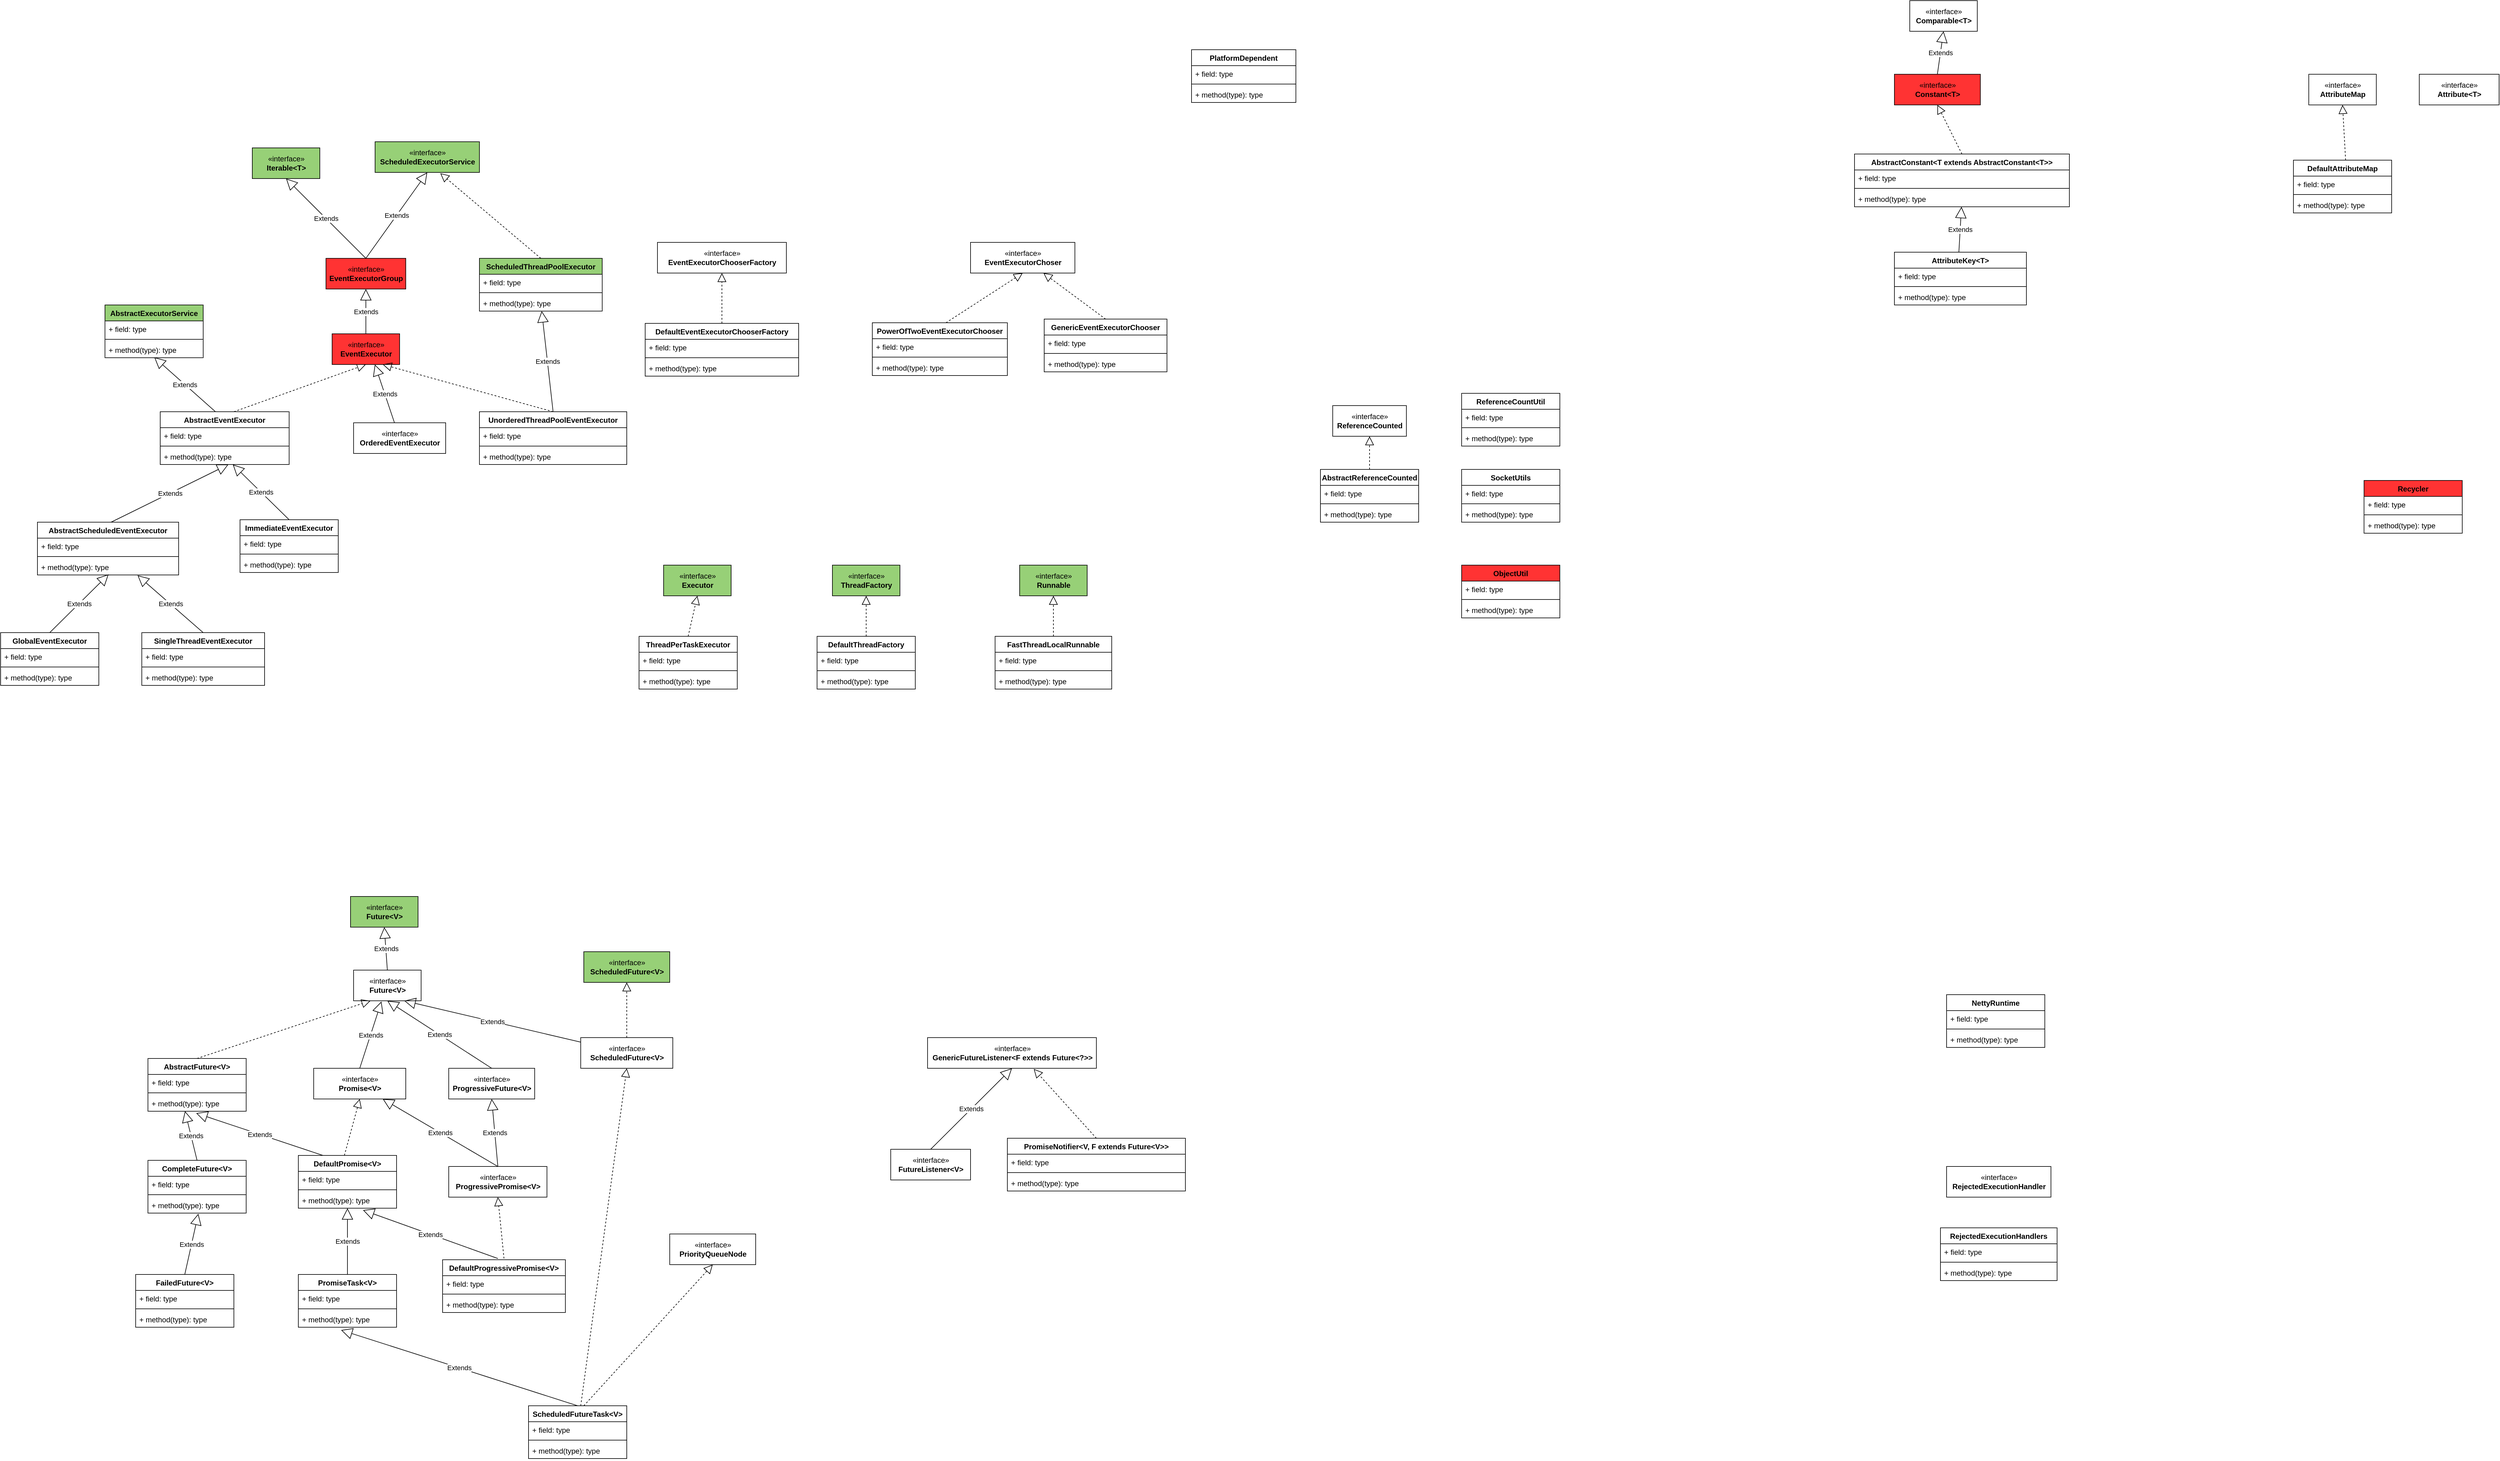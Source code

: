 <mxfile version="13.9.8" type="device" pages="11"><diagram id="Ec_m_Wvh5AtNn9lNJTmA" name="util"><mxGraphModel dx="1186" dy="591" grid="1" gridSize="10" guides="1" tooltips="1" connect="1" arrows="1" fold="1" page="1" pageScale="1" pageWidth="33000" pageHeight="46810" math="0" shadow="0"><root><mxCell id="5om9WCbeWMKYri14SYTW-0"/><mxCell id="5om9WCbeWMKYri14SYTW-1" parent="5om9WCbeWMKYri14SYTW-0"/><mxCell id="mOcnLd4UKsNoxL89MKoT-0" value="GlobalEventExecutor" style="swimlane;fontStyle=1;align=center;verticalAlign=top;childLayout=stackLayout;horizontal=1;startSize=26;horizontalStack=0;resizeParent=1;resizeParentMax=0;resizeLast=0;collapsible=1;marginBottom=0;fillColor=#FFFFFF;" parent="5om9WCbeWMKYri14SYTW-1" vertex="1"><mxGeometry x="240" y="1090" width="160" height="86" as="geometry"/></mxCell><mxCell id="mOcnLd4UKsNoxL89MKoT-1" value="+ field: type" style="text;strokeColor=none;fillColor=none;align=left;verticalAlign=top;spacingLeft=4;spacingRight=4;overflow=hidden;rotatable=0;points=[[0,0.5],[1,0.5]];portConstraint=eastwest;" parent="mOcnLd4UKsNoxL89MKoT-0" vertex="1"><mxGeometry y="26" width="160" height="26" as="geometry"/></mxCell><mxCell id="mOcnLd4UKsNoxL89MKoT-2" value="" style="line;strokeWidth=1;fillColor=none;align=left;verticalAlign=middle;spacingTop=-1;spacingLeft=3;spacingRight=3;rotatable=0;labelPosition=right;points=[];portConstraint=eastwest;" parent="mOcnLd4UKsNoxL89MKoT-0" vertex="1"><mxGeometry y="52" width="160" height="8" as="geometry"/></mxCell><mxCell id="mOcnLd4UKsNoxL89MKoT-3" value="+ method(type): type" style="text;strokeColor=none;fillColor=none;align=left;verticalAlign=top;spacingLeft=4;spacingRight=4;overflow=hidden;rotatable=0;points=[[0,0.5],[1,0.5]];portConstraint=eastwest;" parent="mOcnLd4UKsNoxL89MKoT-0" vertex="1"><mxGeometry y="60" width="160" height="26" as="geometry"/></mxCell><mxCell id="mOcnLd4UKsNoxL89MKoT-4" value="AbstractScheduledEventExecutor" style="swimlane;fontStyle=1;align=center;verticalAlign=top;childLayout=stackLayout;horizontal=1;startSize=26;horizontalStack=0;resizeParent=1;resizeParentMax=0;resizeLast=0;collapsible=1;marginBottom=0;fillColor=#FFFFFF;" parent="5om9WCbeWMKYri14SYTW-1" vertex="1"><mxGeometry x="300" y="910" width="230" height="86" as="geometry"/></mxCell><mxCell id="mOcnLd4UKsNoxL89MKoT-13" value="Extends" style="endArrow=block;endSize=16;endFill=0;html=1;entryX=0.529;entryY=1;entryDx=0;entryDy=0;entryPerimeter=0;" parent="mOcnLd4UKsNoxL89MKoT-4" target="mOcnLd4UKsNoxL89MKoT-12" edge="1"><mxGeometry width="160" relative="1" as="geometry"><mxPoint x="120" as="sourcePoint"/><mxPoint x="280" as="targetPoint"/></mxGeometry></mxCell><mxCell id="mOcnLd4UKsNoxL89MKoT-5" value="+ field: type" style="text;strokeColor=none;fillColor=none;align=left;verticalAlign=top;spacingLeft=4;spacingRight=4;overflow=hidden;rotatable=0;points=[[0,0.5],[1,0.5]];portConstraint=eastwest;" parent="mOcnLd4UKsNoxL89MKoT-4" vertex="1"><mxGeometry y="26" width="230" height="26" as="geometry"/></mxCell><mxCell id="mOcnLd4UKsNoxL89MKoT-6" value="" style="line;strokeWidth=1;fillColor=none;align=left;verticalAlign=middle;spacingTop=-1;spacingLeft=3;spacingRight=3;rotatable=0;labelPosition=right;points=[];portConstraint=eastwest;" parent="mOcnLd4UKsNoxL89MKoT-4" vertex="1"><mxGeometry y="52" width="230" height="8" as="geometry"/></mxCell><mxCell id="mOcnLd4UKsNoxL89MKoT-7" value="+ method(type): type" style="text;strokeColor=none;fillColor=none;align=left;verticalAlign=top;spacingLeft=4;spacingRight=4;overflow=hidden;rotatable=0;points=[[0,0.5],[1,0.5]];portConstraint=eastwest;" parent="mOcnLd4UKsNoxL89MKoT-4" vertex="1"><mxGeometry y="60" width="230" height="26" as="geometry"/></mxCell><mxCell id="mOcnLd4UKsNoxL89MKoT-8" value="Extends" style="endArrow=block;endSize=16;endFill=0;html=1;entryX=0.504;entryY=0.962;entryDx=0;entryDy=0;entryPerimeter=0;exitX=0.5;exitY=0;exitDx=0;exitDy=0;" parent="5om9WCbeWMKYri14SYTW-1" source="mOcnLd4UKsNoxL89MKoT-0" target="mOcnLd4UKsNoxL89MKoT-7" edge="1"><mxGeometry width="160" relative="1" as="geometry"><mxPoint x="420" y="1060" as="sourcePoint"/><mxPoint x="580" y="1060" as="targetPoint"/></mxGeometry></mxCell><mxCell id="mOcnLd4UKsNoxL89MKoT-9" value="AbstractEventExecutor" style="swimlane;fontStyle=1;align=center;verticalAlign=top;childLayout=stackLayout;horizontal=1;startSize=26;horizontalStack=0;resizeParent=1;resizeParentMax=0;resizeLast=0;collapsible=1;marginBottom=0;fillColor=#FFFFFF;" parent="5om9WCbeWMKYri14SYTW-1" vertex="1"><mxGeometry x="500" y="730" width="210" height="86" as="geometry"/></mxCell><mxCell id="mOcnLd4UKsNoxL89MKoT-15" value="" style="endArrow=block;dashed=1;endFill=0;endSize=12;html=1;entryX=0.5;entryY=1;entryDx=0;entryDy=0;" parent="mOcnLd4UKsNoxL89MKoT-9" target="mOcnLd4UKsNoxL89MKoT-14" edge="1"><mxGeometry width="160" relative="1" as="geometry"><mxPoint x="120" as="sourcePoint"/><mxPoint x="280" as="targetPoint"/></mxGeometry></mxCell><mxCell id="Xb2vk2xaLFHqM0IqiCzz-4" value="Extends" style="endArrow=block;endSize=16;endFill=0;html=1;entryX=0.502;entryY=0.973;entryDx=0;entryDy=0;entryPerimeter=0;" parent="mOcnLd4UKsNoxL89MKoT-9" target="Xb2vk2xaLFHqM0IqiCzz-3" edge="1"><mxGeometry width="160" relative="1" as="geometry"><mxPoint x="90" as="sourcePoint"/><mxPoint x="250" as="targetPoint"/></mxGeometry></mxCell><mxCell id="mOcnLd4UKsNoxL89MKoT-10" value="+ field: type" style="text;strokeColor=none;fillColor=none;align=left;verticalAlign=top;spacingLeft=4;spacingRight=4;overflow=hidden;rotatable=0;points=[[0,0.5],[1,0.5]];portConstraint=eastwest;" parent="mOcnLd4UKsNoxL89MKoT-9" vertex="1"><mxGeometry y="26" width="210" height="26" as="geometry"/></mxCell><mxCell id="mOcnLd4UKsNoxL89MKoT-11" value="" style="line;strokeWidth=1;fillColor=none;align=left;verticalAlign=middle;spacingTop=-1;spacingLeft=3;spacingRight=3;rotatable=0;labelPosition=right;points=[];portConstraint=eastwest;" parent="mOcnLd4UKsNoxL89MKoT-9" vertex="1"><mxGeometry y="52" width="210" height="8" as="geometry"/></mxCell><mxCell id="mOcnLd4UKsNoxL89MKoT-12" value="+ method(type): type" style="text;strokeColor=none;fillColor=none;align=left;verticalAlign=top;spacingLeft=4;spacingRight=4;overflow=hidden;rotatable=0;points=[[0,0.5],[1,0.5]];portConstraint=eastwest;" parent="mOcnLd4UKsNoxL89MKoT-9" vertex="1"><mxGeometry y="60" width="210" height="26" as="geometry"/></mxCell><mxCell id="mOcnLd4UKsNoxL89MKoT-14" value="«interface»&lt;br&gt;&lt;b&gt;EventExecutor&lt;/b&gt;" style="html=1;fillColor=#FF3333;" parent="5om9WCbeWMKYri14SYTW-1" vertex="1"><mxGeometry x="780" y="603" width="110" height="50" as="geometry"/></mxCell><mxCell id="mOcnLd4UKsNoxL89MKoT-16" value="«interface»&lt;br&gt;&lt;b&gt;EventExecutorGroup&lt;/b&gt;" style="html=1;fillColor=#FF3333;" parent="5om9WCbeWMKYri14SYTW-1" vertex="1"><mxGeometry x="770" y="480" width="130" height="50" as="geometry"/></mxCell><mxCell id="mOcnLd4UKsNoxL89MKoT-17" value="Extends" style="endArrow=block;endSize=16;endFill=0;html=1;entryX=0.5;entryY=1;entryDx=0;entryDy=0;exitX=0.5;exitY=0;exitDx=0;exitDy=0;" parent="5om9WCbeWMKYri14SYTW-1" source="mOcnLd4UKsNoxL89MKoT-14" target="mOcnLd4UKsNoxL89MKoT-16" edge="1"><mxGeometry width="160" relative="1" as="geometry"><mxPoint x="630" y="610" as="sourcePoint"/><mxPoint x="790" y="610" as="targetPoint"/></mxGeometry></mxCell><mxCell id="iJLnCGgOCrxLW2TN4FaC-0" value="«interface»&lt;br&gt;&lt;b&gt;ReferenceCounted&lt;/b&gt;" style="html=1;" parent="5om9WCbeWMKYri14SYTW-1" vertex="1"><mxGeometry x="2410" y="720" width="120" height="50" as="geometry"/></mxCell><mxCell id="iJLnCGgOCrxLW2TN4FaC-1" value="AbstractReferenceCounted" style="swimlane;fontStyle=1;align=center;verticalAlign=top;childLayout=stackLayout;horizontal=1;startSize=26;horizontalStack=0;resizeParent=1;resizeParentMax=0;resizeLast=0;collapsible=1;marginBottom=0;" parent="5om9WCbeWMKYri14SYTW-1" vertex="1"><mxGeometry x="2390" y="824" width="160" height="86" as="geometry"/></mxCell><mxCell id="iJLnCGgOCrxLW2TN4FaC-2" value="+ field: type" style="text;strokeColor=none;fillColor=none;align=left;verticalAlign=top;spacingLeft=4;spacingRight=4;overflow=hidden;rotatable=0;points=[[0,0.5],[1,0.5]];portConstraint=eastwest;" parent="iJLnCGgOCrxLW2TN4FaC-1" vertex="1"><mxGeometry y="26" width="160" height="26" as="geometry"/></mxCell><mxCell id="iJLnCGgOCrxLW2TN4FaC-3" value="" style="line;strokeWidth=1;fillColor=none;align=left;verticalAlign=middle;spacingTop=-1;spacingLeft=3;spacingRight=3;rotatable=0;labelPosition=right;points=[];portConstraint=eastwest;" parent="iJLnCGgOCrxLW2TN4FaC-1" vertex="1"><mxGeometry y="52" width="160" height="8" as="geometry"/></mxCell><mxCell id="iJLnCGgOCrxLW2TN4FaC-4" value="+ method(type): type" style="text;strokeColor=none;fillColor=none;align=left;verticalAlign=top;spacingLeft=4;spacingRight=4;overflow=hidden;rotatable=0;points=[[0,0.5],[1,0.5]];portConstraint=eastwest;" parent="iJLnCGgOCrxLW2TN4FaC-1" vertex="1"><mxGeometry y="60" width="160" height="26" as="geometry"/></mxCell><mxCell id="iJLnCGgOCrxLW2TN4FaC-5" value="" style="endArrow=block;dashed=1;endFill=0;endSize=12;html=1;entryX=0.5;entryY=1;entryDx=0;entryDy=0;exitX=0.5;exitY=0;exitDx=0;exitDy=0;" parent="5om9WCbeWMKYri14SYTW-1" source="iJLnCGgOCrxLW2TN4FaC-1" target="iJLnCGgOCrxLW2TN4FaC-0" edge="1"><mxGeometry width="160" relative="1" as="geometry"><mxPoint x="2470" y="854" as="sourcePoint"/><mxPoint x="2630" y="854" as="targetPoint"/></mxGeometry></mxCell><mxCell id="MeBGK3TeGdekT9mIrTwg-0" value="«interface»&lt;br&gt;&lt;b&gt;Constant&amp;lt;T&amp;gt;&lt;/b&gt;" style="html=1;fillColor=#FF3333;" parent="5om9WCbeWMKYri14SYTW-1" vertex="1"><mxGeometry x="3325" y="180" width="140" height="50" as="geometry"/></mxCell><mxCell id="MeBGK3TeGdekT9mIrTwg-1" value="«interface»&lt;br&gt;&lt;b&gt;Comparable&amp;lt;T&amp;gt;&lt;/b&gt;" style="html=1;fillColor=#FFFFFF;" parent="5om9WCbeWMKYri14SYTW-1" vertex="1"><mxGeometry x="3350" y="60" width="110" height="50" as="geometry"/></mxCell><mxCell id="MeBGK3TeGdekT9mIrTwg-2" value="Extends" style="endArrow=block;endSize=16;endFill=0;html=1;entryX=0.5;entryY=1;entryDx=0;entryDy=0;exitX=0.5;exitY=0;exitDx=0;exitDy=0;" parent="5om9WCbeWMKYri14SYTW-1" source="MeBGK3TeGdekT9mIrTwg-0" target="MeBGK3TeGdekT9mIrTwg-1" edge="1"><mxGeometry width="160" relative="1" as="geometry"><mxPoint x="3440" y="160" as="sourcePoint"/><mxPoint x="3600" y="160" as="targetPoint"/></mxGeometry></mxCell><mxCell id="MeBGK3TeGdekT9mIrTwg-3" value="AbstractConstant&lt;T extends AbstractConstant&lt;T&gt;&gt;" style="swimlane;fontStyle=1;align=center;verticalAlign=top;childLayout=stackLayout;horizontal=1;startSize=26;horizontalStack=0;resizeParent=1;resizeParentMax=0;resizeLast=0;collapsible=1;marginBottom=0;fillColor=#FFFFFF;" parent="5om9WCbeWMKYri14SYTW-1" vertex="1"><mxGeometry x="3260" y="310" width="350" height="86" as="geometry"/></mxCell><mxCell id="MeBGK3TeGdekT9mIrTwg-4" value="+ field: type" style="text;strokeColor=none;fillColor=none;align=left;verticalAlign=top;spacingLeft=4;spacingRight=4;overflow=hidden;rotatable=0;points=[[0,0.5],[1,0.5]];portConstraint=eastwest;" parent="MeBGK3TeGdekT9mIrTwg-3" vertex="1"><mxGeometry y="26" width="350" height="26" as="geometry"/></mxCell><mxCell id="MeBGK3TeGdekT9mIrTwg-5" value="" style="line;strokeWidth=1;fillColor=none;align=left;verticalAlign=middle;spacingTop=-1;spacingLeft=3;spacingRight=3;rotatable=0;labelPosition=right;points=[];portConstraint=eastwest;" parent="MeBGK3TeGdekT9mIrTwg-3" vertex="1"><mxGeometry y="52" width="350" height="8" as="geometry"/></mxCell><mxCell id="MeBGK3TeGdekT9mIrTwg-6" value="+ method(type): type" style="text;strokeColor=none;fillColor=none;align=left;verticalAlign=top;spacingLeft=4;spacingRight=4;overflow=hidden;rotatable=0;points=[[0,0.5],[1,0.5]];portConstraint=eastwest;" parent="MeBGK3TeGdekT9mIrTwg-3" vertex="1"><mxGeometry y="60" width="350" height="26" as="geometry"/></mxCell><mxCell id="MeBGK3TeGdekT9mIrTwg-7" value="" style="endArrow=block;dashed=1;endFill=0;endSize=12;html=1;entryX=0.5;entryY=1;entryDx=0;entryDy=0;exitX=0.5;exitY=0;exitDx=0;exitDy=0;" parent="5om9WCbeWMKYri14SYTW-1" source="MeBGK3TeGdekT9mIrTwg-3" target="MeBGK3TeGdekT9mIrTwg-0" edge="1"><mxGeometry width="160" relative="1" as="geometry"><mxPoint x="3365" y="310" as="sourcePoint"/><mxPoint x="3525" y="310" as="targetPoint"/></mxGeometry></mxCell><mxCell id="LCi3wPmx5AEx-wtcUK5Z-0" value="AttributeKey&lt;T&gt;" style="swimlane;fontStyle=1;align=center;verticalAlign=top;childLayout=stackLayout;horizontal=1;startSize=26;horizontalStack=0;resizeParent=1;resizeParentMax=0;resizeLast=0;collapsible=1;marginBottom=0;" parent="5om9WCbeWMKYri14SYTW-1" vertex="1"><mxGeometry x="3325" y="470" width="215" height="86" as="geometry"/></mxCell><mxCell id="LCi3wPmx5AEx-wtcUK5Z-4" value="Extends" style="endArrow=block;endSize=16;endFill=0;html=1;" parent="LCi3wPmx5AEx-wtcUK5Z-0" target="MeBGK3TeGdekT9mIrTwg-6" edge="1"><mxGeometry width="160" relative="1" as="geometry"><mxPoint x="105" as="sourcePoint"/><mxPoint x="265" as="targetPoint"/></mxGeometry></mxCell><mxCell id="LCi3wPmx5AEx-wtcUK5Z-1" value="+ field: type" style="text;strokeColor=none;fillColor=none;align=left;verticalAlign=top;spacingLeft=4;spacingRight=4;overflow=hidden;rotatable=0;points=[[0,0.5],[1,0.5]];portConstraint=eastwest;" parent="LCi3wPmx5AEx-wtcUK5Z-0" vertex="1"><mxGeometry y="26" width="215" height="26" as="geometry"/></mxCell><mxCell id="LCi3wPmx5AEx-wtcUK5Z-2" value="" style="line;strokeWidth=1;fillColor=none;align=left;verticalAlign=middle;spacingTop=-1;spacingLeft=3;spacingRight=3;rotatable=0;labelPosition=right;points=[];portConstraint=eastwest;" parent="LCi3wPmx5AEx-wtcUK5Z-0" vertex="1"><mxGeometry y="52" width="215" height="8" as="geometry"/></mxCell><mxCell id="LCi3wPmx5AEx-wtcUK5Z-3" value="+ method(type): type" style="text;strokeColor=none;fillColor=none;align=left;verticalAlign=top;spacingLeft=4;spacingRight=4;overflow=hidden;rotatable=0;points=[[0,0.5],[1,0.5]];portConstraint=eastwest;" parent="LCi3wPmx5AEx-wtcUK5Z-0" vertex="1"><mxGeometry y="60" width="215" height="26" as="geometry"/></mxCell><mxCell id="iav_N49Smzlo2SXCCj59-0" value="ObjectUtil" style="swimlane;fontStyle=1;align=center;verticalAlign=top;childLayout=stackLayout;horizontal=1;startSize=26;horizontalStack=0;resizeParent=1;resizeParentMax=0;resizeLast=0;collapsible=1;marginBottom=0;fillColor=#FF3333;" parent="5om9WCbeWMKYri14SYTW-1" vertex="1"><mxGeometry x="2620" y="980" width="160" height="86" as="geometry"/></mxCell><mxCell id="iav_N49Smzlo2SXCCj59-1" value="+ field: type" style="text;strokeColor=none;fillColor=none;align=left;verticalAlign=top;spacingLeft=4;spacingRight=4;overflow=hidden;rotatable=0;points=[[0,0.5],[1,0.5]];portConstraint=eastwest;" parent="iav_N49Smzlo2SXCCj59-0" vertex="1"><mxGeometry y="26" width="160" height="26" as="geometry"/></mxCell><mxCell id="iav_N49Smzlo2SXCCj59-2" value="" style="line;strokeWidth=1;fillColor=none;align=left;verticalAlign=middle;spacingTop=-1;spacingLeft=3;spacingRight=3;rotatable=0;labelPosition=right;points=[];portConstraint=eastwest;" parent="iav_N49Smzlo2SXCCj59-0" vertex="1"><mxGeometry y="52" width="160" height="8" as="geometry"/></mxCell><mxCell id="iav_N49Smzlo2SXCCj59-3" value="+ method(type): type" style="text;strokeColor=none;fillColor=none;align=left;verticalAlign=top;spacingLeft=4;spacingRight=4;overflow=hidden;rotatable=0;points=[[0,0.5],[1,0.5]];portConstraint=eastwest;" parent="iav_N49Smzlo2SXCCj59-0" vertex="1"><mxGeometry y="60" width="160" height="26" as="geometry"/></mxCell><mxCell id="1RFHrWrazIoIAc02mMj6-0" value="NettyRuntime" style="swimlane;fontStyle=1;align=center;verticalAlign=top;childLayout=stackLayout;horizontal=1;startSize=26;horizontalStack=0;resizeParent=1;resizeParentMax=0;resizeLast=0;collapsible=1;marginBottom=0;fillColor=#FFFFFF;" parent="5om9WCbeWMKYri14SYTW-1" vertex="1"><mxGeometry x="3410" y="1680" width="160" height="86" as="geometry"/></mxCell><mxCell id="1RFHrWrazIoIAc02mMj6-1" value="+ field: type" style="text;strokeColor=none;fillColor=none;align=left;verticalAlign=top;spacingLeft=4;spacingRight=4;overflow=hidden;rotatable=0;points=[[0,0.5],[1,0.5]];portConstraint=eastwest;" parent="1RFHrWrazIoIAc02mMj6-0" vertex="1"><mxGeometry y="26" width="160" height="26" as="geometry"/></mxCell><mxCell id="1RFHrWrazIoIAc02mMj6-2" value="" style="line;strokeWidth=1;fillColor=none;align=left;verticalAlign=middle;spacingTop=-1;spacingLeft=3;spacingRight=3;rotatable=0;labelPosition=right;points=[];portConstraint=eastwest;" parent="1RFHrWrazIoIAc02mMj6-0" vertex="1"><mxGeometry y="52" width="160" height="8" as="geometry"/></mxCell><mxCell id="1RFHrWrazIoIAc02mMj6-3" value="+ method(type): type" style="text;strokeColor=none;fillColor=none;align=left;verticalAlign=top;spacingLeft=4;spacingRight=4;overflow=hidden;rotatable=0;points=[[0,0.5],[1,0.5]];portConstraint=eastwest;" parent="1RFHrWrazIoIAc02mMj6-0" vertex="1"><mxGeometry y="60" width="160" height="26" as="geometry"/></mxCell><mxCell id="EdvOMrH7RTAUcFzY4bgL-0" value="«interface»&lt;br&gt;&lt;b&gt;RejectedExecutionHandler&lt;/b&gt;" style="html=1;fillColor=#FFFFFF;" parent="5om9WCbeWMKYri14SYTW-1" vertex="1"><mxGeometry x="3410" y="1960" width="170" height="50" as="geometry"/></mxCell><mxCell id="EdvOMrH7RTAUcFzY4bgL-1" value="RejectedExecutionHandlers" style="swimlane;fontStyle=1;align=center;verticalAlign=top;childLayout=stackLayout;horizontal=1;startSize=26;horizontalStack=0;resizeParent=1;resizeParentMax=0;resizeLast=0;collapsible=1;marginBottom=0;fillColor=#FFFFFF;" parent="5om9WCbeWMKYri14SYTW-1" vertex="1"><mxGeometry x="3400" y="2060" width="190" height="86" as="geometry"/></mxCell><mxCell id="EdvOMrH7RTAUcFzY4bgL-2" value="+ field: type" style="text;strokeColor=none;fillColor=none;align=left;verticalAlign=top;spacingLeft=4;spacingRight=4;overflow=hidden;rotatable=0;points=[[0,0.5],[1,0.5]];portConstraint=eastwest;" parent="EdvOMrH7RTAUcFzY4bgL-1" vertex="1"><mxGeometry y="26" width="190" height="26" as="geometry"/></mxCell><mxCell id="EdvOMrH7RTAUcFzY4bgL-3" value="" style="line;strokeWidth=1;fillColor=none;align=left;verticalAlign=middle;spacingTop=-1;spacingLeft=3;spacingRight=3;rotatable=0;labelPosition=right;points=[];portConstraint=eastwest;" parent="EdvOMrH7RTAUcFzY4bgL-1" vertex="1"><mxGeometry y="52" width="190" height="8" as="geometry"/></mxCell><mxCell id="EdvOMrH7RTAUcFzY4bgL-4" value="+ method(type): type" style="text;strokeColor=none;fillColor=none;align=left;verticalAlign=top;spacingLeft=4;spacingRight=4;overflow=hidden;rotatable=0;points=[[0,0.5],[1,0.5]];portConstraint=eastwest;" parent="EdvOMrH7RTAUcFzY4bgL-1" vertex="1"><mxGeometry y="60" width="190" height="26" as="geometry"/></mxCell><mxCell id="EdvOMrH7RTAUcFzY4bgL-5" value="ImmediateEventExecutor" style="swimlane;fontStyle=1;align=center;verticalAlign=top;childLayout=stackLayout;horizontal=1;startSize=26;horizontalStack=0;resizeParent=1;resizeParentMax=0;resizeLast=0;collapsible=1;marginBottom=0;fillColor=#FFFFFF;" parent="5om9WCbeWMKYri14SYTW-1" vertex="1"><mxGeometry x="630" y="906" width="160" height="86" as="geometry"/></mxCell><mxCell id="EdvOMrH7RTAUcFzY4bgL-6" value="+ field: type" style="text;strokeColor=none;fillColor=none;align=left;verticalAlign=top;spacingLeft=4;spacingRight=4;overflow=hidden;rotatable=0;points=[[0,0.5],[1,0.5]];portConstraint=eastwest;" parent="EdvOMrH7RTAUcFzY4bgL-5" vertex="1"><mxGeometry y="26" width="160" height="26" as="geometry"/></mxCell><mxCell id="EdvOMrH7RTAUcFzY4bgL-7" value="" style="line;strokeWidth=1;fillColor=none;align=left;verticalAlign=middle;spacingTop=-1;spacingLeft=3;spacingRight=3;rotatable=0;labelPosition=right;points=[];portConstraint=eastwest;" parent="EdvOMrH7RTAUcFzY4bgL-5" vertex="1"><mxGeometry y="52" width="160" height="8" as="geometry"/></mxCell><mxCell id="EdvOMrH7RTAUcFzY4bgL-8" value="+ method(type): type" style="text;strokeColor=none;fillColor=none;align=left;verticalAlign=top;spacingLeft=4;spacingRight=4;overflow=hidden;rotatable=0;points=[[0,0.5],[1,0.5]];portConstraint=eastwest;" parent="EdvOMrH7RTAUcFzY4bgL-5" vertex="1"><mxGeometry y="60" width="160" height="26" as="geometry"/></mxCell><mxCell id="EdvOMrH7RTAUcFzY4bgL-9" value="Extends" style="endArrow=block;endSize=16;endFill=0;html=1;exitX=0.5;exitY=0;exitDx=0;exitDy=0;" parent="5om9WCbeWMKYri14SYTW-1" source="EdvOMrH7RTAUcFzY4bgL-5" target="mOcnLd4UKsNoxL89MKoT-12" edge="1"><mxGeometry width="160" relative="1" as="geometry"><mxPoint x="720" y="870" as="sourcePoint"/><mxPoint x="880" y="870" as="targetPoint"/></mxGeometry></mxCell><mxCell id="EdvOMrH7RTAUcFzY4bgL-10" value="SingleThreadEventExecutor" style="swimlane;fontStyle=1;align=center;verticalAlign=top;childLayout=stackLayout;horizontal=1;startSize=26;horizontalStack=0;resizeParent=1;resizeParentMax=0;resizeLast=0;collapsible=1;marginBottom=0;fillColor=#FFFFFF;" parent="5om9WCbeWMKYri14SYTW-1" vertex="1"><mxGeometry x="470" y="1090" width="200" height="86" as="geometry"/></mxCell><mxCell id="EdvOMrH7RTAUcFzY4bgL-11" value="+ field: type" style="text;strokeColor=none;fillColor=none;align=left;verticalAlign=top;spacingLeft=4;spacingRight=4;overflow=hidden;rotatable=0;points=[[0,0.5],[1,0.5]];portConstraint=eastwest;" parent="EdvOMrH7RTAUcFzY4bgL-10" vertex="1"><mxGeometry y="26" width="200" height="26" as="geometry"/></mxCell><mxCell id="EdvOMrH7RTAUcFzY4bgL-12" value="" style="line;strokeWidth=1;fillColor=none;align=left;verticalAlign=middle;spacingTop=-1;spacingLeft=3;spacingRight=3;rotatable=0;labelPosition=right;points=[];portConstraint=eastwest;" parent="EdvOMrH7RTAUcFzY4bgL-10" vertex="1"><mxGeometry y="52" width="200" height="8" as="geometry"/></mxCell><mxCell id="EdvOMrH7RTAUcFzY4bgL-13" value="+ method(type): type" style="text;strokeColor=none;fillColor=none;align=left;verticalAlign=top;spacingLeft=4;spacingRight=4;overflow=hidden;rotatable=0;points=[[0,0.5],[1,0.5]];portConstraint=eastwest;" parent="EdvOMrH7RTAUcFzY4bgL-10" vertex="1"><mxGeometry y="60" width="200" height="26" as="geometry"/></mxCell><mxCell id="EdvOMrH7RTAUcFzY4bgL-14" value="Extends" style="endArrow=block;endSize=16;endFill=0;html=1;entryX=0.709;entryY=1.026;entryDx=0;entryDy=0;entryPerimeter=0;exitX=0.5;exitY=0;exitDx=0;exitDy=0;" parent="5om9WCbeWMKYri14SYTW-1" source="EdvOMrH7RTAUcFzY4bgL-10" target="mOcnLd4UKsNoxL89MKoT-7" edge="1"><mxGeometry width="160" relative="1" as="geometry"><mxPoint x="570" y="1070" as="sourcePoint"/><mxPoint x="730" y="1070" as="targetPoint"/></mxGeometry></mxCell><mxCell id="EdvOMrH7RTAUcFzY4bgL-15" value="«interface»&lt;br&gt;&lt;b&gt;OrderedEventExecutor&lt;/b&gt;" style="html=1;fillColor=#FFFFFF;" parent="5om9WCbeWMKYri14SYTW-1" vertex="1"><mxGeometry x="815" y="748" width="150" height="50" as="geometry"/></mxCell><mxCell id="EdvOMrH7RTAUcFzY4bgL-16" value="Extends" style="endArrow=block;endSize=16;endFill=0;html=1;entryX=0.633;entryY=1;entryDx=0;entryDy=0;entryPerimeter=0;" parent="5om9WCbeWMKYri14SYTW-1" source="EdvOMrH7RTAUcFzY4bgL-15" target="mOcnLd4UKsNoxL89MKoT-14" edge="1"><mxGeometry width="160" relative="1" as="geometry"><mxPoint x="925" y="588" as="sourcePoint"/><mxPoint x="925" y="588" as="targetPoint"/></mxGeometry></mxCell><mxCell id="hB3qWpc3MXawW-b0IHUM-0" value="«interface»&lt;br&gt;&lt;b&gt;ScheduledExecutorService&lt;/b&gt;" style="html=1;fillColor=#97D077;" parent="5om9WCbeWMKYri14SYTW-1" vertex="1"><mxGeometry x="850" y="290" width="170" height="50" as="geometry"/></mxCell><mxCell id="hB3qWpc3MXawW-b0IHUM-1" value="«interface»&lt;br&gt;&lt;b&gt;Iterable&amp;lt;T&amp;gt;&lt;/b&gt;" style="html=1;fillColor=#97D077;" parent="5om9WCbeWMKYri14SYTW-1" vertex="1"><mxGeometry x="650" y="300" width="110" height="50" as="geometry"/></mxCell><mxCell id="hB3qWpc3MXawW-b0IHUM-2" value="Extends" style="endArrow=block;endSize=16;endFill=0;html=1;entryX=0.5;entryY=1;entryDx=0;entryDy=0;exitX=0.5;exitY=0;exitDx=0;exitDy=0;" parent="5om9WCbeWMKYri14SYTW-1" source="mOcnLd4UKsNoxL89MKoT-16" target="hB3qWpc3MXawW-b0IHUM-1" edge="1"><mxGeometry width="160" relative="1" as="geometry"><mxPoint x="790" y="480" as="sourcePoint"/><mxPoint x="950" y="480" as="targetPoint"/></mxGeometry></mxCell><mxCell id="hB3qWpc3MXawW-b0IHUM-3" value="Extends" style="endArrow=block;endSize=16;endFill=0;html=1;entryX=0.5;entryY=1;entryDx=0;entryDy=0;exitX=0.5;exitY=0;exitDx=0;exitDy=0;" parent="5om9WCbeWMKYri14SYTW-1" source="mOcnLd4UKsNoxL89MKoT-16" target="hB3qWpc3MXawW-b0IHUM-0" edge="1"><mxGeometry width="160" relative="1" as="geometry"><mxPoint x="780" y="480" as="sourcePoint"/><mxPoint x="920" y="470" as="targetPoint"/></mxGeometry></mxCell><mxCell id="hB3qWpc3MXawW-b0IHUM-4" value="«interface»&lt;br&gt;&lt;b&gt;FutureListener&amp;lt;V&amp;gt;&lt;/b&gt;" style="html=1;fillColor=#FFFFFF;" parent="5om9WCbeWMKYri14SYTW-1" vertex="1"><mxGeometry x="1690" y="1932" width="130" height="50" as="geometry"/></mxCell><mxCell id="hB3qWpc3MXawW-b0IHUM-5" value="«interface»&lt;br&gt;&lt;b&gt;GenericFutureListener&amp;lt;F extends Future&amp;lt;?&amp;gt;&amp;gt;&lt;/b&gt;" style="html=1;fillColor=#FFFFFF;" parent="5om9WCbeWMKYri14SYTW-1" vertex="1"><mxGeometry x="1750" y="1750" width="275" height="50" as="geometry"/></mxCell><mxCell id="hB3qWpc3MXawW-b0IHUM-6" value="Extends" style="endArrow=block;endSize=16;endFill=0;html=1;entryX=0.5;entryY=1;entryDx=0;entryDy=0;exitX=0.5;exitY=0;exitDx=0;exitDy=0;" parent="5om9WCbeWMKYri14SYTW-1" source="hB3qWpc3MXawW-b0IHUM-4" target="hB3qWpc3MXawW-b0IHUM-5" edge="1"><mxGeometry width="160" relative="1" as="geometry"><mxPoint x="1795" y="1900" as="sourcePoint"/><mxPoint x="1955" y="1900" as="targetPoint"/></mxGeometry></mxCell><mxCell id="hB3qWpc3MXawW-b0IHUM-7" value="«interface»&lt;br&gt;&lt;b&gt;Future&amp;lt;V&amp;gt;&lt;/b&gt;" style="html=1;fillColor=#FFFFFF;" parent="5om9WCbeWMKYri14SYTW-1" vertex="1"><mxGeometry x="815" y="1640" width="110" height="50" as="geometry"/></mxCell><mxCell id="meQ_ovECfCGEuEdvU0f_-0" value="«interface»&lt;br&gt;&lt;b&gt;EventExecutorChooserFactory&lt;/b&gt;" style="html=1;fillColor=#FFFFFF;" parent="5om9WCbeWMKYri14SYTW-1" vertex="1"><mxGeometry x="1310" y="454" width="210" height="50" as="geometry"/></mxCell><mxCell id="meQ_ovECfCGEuEdvU0f_-1" value="DefaultEventExecutorChooserFactory" style="swimlane;fontStyle=1;align=center;verticalAlign=top;childLayout=stackLayout;horizontal=1;startSize=26;horizontalStack=0;resizeParent=1;resizeParentMax=0;resizeLast=0;collapsible=1;marginBottom=0;fillColor=#FFFFFF;" parent="5om9WCbeWMKYri14SYTW-1" vertex="1"><mxGeometry x="1290" y="586" width="250" height="86" as="geometry"/></mxCell><mxCell id="meQ_ovECfCGEuEdvU0f_-2" value="+ field: type" style="text;strokeColor=none;fillColor=none;align=left;verticalAlign=top;spacingLeft=4;spacingRight=4;overflow=hidden;rotatable=0;points=[[0,0.5],[1,0.5]];portConstraint=eastwest;" parent="meQ_ovECfCGEuEdvU0f_-1" vertex="1"><mxGeometry y="26" width="250" height="26" as="geometry"/></mxCell><mxCell id="meQ_ovECfCGEuEdvU0f_-3" value="" style="line;strokeWidth=1;fillColor=none;align=left;verticalAlign=middle;spacingTop=-1;spacingLeft=3;spacingRight=3;rotatable=0;labelPosition=right;points=[];portConstraint=eastwest;" parent="meQ_ovECfCGEuEdvU0f_-1" vertex="1"><mxGeometry y="52" width="250" height="8" as="geometry"/></mxCell><mxCell id="meQ_ovECfCGEuEdvU0f_-4" value="+ method(type): type" style="text;strokeColor=none;fillColor=none;align=left;verticalAlign=top;spacingLeft=4;spacingRight=4;overflow=hidden;rotatable=0;points=[[0,0.5],[1,0.5]];portConstraint=eastwest;" parent="meQ_ovECfCGEuEdvU0f_-1" vertex="1"><mxGeometry y="60" width="250" height="26" as="geometry"/></mxCell><mxCell id="meQ_ovECfCGEuEdvU0f_-5" value="" style="endArrow=block;dashed=1;endFill=0;endSize=12;html=1;entryX=0.5;entryY=1;entryDx=0;entryDy=0;exitX=0.5;exitY=0;exitDx=0;exitDy=0;" parent="5om9WCbeWMKYri14SYTW-1" source="meQ_ovECfCGEuEdvU0f_-1" target="meQ_ovECfCGEuEdvU0f_-0" edge="1"><mxGeometry width="160" relative="1" as="geometry"><mxPoint x="1410" y="580" as="sourcePoint"/><mxPoint x="1570" y="580" as="targetPoint"/></mxGeometry></mxCell><mxCell id="meQ_ovECfCGEuEdvU0f_-6" value="«interface»&lt;br&gt;&lt;b&gt;Executor&lt;/b&gt;" style="html=1;fillColor=#97D077;" parent="5om9WCbeWMKYri14SYTW-1" vertex="1"><mxGeometry x="1320" y="980" width="110" height="50" as="geometry"/></mxCell><mxCell id="meQ_ovECfCGEuEdvU0f_-7" value="ThreadPerTaskExecutor" style="swimlane;fontStyle=1;align=center;verticalAlign=top;childLayout=stackLayout;horizontal=1;startSize=26;horizontalStack=0;resizeParent=1;resizeParentMax=0;resizeLast=0;collapsible=1;marginBottom=0;fillColor=#FFFFFF;" parent="5om9WCbeWMKYri14SYTW-1" vertex="1"><mxGeometry x="1280" y="1096" width="160" height="86" as="geometry"/></mxCell><mxCell id="meQ_ovECfCGEuEdvU0f_-8" value="+ field: type" style="text;strokeColor=none;fillColor=none;align=left;verticalAlign=top;spacingLeft=4;spacingRight=4;overflow=hidden;rotatable=0;points=[[0,0.5],[1,0.5]];portConstraint=eastwest;" parent="meQ_ovECfCGEuEdvU0f_-7" vertex="1"><mxGeometry y="26" width="160" height="26" as="geometry"/></mxCell><mxCell id="meQ_ovECfCGEuEdvU0f_-9" value="" style="line;strokeWidth=1;fillColor=none;align=left;verticalAlign=middle;spacingTop=-1;spacingLeft=3;spacingRight=3;rotatable=0;labelPosition=right;points=[];portConstraint=eastwest;" parent="meQ_ovECfCGEuEdvU0f_-7" vertex="1"><mxGeometry y="52" width="160" height="8" as="geometry"/></mxCell><mxCell id="meQ_ovECfCGEuEdvU0f_-10" value="+ method(type): type" style="text;strokeColor=none;fillColor=none;align=left;verticalAlign=top;spacingLeft=4;spacingRight=4;overflow=hidden;rotatable=0;points=[[0,0.5],[1,0.5]];portConstraint=eastwest;" parent="meQ_ovECfCGEuEdvU0f_-7" vertex="1"><mxGeometry y="60" width="160" height="26" as="geometry"/></mxCell><mxCell id="meQ_ovECfCGEuEdvU0f_-11" value="" style="endArrow=block;dashed=1;endFill=0;endSize=12;html=1;entryX=0.5;entryY=1;entryDx=0;entryDy=0;exitX=0.5;exitY=0;exitDx=0;exitDy=0;" parent="5om9WCbeWMKYri14SYTW-1" source="meQ_ovECfCGEuEdvU0f_-7" target="meQ_ovECfCGEuEdvU0f_-6" edge="1"><mxGeometry width="160" relative="1" as="geometry"><mxPoint x="1400" y="1070" as="sourcePoint"/><mxPoint x="1560" y="1070" as="targetPoint"/></mxGeometry></mxCell><mxCell id="meQ_ovECfCGEuEdvU0f_-12" value="«interface»&lt;br&gt;&lt;b&gt;ThreadFactory&lt;/b&gt;" style="html=1;fillColor=#97D077;" parent="5om9WCbeWMKYri14SYTW-1" vertex="1"><mxGeometry x="1595" y="980" width="110" height="50" as="geometry"/></mxCell><mxCell id="meQ_ovECfCGEuEdvU0f_-13" value="DefaultThreadFactory" style="swimlane;fontStyle=1;align=center;verticalAlign=top;childLayout=stackLayout;horizontal=1;startSize=26;horizontalStack=0;resizeParent=1;resizeParentMax=0;resizeLast=0;collapsible=1;marginBottom=0;fillColor=#FFFFFF;" parent="5om9WCbeWMKYri14SYTW-1" vertex="1"><mxGeometry x="1570" y="1096" width="160" height="86" as="geometry"/></mxCell><mxCell id="meQ_ovECfCGEuEdvU0f_-14" value="+ field: type" style="text;strokeColor=none;fillColor=none;align=left;verticalAlign=top;spacingLeft=4;spacingRight=4;overflow=hidden;rotatable=0;points=[[0,0.5],[1,0.5]];portConstraint=eastwest;" parent="meQ_ovECfCGEuEdvU0f_-13" vertex="1"><mxGeometry y="26" width="160" height="26" as="geometry"/></mxCell><mxCell id="meQ_ovECfCGEuEdvU0f_-15" value="" style="line;strokeWidth=1;fillColor=none;align=left;verticalAlign=middle;spacingTop=-1;spacingLeft=3;spacingRight=3;rotatable=0;labelPosition=right;points=[];portConstraint=eastwest;" parent="meQ_ovECfCGEuEdvU0f_-13" vertex="1"><mxGeometry y="52" width="160" height="8" as="geometry"/></mxCell><mxCell id="meQ_ovECfCGEuEdvU0f_-16" value="+ method(type): type" style="text;strokeColor=none;fillColor=none;align=left;verticalAlign=top;spacingLeft=4;spacingRight=4;overflow=hidden;rotatable=0;points=[[0,0.5],[1,0.5]];portConstraint=eastwest;" parent="meQ_ovECfCGEuEdvU0f_-13" vertex="1"><mxGeometry y="60" width="160" height="26" as="geometry"/></mxCell><mxCell id="meQ_ovECfCGEuEdvU0f_-17" value="" style="endArrow=block;dashed=1;endFill=0;endSize=12;html=1;entryX=0.5;entryY=1;entryDx=0;entryDy=0;exitX=0.5;exitY=0;exitDx=0;exitDy=0;" parent="5om9WCbeWMKYri14SYTW-1" source="meQ_ovECfCGEuEdvU0f_-13" target="meQ_ovECfCGEuEdvU0f_-12" edge="1"><mxGeometry width="160" relative="1" as="geometry"><mxPoint x="1645" y="1110" as="sourcePoint"/><mxPoint x="1805" y="1110" as="targetPoint"/></mxGeometry></mxCell><mxCell id="meQ_ovECfCGEuEdvU0f_-18" value="«interface»&lt;br&gt;&lt;b&gt;Runnable&lt;/b&gt;" style="html=1;fillColor=#97D077;" parent="5om9WCbeWMKYri14SYTW-1" vertex="1"><mxGeometry x="1900" y="980" width="110" height="50" as="geometry"/></mxCell><mxCell id="meQ_ovECfCGEuEdvU0f_-19" value="FastThreadLocalRunnable" style="swimlane;fontStyle=1;align=center;verticalAlign=top;childLayout=stackLayout;horizontal=1;startSize=26;horizontalStack=0;resizeParent=1;resizeParentMax=0;resizeLast=0;collapsible=1;marginBottom=0;fillColor=#FFFFFF;" parent="5om9WCbeWMKYri14SYTW-1" vertex="1"><mxGeometry x="1860" y="1096" width="190" height="86" as="geometry"/></mxCell><mxCell id="meQ_ovECfCGEuEdvU0f_-20" value="+ field: type" style="text;strokeColor=none;fillColor=none;align=left;verticalAlign=top;spacingLeft=4;spacingRight=4;overflow=hidden;rotatable=0;points=[[0,0.5],[1,0.5]];portConstraint=eastwest;" parent="meQ_ovECfCGEuEdvU0f_-19" vertex="1"><mxGeometry y="26" width="190" height="26" as="geometry"/></mxCell><mxCell id="meQ_ovECfCGEuEdvU0f_-21" value="" style="line;strokeWidth=1;fillColor=none;align=left;verticalAlign=middle;spacingTop=-1;spacingLeft=3;spacingRight=3;rotatable=0;labelPosition=right;points=[];portConstraint=eastwest;" parent="meQ_ovECfCGEuEdvU0f_-19" vertex="1"><mxGeometry y="52" width="190" height="8" as="geometry"/></mxCell><mxCell id="meQ_ovECfCGEuEdvU0f_-22" value="+ method(type): type" style="text;strokeColor=none;fillColor=none;align=left;verticalAlign=top;spacingLeft=4;spacingRight=4;overflow=hidden;rotatable=0;points=[[0,0.5],[1,0.5]];portConstraint=eastwest;" parent="meQ_ovECfCGEuEdvU0f_-19" vertex="1"><mxGeometry y="60" width="190" height="26" as="geometry"/></mxCell><mxCell id="u6gT0doIdIlNDFoGYj1Q-0" value="«interface»&lt;br&gt;&lt;b&gt;Promise&amp;lt;V&amp;gt;&lt;/b&gt;" style="html=1;fillColor=#FFFFFF;" parent="5om9WCbeWMKYri14SYTW-1" vertex="1"><mxGeometry x="750" y="1800" width="150" height="50" as="geometry"/></mxCell><mxCell id="u6gT0doIdIlNDFoGYj1Q-1" value="Extends" style="endArrow=block;endSize=16;endFill=0;html=1;exitX=0.5;exitY=0;exitDx=0;exitDy=0;entryX=0.412;entryY=1.023;entryDx=0;entryDy=0;entryPerimeter=0;" parent="5om9WCbeWMKYri14SYTW-1" source="u6gT0doIdIlNDFoGYj1Q-0" target="hB3qWpc3MXawW-b0IHUM-7" edge="1"><mxGeometry width="160" relative="1" as="geometry"><mxPoint x="730" y="1790" as="sourcePoint"/><mxPoint x="880" y="1690" as="targetPoint"/></mxGeometry></mxCell><mxCell id="mJZdJFy-AmQbP5PtlFea-1" value="AbstractFuture&lt;V&gt;" style="swimlane;fontStyle=1;align=center;verticalAlign=top;childLayout=stackLayout;horizontal=1;startSize=26;horizontalStack=0;resizeParent=1;resizeParentMax=0;resizeLast=0;collapsible=1;marginBottom=0;fillColor=#FFFFFF;" parent="5om9WCbeWMKYri14SYTW-1" vertex="1"><mxGeometry x="480" y="1784" width="160" height="86" as="geometry"/></mxCell><mxCell id="mJZdJFy-AmQbP5PtlFea-6" value="" style="endArrow=block;dashed=1;endFill=0;endSize=12;html=1;entryX=0.25;entryY=1;entryDx=0;entryDy=0;" parent="mJZdJFy-AmQbP5PtlFea-1" target="hB3qWpc3MXawW-b0IHUM-7" edge="1"><mxGeometry width="160" relative="1" as="geometry"><mxPoint x="80" as="sourcePoint"/><mxPoint x="240" as="targetPoint"/></mxGeometry></mxCell><mxCell id="mJZdJFy-AmQbP5PtlFea-2" value="+ field: type" style="text;strokeColor=none;fillColor=none;align=left;verticalAlign=top;spacingLeft=4;spacingRight=4;overflow=hidden;rotatable=0;points=[[0,0.5],[1,0.5]];portConstraint=eastwest;" parent="mJZdJFy-AmQbP5PtlFea-1" vertex="1"><mxGeometry y="26" width="160" height="26" as="geometry"/></mxCell><mxCell id="mJZdJFy-AmQbP5PtlFea-3" value="" style="line;strokeWidth=1;fillColor=none;align=left;verticalAlign=middle;spacingTop=-1;spacingLeft=3;spacingRight=3;rotatable=0;labelPosition=right;points=[];portConstraint=eastwest;" parent="mJZdJFy-AmQbP5PtlFea-1" vertex="1"><mxGeometry y="52" width="160" height="8" as="geometry"/></mxCell><mxCell id="mJZdJFy-AmQbP5PtlFea-4" value="+ method(type): type" style="text;strokeColor=none;fillColor=none;align=left;verticalAlign=top;spacingLeft=4;spacingRight=4;overflow=hidden;rotatable=0;points=[[0,0.5],[1,0.5]];portConstraint=eastwest;" parent="mJZdJFy-AmQbP5PtlFea-1" vertex="1"><mxGeometry y="60" width="160" height="26" as="geometry"/></mxCell><mxCell id="mJZdJFy-AmQbP5PtlFea-7" value="CompleteFuture&lt;V&gt;" style="swimlane;fontStyle=1;align=center;verticalAlign=top;childLayout=stackLayout;horizontal=1;startSize=26;horizontalStack=0;resizeParent=1;resizeParentMax=0;resizeLast=0;collapsible=1;marginBottom=0;fillColor=#FFFFFF;" parent="5om9WCbeWMKYri14SYTW-1" vertex="1"><mxGeometry x="480" y="1950" width="160" height="86" as="geometry"/></mxCell><mxCell id="mJZdJFy-AmQbP5PtlFea-8" value="+ field: type" style="text;strokeColor=none;fillColor=none;align=left;verticalAlign=top;spacingLeft=4;spacingRight=4;overflow=hidden;rotatable=0;points=[[0,0.5],[1,0.5]];portConstraint=eastwest;" parent="mJZdJFy-AmQbP5PtlFea-7" vertex="1"><mxGeometry y="26" width="160" height="26" as="geometry"/></mxCell><mxCell id="mJZdJFy-AmQbP5PtlFea-9" value="" style="line;strokeWidth=1;fillColor=none;align=left;verticalAlign=middle;spacingTop=-1;spacingLeft=3;spacingRight=3;rotatable=0;labelPosition=right;points=[];portConstraint=eastwest;" parent="mJZdJFy-AmQbP5PtlFea-7" vertex="1"><mxGeometry y="52" width="160" height="8" as="geometry"/></mxCell><mxCell id="mJZdJFy-AmQbP5PtlFea-10" value="+ method(type): type" style="text;strokeColor=none;fillColor=none;align=left;verticalAlign=top;spacingLeft=4;spacingRight=4;overflow=hidden;rotatable=0;points=[[0,0.5],[1,0.5]];portConstraint=eastwest;" parent="mJZdJFy-AmQbP5PtlFea-7" vertex="1"><mxGeometry y="60" width="160" height="26" as="geometry"/></mxCell><mxCell id="mJZdJFy-AmQbP5PtlFea-11" value="Extends" style="endArrow=block;endSize=16;endFill=0;html=1;entryX=0.377;entryY=0.989;entryDx=0;entryDy=0;entryPerimeter=0;exitX=0.5;exitY=0;exitDx=0;exitDy=0;" parent="5om9WCbeWMKYri14SYTW-1" source="mJZdJFy-AmQbP5PtlFea-7" target="mJZdJFy-AmQbP5PtlFea-4" edge="1"><mxGeometry width="160" relative="1" as="geometry"><mxPoint x="720" y="1960" as="sourcePoint"/><mxPoint x="880" y="1960" as="targetPoint"/></mxGeometry></mxCell><mxCell id="mJZdJFy-AmQbP5PtlFea-12" value="FailedFuture&lt;V&gt;" style="swimlane;fontStyle=1;align=center;verticalAlign=top;childLayout=stackLayout;horizontal=1;startSize=26;horizontalStack=0;resizeParent=1;resizeParentMax=0;resizeLast=0;collapsible=1;marginBottom=0;fillColor=#FFFFFF;" parent="5om9WCbeWMKYri14SYTW-1" vertex="1"><mxGeometry x="460" y="2136" width="160" height="86" as="geometry"/></mxCell><mxCell id="mJZdJFy-AmQbP5PtlFea-16" value="Extends" style="endArrow=block;endSize=16;endFill=0;html=1;entryX=0.513;entryY=1.038;entryDx=0;entryDy=0;entryPerimeter=0;" parent="mJZdJFy-AmQbP5PtlFea-12" target="mJZdJFy-AmQbP5PtlFea-10" edge="1"><mxGeometry width="160" relative="1" as="geometry"><mxPoint x="80" as="sourcePoint"/><mxPoint x="240" as="targetPoint"/></mxGeometry></mxCell><mxCell id="mJZdJFy-AmQbP5PtlFea-13" value="+ field: type" style="text;strokeColor=none;fillColor=none;align=left;verticalAlign=top;spacingLeft=4;spacingRight=4;overflow=hidden;rotatable=0;points=[[0,0.5],[1,0.5]];portConstraint=eastwest;" parent="mJZdJFy-AmQbP5PtlFea-12" vertex="1"><mxGeometry y="26" width="160" height="26" as="geometry"/></mxCell><mxCell id="mJZdJFy-AmQbP5PtlFea-14" value="" style="line;strokeWidth=1;fillColor=none;align=left;verticalAlign=middle;spacingTop=-1;spacingLeft=3;spacingRight=3;rotatable=0;labelPosition=right;points=[];portConstraint=eastwest;" parent="mJZdJFy-AmQbP5PtlFea-12" vertex="1"><mxGeometry y="52" width="160" height="8" as="geometry"/></mxCell><mxCell id="mJZdJFy-AmQbP5PtlFea-15" value="+ method(type): type" style="text;strokeColor=none;fillColor=none;align=left;verticalAlign=top;spacingLeft=4;spacingRight=4;overflow=hidden;rotatable=0;points=[[0,0.5],[1,0.5]];portConstraint=eastwest;" parent="mJZdJFy-AmQbP5PtlFea-12" vertex="1"><mxGeometry y="60" width="160" height="26" as="geometry"/></mxCell><mxCell id="mJZdJFy-AmQbP5PtlFea-17" value="ReferenceCountUtil" style="swimlane;fontStyle=1;align=center;verticalAlign=top;childLayout=stackLayout;horizontal=1;startSize=26;horizontalStack=0;resizeParent=1;resizeParentMax=0;resizeLast=0;collapsible=1;marginBottom=0;fillColor=#FFFFFF;" parent="5om9WCbeWMKYri14SYTW-1" vertex="1"><mxGeometry x="2620" y="700" width="160" height="86" as="geometry"/></mxCell><mxCell id="mJZdJFy-AmQbP5PtlFea-18" value="+ field: type" style="text;strokeColor=none;fillColor=none;align=left;verticalAlign=top;spacingLeft=4;spacingRight=4;overflow=hidden;rotatable=0;points=[[0,0.5],[1,0.5]];portConstraint=eastwest;" parent="mJZdJFy-AmQbP5PtlFea-17" vertex="1"><mxGeometry y="26" width="160" height="26" as="geometry"/></mxCell><mxCell id="mJZdJFy-AmQbP5PtlFea-19" value="" style="line;strokeWidth=1;fillColor=none;align=left;verticalAlign=middle;spacingTop=-1;spacingLeft=3;spacingRight=3;rotatable=0;labelPosition=right;points=[];portConstraint=eastwest;" parent="mJZdJFy-AmQbP5PtlFea-17" vertex="1"><mxGeometry y="52" width="160" height="8" as="geometry"/></mxCell><mxCell id="mJZdJFy-AmQbP5PtlFea-20" value="+ method(type): type" style="text;strokeColor=none;fillColor=none;align=left;verticalAlign=top;spacingLeft=4;spacingRight=4;overflow=hidden;rotatable=0;points=[[0,0.5],[1,0.5]];portConstraint=eastwest;" parent="mJZdJFy-AmQbP5PtlFea-17" vertex="1"><mxGeometry y="60" width="160" height="26" as="geometry"/></mxCell><mxCell id="meQ_ovECfCGEuEdvU0f_-23" value="" style="endArrow=block;dashed=1;endFill=0;endSize=12;html=1;entryX=0.5;entryY=1;entryDx=0;entryDy=0;exitX=0.5;exitY=0;exitDx=0;exitDy=0;" parent="5om9WCbeWMKYri14SYTW-1" source="meQ_ovECfCGEuEdvU0f_-19" target="meQ_ovECfCGEuEdvU0f_-18" edge="1"><mxGeometry width="160" relative="1" as="geometry"><mxPoint x="1970" y="1096" as="sourcePoint"/><mxPoint x="2130" y="1096" as="targetPoint"/></mxGeometry></mxCell><mxCell id="RKmDarxeXTt4wNMdMAyo-0" value="«interface»&lt;br&gt;&lt;b&gt;Future&amp;lt;V&amp;gt;&lt;/b&gt;" style="html=1;fillColor=#97D077;" parent="5om9WCbeWMKYri14SYTW-1" vertex="1"><mxGeometry x="810" y="1520" width="110" height="50" as="geometry"/></mxCell><mxCell id="RKmDarxeXTt4wNMdMAyo-1" value="Extends" style="endArrow=block;endSize=16;endFill=0;html=1;entryX=0.5;entryY=1;entryDx=0;entryDy=0;exitX=0.5;exitY=0;exitDx=0;exitDy=0;" parent="5om9WCbeWMKYri14SYTW-1" source="hB3qWpc3MXawW-b0IHUM-7" target="RKmDarxeXTt4wNMdMAyo-0" edge="1"><mxGeometry width="160" relative="1" as="geometry"><mxPoint x="770" y="1670" as="sourcePoint"/><mxPoint x="930" y="1670" as="targetPoint"/></mxGeometry></mxCell><mxCell id="U0CwtpafjrrhXWUk9Zgk-0" value="DefaultPromise&lt;V&gt;" style="swimlane;fontStyle=1;align=center;verticalAlign=top;childLayout=stackLayout;horizontal=1;startSize=26;horizontalStack=0;resizeParent=1;resizeParentMax=0;resizeLast=0;collapsible=1;marginBottom=0;fillColor=#FFFFFF;" parent="5om9WCbeWMKYri14SYTW-1" vertex="1"><mxGeometry x="725" y="1942" width="160" height="86" as="geometry"/></mxCell><mxCell id="U0CwtpafjrrhXWUk9Zgk-5" value="" style="endArrow=block;dashed=1;endFill=0;endSize=12;html=1;entryX=0.5;entryY=1;entryDx=0;entryDy=0;" parent="U0CwtpafjrrhXWUk9Zgk-0" target="u6gT0doIdIlNDFoGYj1Q-0" edge="1"><mxGeometry width="160" relative="1" as="geometry"><mxPoint x="75" as="sourcePoint"/><mxPoint x="235" as="targetPoint"/></mxGeometry></mxCell><mxCell id="U0CwtpafjrrhXWUk9Zgk-1" value="+ field: type" style="text;strokeColor=none;fillColor=none;align=left;verticalAlign=top;spacingLeft=4;spacingRight=4;overflow=hidden;rotatable=0;points=[[0,0.5],[1,0.5]];portConstraint=eastwest;" parent="U0CwtpafjrrhXWUk9Zgk-0" vertex="1"><mxGeometry y="26" width="160" height="26" as="geometry"/></mxCell><mxCell id="U0CwtpafjrrhXWUk9Zgk-2" value="" style="line;strokeWidth=1;fillColor=none;align=left;verticalAlign=middle;spacingTop=-1;spacingLeft=3;spacingRight=3;rotatable=0;labelPosition=right;points=[];portConstraint=eastwest;" parent="U0CwtpafjrrhXWUk9Zgk-0" vertex="1"><mxGeometry y="52" width="160" height="8" as="geometry"/></mxCell><mxCell id="U0CwtpafjrrhXWUk9Zgk-3" value="+ method(type): type" style="text;strokeColor=none;fillColor=none;align=left;verticalAlign=top;spacingLeft=4;spacingRight=4;overflow=hidden;rotatable=0;points=[[0,0.5],[1,0.5]];portConstraint=eastwest;" parent="U0CwtpafjrrhXWUk9Zgk-0" vertex="1"><mxGeometry y="60" width="160" height="26" as="geometry"/></mxCell><mxCell id="db4p_nsAEL1PE9mlMaHZ-0" value="«interface»&lt;br&gt;&lt;b&gt;Attribute&amp;lt;T&amp;gt;&lt;/b&gt;" style="html=1;fillColor=#FFFFFF;" parent="5om9WCbeWMKYri14SYTW-1" vertex="1"><mxGeometry x="4180" y="180" width="130" height="50" as="geometry"/></mxCell><mxCell id="db4p_nsAEL1PE9mlMaHZ-2" value="«interface»&lt;br&gt;&lt;b&gt;AttributeMap&lt;/b&gt;" style="html=1;fillColor=#FFFFFF;" parent="5om9WCbeWMKYri14SYTW-1" vertex="1"><mxGeometry x="4000" y="180" width="110" height="50" as="geometry"/></mxCell><mxCell id="Dz-sxRLqaKg8GyWkjR-U-0" value="DefaultAttributeMap" style="swimlane;fontStyle=1;align=center;verticalAlign=top;childLayout=stackLayout;horizontal=1;startSize=26;horizontalStack=0;resizeParent=1;resizeParentMax=0;resizeLast=0;collapsible=1;marginBottom=0;fillColor=#FFFFFF;" parent="5om9WCbeWMKYri14SYTW-1" vertex="1"><mxGeometry x="3975" y="320" width="160" height="86" as="geometry"/></mxCell><mxCell id="Dz-sxRLqaKg8GyWkjR-U-4" value="" style="endArrow=block;dashed=1;endFill=0;endSize=12;html=1;entryX=0.5;entryY=1;entryDx=0;entryDy=0;" parent="Dz-sxRLqaKg8GyWkjR-U-0" target="db4p_nsAEL1PE9mlMaHZ-2" edge="1"><mxGeometry width="160" relative="1" as="geometry"><mxPoint x="85" as="sourcePoint"/><mxPoint x="245" as="targetPoint"/></mxGeometry></mxCell><mxCell id="Dz-sxRLqaKg8GyWkjR-U-1" value="+ field: type" style="text;strokeColor=none;fillColor=none;align=left;verticalAlign=top;spacingLeft=4;spacingRight=4;overflow=hidden;rotatable=0;points=[[0,0.5],[1,0.5]];portConstraint=eastwest;" parent="Dz-sxRLqaKg8GyWkjR-U-0" vertex="1"><mxGeometry y="26" width="160" height="26" as="geometry"/></mxCell><mxCell id="Dz-sxRLqaKg8GyWkjR-U-2" value="" style="line;strokeWidth=1;fillColor=none;align=left;verticalAlign=middle;spacingTop=-1;spacingLeft=3;spacingRight=3;rotatable=0;labelPosition=right;points=[];portConstraint=eastwest;" parent="Dz-sxRLqaKg8GyWkjR-U-0" vertex="1"><mxGeometry y="52" width="160" height="8" as="geometry"/></mxCell><mxCell id="Dz-sxRLqaKg8GyWkjR-U-3" value="+ method(type): type" style="text;strokeColor=none;fillColor=none;align=left;verticalAlign=top;spacingLeft=4;spacingRight=4;overflow=hidden;rotatable=0;points=[[0,0.5],[1,0.5]];portConstraint=eastwest;" parent="Dz-sxRLqaKg8GyWkjR-U-0" vertex="1"><mxGeometry y="60" width="160" height="26" as="geometry"/></mxCell><mxCell id="RaNwDwwrg5G_V-DzGokP-0" value="PlatformDependent" style="swimlane;fontStyle=1;align=center;verticalAlign=top;childLayout=stackLayout;horizontal=1;startSize=26;horizontalStack=0;resizeParent=1;resizeParentMax=0;resizeLast=0;collapsible=1;marginBottom=0;fillColor=#FFFFFF;" parent="5om9WCbeWMKYri14SYTW-1" vertex="1"><mxGeometry x="2180" y="140" width="170" height="86" as="geometry"/></mxCell><mxCell id="RaNwDwwrg5G_V-DzGokP-1" value="+ field: type" style="text;strokeColor=none;fillColor=none;align=left;verticalAlign=top;spacingLeft=4;spacingRight=4;overflow=hidden;rotatable=0;points=[[0,0.5],[1,0.5]];portConstraint=eastwest;" parent="RaNwDwwrg5G_V-DzGokP-0" vertex="1"><mxGeometry y="26" width="170" height="26" as="geometry"/></mxCell><mxCell id="RaNwDwwrg5G_V-DzGokP-2" value="" style="line;strokeWidth=1;fillColor=none;align=left;verticalAlign=middle;spacingTop=-1;spacingLeft=3;spacingRight=3;rotatable=0;labelPosition=right;points=[];portConstraint=eastwest;" parent="RaNwDwwrg5G_V-DzGokP-0" vertex="1"><mxGeometry y="52" width="170" height="8" as="geometry"/></mxCell><mxCell id="RaNwDwwrg5G_V-DzGokP-3" value="+ method(type): type" style="text;strokeColor=none;fillColor=none;align=left;verticalAlign=top;spacingLeft=4;spacingRight=4;overflow=hidden;rotatable=0;points=[[0,0.5],[1,0.5]];portConstraint=eastwest;" parent="RaNwDwwrg5G_V-DzGokP-0" vertex="1"><mxGeometry y="60" width="170" height="26" as="geometry"/></mxCell><mxCell id="EZoFy2KAVwCJme-3miqK-0" value="«interface»&lt;br&gt;&lt;b&gt;ScheduledFuture&amp;lt;V&amp;gt;&lt;/b&gt;" style="html=1;fillColor=#FFFFFF;" parent="5om9WCbeWMKYri14SYTW-1" vertex="1"><mxGeometry x="1185" y="1750" width="150" height="50" as="geometry"/></mxCell><mxCell id="EZoFy2KAVwCJme-3miqK-1" value="Extends" style="endArrow=block;endSize=16;endFill=0;html=1;entryX=0.75;entryY=1;entryDx=0;entryDy=0;" parent="5om9WCbeWMKYri14SYTW-1" source="EZoFy2KAVwCJme-3miqK-0" target="hB3qWpc3MXawW-b0IHUM-7" edge="1"><mxGeometry width="160" relative="1" as="geometry"><mxPoint x="1105" y="1650" as="sourcePoint"/><mxPoint x="890" y="1740" as="targetPoint"/></mxGeometry></mxCell><mxCell id="EZoFy2KAVwCJme-3miqK-2" value="«interface»&lt;br&gt;&lt;b&gt;ScheduledFuture&amp;lt;V&amp;gt;&lt;/b&gt;" style="html=1;fillColor=#97D077;" parent="5om9WCbeWMKYri14SYTW-1" vertex="1"><mxGeometry x="1190" y="1610" width="140" height="50" as="geometry"/></mxCell><mxCell id="EZoFy2KAVwCJme-3miqK-3" value="" style="endArrow=block;dashed=1;endFill=0;endSize=12;html=1;entryX=0.5;entryY=1;entryDx=0;entryDy=0;exitX=0.5;exitY=0;exitDx=0;exitDy=0;" parent="5om9WCbeWMKYri14SYTW-1" source="EZoFy2KAVwCJme-3miqK-0" target="EZoFy2KAVwCJme-3miqK-2" edge="1"><mxGeometry width="160" relative="1" as="geometry"><mxPoint x="1130" y="1790" as="sourcePoint"/><mxPoint x="1290" y="1790" as="targetPoint"/></mxGeometry></mxCell><mxCell id="EZoFy2KAVwCJme-3miqK-4" value="ScheduledFutureTask&lt;V&gt;" style="swimlane;fontStyle=1;align=center;verticalAlign=top;childLayout=stackLayout;horizontal=1;startSize=26;horizontalStack=0;resizeParent=1;resizeParentMax=0;resizeLast=0;collapsible=1;marginBottom=0;fillColor=#FFFFFF;" parent="5om9WCbeWMKYri14SYTW-1" vertex="1"><mxGeometry x="1100" y="2350" width="160" height="86" as="geometry"/></mxCell><mxCell id="EZoFy2KAVwCJme-3miqK-8" value="" style="endArrow=block;dashed=1;endFill=0;endSize=12;html=1;entryX=0.5;entryY=1;entryDx=0;entryDy=0;" parent="EZoFy2KAVwCJme-3miqK-4" target="EZoFy2KAVwCJme-3miqK-0" edge="1"><mxGeometry width="160" relative="1" as="geometry"><mxPoint x="85" as="sourcePoint"/><mxPoint x="245" as="targetPoint"/></mxGeometry></mxCell><mxCell id="EZoFy2KAVwCJme-3miqK-14" value="Extends" style="endArrow=block;endSize=16;endFill=0;html=1;entryX=0.435;entryY=1.179;entryDx=0;entryDy=0;entryPerimeter=0;" parent="EZoFy2KAVwCJme-3miqK-4" target="EZoFy2KAVwCJme-3miqK-12" edge="1"><mxGeometry width="160" relative="1" as="geometry"><mxPoint x="80" as="sourcePoint"/><mxPoint x="240" as="targetPoint"/></mxGeometry></mxCell><mxCell id="EZoFy2KAVwCJme-3miqK-16" value="" style="endArrow=block;dashed=1;endFill=0;endSize=12;html=1;entryX=0.5;entryY=1;entryDx=0;entryDy=0;" parent="EZoFy2KAVwCJme-3miqK-4" target="EZoFy2KAVwCJme-3miqK-15" edge="1"><mxGeometry width="160" relative="1" as="geometry"><mxPoint x="90" as="sourcePoint"/><mxPoint x="250" as="targetPoint"/></mxGeometry></mxCell><mxCell id="EZoFy2KAVwCJme-3miqK-5" value="+ field: type" style="text;strokeColor=none;fillColor=none;align=left;verticalAlign=top;spacingLeft=4;spacingRight=4;overflow=hidden;rotatable=0;points=[[0,0.5],[1,0.5]];portConstraint=eastwest;" parent="EZoFy2KAVwCJme-3miqK-4" vertex="1"><mxGeometry y="26" width="160" height="26" as="geometry"/></mxCell><mxCell id="EZoFy2KAVwCJme-3miqK-6" value="" style="line;strokeWidth=1;fillColor=none;align=left;verticalAlign=middle;spacingTop=-1;spacingLeft=3;spacingRight=3;rotatable=0;labelPosition=right;points=[];portConstraint=eastwest;" parent="EZoFy2KAVwCJme-3miqK-4" vertex="1"><mxGeometry y="52" width="160" height="8" as="geometry"/></mxCell><mxCell id="EZoFy2KAVwCJme-3miqK-7" value="+ method(type): type" style="text;strokeColor=none;fillColor=none;align=left;verticalAlign=top;spacingLeft=4;spacingRight=4;overflow=hidden;rotatable=0;points=[[0,0.5],[1,0.5]];portConstraint=eastwest;" parent="EZoFy2KAVwCJme-3miqK-4" vertex="1"><mxGeometry y="60" width="160" height="26" as="geometry"/></mxCell><mxCell id="EZoFy2KAVwCJme-3miqK-9" value="PromiseTask&lt;V&gt;" style="swimlane;fontStyle=1;align=center;verticalAlign=top;childLayout=stackLayout;horizontal=1;startSize=26;horizontalStack=0;resizeParent=1;resizeParentMax=0;resizeLast=0;collapsible=1;marginBottom=0;fillColor=#FFFFFF;" parent="5om9WCbeWMKYri14SYTW-1" vertex="1"><mxGeometry x="725" y="2136" width="160" height="86" as="geometry"/></mxCell><mxCell id="EZoFy2KAVwCJme-3miqK-10" value="+ field: type" style="text;strokeColor=none;fillColor=none;align=left;verticalAlign=top;spacingLeft=4;spacingRight=4;overflow=hidden;rotatable=0;points=[[0,0.5],[1,0.5]];portConstraint=eastwest;" parent="EZoFy2KAVwCJme-3miqK-9" vertex="1"><mxGeometry y="26" width="160" height="26" as="geometry"/></mxCell><mxCell id="EZoFy2KAVwCJme-3miqK-11" value="" style="line;strokeWidth=1;fillColor=none;align=left;verticalAlign=middle;spacingTop=-1;spacingLeft=3;spacingRight=3;rotatable=0;labelPosition=right;points=[];portConstraint=eastwest;" parent="EZoFy2KAVwCJme-3miqK-9" vertex="1"><mxGeometry y="52" width="160" height="8" as="geometry"/></mxCell><mxCell id="EZoFy2KAVwCJme-3miqK-12" value="+ method(type): type" style="text;strokeColor=none;fillColor=none;align=left;verticalAlign=top;spacingLeft=4;spacingRight=4;overflow=hidden;rotatable=0;points=[[0,0.5],[1,0.5]];portConstraint=eastwest;" parent="EZoFy2KAVwCJme-3miqK-9" vertex="1"><mxGeometry y="60" width="160" height="26" as="geometry"/></mxCell><mxCell id="EZoFy2KAVwCJme-3miqK-13" value="Extends" style="endArrow=block;endSize=16;endFill=0;html=1;exitX=0.5;exitY=0;exitDx=0;exitDy=0;" parent="5om9WCbeWMKYri14SYTW-1" source="EZoFy2KAVwCJme-3miqK-9" target="U0CwtpafjrrhXWUk9Zgk-3" edge="1"><mxGeometry width="160" relative="1" as="geometry"><mxPoint x="580" y="2170" as="sourcePoint"/><mxPoint x="740" y="2170" as="targetPoint"/></mxGeometry></mxCell><mxCell id="U0CwtpafjrrhXWUk9Zgk-4" value="Extends" style="endArrow=block;endSize=16;endFill=0;html=1;entryX=0.491;entryY=1.121;entryDx=0;entryDy=0;entryPerimeter=0;exitX=0.25;exitY=0;exitDx=0;exitDy=0;" parent="5om9WCbeWMKYri14SYTW-1" source="U0CwtpafjrrhXWUk9Zgk-0" target="mJZdJFy-AmQbP5PtlFea-4" edge="1"><mxGeometry width="160" relative="1" as="geometry"><mxPoint x="1055" y="2120" as="sourcePoint"/><mxPoint x="1215" y="2120" as="targetPoint"/></mxGeometry></mxCell><mxCell id="EZoFy2KAVwCJme-3miqK-15" value="«interface»&lt;br&gt;&lt;b&gt;PriorityQueueNode&lt;/b&gt;" style="html=1;fillColor=#FFFFFF;" parent="5om9WCbeWMKYri14SYTW-1" vertex="1"><mxGeometry x="1330" y="2070" width="140" height="50" as="geometry"/></mxCell><mxCell id="EZoFy2KAVwCJme-3miqK-17" value="PromiseNotifier&lt;V, F extends Future&lt;V&gt;&gt;" style="swimlane;fontStyle=1;align=center;verticalAlign=top;childLayout=stackLayout;horizontal=1;startSize=26;horizontalStack=0;resizeParent=1;resizeParentMax=0;resizeLast=0;collapsible=1;marginBottom=0;fillColor=#FFFFFF;" parent="5om9WCbeWMKYri14SYTW-1" vertex="1"><mxGeometry x="1880" y="1914" width="290" height="86" as="geometry"/></mxCell><mxCell id="EZoFy2KAVwCJme-3miqK-18" value="+ field: type" style="text;strokeColor=none;fillColor=none;align=left;verticalAlign=top;spacingLeft=4;spacingRight=4;overflow=hidden;rotatable=0;points=[[0,0.5],[1,0.5]];portConstraint=eastwest;" parent="EZoFy2KAVwCJme-3miqK-17" vertex="1"><mxGeometry y="26" width="290" height="26" as="geometry"/></mxCell><mxCell id="EZoFy2KAVwCJme-3miqK-19" value="" style="line;strokeWidth=1;fillColor=none;align=left;verticalAlign=middle;spacingTop=-1;spacingLeft=3;spacingRight=3;rotatable=0;labelPosition=right;points=[];portConstraint=eastwest;" parent="EZoFy2KAVwCJme-3miqK-17" vertex="1"><mxGeometry y="52" width="290" height="8" as="geometry"/></mxCell><mxCell id="EZoFy2KAVwCJme-3miqK-20" value="+ method(type): type" style="text;strokeColor=none;fillColor=none;align=left;verticalAlign=top;spacingLeft=4;spacingRight=4;overflow=hidden;rotatable=0;points=[[0,0.5],[1,0.5]];portConstraint=eastwest;" parent="EZoFy2KAVwCJme-3miqK-17" vertex="1"><mxGeometry y="60" width="290" height="26" as="geometry"/></mxCell><mxCell id="EZoFy2KAVwCJme-3miqK-21" value="" style="endArrow=block;dashed=1;endFill=0;endSize=12;html=1;entryX=0.629;entryY=1.02;entryDx=0;entryDy=0;entryPerimeter=0;exitX=0.5;exitY=0;exitDx=0;exitDy=0;" parent="5om9WCbeWMKYri14SYTW-1" source="EZoFy2KAVwCJme-3miqK-17" target="hB3qWpc3MXawW-b0IHUM-5" edge="1"><mxGeometry width="160" relative="1" as="geometry"><mxPoint x="2000" y="1890" as="sourcePoint"/><mxPoint x="2160" y="1890" as="targetPoint"/></mxGeometry></mxCell><mxCell id="_Ifi0HYixoi-Au5IV7cB-0" value="«interface»&lt;br&gt;&lt;b&gt;ProgressiveFuture&amp;lt;V&amp;gt;&lt;/b&gt;" style="html=1;" parent="5om9WCbeWMKYri14SYTW-1" vertex="1"><mxGeometry x="970" y="1800" width="140" height="50" as="geometry"/></mxCell><mxCell id="_Ifi0HYixoi-Au5IV7cB-1" value="Extends" style="endArrow=block;endSize=16;endFill=0;html=1;entryX=0.5;entryY=1;entryDx=0;entryDy=0;exitX=0.5;exitY=0;exitDx=0;exitDy=0;" parent="5om9WCbeWMKYri14SYTW-1" source="_Ifi0HYixoi-Au5IV7cB-0" target="hB3qWpc3MXawW-b0IHUM-7" edge="1"><mxGeometry width="160" relative="1" as="geometry"><mxPoint x="470" y="1770" as="sourcePoint"/><mxPoint x="630" y="1770" as="targetPoint"/></mxGeometry></mxCell><mxCell id="_Ifi0HYixoi-Au5IV7cB-2" value="«interface»&lt;br&gt;&lt;b&gt;ProgressivePromise&amp;lt;V&amp;gt;&lt;/b&gt;" style="html=1;" parent="5om9WCbeWMKYri14SYTW-1" vertex="1"><mxGeometry x="970" y="1960" width="160" height="50" as="geometry"/></mxCell><mxCell id="_Ifi0HYixoi-Au5IV7cB-3" value="Extends" style="endArrow=block;endSize=16;endFill=0;html=1;entryX=0.5;entryY=1;entryDx=0;entryDy=0;exitX=0.5;exitY=0;exitDx=0;exitDy=0;" parent="5om9WCbeWMKYri14SYTW-1" source="_Ifi0HYixoi-Au5IV7cB-2" target="_Ifi0HYixoi-Au5IV7cB-0" edge="1"><mxGeometry width="160" relative="1" as="geometry"><mxPoint x="1050" y="1950" as="sourcePoint"/><mxPoint x="1210" y="1950" as="targetPoint"/></mxGeometry></mxCell><mxCell id="_Ifi0HYixoi-Au5IV7cB-4" value="Extends" style="endArrow=block;endSize=16;endFill=0;html=1;entryX=0.75;entryY=1;entryDx=0;entryDy=0;" parent="5om9WCbeWMKYri14SYTW-1" target="u6gT0doIdIlNDFoGYj1Q-0" edge="1"><mxGeometry width="160" relative="1" as="geometry"><mxPoint x="1050" y="1960" as="sourcePoint"/><mxPoint x="1210" y="1960" as="targetPoint"/></mxGeometry></mxCell><mxCell id="_Ifi0HYixoi-Au5IV7cB-5" value="DefaultProgressivePromise&lt;V&gt;" style="swimlane;fontStyle=1;align=center;verticalAlign=top;childLayout=stackLayout;horizontal=1;startSize=26;horizontalStack=0;resizeParent=1;resizeParentMax=0;resizeLast=0;collapsible=1;marginBottom=0;" parent="5om9WCbeWMKYri14SYTW-1" vertex="1"><mxGeometry x="960" y="2112" width="200" height="86" as="geometry"/></mxCell><mxCell id="_Ifi0HYixoi-Au5IV7cB-6" value="+ field: type" style="text;strokeColor=none;fillColor=none;align=left;verticalAlign=top;spacingLeft=4;spacingRight=4;overflow=hidden;rotatable=0;points=[[0,0.5],[1,0.5]];portConstraint=eastwest;" parent="_Ifi0HYixoi-Au5IV7cB-5" vertex="1"><mxGeometry y="26" width="200" height="26" as="geometry"/></mxCell><mxCell id="_Ifi0HYixoi-Au5IV7cB-7" value="" style="line;strokeWidth=1;fillColor=none;align=left;verticalAlign=middle;spacingTop=-1;spacingLeft=3;spacingRight=3;rotatable=0;labelPosition=right;points=[];portConstraint=eastwest;" parent="_Ifi0HYixoi-Au5IV7cB-5" vertex="1"><mxGeometry y="52" width="200" height="8" as="geometry"/></mxCell><mxCell id="_Ifi0HYixoi-Au5IV7cB-8" value="+ method(type): type" style="text;strokeColor=none;fillColor=none;align=left;verticalAlign=top;spacingLeft=4;spacingRight=4;overflow=hidden;rotatable=0;points=[[0,0.5],[1,0.5]];portConstraint=eastwest;" parent="_Ifi0HYixoi-Au5IV7cB-5" vertex="1"><mxGeometry y="60" width="200" height="26" as="geometry"/></mxCell><mxCell id="_Ifi0HYixoi-Au5IV7cB-9" value="Extends" style="endArrow=block;endSize=16;endFill=0;html=1;entryX=0.658;entryY=1.121;entryDx=0;entryDy=0;entryPerimeter=0;" parent="_Ifi0HYixoi-Au5IV7cB-5" target="U0CwtpafjrrhXWUk9Zgk-3" edge="1"><mxGeometry width="160" relative="1" as="geometry"><mxPoint x="90" y="-2" as="sourcePoint"/><mxPoint x="250" y="-2" as="targetPoint"/></mxGeometry></mxCell><mxCell id="_Ifi0HYixoi-Au5IV7cB-10" value="" style="endArrow=block;dashed=1;endFill=0;endSize=12;html=1;entryX=0.5;entryY=1;entryDx=0;entryDy=0;" parent="_Ifi0HYixoi-Au5IV7cB-5" target="_Ifi0HYixoi-Au5IV7cB-2" edge="1"><mxGeometry width="160" relative="1" as="geometry"><mxPoint x="100" y="-2" as="sourcePoint"/><mxPoint x="260" y="-2" as="targetPoint"/></mxGeometry></mxCell><mxCell id="6PSvx8BMamvX5sa6hN3f-0" value="SocketUtils" style="swimlane;fontStyle=1;align=center;verticalAlign=top;childLayout=stackLayout;horizontal=1;startSize=26;horizontalStack=0;resizeParent=1;resizeParentMax=0;resizeLast=0;collapsible=1;marginBottom=0;" parent="5om9WCbeWMKYri14SYTW-1" vertex="1"><mxGeometry x="2620" y="824" width="160" height="86" as="geometry"/></mxCell><mxCell id="6PSvx8BMamvX5sa6hN3f-1" value="+ field: type" style="text;strokeColor=none;fillColor=none;align=left;verticalAlign=top;spacingLeft=4;spacingRight=4;overflow=hidden;rotatable=0;points=[[0,0.5],[1,0.5]];portConstraint=eastwest;" parent="6PSvx8BMamvX5sa6hN3f-0" vertex="1"><mxGeometry y="26" width="160" height="26" as="geometry"/></mxCell><mxCell id="6PSvx8BMamvX5sa6hN3f-2" value="" style="line;strokeWidth=1;fillColor=none;align=left;verticalAlign=middle;spacingTop=-1;spacingLeft=3;spacingRight=3;rotatable=0;labelPosition=right;points=[];portConstraint=eastwest;" parent="6PSvx8BMamvX5sa6hN3f-0" vertex="1"><mxGeometry y="52" width="160" height="8" as="geometry"/></mxCell><mxCell id="6PSvx8BMamvX5sa6hN3f-3" value="+ method(type): type" style="text;strokeColor=none;fillColor=none;align=left;verticalAlign=top;spacingLeft=4;spacingRight=4;overflow=hidden;rotatable=0;points=[[0,0.5],[1,0.5]];portConstraint=eastwest;" parent="6PSvx8BMamvX5sa6hN3f-0" vertex="1"><mxGeometry y="60" width="160" height="26" as="geometry"/></mxCell><mxCell id="0v1xzkkVvmdr0ETCkwb4-0" value="«interface»&lt;br&gt;&lt;b&gt;EventExecutorChoser&lt;/b&gt;" style="html=1;" parent="5om9WCbeWMKYri14SYTW-1" vertex="1"><mxGeometry x="1820" y="454" width="170" height="50" as="geometry"/></mxCell><mxCell id="0v1xzkkVvmdr0ETCkwb4-1" value="PowerOfTwoEventExecutorChooser" style="swimlane;fontStyle=1;align=center;verticalAlign=top;childLayout=stackLayout;horizontal=1;startSize=26;horizontalStack=0;resizeParent=1;resizeParentMax=0;resizeLast=0;collapsible=1;marginBottom=0;" parent="5om9WCbeWMKYri14SYTW-1" vertex="1"><mxGeometry x="1660" y="585" width="220" height="86" as="geometry"/></mxCell><mxCell id="0v1xzkkVvmdr0ETCkwb4-9" value="" style="endArrow=block;dashed=1;endFill=0;endSize=12;html=1;entryX=0.5;entryY=1;entryDx=0;entryDy=0;" parent="0v1xzkkVvmdr0ETCkwb4-1" target="0v1xzkkVvmdr0ETCkwb4-0" edge="1"><mxGeometry width="160" relative="1" as="geometry"><mxPoint x="120" as="sourcePoint"/><mxPoint x="280" as="targetPoint"/></mxGeometry></mxCell><mxCell id="0v1xzkkVvmdr0ETCkwb4-2" value="+ field: type" style="text;strokeColor=none;fillColor=none;align=left;verticalAlign=top;spacingLeft=4;spacingRight=4;overflow=hidden;rotatable=0;points=[[0,0.5],[1,0.5]];portConstraint=eastwest;" parent="0v1xzkkVvmdr0ETCkwb4-1" vertex="1"><mxGeometry y="26" width="220" height="26" as="geometry"/></mxCell><mxCell id="0v1xzkkVvmdr0ETCkwb4-3" value="" style="line;strokeWidth=1;fillColor=none;align=left;verticalAlign=middle;spacingTop=-1;spacingLeft=3;spacingRight=3;rotatable=0;labelPosition=right;points=[];portConstraint=eastwest;" parent="0v1xzkkVvmdr0ETCkwb4-1" vertex="1"><mxGeometry y="52" width="220" height="8" as="geometry"/></mxCell><mxCell id="0v1xzkkVvmdr0ETCkwb4-4" value="+ method(type): type" style="text;strokeColor=none;fillColor=none;align=left;verticalAlign=top;spacingLeft=4;spacingRight=4;overflow=hidden;rotatable=0;points=[[0,0.5],[1,0.5]];portConstraint=eastwest;" parent="0v1xzkkVvmdr0ETCkwb4-1" vertex="1"><mxGeometry y="60" width="220" height="26" as="geometry"/></mxCell><mxCell id="0v1xzkkVvmdr0ETCkwb4-5" value="GenericEventExecutorChooser" style="swimlane;fontStyle=1;align=center;verticalAlign=top;childLayout=stackLayout;horizontal=1;startSize=26;horizontalStack=0;resizeParent=1;resizeParentMax=0;resizeLast=0;collapsible=1;marginBottom=0;" parent="5om9WCbeWMKYri14SYTW-1" vertex="1"><mxGeometry x="1940" y="579" width="200" height="86" as="geometry"/></mxCell><mxCell id="0v1xzkkVvmdr0ETCkwb4-6" value="+ field: type" style="text;strokeColor=none;fillColor=none;align=left;verticalAlign=top;spacingLeft=4;spacingRight=4;overflow=hidden;rotatable=0;points=[[0,0.5],[1,0.5]];portConstraint=eastwest;" parent="0v1xzkkVvmdr0ETCkwb4-5" vertex="1"><mxGeometry y="26" width="200" height="26" as="geometry"/></mxCell><mxCell id="0v1xzkkVvmdr0ETCkwb4-7" value="" style="line;strokeWidth=1;fillColor=none;align=left;verticalAlign=middle;spacingTop=-1;spacingLeft=3;spacingRight=3;rotatable=0;labelPosition=right;points=[];portConstraint=eastwest;" parent="0v1xzkkVvmdr0ETCkwb4-5" vertex="1"><mxGeometry y="52" width="200" height="8" as="geometry"/></mxCell><mxCell id="0v1xzkkVvmdr0ETCkwb4-8" value="+ method(type): type" style="text;strokeColor=none;fillColor=none;align=left;verticalAlign=top;spacingLeft=4;spacingRight=4;overflow=hidden;rotatable=0;points=[[0,0.5],[1,0.5]];portConstraint=eastwest;" parent="0v1xzkkVvmdr0ETCkwb4-5" vertex="1"><mxGeometry y="60" width="200" height="26" as="geometry"/></mxCell><mxCell id="0v1xzkkVvmdr0ETCkwb4-10" value="" style="endArrow=block;dashed=1;endFill=0;endSize=12;html=1;exitX=0.5;exitY=0;exitDx=0;exitDy=0;" parent="5om9WCbeWMKYri14SYTW-1" source="0v1xzkkVvmdr0ETCkwb4-5" target="0v1xzkkVvmdr0ETCkwb4-0" edge="1"><mxGeometry width="160" relative="1" as="geometry"><mxPoint x="2030" y="600" as="sourcePoint"/><mxPoint x="2190" y="600" as="targetPoint"/></mxGeometry></mxCell><mxCell id="xu0rBUoRXyoBN06WCKDS-0" value="UnorderedThreadPoolEventExecutor" style="swimlane;fontStyle=1;align=center;verticalAlign=top;childLayout=stackLayout;horizontal=1;startSize=26;horizontalStack=0;resizeParent=1;resizeParentMax=0;resizeLast=0;collapsible=1;marginBottom=0;" parent="5om9WCbeWMKYri14SYTW-1" vertex="1"><mxGeometry x="1020" y="730" width="240" height="86" as="geometry"/></mxCell><mxCell id="xu0rBUoRXyoBN06WCKDS-1" value="+ field: type" style="text;strokeColor=none;fillColor=none;align=left;verticalAlign=top;spacingLeft=4;spacingRight=4;overflow=hidden;rotatable=0;points=[[0,0.5],[1,0.5]];portConstraint=eastwest;" parent="xu0rBUoRXyoBN06WCKDS-0" vertex="1"><mxGeometry y="26" width="240" height="26" as="geometry"/></mxCell><mxCell id="xu0rBUoRXyoBN06WCKDS-2" value="" style="line;strokeWidth=1;fillColor=none;align=left;verticalAlign=middle;spacingTop=-1;spacingLeft=3;spacingRight=3;rotatable=0;labelPosition=right;points=[];portConstraint=eastwest;" parent="xu0rBUoRXyoBN06WCKDS-0" vertex="1"><mxGeometry y="52" width="240" height="8" as="geometry"/></mxCell><mxCell id="xu0rBUoRXyoBN06WCKDS-3" value="+ method(type): type" style="text;strokeColor=none;fillColor=none;align=left;verticalAlign=top;spacingLeft=4;spacingRight=4;overflow=hidden;rotatable=0;points=[[0,0.5],[1,0.5]];portConstraint=eastwest;" parent="xu0rBUoRXyoBN06WCKDS-0" vertex="1"><mxGeometry y="60" width="240" height="26" as="geometry"/></mxCell><mxCell id="xu0rBUoRXyoBN06WCKDS-4" value="" style="endArrow=block;dashed=1;endFill=0;endSize=12;html=1;exitX=0.5;exitY=0;exitDx=0;exitDy=0;entryX=0.75;entryY=1;entryDx=0;entryDy=0;" parent="5om9WCbeWMKYri14SYTW-1" source="xu0rBUoRXyoBN06WCKDS-0" target="mOcnLd4UKsNoxL89MKoT-14" edge="1"><mxGeometry width="160" relative="1" as="geometry"><mxPoint x="1010" y="620" as="sourcePoint"/><mxPoint x="1170" y="620" as="targetPoint"/></mxGeometry></mxCell><mxCell id="xu0rBUoRXyoBN06WCKDS-5" value="ScheduledThreadPoolExecutor" style="swimlane;fontStyle=1;align=center;verticalAlign=top;childLayout=stackLayout;horizontal=1;startSize=26;horizontalStack=0;resizeParent=1;resizeParentMax=0;resizeLast=0;collapsible=1;marginBottom=0;fillColor=#97D077;" parent="5om9WCbeWMKYri14SYTW-1" vertex="1"><mxGeometry x="1020" y="480" width="200" height="86" as="geometry"/></mxCell><mxCell id="xu0rBUoRXyoBN06WCKDS-10" value="" style="endArrow=block;dashed=1;endFill=0;endSize=12;html=1;entryX=0.625;entryY=1.027;entryDx=0;entryDy=0;entryPerimeter=0;" parent="xu0rBUoRXyoBN06WCKDS-5" target="hB3qWpc3MXawW-b0IHUM-0" edge="1"><mxGeometry width="160" relative="1" as="geometry"><mxPoint x="100" as="sourcePoint"/><mxPoint x="260" as="targetPoint"/></mxGeometry></mxCell><mxCell id="xu0rBUoRXyoBN06WCKDS-6" value="+ field: type" style="text;strokeColor=none;fillColor=none;align=left;verticalAlign=top;spacingLeft=4;spacingRight=4;overflow=hidden;rotatable=0;points=[[0,0.5],[1,0.5]];portConstraint=eastwest;" parent="xu0rBUoRXyoBN06WCKDS-5" vertex="1"><mxGeometry y="26" width="200" height="26" as="geometry"/></mxCell><mxCell id="xu0rBUoRXyoBN06WCKDS-7" value="" style="line;strokeWidth=1;fillColor=none;align=left;verticalAlign=middle;spacingTop=-1;spacingLeft=3;spacingRight=3;rotatable=0;labelPosition=right;points=[];portConstraint=eastwest;" parent="xu0rBUoRXyoBN06WCKDS-5" vertex="1"><mxGeometry y="52" width="200" height="8" as="geometry"/></mxCell><mxCell id="xu0rBUoRXyoBN06WCKDS-8" value="+ method(type): type" style="text;strokeColor=none;fillColor=none;align=left;verticalAlign=top;spacingLeft=4;spacingRight=4;overflow=hidden;rotatable=0;points=[[0,0.5],[1,0.5]];portConstraint=eastwest;" parent="xu0rBUoRXyoBN06WCKDS-5" vertex="1"><mxGeometry y="60" width="200" height="26" as="geometry"/></mxCell><mxCell id="xu0rBUoRXyoBN06WCKDS-9" value="Extends" style="endArrow=block;endSize=16;endFill=0;html=1;exitX=0.5;exitY=0;exitDx=0;exitDy=0;" parent="5om9WCbeWMKYri14SYTW-1" source="xu0rBUoRXyoBN06WCKDS-0" target="xu0rBUoRXyoBN06WCKDS-8" edge="1"><mxGeometry width="160" relative="1" as="geometry"><mxPoint x="1130" y="700" as="sourcePoint"/><mxPoint x="1290" y="700" as="targetPoint"/></mxGeometry></mxCell><mxCell id="ODJvdcaAlRkt5DEmmgff-0" value="Recycler" style="swimlane;fontStyle=1;align=center;verticalAlign=top;childLayout=stackLayout;horizontal=1;startSize=26;horizontalStack=0;resizeParent=1;resizeParentMax=0;resizeLast=0;collapsible=1;marginBottom=0;fillColor=#FF3333;" parent="5om9WCbeWMKYri14SYTW-1" vertex="1"><mxGeometry x="4090" y="842" width="160" height="86" as="geometry"/></mxCell><mxCell id="ODJvdcaAlRkt5DEmmgff-1" value="+ field: type" style="text;strokeColor=none;fillColor=none;align=left;verticalAlign=top;spacingLeft=4;spacingRight=4;overflow=hidden;rotatable=0;points=[[0,0.5],[1,0.5]];portConstraint=eastwest;" parent="ODJvdcaAlRkt5DEmmgff-0" vertex="1"><mxGeometry y="26" width="160" height="26" as="geometry"/></mxCell><mxCell id="ODJvdcaAlRkt5DEmmgff-2" value="" style="line;strokeWidth=1;fillColor=none;align=left;verticalAlign=middle;spacingTop=-1;spacingLeft=3;spacingRight=3;rotatable=0;labelPosition=right;points=[];portConstraint=eastwest;" parent="ODJvdcaAlRkt5DEmmgff-0" vertex="1"><mxGeometry y="52" width="160" height="8" as="geometry"/></mxCell><mxCell id="ODJvdcaAlRkt5DEmmgff-3" value="+ method(type): type" style="text;strokeColor=none;fillColor=none;align=left;verticalAlign=top;spacingLeft=4;spacingRight=4;overflow=hidden;rotatable=0;points=[[0,0.5],[1,0.5]];portConstraint=eastwest;" parent="ODJvdcaAlRkt5DEmmgff-0" vertex="1"><mxGeometry y="60" width="160" height="26" as="geometry"/></mxCell><mxCell id="Xb2vk2xaLFHqM0IqiCzz-0" value="AbstractExecutorService" style="swimlane;fontStyle=1;align=center;verticalAlign=top;childLayout=stackLayout;horizontal=1;startSize=26;horizontalStack=0;resizeParent=1;resizeParentMax=0;resizeLast=0;collapsible=1;marginBottom=0;fillColor=#97D077;" parent="5om9WCbeWMKYri14SYTW-1" vertex="1"><mxGeometry x="410" y="556" width="160" height="86" as="geometry"/></mxCell><mxCell id="Xb2vk2xaLFHqM0IqiCzz-1" value="+ field: type" style="text;strokeColor=none;fillColor=none;align=left;verticalAlign=top;spacingLeft=4;spacingRight=4;overflow=hidden;rotatable=0;points=[[0,0.5],[1,0.5]];portConstraint=eastwest;" parent="Xb2vk2xaLFHqM0IqiCzz-0" vertex="1"><mxGeometry y="26" width="160" height="26" as="geometry"/></mxCell><mxCell id="Xb2vk2xaLFHqM0IqiCzz-2" value="" style="line;strokeWidth=1;fillColor=none;align=left;verticalAlign=middle;spacingTop=-1;spacingLeft=3;spacingRight=3;rotatable=0;labelPosition=right;points=[];portConstraint=eastwest;" parent="Xb2vk2xaLFHqM0IqiCzz-0" vertex="1"><mxGeometry y="52" width="160" height="8" as="geometry"/></mxCell><mxCell id="Xb2vk2xaLFHqM0IqiCzz-3" value="+ method(type): type" style="text;strokeColor=none;fillColor=none;align=left;verticalAlign=top;spacingLeft=4;spacingRight=4;overflow=hidden;rotatable=0;points=[[0,0.5],[1,0.5]];portConstraint=eastwest;" parent="Xb2vk2xaLFHqM0IqiCzz-0" vertex="1"><mxGeometry y="60" width="160" height="26" as="geometry"/></mxCell></root></mxGraphModel></diagram><diagram id="GNAHG_UG8jMbfAX-PT3h" name="bootstrap"><mxGraphModel dx="1186" dy="592" grid="1" gridSize="10" guides="1" tooltips="1" connect="1" arrows="1" fold="1" page="1" pageScale="1" pageWidth="3300" pageHeight="4681" math="0" shadow="0"><root><mxCell id="iu92CHV6FXUXcgsro5fD-0"/><mxCell id="iu92CHV6FXUXcgsro5fD-1" parent="iu92CHV6FXUXcgsro5fD-0"/><mxCell id="iu92CHV6FXUXcgsro5fD-6" value="AbstractBootstrap" style="swimlane;fontStyle=1;align=center;verticalAlign=top;childLayout=stackLayout;horizontal=1;startSize=26;horizontalStack=0;resizeParent=1;resizeParentMax=0;resizeLast=0;collapsible=1;marginBottom=0;" parent="iu92CHV6FXUXcgsro5fD-1" vertex="1"><mxGeometry x="1040" y="698" width="160" height="86" as="geometry"/></mxCell><mxCell id="iu92CHV6FXUXcgsro5fD-7" value="+ field: type" style="text;strokeColor=none;fillColor=none;align=left;verticalAlign=top;spacingLeft=4;spacingRight=4;overflow=hidden;rotatable=0;points=[[0,0.5],[1,0.5]];portConstraint=eastwest;" parent="iu92CHV6FXUXcgsro5fD-6" vertex="1"><mxGeometry y="26" width="160" height="26" as="geometry"/></mxCell><mxCell id="iu92CHV6FXUXcgsro5fD-8" value="" style="line;strokeWidth=1;fillColor=none;align=left;verticalAlign=middle;spacingTop=-1;spacingLeft=3;spacingRight=3;rotatable=0;labelPosition=right;points=[];portConstraint=eastwest;" parent="iu92CHV6FXUXcgsro5fD-6" vertex="1"><mxGeometry y="52" width="160" height="8" as="geometry"/></mxCell><mxCell id="iu92CHV6FXUXcgsro5fD-9" value="+ method(type): type" style="text;strokeColor=none;fillColor=none;align=left;verticalAlign=top;spacingLeft=4;spacingRight=4;overflow=hidden;rotatable=0;points=[[0,0.5],[1,0.5]];portConstraint=eastwest;" parent="iu92CHV6FXUXcgsro5fD-6" vertex="1"><mxGeometry y="60" width="160" height="26" as="geometry"/></mxCell><mxCell id="iu92CHV6FXUXcgsro5fD-2" value="ServerBootstrap" style="swimlane;fontStyle=1;align=center;verticalAlign=top;childLayout=stackLayout;horizontal=1;startSize=26;horizontalStack=0;resizeParent=1;resizeParentMax=0;resizeLast=0;collapsible=1;marginBottom=0;" parent="iu92CHV6FXUXcgsro5fD-1" vertex="1"><mxGeometry x="900" y="878" width="160" height="86" as="geometry"/></mxCell><mxCell id="iu92CHV6FXUXcgsro5fD-10" value="Extends" style="endArrow=block;endSize=16;endFill=0;html=1;" parent="iu92CHV6FXUXcgsro5fD-2" target="iu92CHV6FXUXcgsro5fD-9" edge="1"><mxGeometry width="160" relative="1" as="geometry"><mxPoint x="80" as="sourcePoint"/><mxPoint x="240" as="targetPoint"/></mxGeometry></mxCell><mxCell id="iu92CHV6FXUXcgsro5fD-3" value="+ field: type" style="text;strokeColor=none;fillColor=none;align=left;verticalAlign=top;spacingLeft=4;spacingRight=4;overflow=hidden;rotatable=0;points=[[0,0.5],[1,0.5]];portConstraint=eastwest;" parent="iu92CHV6FXUXcgsro5fD-2" vertex="1"><mxGeometry y="26" width="160" height="26" as="geometry"/></mxCell><mxCell id="iu92CHV6FXUXcgsro5fD-4" value="" style="line;strokeWidth=1;fillColor=none;align=left;verticalAlign=middle;spacingTop=-1;spacingLeft=3;spacingRight=3;rotatable=0;labelPosition=right;points=[];portConstraint=eastwest;" parent="iu92CHV6FXUXcgsro5fD-2" vertex="1"><mxGeometry y="52" width="160" height="8" as="geometry"/></mxCell><mxCell id="iu92CHV6FXUXcgsro5fD-5" value="+ method(type): type" style="text;strokeColor=none;fillColor=none;align=left;verticalAlign=top;spacingLeft=4;spacingRight=4;overflow=hidden;rotatable=0;points=[[0,0.5],[1,0.5]];portConstraint=eastwest;" parent="iu92CHV6FXUXcgsro5fD-2" vertex="1"><mxGeometry y="60" width="160" height="26" as="geometry"/></mxCell><mxCell id="iu92CHV6FXUXcgsro5fD-11" value="Bootstrap" style="swimlane;fontStyle=1;align=center;verticalAlign=top;childLayout=stackLayout;horizontal=1;startSize=26;horizontalStack=0;resizeParent=1;resizeParentMax=0;resizeLast=0;collapsible=1;marginBottom=0;" parent="iu92CHV6FXUXcgsro5fD-1" vertex="1"><mxGeometry x="1180" y="876" width="160" height="86" as="geometry"/></mxCell><mxCell id="iu92CHV6FXUXcgsro5fD-12" value="+ field: type" style="text;strokeColor=none;fillColor=none;align=left;verticalAlign=top;spacingLeft=4;spacingRight=4;overflow=hidden;rotatable=0;points=[[0,0.5],[1,0.5]];portConstraint=eastwest;" parent="iu92CHV6FXUXcgsro5fD-11" vertex="1"><mxGeometry y="26" width="160" height="26" as="geometry"/></mxCell><mxCell id="iu92CHV6FXUXcgsro5fD-13" value="" style="line;strokeWidth=1;fillColor=none;align=left;verticalAlign=middle;spacingTop=-1;spacingLeft=3;spacingRight=3;rotatable=0;labelPosition=right;points=[];portConstraint=eastwest;" parent="iu92CHV6FXUXcgsro5fD-11" vertex="1"><mxGeometry y="52" width="160" height="8" as="geometry"/></mxCell><mxCell id="iu92CHV6FXUXcgsro5fD-14" value="+ method(type): type" style="text;strokeColor=none;fillColor=none;align=left;verticalAlign=top;spacingLeft=4;spacingRight=4;overflow=hidden;rotatable=0;points=[[0,0.5],[1,0.5]];portConstraint=eastwest;" parent="iu92CHV6FXUXcgsro5fD-11" vertex="1"><mxGeometry y="60" width="160" height="26" as="geometry"/></mxCell><mxCell id="iu92CHV6FXUXcgsro5fD-15" value="Extends" style="endArrow=block;endSize=16;endFill=0;html=1;exitX=0.625;exitY=0.023;exitDx=0;exitDy=0;exitPerimeter=0;" parent="iu92CHV6FXUXcgsro5fD-1" source="iu92CHV6FXUXcgsro5fD-11" target="iu92CHV6FXUXcgsro5fD-9" edge="1"><mxGeometry width="160" relative="1" as="geometry"><mxPoint x="1250" y="878" as="sourcePoint"/><mxPoint x="1410" y="878" as="targetPoint"/></mxGeometry></mxCell><mxCell id="aFzc5eDCYOf78o0NwjxG-0" value="AbstractBootstrapConfig" style="swimlane;fontStyle=1;align=center;verticalAlign=top;childLayout=stackLayout;horizontal=1;startSize=26;horizontalStack=0;resizeParent=1;resizeParentMax=0;resizeLast=0;collapsible=1;marginBottom=0;fillColor=#FFFFFF;" parent="iu92CHV6FXUXcgsro5fD-1" vertex="1"><mxGeometry x="1780" y="660" width="180" height="86" as="geometry"/></mxCell><mxCell id="aFzc5eDCYOf78o0NwjxG-1" value="+ field: type" style="text;strokeColor=none;fillColor=none;align=left;verticalAlign=top;spacingLeft=4;spacingRight=4;overflow=hidden;rotatable=0;points=[[0,0.5],[1,0.5]];portConstraint=eastwest;" parent="aFzc5eDCYOf78o0NwjxG-0" vertex="1"><mxGeometry y="26" width="180" height="26" as="geometry"/></mxCell><mxCell id="aFzc5eDCYOf78o0NwjxG-2" value="" style="line;strokeWidth=1;fillColor=none;align=left;verticalAlign=middle;spacingTop=-1;spacingLeft=3;spacingRight=3;rotatable=0;labelPosition=right;points=[];portConstraint=eastwest;" parent="aFzc5eDCYOf78o0NwjxG-0" vertex="1"><mxGeometry y="52" width="180" height="8" as="geometry"/></mxCell><mxCell id="aFzc5eDCYOf78o0NwjxG-3" value="+ method(type): type" style="text;strokeColor=none;fillColor=none;align=left;verticalAlign=top;spacingLeft=4;spacingRight=4;overflow=hidden;rotatable=0;points=[[0,0.5],[1,0.5]];portConstraint=eastwest;" parent="aFzc5eDCYOf78o0NwjxG-0" vertex="1"><mxGeometry y="60" width="180" height="26" as="geometry"/></mxCell><mxCell id="aFzc5eDCYOf78o0NwjxG-4" value="ServerBootstrapConfig" style="swimlane;fontStyle=1;align=center;verticalAlign=top;childLayout=stackLayout;horizontal=1;startSize=26;horizontalStack=0;resizeParent=1;resizeParentMax=0;resizeLast=0;collapsible=1;marginBottom=0;fillColor=#FFFFFF;" parent="iu92CHV6FXUXcgsro5fD-1" vertex="1"><mxGeometry x="1640" y="876" width="160" height="86" as="geometry"/></mxCell><mxCell id="aFzc5eDCYOf78o0NwjxG-5" value="+ field: type" style="text;strokeColor=none;fillColor=none;align=left;verticalAlign=top;spacingLeft=4;spacingRight=4;overflow=hidden;rotatable=0;points=[[0,0.5],[1,0.5]];portConstraint=eastwest;" parent="aFzc5eDCYOf78o0NwjxG-4" vertex="1"><mxGeometry y="26" width="160" height="26" as="geometry"/></mxCell><mxCell id="aFzc5eDCYOf78o0NwjxG-6" value="" style="line;strokeWidth=1;fillColor=none;align=left;verticalAlign=middle;spacingTop=-1;spacingLeft=3;spacingRight=3;rotatable=0;labelPosition=right;points=[];portConstraint=eastwest;" parent="aFzc5eDCYOf78o0NwjxG-4" vertex="1"><mxGeometry y="52" width="160" height="8" as="geometry"/></mxCell><mxCell id="aFzc5eDCYOf78o0NwjxG-7" value="+ method(type): type" style="text;strokeColor=none;fillColor=none;align=left;verticalAlign=top;spacingLeft=4;spacingRight=4;overflow=hidden;rotatable=0;points=[[0,0.5],[1,0.5]];portConstraint=eastwest;" parent="aFzc5eDCYOf78o0NwjxG-4" vertex="1"><mxGeometry y="60" width="160" height="26" as="geometry"/></mxCell><mxCell id="aFzc5eDCYOf78o0NwjxG-8" value="Extends" style="endArrow=block;endSize=16;endFill=0;html=1;entryX=0.472;entryY=1.077;entryDx=0;entryDy=0;entryPerimeter=0;exitX=0.5;exitY=0;exitDx=0;exitDy=0;" parent="iu92CHV6FXUXcgsro5fD-1" source="aFzc5eDCYOf78o0NwjxG-4" target="aFzc5eDCYOf78o0NwjxG-3" edge="1"><mxGeometry width="160" relative="1" as="geometry"><mxPoint x="1770" y="878" as="sourcePoint"/><mxPoint x="1930" y="878" as="targetPoint"/></mxGeometry></mxCell><mxCell id="aFzc5eDCYOf78o0NwjxG-9" value="BootstrapConfig" style="swimlane;fontStyle=1;align=center;verticalAlign=top;childLayout=stackLayout;horizontal=1;startSize=26;horizontalStack=0;resizeParent=1;resizeParentMax=0;resizeLast=0;collapsible=1;marginBottom=0;fillColor=#FFFFFF;" parent="iu92CHV6FXUXcgsro5fD-1" vertex="1"><mxGeometry x="1930" y="874" width="160" height="86" as="geometry"/></mxCell><mxCell id="aFzc5eDCYOf78o0NwjxG-10" value="+ field: type" style="text;strokeColor=none;fillColor=none;align=left;verticalAlign=top;spacingLeft=4;spacingRight=4;overflow=hidden;rotatable=0;points=[[0,0.5],[1,0.5]];portConstraint=eastwest;" parent="aFzc5eDCYOf78o0NwjxG-9" vertex="1"><mxGeometry y="26" width="160" height="26" as="geometry"/></mxCell><mxCell id="aFzc5eDCYOf78o0NwjxG-11" value="" style="line;strokeWidth=1;fillColor=none;align=left;verticalAlign=middle;spacingTop=-1;spacingLeft=3;spacingRight=3;rotatable=0;labelPosition=right;points=[];portConstraint=eastwest;" parent="aFzc5eDCYOf78o0NwjxG-9" vertex="1"><mxGeometry y="52" width="160" height="8" as="geometry"/></mxCell><mxCell id="aFzc5eDCYOf78o0NwjxG-12" value="+ method(type): type" style="text;strokeColor=none;fillColor=none;align=left;verticalAlign=top;spacingLeft=4;spacingRight=4;overflow=hidden;rotatable=0;points=[[0,0.5],[1,0.5]];portConstraint=eastwest;" parent="aFzc5eDCYOf78o0NwjxG-9" vertex="1"><mxGeometry y="60" width="160" height="26" as="geometry"/></mxCell><mxCell id="aFzc5eDCYOf78o0NwjxG-13" value="Extends" style="endArrow=block;endSize=16;endFill=0;html=1;exitX=0.563;exitY=0.047;exitDx=0;exitDy=0;exitPerimeter=0;" parent="iu92CHV6FXUXcgsro5fD-1" source="aFzc5eDCYOf78o0NwjxG-9" target="aFzc5eDCYOf78o0NwjxG-3" edge="1"><mxGeometry width="160" relative="1" as="geometry"><mxPoint x="2010" y="878" as="sourcePoint"/><mxPoint x="2170" y="878" as="targetPoint"/></mxGeometry></mxCell><mxCell id="TgWvoPJpP3AR1ng3hCvy-1" value="«interface»&lt;br&gt;&lt;b&gt;Cloneable&lt;/b&gt;" style="html=1;fillColor=#FFFFFF;" parent="iu92CHV6FXUXcgsro5fD-1" vertex="1"><mxGeometry x="1070" y="580" width="110" height="50" as="geometry"/></mxCell><mxCell id="TgWvoPJpP3AR1ng3hCvy-2" value="" style="endArrow=block;dashed=1;endFill=0;endSize=12;html=1;entryX=0.5;entryY=1;entryDx=0;entryDy=0;exitX=0.5;exitY=0;exitDx=0;exitDy=0;" parent="iu92CHV6FXUXcgsro5fD-1" source="iu92CHV6FXUXcgsro5fD-6" target="TgWvoPJpP3AR1ng3hCvy-1" edge="1"><mxGeometry width="160" relative="1" as="geometry"><mxPoint x="1130" y="680" as="sourcePoint"/><mxPoint x="1290" y="680" as="targetPoint"/></mxGeometry></mxCell><mxCell id="PSrDxNT8aFPTpF8-oTW6-6" value="«interface»&lt;br&gt;&lt;b&gt;ChannelFactory&lt;/b&gt;" style="html=1;fillColor=#FFFFFF;" parent="iu92CHV6FXUXcgsro5fD-1" vertex="1"><mxGeometry x="2440" y="784" width="110" height="50" as="geometry"/></mxCell></root></mxGraphModel></diagram><diagram id="XMhLkDtQPrDHI-LpFmOB" name="channel"><mxGraphModel dx="1694" dy="844" grid="1" gridSize="10" guides="1" tooltips="1" connect="1" arrows="1" fold="1" page="1" pageScale="1" pageWidth="33000" pageHeight="46810" math="0" shadow="0"><root><mxCell id="0"/><mxCell id="1" parent="0"/><mxCell id="xSWG4Mo8IRs0FvgeeEM0-5" value="ChannelHandlerAdapter" style="swimlane;fontStyle=1;align=center;verticalAlign=top;childLayout=stackLayout;horizontal=1;startSize=26;horizontalStack=0;resizeParent=1;resizeParentMax=0;resizeLast=0;collapsible=1;marginBottom=0;fillColor=#FFFFFF;" parent="1" vertex="1"><mxGeometry x="4785" y="602" width="160" height="86" as="geometry"/></mxCell><mxCell id="xSWG4Mo8IRs0FvgeeEM0-6" value="+ field: type" style="text;strokeColor=none;fillColor=none;align=left;verticalAlign=top;spacingLeft=4;spacingRight=4;overflow=hidden;rotatable=0;points=[[0,0.5],[1,0.5]];portConstraint=eastwest;" parent="xSWG4Mo8IRs0FvgeeEM0-5" vertex="1"><mxGeometry y="26" width="160" height="26" as="geometry"/></mxCell><mxCell id="xSWG4Mo8IRs0FvgeeEM0-7" value="" style="line;strokeWidth=1;fillColor=none;align=left;verticalAlign=middle;spacingTop=-1;spacingLeft=3;spacingRight=3;rotatable=0;labelPosition=right;points=[];portConstraint=eastwest;" parent="xSWG4Mo8IRs0FvgeeEM0-5" vertex="1"><mxGeometry y="52" width="160" height="8" as="geometry"/></mxCell><mxCell id="xSWG4Mo8IRs0FvgeeEM0-8" value="+ method(type): type" style="text;strokeColor=none;fillColor=none;align=left;verticalAlign=top;spacingLeft=4;spacingRight=4;overflow=hidden;rotatable=0;points=[[0,0.5],[1,0.5]];portConstraint=eastwest;" parent="xSWG4Mo8IRs0FvgeeEM0-5" vertex="1"><mxGeometry y="60" width="160" height="26" as="geometry"/></mxCell><mxCell id="xSWG4Mo8IRs0FvgeeEM0-10" value="«interface»&lt;br&gt;&lt;b&gt;ChannelInboundHandler&lt;/b&gt;" style="html=1;fillColor=#FFFFFF;" parent="1" vertex="1"><mxGeometry x="4360" y="521" width="150" height="58" as="geometry"/></mxCell><mxCell id="xSWG4Mo8IRs0FvgeeEM0-12" value="«interface»&lt;br&gt;&lt;b&gt;ChannelHandler&lt;/b&gt;" style="html=1;fillColor=#FF3333;" parent="1" vertex="1"><mxGeometry x="4620" y="240" width="110" height="50" as="geometry"/></mxCell><mxCell id="xSWG4Mo8IRs0FvgeeEM0-13" value="Extends" style="endArrow=block;endSize=16;endFill=0;html=1;entryX=0.25;entryY=1;entryDx=0;entryDy=0;" parent="1" source="xSWG4Mo8IRs0FvgeeEM0-10" target="xSWG4Mo8IRs0FvgeeEM0-12" edge="1"><mxGeometry width="160" relative="1" as="geometry"><mxPoint x="4900" y="660" as="sourcePoint"/><mxPoint x="5060" y="660" as="targetPoint"/></mxGeometry></mxCell><mxCell id="xSWG4Mo8IRs0FvgeeEM0-1" value="ChannelInboundHandlerAdapter" style="swimlane;fontStyle=1;align=center;verticalAlign=top;childLayout=stackLayout;horizontal=1;startSize=26;horizontalStack=0;resizeParent=1;resizeParentMax=0;resizeLast=0;collapsible=1;marginBottom=0;fillColor=#FFFFFF;" parent="1" vertex="1"><mxGeometry x="4510" y="844" width="260" height="86" as="geometry"/></mxCell><mxCell id="xSWG4Mo8IRs0FvgeeEM0-9" value="Extends" style="endArrow=block;endSize=16;endFill=0;html=1;entryX=0.519;entryY=1.038;entryDx=0;entryDy=0;entryPerimeter=0;" parent="xSWG4Mo8IRs0FvgeeEM0-1" target="xSWG4Mo8IRs0FvgeeEM0-8" edge="1"><mxGeometry width="160" relative="1" as="geometry"><mxPoint x="140" as="sourcePoint"/><mxPoint x="300" as="targetPoint"/></mxGeometry></mxCell><mxCell id="xSWG4Mo8IRs0FvgeeEM0-2" value="+ field: type" style="text;strokeColor=none;fillColor=none;align=left;verticalAlign=top;spacingLeft=4;spacingRight=4;overflow=hidden;rotatable=0;points=[[0,0.5],[1,0.5]];portConstraint=eastwest;" parent="xSWG4Mo8IRs0FvgeeEM0-1" vertex="1"><mxGeometry y="26" width="260" height="26" as="geometry"/></mxCell><mxCell id="xSWG4Mo8IRs0FvgeeEM0-3" value="" style="line;strokeWidth=1;fillColor=none;align=left;verticalAlign=middle;spacingTop=-1;spacingLeft=3;spacingRight=3;rotatable=0;labelPosition=right;points=[];portConstraint=eastwest;" parent="xSWG4Mo8IRs0FvgeeEM0-1" vertex="1"><mxGeometry y="52" width="260" height="8" as="geometry"/></mxCell><mxCell id="xSWG4Mo8IRs0FvgeeEM0-4" value="+ method(type): type" style="text;strokeColor=none;fillColor=none;align=left;verticalAlign=top;spacingLeft=4;spacingRight=4;overflow=hidden;rotatable=0;points=[[0,0.5],[1,0.5]];portConstraint=eastwest;" parent="xSWG4Mo8IRs0FvgeeEM0-1" vertex="1"><mxGeometry y="60" width="260" height="26" as="geometry"/></mxCell><mxCell id="5cLSeT8TXJNZN_CDz7hM-1" value="«interface»&lt;br&gt;&lt;b&gt;Channel&lt;/b&gt;" style="html=1;fillColor=#FF3333;" parent="1" vertex="1"><mxGeometry x="2565" y="376" width="110" height="50" as="geometry"/></mxCell><mxCell id="5cLSeT8TXJNZN_CDz7hM-2" value="«interface»&lt;br&gt;&lt;b&gt;AttributeMap&lt;/b&gt;" style="html=1;fillColor=#97D077;" parent="1" vertex="1"><mxGeometry x="2755" y="36" width="110" height="50" as="geometry"/></mxCell><mxCell id="5cLSeT8TXJNZN_CDz7hM-3" value="Extends" style="endArrow=block;endSize=16;endFill=0;html=1;exitX=0.446;exitY=0.01;exitDx=0;exitDy=0;exitPerimeter=0;" parent="1" source="5cLSeT8TXJNZN_CDz7hM-1" target="5cLSeT8TXJNZN_CDz7hM-2" edge="1"><mxGeometry width="160" relative="1" as="geometry"><mxPoint x="3010" y="452" as="sourcePoint"/><mxPoint x="2900" y="382" as="targetPoint"/></mxGeometry></mxCell><mxCell id="5cLSeT8TXJNZN_CDz7hM-4" value="«interface»&lt;br&gt;&lt;b&gt;ChannelOutboundInvoker&lt;/b&gt;" style="html=1;" parent="1" vertex="1"><mxGeometry x="3200" y="112" width="160" height="54" as="geometry"/></mxCell><mxCell id="5cLSeT8TXJNZN_CDz7hM-5" value="Extends" style="endArrow=block;endSize=16;endFill=0;html=1;entryX=0.25;entryY=1;entryDx=0;entryDy=0;exitX=0.647;exitY=0.023;exitDx=0;exitDy=0;exitPerimeter=0;" parent="1" source="5cLSeT8TXJNZN_CDz7hM-1" target="5cLSeT8TXJNZN_CDz7hM-4" edge="1"><mxGeometry width="160" relative="1" as="geometry"><mxPoint x="3010" y="452" as="sourcePoint"/><mxPoint x="3120" y="392" as="targetPoint"/></mxGeometry></mxCell><mxCell id="57petTG-P31d5PhNfXcz-1" value="«interface»&lt;br&gt;&lt;b&gt;ChannelOutboundHandler&lt;/b&gt;" style="html=1;fillColor=#FFFFFF;" parent="1" vertex="1"><mxGeometry x="4820" y="430" width="160" height="54" as="geometry"/></mxCell><mxCell id="57petTG-P31d5PhNfXcz-2" value="Extends" style="endArrow=block;endSize=16;endFill=0;html=1;entryX=0.664;entryY=1.02;entryDx=0;entryDy=0;entryPerimeter=0;exitX=0.5;exitY=0;exitDx=0;exitDy=0;" parent="1" source="57petTG-P31d5PhNfXcz-1" target="xSWG4Mo8IRs0FvgeeEM0-12" edge="1"><mxGeometry width="160" relative="1" as="geometry"><mxPoint x="5180" y="660" as="sourcePoint"/><mxPoint x="5340" y="660" as="targetPoint"/></mxGeometry></mxCell><mxCell id="57petTG-P31d5PhNfXcz-3" value="«interface»&lt;br&gt;&lt;b&gt;ChannelHandlerContext&lt;/b&gt;" style="html=1;fillColor=#FF3333;" parent="1" vertex="1"><mxGeometry x="3190" y="500" width="150" height="60" as="geometry"/></mxCell><mxCell id="57petTG-P31d5PhNfXcz-4" value="«interface»&lt;br&gt;&lt;b&gt;ChannelInboundInvoker&lt;/b&gt;" style="html=1;fillColor=#FFFFFF;" parent="1" vertex="1"><mxGeometry x="3310" y="335" width="160" height="50" as="geometry"/></mxCell><mxCell id="57petTG-P31d5PhNfXcz-5" value="Extends" style="endArrow=block;endSize=16;endFill=0;html=1;entryX=0.5;entryY=1;entryDx=0;entryDy=0;exitX=0.633;exitY=0;exitDx=0;exitDy=0;exitPerimeter=0;" parent="1" source="57petTG-P31d5PhNfXcz-3" target="57petTG-P31d5PhNfXcz-4" edge="1"><mxGeometry width="160" relative="1" as="geometry"><mxPoint x="3220" y="448" as="sourcePoint"/><mxPoint x="3380" y="448" as="targetPoint"/></mxGeometry></mxCell><mxCell id="57petTG-P31d5PhNfXcz-7" value="Extends" style="endArrow=block;endSize=16;endFill=0;html=1;entryX=1;entryY=1;entryDx=0;entryDy=0;exitX=0.5;exitY=0;exitDx=0;exitDy=0;" parent="1" source="57petTG-P31d5PhNfXcz-3" target="5cLSeT8TXJNZN_CDz7hM-2" edge="1"><mxGeometry width="160" relative="1" as="geometry"><mxPoint x="3210" y="448" as="sourcePoint"/><mxPoint x="3370" y="448" as="targetPoint"/></mxGeometry></mxCell><mxCell id="57petTG-P31d5PhNfXcz-8" value="DefaultAttributeMap" style="swimlane;fontStyle=1;align=center;verticalAlign=top;childLayout=stackLayout;horizontal=1;startSize=26;horizontalStack=0;resizeParent=1;resizeParentMax=0;resizeLast=0;collapsible=1;marginBottom=0;fillColor=#97D077;" parent="1" vertex="1"><mxGeometry x="2505" y="166" width="160" height="86" as="geometry"/></mxCell><mxCell id="57petTG-P31d5PhNfXcz-9" value="+ field: type" style="text;strokeColor=none;fillColor=none;align=left;verticalAlign=top;spacingLeft=4;spacingRight=4;overflow=hidden;rotatable=0;points=[[0,0.5],[1,0.5]];portConstraint=eastwest;" parent="57petTG-P31d5PhNfXcz-8" vertex="1"><mxGeometry y="26" width="160" height="26" as="geometry"/></mxCell><mxCell id="57petTG-P31d5PhNfXcz-10" value="" style="line;strokeWidth=1;fillColor=none;align=left;verticalAlign=middle;spacingTop=-1;spacingLeft=3;spacingRight=3;rotatable=0;labelPosition=right;points=[];portConstraint=eastwest;" parent="57petTG-P31d5PhNfXcz-8" vertex="1"><mxGeometry y="52" width="160" height="8" as="geometry"/></mxCell><mxCell id="57petTG-P31d5PhNfXcz-11" value="+ method(type): type" style="text;strokeColor=none;fillColor=none;align=left;verticalAlign=top;spacingLeft=4;spacingRight=4;overflow=hidden;rotatable=0;points=[[0,0.5],[1,0.5]];portConstraint=eastwest;" parent="57petTG-P31d5PhNfXcz-8" vertex="1"><mxGeometry y="60" width="160" height="26" as="geometry"/></mxCell><mxCell id="57petTG-P31d5PhNfXcz-12" value="" style="endArrow=block;dashed=1;endFill=0;endSize=12;html=1;entryX=0.5;entryY=1;entryDx=0;entryDy=0;exitX=0.625;exitY=0.023;exitDx=0;exitDy=0;exitPerimeter=0;" parent="1" source="57petTG-P31d5PhNfXcz-8" target="5cLSeT8TXJNZN_CDz7hM-2" edge="1"><mxGeometry width="160" relative="1" as="geometry"><mxPoint x="2700" y="456" as="sourcePoint"/><mxPoint x="2860" y="456" as="targetPoint"/></mxGeometry></mxCell><mxCell id="IxSpn8FTRK4tkvyhe27h-1" value="EpollEventLoopGroup" style="swimlane;fontStyle=1;align=center;verticalAlign=top;childLayout=stackLayout;horizontal=1;startSize=26;horizontalStack=0;resizeParent=1;resizeParentMax=0;resizeLast=0;collapsible=1;marginBottom=0;fillColor=#FFFFFF;" parent="1" vertex="1"><mxGeometry x="2160" y="4790" width="160" height="86" as="geometry"/></mxCell><mxCell id="IxSpn8FTRK4tkvyhe27h-10" value="Extends" style="endArrow=block;endSize=16;endFill=0;html=1;" parent="IxSpn8FTRK4tkvyhe27h-1" target="IxSpn8FTRK4tkvyhe27h-8" edge="1"><mxGeometry width="160" relative="1" as="geometry"><mxPoint x="80" as="sourcePoint"/><mxPoint x="240" as="targetPoint"/></mxGeometry></mxCell><mxCell id="IxSpn8FTRK4tkvyhe27h-2" value="+ field: type" style="text;strokeColor=none;fillColor=none;align=left;verticalAlign=top;spacingLeft=4;spacingRight=4;overflow=hidden;rotatable=0;points=[[0,0.5],[1,0.5]];portConstraint=eastwest;" parent="IxSpn8FTRK4tkvyhe27h-1" vertex="1"><mxGeometry y="26" width="160" height="26" as="geometry"/></mxCell><mxCell id="IxSpn8FTRK4tkvyhe27h-3" value="" style="line;strokeWidth=1;fillColor=none;align=left;verticalAlign=middle;spacingTop=-1;spacingLeft=3;spacingRight=3;rotatable=0;labelPosition=right;points=[];portConstraint=eastwest;" parent="IxSpn8FTRK4tkvyhe27h-1" vertex="1"><mxGeometry y="52" width="160" height="8" as="geometry"/></mxCell><mxCell id="IxSpn8FTRK4tkvyhe27h-4" value="+ method(type): type" style="text;strokeColor=none;fillColor=none;align=left;verticalAlign=top;spacingLeft=4;spacingRight=4;overflow=hidden;rotatable=0;points=[[0,0.5],[1,0.5]];portConstraint=eastwest;" parent="IxSpn8FTRK4tkvyhe27h-1" vertex="1"><mxGeometry y="60" width="160" height="26" as="geometry"/></mxCell><mxCell id="IxSpn8FTRK4tkvyhe27h-5" value="MultithreadEventLoopGroup" style="swimlane;fontStyle=1;align=center;verticalAlign=top;childLayout=stackLayout;horizontal=1;startSize=26;horizontalStack=0;resizeParent=1;resizeParentMax=0;resizeLast=0;collapsible=1;marginBottom=0;fillColor=#FFFFFF;" parent="1" vertex="1"><mxGeometry x="2240" y="4590" width="190" height="86" as="geometry"/></mxCell><mxCell id="IxSpn8FTRK4tkvyhe27h-40" value="Extends" style="endArrow=block;endSize=16;endFill=0;html=1;" parent="IxSpn8FTRK4tkvyhe27h-5" target="IxSpn8FTRK4tkvyhe27h-38" edge="1"><mxGeometry width="160" relative="1" as="geometry"><mxPoint x="100" as="sourcePoint"/><mxPoint x="260" as="targetPoint"/></mxGeometry></mxCell><mxCell id="IxSpn8FTRK4tkvyhe27h-6" value="+ field: type" style="text;strokeColor=none;fillColor=none;align=left;verticalAlign=top;spacingLeft=4;spacingRight=4;overflow=hidden;rotatable=0;points=[[0,0.5],[1,0.5]];portConstraint=eastwest;" parent="IxSpn8FTRK4tkvyhe27h-5" vertex="1"><mxGeometry y="26" width="190" height="26" as="geometry"/></mxCell><mxCell id="IxSpn8FTRK4tkvyhe27h-7" value="" style="line;strokeWidth=1;fillColor=none;align=left;verticalAlign=middle;spacingTop=-1;spacingLeft=3;spacingRight=3;rotatable=0;labelPosition=right;points=[];portConstraint=eastwest;" parent="IxSpn8FTRK4tkvyhe27h-5" vertex="1"><mxGeometry y="52" width="190" height="8" as="geometry"/></mxCell><mxCell id="IxSpn8FTRK4tkvyhe27h-8" value="+ method(type): type" style="text;strokeColor=none;fillColor=none;align=left;verticalAlign=top;spacingLeft=4;spacingRight=4;overflow=hidden;rotatable=0;points=[[0,0.5],[1,0.5]];portConstraint=eastwest;" parent="IxSpn8FTRK4tkvyhe27h-5" vertex="1"><mxGeometry y="60" width="190" height="26" as="geometry"/></mxCell><mxCell id="IxSpn8FTRK4tkvyhe27h-11" value="DefaultEventLoopGroup" style="swimlane;fontStyle=1;align=center;verticalAlign=top;childLayout=stackLayout;horizontal=1;startSize=26;horizontalStack=0;resizeParent=1;resizeParentMax=0;resizeLast=0;collapsible=1;marginBottom=0;fillColor=#FFFFFF;" parent="1" vertex="1"><mxGeometry x="1970" y="4790" width="160" height="86" as="geometry"/></mxCell><mxCell id="IxSpn8FTRK4tkvyhe27h-15" value="Extends" style="endArrow=block;endSize=16;endFill=0;html=1;" parent="IxSpn8FTRK4tkvyhe27h-11" target="IxSpn8FTRK4tkvyhe27h-8" edge="1"><mxGeometry width="160" relative="1" as="geometry"><mxPoint x="100" as="sourcePoint"/><mxPoint x="260" as="targetPoint"/></mxGeometry></mxCell><mxCell id="IxSpn8FTRK4tkvyhe27h-12" value="+ field: type" style="text;strokeColor=none;fillColor=none;align=left;verticalAlign=top;spacingLeft=4;spacingRight=4;overflow=hidden;rotatable=0;points=[[0,0.5],[1,0.5]];portConstraint=eastwest;" parent="IxSpn8FTRK4tkvyhe27h-11" vertex="1"><mxGeometry y="26" width="160" height="26" as="geometry"/></mxCell><mxCell id="IxSpn8FTRK4tkvyhe27h-13" value="" style="line;strokeWidth=1;fillColor=none;align=left;verticalAlign=middle;spacingTop=-1;spacingLeft=3;spacingRight=3;rotatable=0;labelPosition=right;points=[];portConstraint=eastwest;" parent="IxSpn8FTRK4tkvyhe27h-11" vertex="1"><mxGeometry y="52" width="160" height="8" as="geometry"/></mxCell><mxCell id="IxSpn8FTRK4tkvyhe27h-14" value="+ method(type): type" style="text;strokeColor=none;fillColor=none;align=left;verticalAlign=top;spacingLeft=4;spacingRight=4;overflow=hidden;rotatable=0;points=[[0,0.5],[1,0.5]];portConstraint=eastwest;" parent="IxSpn8FTRK4tkvyhe27h-11" vertex="1"><mxGeometry y="60" width="160" height="26" as="geometry"/></mxCell><mxCell id="IxSpn8FTRK4tkvyhe27h-16" value="KQueueEventLoopGroup" style="swimlane;fontStyle=1;align=center;verticalAlign=top;childLayout=stackLayout;horizontal=1;startSize=26;horizontalStack=0;resizeParent=1;resizeParentMax=0;resizeLast=0;collapsible=1;marginBottom=0;fillColor=#FFFFFF;" parent="1" vertex="1"><mxGeometry x="2350" y="4790" width="160" height="86" as="geometry"/></mxCell><mxCell id="IxSpn8FTRK4tkvyhe27h-20" value="Extends" style="endArrow=block;endSize=16;endFill=0;html=1;entryX=0.611;entryY=1.077;entryDx=0;entryDy=0;entryPerimeter=0;" parent="IxSpn8FTRK4tkvyhe27h-16" target="IxSpn8FTRK4tkvyhe27h-8" edge="1"><mxGeometry width="160" relative="1" as="geometry"><mxPoint x="70" as="sourcePoint"/><mxPoint x="230" as="targetPoint"/></mxGeometry></mxCell><mxCell id="IxSpn8FTRK4tkvyhe27h-17" value="+ field: type" style="text;strokeColor=none;fillColor=none;align=left;verticalAlign=top;spacingLeft=4;spacingRight=4;overflow=hidden;rotatable=0;points=[[0,0.5],[1,0.5]];portConstraint=eastwest;" parent="IxSpn8FTRK4tkvyhe27h-16" vertex="1"><mxGeometry y="26" width="160" height="26" as="geometry"/></mxCell><mxCell id="IxSpn8FTRK4tkvyhe27h-18" value="" style="line;strokeWidth=1;fillColor=none;align=left;verticalAlign=middle;spacingTop=-1;spacingLeft=3;spacingRight=3;rotatable=0;labelPosition=right;points=[];portConstraint=eastwest;" parent="IxSpn8FTRK4tkvyhe27h-16" vertex="1"><mxGeometry y="52" width="160" height="8" as="geometry"/></mxCell><mxCell id="IxSpn8FTRK4tkvyhe27h-19" value="+ method(type): type" style="text;strokeColor=none;fillColor=none;align=left;verticalAlign=top;spacingLeft=4;spacingRight=4;overflow=hidden;rotatable=0;points=[[0,0.5],[1,0.5]];portConstraint=eastwest;" parent="IxSpn8FTRK4tkvyhe27h-16" vertex="1"><mxGeometry y="60" width="160" height="26" as="geometry"/></mxCell><mxCell id="IxSpn8FTRK4tkvyhe27h-21" value="NioEventLoopGroup" style="swimlane;fontStyle=1;align=center;verticalAlign=top;childLayout=stackLayout;horizontal=1;startSize=26;horizontalStack=0;resizeParent=1;resizeParentMax=0;resizeLast=0;collapsible=1;marginBottom=0;fillColor=#FFFFFF;" parent="1" vertex="1"><mxGeometry x="2540" y="4788" width="160" height="86" as="geometry"/></mxCell><mxCell id="IxSpn8FTRK4tkvyhe27h-22" value="+ field: type" style="text;strokeColor=none;fillColor=none;align=left;verticalAlign=top;spacingLeft=4;spacingRight=4;overflow=hidden;rotatable=0;points=[[0,0.5],[1,0.5]];portConstraint=eastwest;" parent="IxSpn8FTRK4tkvyhe27h-21" vertex="1"><mxGeometry y="26" width="160" height="26" as="geometry"/></mxCell><mxCell id="IxSpn8FTRK4tkvyhe27h-23" value="" style="line;strokeWidth=1;fillColor=none;align=left;verticalAlign=middle;spacingTop=-1;spacingLeft=3;spacingRight=3;rotatable=0;labelPosition=right;points=[];portConstraint=eastwest;" parent="IxSpn8FTRK4tkvyhe27h-21" vertex="1"><mxGeometry y="52" width="160" height="8" as="geometry"/></mxCell><mxCell id="IxSpn8FTRK4tkvyhe27h-24" value="+ method(type): type" style="text;strokeColor=none;fillColor=none;align=left;verticalAlign=top;spacingLeft=4;spacingRight=4;overflow=hidden;rotatable=0;points=[[0,0.5],[1,0.5]];portConstraint=eastwest;" parent="IxSpn8FTRK4tkvyhe27h-21" vertex="1"><mxGeometry y="60" width="160" height="26" as="geometry"/></mxCell><mxCell id="IxSpn8FTRK4tkvyhe27h-26" value="Extends" style="endArrow=block;endSize=16;endFill=0;html=1;entryX=0.763;entryY=0.962;entryDx=0;entryDy=0;entryPerimeter=0;exitX=0.444;exitY=0;exitDx=0;exitDy=0;exitPerimeter=0;" parent="1" source="IxSpn8FTRK4tkvyhe27h-21" target="IxSpn8FTRK4tkvyhe27h-8" edge="1"><mxGeometry width="160" relative="1" as="geometry"><mxPoint x="2620" y="4790" as="sourcePoint"/><mxPoint x="2780" y="4790" as="targetPoint"/></mxGeometry></mxCell><mxCell id="IxSpn8FTRK4tkvyhe27h-27" value="LocalEventLoopGroup" style="swimlane;fontStyle=1;align=center;verticalAlign=top;childLayout=stackLayout;horizontal=1;startSize=26;horizontalStack=0;resizeParent=1;resizeParentMax=0;resizeLast=0;collapsible=1;marginBottom=0;fillColor=#FFFFFF;" parent="1" vertex="1"><mxGeometry x="1780" y="4790" width="160" height="86" as="geometry"/></mxCell><mxCell id="IxSpn8FTRK4tkvyhe27h-28" value="+ field: type" style="text;strokeColor=none;fillColor=none;align=left;verticalAlign=top;spacingLeft=4;spacingRight=4;overflow=hidden;rotatable=0;points=[[0,0.5],[1,0.5]];portConstraint=eastwest;" parent="IxSpn8FTRK4tkvyhe27h-27" vertex="1"><mxGeometry y="26" width="160" height="26" as="geometry"/></mxCell><mxCell id="IxSpn8FTRK4tkvyhe27h-29" value="" style="line;strokeWidth=1;fillColor=none;align=left;verticalAlign=middle;spacingTop=-1;spacingLeft=3;spacingRight=3;rotatable=0;labelPosition=right;points=[];portConstraint=eastwest;" parent="IxSpn8FTRK4tkvyhe27h-27" vertex="1"><mxGeometry y="52" width="160" height="8" as="geometry"/></mxCell><mxCell id="IxSpn8FTRK4tkvyhe27h-30" value="+ method(type): type" style="text;strokeColor=none;fillColor=none;align=left;verticalAlign=top;spacingLeft=4;spacingRight=4;overflow=hidden;rotatable=0;points=[[0,0.5],[1,0.5]];portConstraint=eastwest;" parent="IxSpn8FTRK4tkvyhe27h-27" vertex="1"><mxGeometry y="60" width="160" height="26" as="geometry"/></mxCell><mxCell id="IxSpn8FTRK4tkvyhe27h-31" value="Extends" style="endArrow=block;endSize=16;endFill=0;html=1;exitX=0.2;exitY=-0.023;exitDx=0;exitDy=0;exitPerimeter=0;" parent="1" source="IxSpn8FTRK4tkvyhe27h-27" target="IxSpn8FTRK4tkvyhe27h-8" edge="1"><mxGeometry width="160" relative="1" as="geometry"><mxPoint x="2060" y="4930" as="sourcePoint"/><mxPoint x="2220" y="4930" as="targetPoint"/></mxGeometry></mxCell><mxCell id="IxSpn8FTRK4tkvyhe27h-32" value="«interface»&lt;br&gt;&lt;b&gt;EventLoopGroup&lt;/b&gt;" style="html=1;fillColor=#FF3333;" parent="1" vertex="1"><mxGeometry x="3360" y="4306" width="110" height="50" as="geometry"/></mxCell><mxCell id="IxSpn8FTRK4tkvyhe27h-33" value="«interface»&lt;br&gt;&lt;b&gt;EventExecutorGroup&lt;/b&gt;" style="html=1;fillColor=#97D077;" parent="1" vertex="1"><mxGeometry x="2970" y="4004" width="140" height="50" as="geometry"/></mxCell><mxCell id="IxSpn8FTRK4tkvyhe27h-34" value="Extends" style="endArrow=block;endSize=16;endFill=0;html=1;exitX=0.582;exitY=-0.02;exitDx=0;exitDy=0;exitPerimeter=0;" parent="1" source="IxSpn8FTRK4tkvyhe27h-32" target="IxSpn8FTRK4tkvyhe27h-33" edge="1"><mxGeometry width="160" relative="1" as="geometry"><mxPoint x="3140" y="4114" as="sourcePoint"/><mxPoint x="3300" y="4114" as="targetPoint"/></mxGeometry></mxCell><mxCell id="IxSpn8FTRK4tkvyhe27h-35" value="MultithreadEventExecutorGroup" style="swimlane;fontStyle=1;align=center;verticalAlign=top;childLayout=stackLayout;horizontal=1;startSize=26;horizontalStack=0;resizeParent=1;resizeParentMax=0;resizeLast=0;collapsible=1;marginBottom=0;fillColor=#FFFFFF;" parent="1" vertex="1"><mxGeometry x="2240" y="4432" width="190" height="86" as="geometry"/></mxCell><mxCell id="IxSpn8FTRK4tkvyhe27h-36" value="+ field: type" style="text;strokeColor=none;fillColor=none;align=left;verticalAlign=top;spacingLeft=4;spacingRight=4;overflow=hidden;rotatable=0;points=[[0,0.5],[1,0.5]];portConstraint=eastwest;" parent="IxSpn8FTRK4tkvyhe27h-35" vertex="1"><mxGeometry y="26" width="190" height="26" as="geometry"/></mxCell><mxCell id="IxSpn8FTRK4tkvyhe27h-37" value="" style="line;strokeWidth=1;fillColor=none;align=left;verticalAlign=middle;spacingTop=-1;spacingLeft=3;spacingRight=3;rotatable=0;labelPosition=right;points=[];portConstraint=eastwest;" parent="IxSpn8FTRK4tkvyhe27h-35" vertex="1"><mxGeometry y="52" width="190" height="8" as="geometry"/></mxCell><mxCell id="IxSpn8FTRK4tkvyhe27h-38" value="+ method(type): type" style="text;strokeColor=none;fillColor=none;align=left;verticalAlign=top;spacingLeft=4;spacingRight=4;overflow=hidden;rotatable=0;points=[[0,0.5],[1,0.5]];portConstraint=eastwest;" parent="IxSpn8FTRK4tkvyhe27h-35" vertex="1"><mxGeometry y="60" width="190" height="26" as="geometry"/></mxCell><mxCell id="IxSpn8FTRK4tkvyhe27h-41" value="AbstractEventExecutorGroup" style="swimlane;fontStyle=1;align=center;verticalAlign=top;childLayout=stackLayout;horizontal=1;startSize=26;horizontalStack=0;resizeParent=1;resizeParentMax=0;resizeLast=0;collapsible=1;marginBottom=0;fillColor=#FFFFFF;" parent="1" vertex="1"><mxGeometry x="2230" y="4260" width="190" height="86" as="geometry"/></mxCell><mxCell id="IxSpn8FTRK4tkvyhe27h-42" value="+ field: type" style="text;strokeColor=none;fillColor=none;align=left;verticalAlign=top;spacingLeft=4;spacingRight=4;overflow=hidden;rotatable=0;points=[[0,0.5],[1,0.5]];portConstraint=eastwest;" parent="IxSpn8FTRK4tkvyhe27h-41" vertex="1"><mxGeometry y="26" width="190" height="26" as="geometry"/></mxCell><mxCell id="IxSpn8FTRK4tkvyhe27h-43" value="" style="line;strokeWidth=1;fillColor=none;align=left;verticalAlign=middle;spacingTop=-1;spacingLeft=3;spacingRight=3;rotatable=0;labelPosition=right;points=[];portConstraint=eastwest;" parent="IxSpn8FTRK4tkvyhe27h-41" vertex="1"><mxGeometry y="52" width="190" height="8" as="geometry"/></mxCell><mxCell id="IxSpn8FTRK4tkvyhe27h-44" value="+ method(type): type" style="text;strokeColor=none;fillColor=none;align=left;verticalAlign=top;spacingLeft=4;spacingRight=4;overflow=hidden;rotatable=0;points=[[0,0.5],[1,0.5]];portConstraint=eastwest;" parent="IxSpn8FTRK4tkvyhe27h-41" vertex="1"><mxGeometry y="60" width="190" height="26" as="geometry"/></mxCell><mxCell id="IxSpn8FTRK4tkvyhe27h-45" value="Extends" style="endArrow=block;endSize=16;endFill=0;html=1;entryX=0.537;entryY=1.115;entryDx=0;entryDy=0;entryPerimeter=0;" parent="1" source="IxSpn8FTRK4tkvyhe27h-35" target="IxSpn8FTRK4tkvyhe27h-44" edge="1"><mxGeometry width="160" relative="1" as="geometry"><mxPoint x="2340" y="4430" as="sourcePoint"/><mxPoint x="2500" y="4430" as="targetPoint"/></mxGeometry></mxCell><mxCell id="IxSpn8FTRK4tkvyhe27h-46" value="" style="endArrow=block;dashed=1;endFill=0;endSize=12;html=1;entryX=0.5;entryY=1;entryDx=0;entryDy=0;exitX=0.637;exitY=0;exitDx=0;exitDy=0;exitPerimeter=0;" parent="1" source="IxSpn8FTRK4tkvyhe27h-41" target="IxSpn8FTRK4tkvyhe27h-33" edge="1"><mxGeometry width="160" relative="1" as="geometry"><mxPoint x="2390" y="4198" as="sourcePoint"/><mxPoint x="2550" y="4198" as="targetPoint"/></mxGeometry></mxCell><mxCell id="IxSpn8FTRK4tkvyhe27h-51" value="«interface»&lt;br&gt;&lt;b&gt;EventExecutor&lt;/b&gt;" style="html=1;fillColor=#97D077;" parent="1" vertex="1"><mxGeometry x="3870" y="4184" width="110" height="50" as="geometry"/></mxCell><mxCell id="IxSpn8FTRK4tkvyhe27h-52" value="Extends" style="endArrow=block;endSize=16;endFill=0;html=1;entryX=0.707;entryY=0.98;entryDx=0;entryDy=0;entryPerimeter=0;exitX=0.5;exitY=0;exitDx=0;exitDy=0;" parent="1" source="IxSpn8FTRK4tkvyhe27h-51" target="IxSpn8FTRK4tkvyhe27h-33" edge="1"><mxGeometry width="160" relative="1" as="geometry"><mxPoint x="3220" y="4104" as="sourcePoint"/><mxPoint x="3380" y="4104" as="targetPoint"/></mxGeometry></mxCell><mxCell id="IxSpn8FTRK4tkvyhe27h-53" value="«interface»&lt;br&gt;&lt;b&gt;EventLoop&lt;/b&gt;" style="html=1;fillColor=#FF3333;" parent="1" vertex="1"><mxGeometry x="3585" y="4435" width="110" height="50" as="geometry"/></mxCell><mxCell id="IxSpn8FTRK4tkvyhe27h-54" value="Extends" style="endArrow=block;endSize=16;endFill=0;html=1;exitX=0.564;exitY=-0.02;exitDx=0;exitDy=0;exitPerimeter=0;entryX=0.75;entryY=1;entryDx=0;entryDy=0;" parent="1" source="IxSpn8FTRK4tkvyhe27h-53" target="IxSpn8FTRK4tkvyhe27h-32" edge="1"><mxGeometry width="160" relative="1" as="geometry"><mxPoint x="3510" y="4430" as="sourcePoint"/><mxPoint x="3670" y="4430" as="targetPoint"/></mxGeometry></mxCell><mxCell id="7r4GiwBdgqhTA1f5z8kU-1" value="SimpleChannelInboundHandler&lt;I&gt;" style="swimlane;fontStyle=1;align=center;verticalAlign=top;childLayout=stackLayout;horizontal=1;startSize=26;horizontalStack=0;resizeParent=1;resizeParentMax=0;resizeLast=0;collapsible=1;marginBottom=0;fillColor=#FF9933;" parent="1" vertex="1"><mxGeometry x="4710" y="1114" width="260" height="86" as="geometry"/></mxCell><mxCell id="7r4GiwBdgqhTA1f5z8kU-5" value="Extends" style="endArrow=block;endSize=16;endFill=0;html=1;entryX=0.477;entryY=0.962;entryDx=0;entryDy=0;entryPerimeter=0;" parent="7r4GiwBdgqhTA1f5z8kU-1" target="xSWG4Mo8IRs0FvgeeEM0-4" edge="1"><mxGeometry width="160" relative="1" as="geometry"><mxPoint x="130" as="sourcePoint"/><mxPoint x="290" as="targetPoint"/></mxGeometry></mxCell><mxCell id="7r4GiwBdgqhTA1f5z8kU-2" value="+ field: type" style="text;strokeColor=none;fillColor=none;align=left;verticalAlign=top;spacingLeft=4;spacingRight=4;overflow=hidden;rotatable=0;points=[[0,0.5],[1,0.5]];portConstraint=eastwest;" parent="7r4GiwBdgqhTA1f5z8kU-1" vertex="1"><mxGeometry y="26" width="260" height="26" as="geometry"/></mxCell><mxCell id="7r4GiwBdgqhTA1f5z8kU-3" value="" style="line;strokeWidth=1;fillColor=none;align=left;verticalAlign=middle;spacingTop=-1;spacingLeft=3;spacingRight=3;rotatable=0;labelPosition=right;points=[];portConstraint=eastwest;" parent="7r4GiwBdgqhTA1f5z8kU-1" vertex="1"><mxGeometry y="52" width="260" height="8" as="geometry"/></mxCell><mxCell id="7r4GiwBdgqhTA1f5z8kU-4" value="+ method(type): type" style="text;strokeColor=none;fillColor=none;align=left;verticalAlign=top;spacingLeft=4;spacingRight=4;overflow=hidden;rotatable=0;points=[[0,0.5],[1,0.5]];portConstraint=eastwest;" parent="7r4GiwBdgqhTA1f5z8kU-1" vertex="1"><mxGeometry y="60" width="260" height="26" as="geometry"/></mxCell><mxCell id="7r4GiwBdgqhTA1f5z8kU-6" value="" style="endArrow=block;dashed=1;endFill=0;endSize=12;html=1;entryX=0.382;entryY=1.04;entryDx=0;entryDy=0;entryPerimeter=0;exitX=0.625;exitY=-0.012;exitDx=0;exitDy=0;exitPerimeter=0;" parent="1" source="xSWG4Mo8IRs0FvgeeEM0-5" target="xSWG4Mo8IRs0FvgeeEM0-12" edge="1"><mxGeometry width="160" relative="1" as="geometry"><mxPoint x="4590" y="640" as="sourcePoint"/><mxPoint x="4750" y="640" as="targetPoint"/></mxGeometry></mxCell><mxCell id="7r4GiwBdgqhTA1f5z8kU-7" value="«interface»&lt;br&gt;&lt;b&gt;ChannelPipeline&lt;/b&gt;" style="html=1;fillColor=#FF3333;" parent="1" vertex="1"><mxGeometry x="3680" y="450" width="110" height="50" as="geometry"/></mxCell><mxCell id="7r4GiwBdgqhTA1f5z8kU-8" value="Extends" style="endArrow=block;endSize=16;endFill=0;html=1;exitX=0.25;exitY=0;exitDx=0;exitDy=0;entryX=0.75;entryY=1;entryDx=0;entryDy=0;" parent="1" source="7r4GiwBdgqhTA1f5z8kU-7" target="57petTG-P31d5PhNfXcz-4" edge="1"><mxGeometry width="160" relative="1" as="geometry"><mxPoint x="3090" y="586" as="sourcePoint"/><mxPoint x="3250" y="586" as="targetPoint"/></mxGeometry></mxCell><mxCell id="7r4GiwBdgqhTA1f5z8kU-9" value="Extends" style="endArrow=block;endSize=16;endFill=0;html=1;entryX=0.75;entryY=1;entryDx=0;entryDy=0;exitX=0.5;exitY=0;exitDx=0;exitDy=0;" parent="1" source="7r4GiwBdgqhTA1f5z8kU-7" target="5cLSeT8TXJNZN_CDz7hM-4" edge="1"><mxGeometry width="160" relative="1" as="geometry"><mxPoint x="3090" y="566" as="sourcePoint"/><mxPoint x="3250" y="566" as="targetPoint"/></mxGeometry></mxCell><mxCell id="mi2NIEfciKq_xrO6913v-5" value="«interface»&lt;br&gt;&lt;b&gt;ServerChannel&lt;/b&gt;" style="html=1;fillColor=#FFFFFF;" parent="1" vertex="1"><mxGeometry x="2840" y="642" width="110" height="50" as="geometry"/></mxCell><mxCell id="mi2NIEfciKq_xrO6913v-6" value="Extends" style="endArrow=block;endSize=16;endFill=0;html=1;entryX=0.879;entryY=1.023;entryDx=0;entryDy=0;exitX=0.5;exitY=0;exitDx=0;exitDy=0;entryPerimeter=0;" parent="1" source="mi2NIEfciKq_xrO6913v-5" target="5cLSeT8TXJNZN_CDz7hM-1" edge="1"><mxGeometry width="160" relative="1" as="geometry"><mxPoint x="2820" y="648" as="sourcePoint"/><mxPoint x="2980" y="648" as="targetPoint"/></mxGeometry></mxCell><mxCell id="mi2NIEfciKq_xrO6913v-7" value="«interface»&lt;br&gt;&lt;b&gt;ServerSocketChannel&lt;/b&gt;" style="html=1;fillColor=#FFFFFF;" parent="1" vertex="1"><mxGeometry x="2830" y="850" width="130" height="50" as="geometry"/></mxCell><mxCell id="mi2NIEfciKq_xrO6913v-8" value="Extends" style="endArrow=block;endSize=16;endFill=0;html=1;exitX=0.5;exitY=0;exitDx=0;exitDy=0;" parent="1" source="mi2NIEfciKq_xrO6913v-7" target="mi2NIEfciKq_xrO6913v-5" edge="1"><mxGeometry width="160" relative="1" as="geometry"><mxPoint x="2830" y="718" as="sourcePoint"/><mxPoint x="2990" y="718" as="targetPoint"/></mxGeometry></mxCell><mxCell id="mi2NIEfciKq_xrO6913v-14" value="AbstractChannel" style="swimlane;fontStyle=1;align=center;verticalAlign=top;childLayout=stackLayout;horizontal=1;startSize=26;horizontalStack=0;resizeParent=1;resizeParentMax=0;resizeLast=0;collapsible=1;marginBottom=0;fillColor=#FFFFFF;" parent="1" vertex="1"><mxGeometry x="2055" y="550" width="160" height="86" as="geometry"/></mxCell><mxCell id="mi2NIEfciKq_xrO6913v-15" value="+ field: type" style="text;strokeColor=none;fillColor=none;align=left;verticalAlign=top;spacingLeft=4;spacingRight=4;overflow=hidden;rotatable=0;points=[[0,0.5],[1,0.5]];portConstraint=eastwest;" parent="mi2NIEfciKq_xrO6913v-14" vertex="1"><mxGeometry y="26" width="160" height="26" as="geometry"/></mxCell><mxCell id="mi2NIEfciKq_xrO6913v-16" value="" style="line;strokeWidth=1;fillColor=none;align=left;verticalAlign=middle;spacingTop=-1;spacingLeft=3;spacingRight=3;rotatable=0;labelPosition=right;points=[];portConstraint=eastwest;" parent="mi2NIEfciKq_xrO6913v-14" vertex="1"><mxGeometry y="52" width="160" height="8" as="geometry"/></mxCell><mxCell id="mi2NIEfciKq_xrO6913v-17" value="+ method(type): type" style="text;strokeColor=none;fillColor=none;align=left;verticalAlign=top;spacingLeft=4;spacingRight=4;overflow=hidden;rotatable=0;points=[[0,0.5],[1,0.5]];portConstraint=eastwest;" parent="mi2NIEfciKq_xrO6913v-14" vertex="1"><mxGeometry y="60" width="160" height="26" as="geometry"/></mxCell><mxCell id="mi2NIEfciKq_xrO6913v-18" value="Extends" style="endArrow=block;endSize=16;endFill=0;html=1;entryX=0.503;entryY=0.987;entryDx=0;entryDy=0;entryPerimeter=0;exitX=0.5;exitY=0;exitDx=0;exitDy=0;" parent="1" source="mi2NIEfciKq_xrO6913v-14" target="57petTG-P31d5PhNfXcz-11" edge="1"><mxGeometry width="160" relative="1" as="geometry"><mxPoint x="2640" y="638" as="sourcePoint"/><mxPoint x="2800" y="638" as="targetPoint"/></mxGeometry></mxCell><mxCell id="mi2NIEfciKq_xrO6913v-19" value="" style="endArrow=block;dashed=1;endFill=0;endSize=12;html=1;entryX=0.1;entryY=1.051;entryDx=0;entryDy=0;exitX=0.5;exitY=0;exitDx=0;exitDy=0;entryPerimeter=0;" parent="1" source="mi2NIEfciKq_xrO6913v-14" target="5cLSeT8TXJNZN_CDz7hM-1" edge="1"><mxGeometry width="160" relative="1" as="geometry"><mxPoint x="2640" y="638" as="sourcePoint"/><mxPoint x="2800" y="638" as="targetPoint"/></mxGeometry></mxCell><mxCell id="mi2NIEfciKq_xrO6913v-20" value="AbstractNioChannel" style="swimlane;fontStyle=1;align=center;verticalAlign=top;childLayout=stackLayout;horizontal=1;startSize=26;horizontalStack=0;resizeParent=1;resizeParentMax=0;resizeLast=0;collapsible=1;marginBottom=0;fillColor=#FFFFFF;" parent="1" vertex="1"><mxGeometry x="1950" y="794" width="160" height="86" as="geometry"/></mxCell><mxCell id="mi2NIEfciKq_xrO6913v-24" value="Extends" style="endArrow=block;endSize=16;endFill=0;html=1;" parent="mi2NIEfciKq_xrO6913v-20" target="mi2NIEfciKq_xrO6913v-17" edge="1"><mxGeometry width="160" relative="1" as="geometry"><mxPoint x="80" as="sourcePoint"/><mxPoint x="240" as="targetPoint"/></mxGeometry></mxCell><mxCell id="mi2NIEfciKq_xrO6913v-21" value="+ field: type" style="text;strokeColor=none;fillColor=none;align=left;verticalAlign=top;spacingLeft=4;spacingRight=4;overflow=hidden;rotatable=0;points=[[0,0.5],[1,0.5]];portConstraint=eastwest;" parent="mi2NIEfciKq_xrO6913v-20" vertex="1"><mxGeometry y="26" width="160" height="26" as="geometry"/></mxCell><mxCell id="mi2NIEfciKq_xrO6913v-22" value="" style="line;strokeWidth=1;fillColor=none;align=left;verticalAlign=middle;spacingTop=-1;spacingLeft=3;spacingRight=3;rotatable=0;labelPosition=right;points=[];portConstraint=eastwest;" parent="mi2NIEfciKq_xrO6913v-20" vertex="1"><mxGeometry y="52" width="160" height="8" as="geometry"/></mxCell><mxCell id="mi2NIEfciKq_xrO6913v-23" value="+ method(type): type" style="text;strokeColor=none;fillColor=none;align=left;verticalAlign=top;spacingLeft=4;spacingRight=4;overflow=hidden;rotatable=0;points=[[0,0.5],[1,0.5]];portConstraint=eastwest;" parent="mi2NIEfciKq_xrO6913v-20" vertex="1"><mxGeometry y="60" width="160" height="26" as="geometry"/></mxCell><mxCell id="mi2NIEfciKq_xrO6913v-25" value="AbstractNioMessageChannel" style="swimlane;fontStyle=1;align=center;verticalAlign=top;childLayout=stackLayout;horizontal=1;startSize=26;horizontalStack=0;resizeParent=1;resizeParentMax=0;resizeLast=0;collapsible=1;marginBottom=0;fillColor=#FFFFFF;" parent="1" vertex="1"><mxGeometry x="2020" y="944" width="180" height="86" as="geometry"/></mxCell><mxCell id="mi2NIEfciKq_xrO6913v-26" value="+ field: type" style="text;strokeColor=none;fillColor=none;align=left;verticalAlign=top;spacingLeft=4;spacingRight=4;overflow=hidden;rotatable=0;points=[[0,0.5],[1,0.5]];portConstraint=eastwest;" parent="mi2NIEfciKq_xrO6913v-25" vertex="1"><mxGeometry y="26" width="180" height="26" as="geometry"/></mxCell><mxCell id="mi2NIEfciKq_xrO6913v-27" value="" style="line;strokeWidth=1;fillColor=none;align=left;verticalAlign=middle;spacingTop=-1;spacingLeft=3;spacingRight=3;rotatable=0;labelPosition=right;points=[];portConstraint=eastwest;" parent="mi2NIEfciKq_xrO6913v-25" vertex="1"><mxGeometry y="52" width="180" height="8" as="geometry"/></mxCell><mxCell id="mi2NIEfciKq_xrO6913v-28" value="+ method(type): type" style="text;strokeColor=none;fillColor=none;align=left;verticalAlign=top;spacingLeft=4;spacingRight=4;overflow=hidden;rotatable=0;points=[[0,0.5],[1,0.5]];portConstraint=eastwest;" parent="mi2NIEfciKq_xrO6913v-25" vertex="1"><mxGeometry y="60" width="180" height="26" as="geometry"/></mxCell><mxCell id="mi2NIEfciKq_xrO6913v-29" value="Extends" style="endArrow=block;endSize=16;endFill=0;html=1;entryX=0.467;entryY=0.949;entryDx=0;entryDy=0;entryPerimeter=0;" parent="1" source="mi2NIEfciKq_xrO6913v-25" target="mi2NIEfciKq_xrO6913v-23" edge="1"><mxGeometry width="160" relative="1" as="geometry"><mxPoint x="2480" y="1033" as="sourcePoint"/><mxPoint x="2640" y="1033" as="targetPoint"/></mxGeometry></mxCell><mxCell id="mi2NIEfciKq_xrO6913v-30" value="NioServerSocketChannel" style="swimlane;fontStyle=1;align=center;verticalAlign=top;childLayout=stackLayout;horizontal=1;startSize=26;horizontalStack=0;resizeParent=1;resizeParentMax=0;resizeLast=0;collapsible=1;marginBottom=0;fillColor=#FFFFFF;" parent="1" vertex="1"><mxGeometry x="2980" y="1187" width="210" height="86" as="geometry"/></mxCell><mxCell id="mi2NIEfciKq_xrO6913v-35" value="" style="endArrow=block;dashed=1;endFill=0;endSize=12;html=1;" parent="mi2NIEfciKq_xrO6913v-30" target="mi2NIEfciKq_xrO6913v-7" edge="1"><mxGeometry width="160" relative="1" as="geometry"><mxPoint x="120" as="sourcePoint"/><mxPoint x="280" as="targetPoint"/></mxGeometry></mxCell><mxCell id="mi2NIEfciKq_xrO6913v-31" value="+ field: type" style="text;strokeColor=none;fillColor=none;align=left;verticalAlign=top;spacingLeft=4;spacingRight=4;overflow=hidden;rotatable=0;points=[[0,0.5],[1,0.5]];portConstraint=eastwest;" parent="mi2NIEfciKq_xrO6913v-30" vertex="1"><mxGeometry y="26" width="210" height="26" as="geometry"/></mxCell><mxCell id="mi2NIEfciKq_xrO6913v-32" value="" style="line;strokeWidth=1;fillColor=none;align=left;verticalAlign=middle;spacingTop=-1;spacingLeft=3;spacingRight=3;rotatable=0;labelPosition=right;points=[];portConstraint=eastwest;" parent="mi2NIEfciKq_xrO6913v-30" vertex="1"><mxGeometry y="52" width="210" height="8" as="geometry"/></mxCell><mxCell id="mi2NIEfciKq_xrO6913v-33" value="+ method(type): type" style="text;strokeColor=none;fillColor=none;align=left;verticalAlign=top;spacingLeft=4;spacingRight=4;overflow=hidden;rotatable=0;points=[[0,0.5],[1,0.5]];portConstraint=eastwest;" parent="mi2NIEfciKq_xrO6913v-30" vertex="1"><mxGeometry y="60" width="210" height="26" as="geometry"/></mxCell><mxCell id="mi2NIEfciKq_xrO6913v-34" value="Extends" style="endArrow=block;endSize=16;endFill=0;html=1;" parent="mi2NIEfciKq_xrO6913v-30" target="mi2NIEfciKq_xrO6913v-28" edge="1"><mxGeometry width="160" relative="1" as="geometry"><mxPoint y="14" as="sourcePoint"/><mxPoint x="160" y="14" as="targetPoint"/></mxGeometry></mxCell><mxCell id="uTFwhW8x8PzXgmwr6skn-1" value="«interface»&lt;br&gt;&lt;b&gt;ChannelFactory&amp;lt;T extends Channel&amp;gt;&lt;/b&gt;" style="html=1;fillColor=#FF3333;" parent="1" vertex="1"><mxGeometry x="5520" y="1760" width="230" height="50" as="geometry"/></mxCell><mxCell id="uTFwhW8x8PzXgmwr6skn-2" value="«interface»&lt;br&gt;&lt;b&gt;ChannelFactory&amp;lt;T&amp;gt;&lt;/b&gt;" style="html=1;fillColor=#97D077;" parent="1" vertex="1"><mxGeometry x="5570" y="1624" width="130" height="50" as="geometry"/></mxCell><mxCell id="uTFwhW8x8PzXgmwr6skn-4" value="Extends" style="endArrow=block;endSize=16;endFill=0;html=1;entryX=0.5;entryY=1;entryDx=0;entryDy=0;exitX=0.53;exitY=0;exitDx=0;exitDy=0;exitPerimeter=0;" parent="1" source="uTFwhW8x8PzXgmwr6skn-1" target="uTFwhW8x8PzXgmwr6skn-2" edge="1"><mxGeometry width="160" relative="1" as="geometry"><mxPoint x="5650" y="1790" as="sourcePoint"/><mxPoint x="5810" y="1790" as="targetPoint"/></mxGeometry></mxCell><mxCell id="uTFwhW8x8PzXgmwr6skn-5" value="FailedChannel" style="swimlane;fontStyle=1;align=center;verticalAlign=top;childLayout=stackLayout;horizontal=1;startSize=26;horizontalStack=0;resizeParent=1;resizeParentMax=0;resizeLast=0;collapsible=1;marginBottom=0;fillColor=#FFFFFF;" parent="1" vertex="1"><mxGeometry x="1730" y="804" width="160" height="86" as="geometry"/></mxCell><mxCell id="uTFwhW8x8PzXgmwr6skn-9" value="Extends" style="endArrow=block;endSize=16;endFill=0;html=1;entryX=0.306;entryY=1.038;entryDx=0;entryDy=0;entryPerimeter=0;" parent="uTFwhW8x8PzXgmwr6skn-5" target="mi2NIEfciKq_xrO6913v-17" edge="1"><mxGeometry width="160" relative="1" as="geometry"><mxPoint x="80" as="sourcePoint"/><mxPoint x="240" as="targetPoint"/></mxGeometry></mxCell><mxCell id="uTFwhW8x8PzXgmwr6skn-6" value="+ field: type" style="text;strokeColor=none;fillColor=none;align=left;verticalAlign=top;spacingLeft=4;spacingRight=4;overflow=hidden;rotatable=0;points=[[0,0.5],[1,0.5]];portConstraint=eastwest;" parent="uTFwhW8x8PzXgmwr6skn-5" vertex="1"><mxGeometry y="26" width="160" height="26" as="geometry"/></mxCell><mxCell id="uTFwhW8x8PzXgmwr6skn-7" value="" style="line;strokeWidth=1;fillColor=none;align=left;verticalAlign=middle;spacingTop=-1;spacingLeft=3;spacingRight=3;rotatable=0;labelPosition=right;points=[];portConstraint=eastwest;" parent="uTFwhW8x8PzXgmwr6skn-5" vertex="1"><mxGeometry y="52" width="160" height="8" as="geometry"/></mxCell><mxCell id="uTFwhW8x8PzXgmwr6skn-8" value="+ method(type): type" style="text;strokeColor=none;fillColor=none;align=left;verticalAlign=top;spacingLeft=4;spacingRight=4;overflow=hidden;rotatable=0;points=[[0,0.5],[1,0.5]];portConstraint=eastwest;" parent="uTFwhW8x8PzXgmwr6skn-5" vertex="1"><mxGeometry y="60" width="160" height="26" as="geometry"/></mxCell><mxCell id="JVYtsyE9A1U-3vdebCRa-1" value="ChannelOutboundHandlerAdapter" style="swimlane;fontStyle=1;align=center;verticalAlign=top;childLayout=stackLayout;horizontal=1;startSize=26;horizontalStack=0;resizeParent=1;resizeParentMax=0;resizeLast=0;collapsible=1;marginBottom=0;fillColor=#FFFFFF;" parent="1" vertex="1"><mxGeometry x="4945" y="836" width="210" height="86" as="geometry"/></mxCell><mxCell id="JVYtsyE9A1U-3vdebCRa-5" value="Extends" style="endArrow=block;endSize=16;endFill=0;html=1;entryX=0.602;entryY=1.09;entryDx=0;entryDy=0;entryPerimeter=0;" parent="JVYtsyE9A1U-3vdebCRa-1" target="xSWG4Mo8IRs0FvgeeEM0-8" edge="1"><mxGeometry width="160" relative="1" as="geometry"><mxPoint x="110" as="sourcePoint"/><mxPoint x="198.554" y="-70" as="targetPoint"/></mxGeometry></mxCell><mxCell id="JVYtsyE9A1U-3vdebCRa-6" value="" style="endArrow=block;dashed=1;endFill=0;endSize=12;html=1;entryX=0.5;entryY=1;entryDx=0;entryDy=0;" parent="JVYtsyE9A1U-3vdebCRa-1" target="57petTG-P31d5PhNfXcz-1" edge="1"><mxGeometry width="160" relative="1" as="geometry"><mxPoint x="110" as="sourcePoint"/><mxPoint x="270" as="targetPoint"/></mxGeometry></mxCell><mxCell id="JVYtsyE9A1U-3vdebCRa-2" value="+ field: type" style="text;strokeColor=none;fillColor=none;align=left;verticalAlign=top;spacingLeft=4;spacingRight=4;overflow=hidden;rotatable=0;points=[[0,0.5],[1,0.5]];portConstraint=eastwest;" parent="JVYtsyE9A1U-3vdebCRa-1" vertex="1"><mxGeometry y="26" width="210" height="26" as="geometry"/></mxCell><mxCell id="JVYtsyE9A1U-3vdebCRa-3" value="" style="line;strokeWidth=1;fillColor=none;align=left;verticalAlign=middle;spacingTop=-1;spacingLeft=3;spacingRight=3;rotatable=0;labelPosition=right;points=[];portConstraint=eastwest;" parent="JVYtsyE9A1U-3vdebCRa-1" vertex="1"><mxGeometry y="52" width="210" height="8" as="geometry"/></mxCell><mxCell id="JVYtsyE9A1U-3vdebCRa-4" value="+ method(type): type" style="text;strokeColor=none;fillColor=none;align=left;verticalAlign=top;spacingLeft=4;spacingRight=4;overflow=hidden;rotatable=0;points=[[0,0.5],[1,0.5]];portConstraint=eastwest;" parent="JVYtsyE9A1U-3vdebCRa-1" vertex="1"><mxGeometry y="60" width="210" height="26" as="geometry"/></mxCell><mxCell id="JVYtsyE9A1U-3vdebCRa-7" value="ChannelInitializer&lt;C extends Channel&gt;" style="swimlane;fontStyle=1;align=center;verticalAlign=top;childLayout=stackLayout;horizontal=1;startSize=26;horizontalStack=0;resizeParent=1;resizeParentMax=0;resizeLast=0;collapsible=1;marginBottom=0;fillColor=#FFFFFF;" parent="1" vertex="1"><mxGeometry x="5010" y="1114" width="230" height="86" as="geometry"/></mxCell><mxCell id="JVYtsyE9A1U-3vdebCRa-11" value="Extends" style="endArrow=block;endSize=16;endFill=0;html=1;" parent="JVYtsyE9A1U-3vdebCRa-7" target="xSWG4Mo8IRs0FvgeeEM0-4" edge="1"><mxGeometry width="160" relative="1" as="geometry"><mxPoint x="110" y="2" as="sourcePoint"/><mxPoint x="270" y="2" as="targetPoint"/></mxGeometry></mxCell><mxCell id="JVYtsyE9A1U-3vdebCRa-8" value="+ field: type" style="text;strokeColor=none;fillColor=none;align=left;verticalAlign=top;spacingLeft=4;spacingRight=4;overflow=hidden;rotatable=0;points=[[0,0.5],[1,0.5]];portConstraint=eastwest;" parent="JVYtsyE9A1U-3vdebCRa-7" vertex="1"><mxGeometry y="26" width="230" height="26" as="geometry"/></mxCell><mxCell id="JVYtsyE9A1U-3vdebCRa-9" value="" style="line;strokeWidth=1;fillColor=none;align=left;verticalAlign=middle;spacingTop=-1;spacingLeft=3;spacingRight=3;rotatable=0;labelPosition=right;points=[];portConstraint=eastwest;" parent="JVYtsyE9A1U-3vdebCRa-7" vertex="1"><mxGeometry y="52" width="230" height="8" as="geometry"/></mxCell><mxCell id="JVYtsyE9A1U-3vdebCRa-10" value="+ method(type): type" style="text;strokeColor=none;fillColor=none;align=left;verticalAlign=top;spacingLeft=4;spacingRight=4;overflow=hidden;rotatable=0;points=[[0,0.5],[1,0.5]];portConstraint=eastwest;" parent="JVYtsyE9A1U-3vdebCRa-7" vertex="1"><mxGeometry y="60" width="230" height="26" as="geometry"/></mxCell><mxCell id="tPwznCRN-UCiUWD145Tm-1" value="AbstractChannelHandlerContext" style="swimlane;fontStyle=1;align=center;verticalAlign=top;childLayout=stackLayout;horizontal=1;startSize=26;horizontalStack=0;resizeParent=1;resizeParentMax=0;resizeLast=0;collapsible=1;marginBottom=0;fillColor=#FFFFFF;" parent="1" vertex="1"><mxGeometry x="3195" y="642" width="205" height="86" as="geometry"/></mxCell><mxCell id="tPwznCRN-UCiUWD145Tm-2" value="+ field: type" style="text;strokeColor=none;fillColor=none;align=left;verticalAlign=top;spacingLeft=4;spacingRight=4;overflow=hidden;rotatable=0;points=[[0,0.5],[1,0.5]];portConstraint=eastwest;" parent="tPwznCRN-UCiUWD145Tm-1" vertex="1"><mxGeometry y="26" width="205" height="26" as="geometry"/></mxCell><mxCell id="tPwznCRN-UCiUWD145Tm-3" value="" style="line;strokeWidth=1;fillColor=none;align=left;verticalAlign=middle;spacingTop=-1;spacingLeft=3;spacingRight=3;rotatable=0;labelPosition=right;points=[];portConstraint=eastwest;" parent="tPwznCRN-UCiUWD145Tm-1" vertex="1"><mxGeometry y="52" width="205" height="8" as="geometry"/></mxCell><mxCell id="tPwznCRN-UCiUWD145Tm-4" value="+ method(type): type" style="text;strokeColor=none;fillColor=none;align=left;verticalAlign=top;spacingLeft=4;spacingRight=4;overflow=hidden;rotatable=0;points=[[0,0.5],[1,0.5]];portConstraint=eastwest;" parent="tPwznCRN-UCiUWD145Tm-1" vertex="1"><mxGeometry y="60" width="205" height="26" as="geometry"/></mxCell><mxCell id="pIo6295dGUbwIszD11Sw-3" value="" style="endArrow=block;dashed=1;endFill=0;endSize=12;html=1;entryX=0.5;entryY=1;entryDx=0;entryDy=0;" parent="tPwznCRN-UCiUWD145Tm-1" target="pIo6295dGUbwIszD11Sw-2" edge="1"><mxGeometry width="160" relative="1" as="geometry"><mxPoint x="125" y="-2" as="sourcePoint"/><mxPoint x="285" y="-2" as="targetPoint"/></mxGeometry></mxCell><mxCell id="tPwznCRN-UCiUWD145Tm-7" value="DefaultChannelHandlerContext" style="swimlane;fontStyle=1;align=center;verticalAlign=top;childLayout=stackLayout;horizontal=1;startSize=26;horizontalStack=0;resizeParent=1;resizeParentMax=0;resizeLast=0;collapsible=1;marginBottom=0;fillColor=#FFFFFF;" parent="1" vertex="1"><mxGeometry x="3170" y="814" width="220" height="86" as="geometry"/></mxCell><mxCell id="tPwznCRN-UCiUWD145Tm-8" value="+ field: type" style="text;strokeColor=none;fillColor=none;align=left;verticalAlign=top;spacingLeft=4;spacingRight=4;overflow=hidden;rotatable=0;points=[[0,0.5],[1,0.5]];portConstraint=eastwest;" parent="tPwznCRN-UCiUWD145Tm-7" vertex="1"><mxGeometry y="26" width="220" height="26" as="geometry"/></mxCell><mxCell id="tPwznCRN-UCiUWD145Tm-9" value="" style="line;strokeWidth=1;fillColor=none;align=left;verticalAlign=middle;spacingTop=-1;spacingLeft=3;spacingRight=3;rotatable=0;labelPosition=right;points=[];portConstraint=eastwest;" parent="tPwznCRN-UCiUWD145Tm-7" vertex="1"><mxGeometry y="52" width="220" height="8" as="geometry"/></mxCell><mxCell id="tPwznCRN-UCiUWD145Tm-10" value="+ method(type): type" style="text;strokeColor=none;fillColor=none;align=left;verticalAlign=top;spacingLeft=4;spacingRight=4;overflow=hidden;rotatable=0;points=[[0,0.5],[1,0.5]];portConstraint=eastwest;" parent="tPwznCRN-UCiUWD145Tm-7" vertex="1"><mxGeometry y="60" width="220" height="26" as="geometry"/></mxCell><mxCell id="tPwznCRN-UCiUWD145Tm-12" value="DefaultChannelPipeline" style="swimlane;fontStyle=1;align=center;verticalAlign=top;childLayout=stackLayout;horizontal=1;startSize=26;horizontalStack=0;resizeParent=1;resizeParentMax=0;resizeLast=0;collapsible=1;marginBottom=0;fillColor=#FFFFFF;" parent="1" vertex="1"><mxGeometry x="3690" y="586" width="160" height="86" as="geometry"/></mxCell><mxCell id="tPwznCRN-UCiUWD145Tm-17" value="" style="endArrow=block;dashed=1;endFill=0;endSize=12;html=1;entryX=0.5;entryY=1;entryDx=0;entryDy=0;" parent="tPwznCRN-UCiUWD145Tm-12" target="7r4GiwBdgqhTA1f5z8kU-7" edge="1"><mxGeometry width="160" relative="1" as="geometry"><mxPoint x="80" as="sourcePoint"/><mxPoint x="240" as="targetPoint"/></mxGeometry></mxCell><mxCell id="tPwznCRN-UCiUWD145Tm-13" value="+ field: type" style="text;strokeColor=none;fillColor=none;align=left;verticalAlign=top;spacingLeft=4;spacingRight=4;overflow=hidden;rotatable=0;points=[[0,0.5],[1,0.5]];portConstraint=eastwest;" parent="tPwznCRN-UCiUWD145Tm-12" vertex="1"><mxGeometry y="26" width="160" height="26" as="geometry"/></mxCell><mxCell id="tPwznCRN-UCiUWD145Tm-14" value="" style="line;strokeWidth=1;fillColor=none;align=left;verticalAlign=middle;spacingTop=-1;spacingLeft=3;spacingRight=3;rotatable=0;labelPosition=right;points=[];portConstraint=eastwest;" parent="tPwznCRN-UCiUWD145Tm-12" vertex="1"><mxGeometry y="52" width="160" height="8" as="geometry"/></mxCell><mxCell id="tPwznCRN-UCiUWD145Tm-15" value="+ method(type): type" style="text;strokeColor=none;fillColor=none;align=left;verticalAlign=top;spacingLeft=4;spacingRight=4;overflow=hidden;rotatable=0;points=[[0,0.5],[1,0.5]];portConstraint=eastwest;" parent="tPwznCRN-UCiUWD145Tm-12" vertex="1"><mxGeometry y="60" width="160" height="26" as="geometry"/></mxCell><mxCell id="tPwznCRN-UCiUWD145Tm-18" value="EmbeddedChannel.EmbeddedChannelPipeline" style="swimlane;fontStyle=1;align=center;verticalAlign=top;childLayout=stackLayout;horizontal=1;startSize=26;horizontalStack=0;resizeParent=1;resizeParentMax=0;resizeLast=0;collapsible=1;marginBottom=0;fillColor=#FFFFFF;" parent="1" vertex="1"><mxGeometry x="3765" y="758" width="320" height="86" as="geometry"/></mxCell><mxCell id="tPwznCRN-UCiUWD145Tm-19" value="+ field: type" style="text;strokeColor=none;fillColor=none;align=left;verticalAlign=top;spacingLeft=4;spacingRight=4;overflow=hidden;rotatable=0;points=[[0,0.5],[1,0.5]];portConstraint=eastwest;" parent="tPwznCRN-UCiUWD145Tm-18" vertex="1"><mxGeometry y="26" width="320" height="26" as="geometry"/></mxCell><mxCell id="tPwznCRN-UCiUWD145Tm-20" value="" style="line;strokeWidth=1;fillColor=none;align=left;verticalAlign=middle;spacingTop=-1;spacingLeft=3;spacingRight=3;rotatable=0;labelPosition=right;points=[];portConstraint=eastwest;" parent="tPwznCRN-UCiUWD145Tm-18" vertex="1"><mxGeometry y="52" width="320" height="8" as="geometry"/></mxCell><mxCell id="tPwznCRN-UCiUWD145Tm-21" value="+ method(type): type" style="text;strokeColor=none;fillColor=none;align=left;verticalAlign=top;spacingLeft=4;spacingRight=4;overflow=hidden;rotatable=0;points=[[0,0.5],[1,0.5]];portConstraint=eastwest;" parent="tPwznCRN-UCiUWD145Tm-18" vertex="1"><mxGeometry y="60" width="320" height="26" as="geometry"/></mxCell><mxCell id="tPwznCRN-UCiUWD145Tm-23" value="«interface»&lt;br&gt;&lt;b&gt;ChannelId&lt;/b&gt;" style="html=1;fillColor=#FF3333;" parent="1" vertex="1"><mxGeometry x="4915" y="3624" width="110" height="50" as="geometry"/></mxCell><mxCell id="tPwznCRN-UCiUWD145Tm-24" value="DefaultChannelId" style="swimlane;fontStyle=1;align=center;verticalAlign=top;childLayout=stackLayout;horizontal=1;startSize=26;horizontalStack=0;resizeParent=1;resizeParentMax=0;resizeLast=0;collapsible=1;marginBottom=0;fillColor=#FFFFFF;" parent="1" vertex="1"><mxGeometry x="4685" y="3775" width="160" height="86" as="geometry"/></mxCell><mxCell id="tPwznCRN-UCiUWD145Tm-28" value="" style="endArrow=block;dashed=1;endFill=0;endSize=12;html=1;entryX=0.5;entryY=1;entryDx=0;entryDy=0;" parent="tPwznCRN-UCiUWD145Tm-24" target="tPwznCRN-UCiUWD145Tm-23" edge="1"><mxGeometry width="160" relative="1" as="geometry"><mxPoint x="85" as="sourcePoint"/><mxPoint x="245" as="targetPoint"/></mxGeometry></mxCell><mxCell id="tPwznCRN-UCiUWD145Tm-25" value="+ field: type" style="text;strokeColor=none;fillColor=none;align=left;verticalAlign=top;spacingLeft=4;spacingRight=4;overflow=hidden;rotatable=0;points=[[0,0.5],[1,0.5]];portConstraint=eastwest;" parent="tPwznCRN-UCiUWD145Tm-24" vertex="1"><mxGeometry y="26" width="160" height="26" as="geometry"/></mxCell><mxCell id="tPwznCRN-UCiUWD145Tm-26" value="" style="line;strokeWidth=1;fillColor=none;align=left;verticalAlign=middle;spacingTop=-1;spacingLeft=3;spacingRight=3;rotatable=0;labelPosition=right;points=[];portConstraint=eastwest;" parent="tPwznCRN-UCiUWD145Tm-24" vertex="1"><mxGeometry y="52" width="160" height="8" as="geometry"/></mxCell><mxCell id="tPwznCRN-UCiUWD145Tm-27" value="+ method(type): type" style="text;strokeColor=none;fillColor=none;align=left;verticalAlign=top;spacingLeft=4;spacingRight=4;overflow=hidden;rotatable=0;points=[[0,0.5],[1,0.5]];portConstraint=eastwest;" parent="tPwznCRN-UCiUWD145Tm-24" vertex="1"><mxGeometry y="60" width="160" height="26" as="geometry"/></mxCell><mxCell id="tPwznCRN-UCiUWD145Tm-29" value="EmbeddedChannelId" style="swimlane;fontStyle=1;align=center;verticalAlign=top;childLayout=stackLayout;horizontal=1;startSize=26;horizontalStack=0;resizeParent=1;resizeParentMax=0;resizeLast=0;collapsible=1;marginBottom=0;fillColor=#FFFFFF;" parent="1" vertex="1"><mxGeometry x="4915" y="3775" width="160" height="86" as="geometry"/></mxCell><mxCell id="tPwznCRN-UCiUWD145Tm-33" value="" style="endArrow=block;dashed=1;endFill=0;endSize=12;html=1;entryX=0.612;entryY=1.002;entryDx=0;entryDy=0;entryPerimeter=0;" parent="tPwznCRN-UCiUWD145Tm-29" target="tPwznCRN-UCiUWD145Tm-23" edge="1"><mxGeometry width="160" relative="1" as="geometry"><mxPoint x="90" as="sourcePoint"/><mxPoint x="250" as="targetPoint"/></mxGeometry></mxCell><mxCell id="tPwznCRN-UCiUWD145Tm-30" value="+ field: type" style="text;strokeColor=none;fillColor=none;align=left;verticalAlign=top;spacingLeft=4;spacingRight=4;overflow=hidden;rotatable=0;points=[[0,0.5],[1,0.5]];portConstraint=eastwest;" parent="tPwznCRN-UCiUWD145Tm-29" vertex="1"><mxGeometry y="26" width="160" height="26" as="geometry"/></mxCell><mxCell id="tPwznCRN-UCiUWD145Tm-31" value="" style="line;strokeWidth=1;fillColor=none;align=left;verticalAlign=middle;spacingTop=-1;spacingLeft=3;spacingRight=3;rotatable=0;labelPosition=right;points=[];portConstraint=eastwest;" parent="tPwznCRN-UCiUWD145Tm-29" vertex="1"><mxGeometry y="52" width="160" height="8" as="geometry"/></mxCell><mxCell id="tPwznCRN-UCiUWD145Tm-32" value="+ method(type): type" style="text;strokeColor=none;fillColor=none;align=left;verticalAlign=top;spacingLeft=4;spacingRight=4;overflow=hidden;rotatable=0;points=[[0,0.5],[1,0.5]];portConstraint=eastwest;" parent="tPwznCRN-UCiUWD145Tm-29" vertex="1"><mxGeometry y="60" width="160" height="26" as="geometry"/></mxCell><mxCell id="tPwznCRN-UCiUWD145Tm-34" value="Http2StreamChannelId" style="swimlane;fontStyle=1;align=center;verticalAlign=top;childLayout=stackLayout;horizontal=1;startSize=26;horizontalStack=0;resizeParent=1;resizeParentMax=0;resizeLast=0;collapsible=1;marginBottom=0;fillColor=#FFFFFF;" parent="1" vertex="1"><mxGeometry x="5145" y="3770" width="160" height="86" as="geometry"/></mxCell><mxCell id="tPwznCRN-UCiUWD145Tm-35" value="+ field: type" style="text;strokeColor=none;fillColor=none;align=left;verticalAlign=top;spacingLeft=4;spacingRight=4;overflow=hidden;rotatable=0;points=[[0,0.5],[1,0.5]];portConstraint=eastwest;" parent="tPwznCRN-UCiUWD145Tm-34" vertex="1"><mxGeometry y="26" width="160" height="26" as="geometry"/></mxCell><mxCell id="tPwznCRN-UCiUWD145Tm-36" value="" style="line;strokeWidth=1;fillColor=none;align=left;verticalAlign=middle;spacingTop=-1;spacingLeft=3;spacingRight=3;rotatable=0;labelPosition=right;points=[];portConstraint=eastwest;" parent="tPwznCRN-UCiUWD145Tm-34" vertex="1"><mxGeometry y="52" width="160" height="8" as="geometry"/></mxCell><mxCell id="tPwznCRN-UCiUWD145Tm-37" value="+ method(type): type" style="text;strokeColor=none;fillColor=none;align=left;verticalAlign=top;spacingLeft=4;spacingRight=4;overflow=hidden;rotatable=0;points=[[0,0.5],[1,0.5]];portConstraint=eastwest;" parent="tPwznCRN-UCiUWD145Tm-34" vertex="1"><mxGeometry y="60" width="160" height="26" as="geometry"/></mxCell><mxCell id="tPwznCRN-UCiUWD145Tm-38" value="" style="endArrow=block;dashed=1;endFill=0;endSize=12;html=1;entryX=0.75;entryY=1;entryDx=0;entryDy=0;exitX=0.45;exitY=-0.016;exitDx=0;exitDy=0;exitPerimeter=0;" parent="1" source="tPwznCRN-UCiUWD145Tm-34" target="tPwznCRN-UCiUWD145Tm-23" edge="1"><mxGeometry width="160" relative="1" as="geometry"><mxPoint x="5225" y="3775" as="sourcePoint"/><mxPoint x="5385" y="3765" as="targetPoint"/></mxGeometry></mxCell><mxCell id="OeBgomHRsv_jfcFEoLrI-1" value="ChannelDuplexHandler" style="swimlane;fontStyle=1;align=center;verticalAlign=top;childLayout=stackLayout;horizontal=1;startSize=26;horizontalStack=0;resizeParent=1;resizeParentMax=0;resizeLast=0;collapsible=1;marginBottom=0;" parent="1" vertex="1"><mxGeometry x="5360" y="1118" width="160" height="86" as="geometry"/></mxCell><mxCell id="OeBgomHRsv_jfcFEoLrI-2" value="+ field: type" style="text;strokeColor=none;fillColor=none;align=left;verticalAlign=top;spacingLeft=4;spacingRight=4;overflow=hidden;rotatable=0;points=[[0,0.5],[1,0.5]];portConstraint=eastwest;" parent="OeBgomHRsv_jfcFEoLrI-1" vertex="1"><mxGeometry y="26" width="160" height="26" as="geometry"/></mxCell><mxCell id="OeBgomHRsv_jfcFEoLrI-3" value="" style="line;strokeWidth=1;fillColor=none;align=left;verticalAlign=middle;spacingTop=-1;spacingLeft=3;spacingRight=3;rotatable=0;labelPosition=right;points=[];portConstraint=eastwest;" parent="OeBgomHRsv_jfcFEoLrI-1" vertex="1"><mxGeometry y="52" width="160" height="8" as="geometry"/></mxCell><mxCell id="OeBgomHRsv_jfcFEoLrI-4" value="+ method(type): type" style="text;strokeColor=none;fillColor=none;align=left;verticalAlign=top;spacingLeft=4;spacingRight=4;overflow=hidden;rotatable=0;points=[[0,0.5],[1,0.5]];portConstraint=eastwest;" parent="OeBgomHRsv_jfcFEoLrI-1" vertex="1"><mxGeometry y="60" width="160" height="26" as="geometry"/></mxCell><mxCell id="OeBgomHRsv_jfcFEoLrI-6" value="" style="endArrow=block;dashed=1;endFill=0;endSize=12;html=1;exitX=0.5;exitY=0;exitDx=0;exitDy=0;" parent="1" source="OeBgomHRsv_jfcFEoLrI-1" target="57petTG-P31d5PhNfXcz-1" edge="1"><mxGeometry width="160" relative="1" as="geometry"><mxPoint x="4980" y="940" as="sourcePoint"/><mxPoint x="5140" y="940" as="targetPoint"/></mxGeometry></mxCell><mxCell id="OeBgomHRsv_jfcFEoLrI-5" value="Extends" style="endArrow=block;endSize=16;endFill=0;html=1;entryX=0.813;entryY=1.141;entryDx=0;entryDy=0;entryPerimeter=0;exitX=0.5;exitY=0;exitDx=0;exitDy=0;" parent="1" source="OeBgomHRsv_jfcFEoLrI-1" target="xSWG4Mo8IRs0FvgeeEM0-4" edge="1"><mxGeometry width="160" relative="1" as="geometry"><mxPoint x="4980" y="940" as="sourcePoint"/><mxPoint x="5140" y="940" as="targetPoint"/></mxGeometry></mxCell><mxCell id="avP-z6TFdih9m-3Rzpn5-1" value="AbstractEventExecutor" style="swimlane;fontStyle=1;align=center;verticalAlign=top;childLayout=stackLayout;horizontal=1;startSize=26;horizontalStack=0;resizeParent=1;resizeParentMax=0;resizeLast=0;collapsible=1;marginBottom=0;fillColor=#97D077;" parent="1" vertex="1"><mxGeometry x="3905" y="4399" width="160" height="86" as="geometry"/></mxCell><mxCell id="avP-z6TFdih9m-3Rzpn5-10" value="Extends" style="endArrow=block;endSize=16;endFill=0;html=1;entryX=0.475;entryY=1;entryDx=0;entryDy=0;entryPerimeter=0;" parent="avP-z6TFdih9m-3Rzpn5-1" target="avP-z6TFdih9m-3Rzpn5-9" edge="1"><mxGeometry width="160" relative="1" as="geometry"><mxPoint x="75" as="sourcePoint"/><mxPoint x="235" as="targetPoint"/></mxGeometry></mxCell><mxCell id="avP-z6TFdih9m-3Rzpn5-2" value="+ field: type" style="text;strokeColor=none;fillColor=none;align=left;verticalAlign=top;spacingLeft=4;spacingRight=4;overflow=hidden;rotatable=0;points=[[0,0.5],[1,0.5]];portConstraint=eastwest;" parent="avP-z6TFdih9m-3Rzpn5-1" vertex="1"><mxGeometry y="26" width="160" height="26" as="geometry"/></mxCell><mxCell id="avP-z6TFdih9m-3Rzpn5-3" value="" style="line;strokeWidth=1;fillColor=none;align=left;verticalAlign=middle;spacingTop=-1;spacingLeft=3;spacingRight=3;rotatable=0;labelPosition=right;points=[];portConstraint=eastwest;" parent="avP-z6TFdih9m-3Rzpn5-1" vertex="1"><mxGeometry y="52" width="160" height="8" as="geometry"/></mxCell><mxCell id="avP-z6TFdih9m-3Rzpn5-4" value="+ method(type): type" style="text;strokeColor=none;fillColor=none;align=left;verticalAlign=top;spacingLeft=4;spacingRight=4;overflow=hidden;rotatable=0;points=[[0,0.5],[1,0.5]];portConstraint=eastwest;" parent="avP-z6TFdih9m-3Rzpn5-1" vertex="1"><mxGeometry y="60" width="160" height="26" as="geometry"/></mxCell><mxCell id="avP-z6TFdih9m-3Rzpn5-5" value="" style="endArrow=block;dashed=1;endFill=0;endSize=12;html=1;entryX=0.5;entryY=1;entryDx=0;entryDy=0;exitX=0.5;exitY=0;exitDx=0;exitDy=0;" parent="1" source="avP-z6TFdih9m-3Rzpn5-1" target="IxSpn8FTRK4tkvyhe27h-51" edge="1"><mxGeometry width="160" relative="1" as="geometry"><mxPoint x="4010" y="4369" as="sourcePoint"/><mxPoint x="4170" y="4369" as="targetPoint"/></mxGeometry></mxCell><mxCell id="avP-z6TFdih9m-3Rzpn5-6" value="AbstractExecutorService" style="swimlane;fontStyle=1;align=center;verticalAlign=top;childLayout=stackLayout;horizontal=1;startSize=26;horizontalStack=0;resizeParent=1;resizeParentMax=0;resizeLast=0;collapsible=1;marginBottom=0;" parent="1" vertex="1"><mxGeometry x="4150" y="4220" width="160" height="86" as="geometry"/></mxCell><mxCell id="avP-z6TFdih9m-3Rzpn5-7" value="+ field: type" style="text;strokeColor=none;fillColor=none;align=left;verticalAlign=top;spacingLeft=4;spacingRight=4;overflow=hidden;rotatable=0;points=[[0,0.5],[1,0.5]];portConstraint=eastwest;" parent="avP-z6TFdih9m-3Rzpn5-6" vertex="1"><mxGeometry y="26" width="160" height="26" as="geometry"/></mxCell><mxCell id="avP-z6TFdih9m-3Rzpn5-8" value="" style="line;strokeWidth=1;fillColor=none;align=left;verticalAlign=middle;spacingTop=-1;spacingLeft=3;spacingRight=3;rotatable=0;labelPosition=right;points=[];portConstraint=eastwest;" parent="avP-z6TFdih9m-3Rzpn5-6" vertex="1"><mxGeometry y="52" width="160" height="8" as="geometry"/></mxCell><mxCell id="avP-z6TFdih9m-3Rzpn5-9" value="+ method(type): type" style="text;strokeColor=none;fillColor=none;align=left;verticalAlign=top;spacingLeft=4;spacingRight=4;overflow=hidden;rotatable=0;points=[[0,0.5],[1,0.5]];portConstraint=eastwest;" parent="avP-z6TFdih9m-3Rzpn5-6" vertex="1"><mxGeometry y="60" width="160" height="26" as="geometry"/></mxCell><mxCell id="avP-z6TFdih9m-3Rzpn5-11" value="AbstractEventLoop" style="swimlane;fontStyle=1;align=center;verticalAlign=top;childLayout=stackLayout;horizontal=1;startSize=26;horizontalStack=0;resizeParent=1;resizeParentMax=0;resizeLast=0;collapsible=1;marginBottom=0;" parent="1" vertex="1"><mxGeometry x="3750" y="4600" width="160" height="86" as="geometry"/></mxCell><mxCell id="avP-z6TFdih9m-3Rzpn5-16" value="Extends" style="endArrow=block;endSize=16;endFill=0;html=1;entryX=0.438;entryY=1.077;entryDx=0;entryDy=0;entryPerimeter=0;" parent="avP-z6TFdih9m-3Rzpn5-11" target="avP-z6TFdih9m-3Rzpn5-4" edge="1"><mxGeometry width="160" relative="1" as="geometry"><mxPoint x="80" as="sourcePoint"/><mxPoint x="240" as="targetPoint"/></mxGeometry></mxCell><mxCell id="avP-z6TFdih9m-3Rzpn5-12" value="+ field: type" style="text;strokeColor=none;fillColor=none;align=left;verticalAlign=top;spacingLeft=4;spacingRight=4;overflow=hidden;rotatable=0;points=[[0,0.5],[1,0.5]];portConstraint=eastwest;" parent="avP-z6TFdih9m-3Rzpn5-11" vertex="1"><mxGeometry y="26" width="160" height="26" as="geometry"/></mxCell><mxCell id="avP-z6TFdih9m-3Rzpn5-13" value="" style="line;strokeWidth=1;fillColor=none;align=left;verticalAlign=middle;spacingTop=-1;spacingLeft=3;spacingRight=3;rotatable=0;labelPosition=right;points=[];portConstraint=eastwest;" parent="avP-z6TFdih9m-3Rzpn5-11" vertex="1"><mxGeometry y="52" width="160" height="8" as="geometry"/></mxCell><mxCell id="avP-z6TFdih9m-3Rzpn5-14" value="+ method(type): type" style="text;strokeColor=none;fillColor=none;align=left;verticalAlign=top;spacingLeft=4;spacingRight=4;overflow=hidden;rotatable=0;points=[[0,0.5],[1,0.5]];portConstraint=eastwest;" parent="avP-z6TFdih9m-3Rzpn5-11" vertex="1"><mxGeometry y="60" width="160" height="26" as="geometry"/></mxCell><mxCell id="avP-z6TFdih9m-3Rzpn5-15" value="" style="endArrow=block;dashed=1;endFill=0;endSize=12;html=1;entryX=0.5;entryY=1;entryDx=0;entryDy=0;exitX=0.5;exitY=0;exitDx=0;exitDy=0;" parent="1" source="avP-z6TFdih9m-3Rzpn5-11" target="IxSpn8FTRK4tkvyhe27h-53" edge="1"><mxGeometry width="160" relative="1" as="geometry"><mxPoint x="3590" y="4510" as="sourcePoint"/><mxPoint x="3750" y="4510" as="targetPoint"/></mxGeometry></mxCell><mxCell id="avP-z6TFdih9m-3Rzpn5-17" value="«interface»&lt;br&gt;&lt;b&gt;OrderedEventExecutor&lt;/b&gt;" style="html=1;fillColor=#97D077;" parent="1" vertex="1"><mxGeometry x="3725" y="4316" width="155" height="50" as="geometry"/></mxCell><mxCell id="avP-z6TFdih9m-3Rzpn5-18" value="Extends" style="endArrow=block;endSize=16;endFill=0;html=1;entryX=0.5;entryY=1;entryDx=0;entryDy=0;exitX=0.5;exitY=0;exitDx=0;exitDy=0;" parent="1" source="avP-z6TFdih9m-3Rzpn5-17" target="IxSpn8FTRK4tkvyhe27h-51" edge="1"><mxGeometry width="160" relative="1" as="geometry"><mxPoint x="3820" y="4320" as="sourcePoint"/><mxPoint x="3980" y="4320" as="targetPoint"/></mxGeometry></mxCell><mxCell id="avP-z6TFdih9m-3Rzpn5-20" value="Extends" style="endArrow=block;endSize=16;endFill=0;html=1;entryX=0.5;entryY=1;entryDx=0;entryDy=0;exitX=0.5;exitY=0;exitDx=0;exitDy=0;" parent="1" source="IxSpn8FTRK4tkvyhe27h-53" target="avP-z6TFdih9m-3Rzpn5-17" edge="1"><mxGeometry width="160" relative="1" as="geometry"><mxPoint x="3610" y="4420" as="sourcePoint"/><mxPoint x="3770" y="4420" as="targetPoint"/></mxGeometry></mxCell><mxCell id="avP-z6TFdih9m-3Rzpn5-21" value="«interface»&lt;br&gt;&lt;b&gt;SelectStrategy&lt;/b&gt;" style="html=1;" parent="1" vertex="1"><mxGeometry x="6330" y="1216" width="110" height="50" as="geometry"/></mxCell><mxCell id="avP-z6TFdih9m-3Rzpn5-22" value="DefaultSelectStrategy" style="swimlane;fontStyle=1;align=center;verticalAlign=top;childLayout=stackLayout;horizontal=1;startSize=26;horizontalStack=0;resizeParent=1;resizeParentMax=0;resizeLast=0;collapsible=1;marginBottom=0;" parent="1" vertex="1"><mxGeometry x="6305" y="1338" width="160" height="86" as="geometry"/></mxCell><mxCell id="avP-z6TFdih9m-3Rzpn5-23" value="+ field: type" style="text;strokeColor=none;fillColor=none;align=left;verticalAlign=top;spacingLeft=4;spacingRight=4;overflow=hidden;rotatable=0;points=[[0,0.5],[1,0.5]];portConstraint=eastwest;" parent="avP-z6TFdih9m-3Rzpn5-22" vertex="1"><mxGeometry y="26" width="160" height="26" as="geometry"/></mxCell><mxCell id="avP-z6TFdih9m-3Rzpn5-24" value="" style="line;strokeWidth=1;fillColor=none;align=left;verticalAlign=middle;spacingTop=-1;spacingLeft=3;spacingRight=3;rotatable=0;labelPosition=right;points=[];portConstraint=eastwest;" parent="avP-z6TFdih9m-3Rzpn5-22" vertex="1"><mxGeometry y="52" width="160" height="8" as="geometry"/></mxCell><mxCell id="avP-z6TFdih9m-3Rzpn5-25" value="+ method(type): type" style="text;strokeColor=none;fillColor=none;align=left;verticalAlign=top;spacingLeft=4;spacingRight=4;overflow=hidden;rotatable=0;points=[[0,0.5],[1,0.5]];portConstraint=eastwest;" parent="avP-z6TFdih9m-3Rzpn5-22" vertex="1"><mxGeometry y="60" width="160" height="26" as="geometry"/></mxCell><mxCell id="avP-z6TFdih9m-3Rzpn5-26" value="" style="endArrow=block;dashed=1;endFill=0;endSize=12;html=1;entryX=0.5;entryY=1;entryDx=0;entryDy=0;exitX=0.5;exitY=0;exitDx=0;exitDy=0;" parent="1" source="avP-z6TFdih9m-3Rzpn5-22" target="avP-z6TFdih9m-3Rzpn5-21" edge="1"><mxGeometry width="160" relative="1" as="geometry"><mxPoint x="6390" y="1330" as="sourcePoint"/><mxPoint x="6550" y="1330" as="targetPoint"/></mxGeometry></mxCell><mxCell id="e_zXNanjHdTwgXME1Q1o-1" value="AbstractEventExecutorGroup" style="swimlane;fontStyle=1;align=center;verticalAlign=top;childLayout=stackLayout;horizontal=1;startSize=26;horizontalStack=0;resizeParent=1;resizeParentMax=0;resizeLast=0;collapsible=1;marginBottom=0;fillColor=#97D077;" parent="1" vertex="1"><mxGeometry x="2915" y="4184" width="220" height="86" as="geometry"/></mxCell><mxCell id="e_zXNanjHdTwgXME1Q1o-2" value="+ field: type" style="text;strokeColor=none;fillColor=none;align=left;verticalAlign=top;spacingLeft=4;spacingRight=4;overflow=hidden;rotatable=0;points=[[0,0.5],[1,0.5]];portConstraint=eastwest;" parent="e_zXNanjHdTwgXME1Q1o-1" vertex="1"><mxGeometry y="26" width="220" height="26" as="geometry"/></mxCell><mxCell id="e_zXNanjHdTwgXME1Q1o-3" value="" style="line;strokeWidth=1;fillColor=none;align=left;verticalAlign=middle;spacingTop=-1;spacingLeft=3;spacingRight=3;rotatable=0;labelPosition=right;points=[];portConstraint=eastwest;" parent="e_zXNanjHdTwgXME1Q1o-1" vertex="1"><mxGeometry y="52" width="220" height="8" as="geometry"/></mxCell><mxCell id="e_zXNanjHdTwgXME1Q1o-4" value="+ method(type): type" style="text;strokeColor=none;fillColor=none;align=left;verticalAlign=top;spacingLeft=4;spacingRight=4;overflow=hidden;rotatable=0;points=[[0,0.5],[1,0.5]];portConstraint=eastwest;" parent="e_zXNanjHdTwgXME1Q1o-1" vertex="1"><mxGeometry y="60" width="220" height="26" as="geometry"/></mxCell><mxCell id="e_zXNanjHdTwgXME1Q1o-5" value="" style="endArrow=block;dashed=1;endFill=0;endSize=12;html=1;entryX=0.582;entryY=0.986;entryDx=0;entryDy=0;entryPerimeter=0;exitX=0.5;exitY=0;exitDx=0;exitDy=0;" parent="1" source="e_zXNanjHdTwgXME1Q1o-1" target="IxSpn8FTRK4tkvyhe27h-33" edge="1"><mxGeometry width="160" relative="1" as="geometry"><mxPoint x="3000" y="4124" as="sourcePoint"/><mxPoint x="3160" y="4124" as="targetPoint"/></mxGeometry></mxCell><mxCell id="e_zXNanjHdTwgXME1Q1o-6" value="MultithreadEventExecutorGroup" style="swimlane;fontStyle=1;align=center;verticalAlign=top;childLayout=stackLayout;horizontal=1;startSize=26;horizontalStack=0;resizeParent=1;resizeParentMax=0;resizeLast=0;collapsible=1;marginBottom=0;fillColor=#97D077;" parent="1" vertex="1"><mxGeometry x="2870" y="4390" width="240" height="86" as="geometry"/></mxCell><mxCell id="e_zXNanjHdTwgXME1Q1o-7" value="+ field: type" style="text;strokeColor=none;fillColor=none;align=left;verticalAlign=top;spacingLeft=4;spacingRight=4;overflow=hidden;rotatable=0;points=[[0,0.5],[1,0.5]];portConstraint=eastwest;" parent="e_zXNanjHdTwgXME1Q1o-6" vertex="1"><mxGeometry y="26" width="240" height="26" as="geometry"/></mxCell><mxCell id="e_zXNanjHdTwgXME1Q1o-8" value="" style="line;strokeWidth=1;fillColor=none;align=left;verticalAlign=middle;spacingTop=-1;spacingLeft=3;spacingRight=3;rotatable=0;labelPosition=right;points=[];portConstraint=eastwest;" parent="e_zXNanjHdTwgXME1Q1o-6" vertex="1"><mxGeometry y="52" width="240" height="8" as="geometry"/></mxCell><mxCell id="e_zXNanjHdTwgXME1Q1o-9" value="+ method(type): type" style="text;strokeColor=none;fillColor=none;align=left;verticalAlign=top;spacingLeft=4;spacingRight=4;overflow=hidden;rotatable=0;points=[[0,0.5],[1,0.5]];portConstraint=eastwest;" parent="e_zXNanjHdTwgXME1Q1o-6" vertex="1"><mxGeometry y="60" width="240" height="26" as="geometry"/></mxCell><mxCell id="e_zXNanjHdTwgXME1Q1o-11" value="Extends" style="endArrow=block;endSize=16;endFill=0;html=1;entryX=0.501;entryY=1.063;entryDx=0;entryDy=0;entryPerimeter=0;exitX=0.5;exitY=0;exitDx=0;exitDy=0;" parent="1" source="e_zXNanjHdTwgXME1Q1o-6" target="e_zXNanjHdTwgXME1Q1o-4" edge="1"><mxGeometry width="160" relative="1" as="geometry"><mxPoint x="3170" y="4370" as="sourcePoint"/><mxPoint x="3330" y="4370" as="targetPoint"/></mxGeometry></mxCell><mxCell id="e_zXNanjHdTwgXME1Q1o-12" value="MultithreadEventLoopGroup" style="swimlane;fontStyle=1;align=center;verticalAlign=top;childLayout=stackLayout;horizontal=1;startSize=26;horizontalStack=0;resizeParent=1;resizeParentMax=0;resizeLast=0;collapsible=1;marginBottom=0;" parent="1" vertex="1"><mxGeometry x="3030" y="4594" width="240" height="86" as="geometry"/></mxCell><mxCell id="e_zXNanjHdTwgXME1Q1o-16" value="Extends" style="endArrow=block;endSize=16;endFill=0;html=1;" parent="e_zXNanjHdTwgXME1Q1o-12" target="e_zXNanjHdTwgXME1Q1o-9" edge="1"><mxGeometry width="160" relative="1" as="geometry"><mxPoint x="140" as="sourcePoint"/><mxPoint x="300" as="targetPoint"/></mxGeometry></mxCell><mxCell id="e_zXNanjHdTwgXME1Q1o-17" value="" style="endArrow=block;dashed=1;endFill=0;endSize=12;html=1;entryX=0.5;entryY=1;entryDx=0;entryDy=0;" parent="e_zXNanjHdTwgXME1Q1o-12" target="IxSpn8FTRK4tkvyhe27h-32" edge="1"><mxGeometry width="160" relative="1" as="geometry"><mxPoint x="140" as="sourcePoint"/><mxPoint x="300" as="targetPoint"/></mxGeometry></mxCell><mxCell id="e_zXNanjHdTwgXME1Q1o-13" value="+ field: type" style="text;strokeColor=none;fillColor=none;align=left;verticalAlign=top;spacingLeft=4;spacingRight=4;overflow=hidden;rotatable=0;points=[[0,0.5],[1,0.5]];portConstraint=eastwest;" parent="e_zXNanjHdTwgXME1Q1o-12" vertex="1"><mxGeometry y="26" width="240" height="26" as="geometry"/></mxCell><mxCell id="e_zXNanjHdTwgXME1Q1o-14" value="" style="line;strokeWidth=1;fillColor=none;align=left;verticalAlign=middle;spacingTop=-1;spacingLeft=3;spacingRight=3;rotatable=0;labelPosition=right;points=[];portConstraint=eastwest;" parent="e_zXNanjHdTwgXME1Q1o-12" vertex="1"><mxGeometry y="52" width="240" height="8" as="geometry"/></mxCell><mxCell id="e_zXNanjHdTwgXME1Q1o-15" value="+ method(type): type" style="text;strokeColor=none;fillColor=none;align=left;verticalAlign=top;spacingLeft=4;spacingRight=4;overflow=hidden;rotatable=0;points=[[0,0.5],[1,0.5]];portConstraint=eastwest;" parent="e_zXNanjHdTwgXME1Q1o-12" vertex="1"><mxGeometry y="60" width="240" height="26" as="geometry"/></mxCell><mxCell id="e_zXNanjHdTwgXME1Q1o-19" value="NioEventLoopGroup" style="swimlane;fontStyle=1;align=center;verticalAlign=top;childLayout=stackLayout;horizontal=1;startSize=26;horizontalStack=0;resizeParent=1;resizeParentMax=0;resizeLast=0;collapsible=1;marginBottom=0;" parent="1" vertex="1"><mxGeometry x="2780" y="4790" width="190" height="86" as="geometry"/></mxCell><mxCell id="e_zXNanjHdTwgXME1Q1o-23" value="Extends" style="endArrow=block;endSize=16;endFill=0;html=1;entryX=0.415;entryY=1.077;entryDx=0;entryDy=0;entryPerimeter=0;" parent="e_zXNanjHdTwgXME1Q1o-19" target="e_zXNanjHdTwgXME1Q1o-15" edge="1"><mxGeometry width="160" relative="1" as="geometry"><mxPoint x="100" as="sourcePoint"/><mxPoint x="260" as="targetPoint"/></mxGeometry></mxCell><mxCell id="e_zXNanjHdTwgXME1Q1o-20" value="+ field: type" style="text;strokeColor=none;fillColor=none;align=left;verticalAlign=top;spacingLeft=4;spacingRight=4;overflow=hidden;rotatable=0;points=[[0,0.5],[1,0.5]];portConstraint=eastwest;" parent="e_zXNanjHdTwgXME1Q1o-19" vertex="1"><mxGeometry y="26" width="190" height="26" as="geometry"/></mxCell><mxCell id="e_zXNanjHdTwgXME1Q1o-21" value="" style="line;strokeWidth=1;fillColor=none;align=left;verticalAlign=middle;spacingTop=-1;spacingLeft=3;spacingRight=3;rotatable=0;labelPosition=right;points=[];portConstraint=eastwest;" parent="e_zXNanjHdTwgXME1Q1o-19" vertex="1"><mxGeometry y="52" width="190" height="8" as="geometry"/></mxCell><mxCell id="e_zXNanjHdTwgXME1Q1o-22" value="+ method(type): type" style="text;strokeColor=none;fillColor=none;align=left;verticalAlign=top;spacingLeft=4;spacingRight=4;overflow=hidden;rotatable=0;points=[[0,0.5],[1,0.5]];portConstraint=eastwest;" parent="e_zXNanjHdTwgXME1Q1o-19" vertex="1"><mxGeometry y="60" width="190" height="26" as="geometry"/></mxCell><mxCell id="e_zXNanjHdTwgXME1Q1o-24" value="DefaultEventLoopGroup" style="swimlane;fontStyle=1;align=center;verticalAlign=top;childLayout=stackLayout;horizontal=1;startSize=26;horizontalStack=0;resizeParent=1;resizeParentMax=0;resizeLast=0;collapsible=1;marginBottom=0;" parent="1" vertex="1"><mxGeometry x="3000" y="4790" width="160" height="86" as="geometry"/></mxCell><mxCell id="e_zXNanjHdTwgXME1Q1o-25" value="+ field: type" style="text;strokeColor=none;fillColor=none;align=left;verticalAlign=top;spacingLeft=4;spacingRight=4;overflow=hidden;rotatable=0;points=[[0,0.5],[1,0.5]];portConstraint=eastwest;" parent="e_zXNanjHdTwgXME1Q1o-24" vertex="1"><mxGeometry y="26" width="160" height="26" as="geometry"/></mxCell><mxCell id="e_zXNanjHdTwgXME1Q1o-26" value="" style="line;strokeWidth=1;fillColor=none;align=left;verticalAlign=middle;spacingTop=-1;spacingLeft=3;spacingRight=3;rotatable=0;labelPosition=right;points=[];portConstraint=eastwest;" parent="e_zXNanjHdTwgXME1Q1o-24" vertex="1"><mxGeometry y="52" width="160" height="8" as="geometry"/></mxCell><mxCell id="e_zXNanjHdTwgXME1Q1o-27" value="+ method(type): type" style="text;strokeColor=none;fillColor=none;align=left;verticalAlign=top;spacingLeft=4;spacingRight=4;overflow=hidden;rotatable=0;points=[[0,0.5],[1,0.5]];portConstraint=eastwest;" parent="e_zXNanjHdTwgXME1Q1o-24" vertex="1"><mxGeometry y="60" width="160" height="26" as="geometry"/></mxCell><mxCell id="e_zXNanjHdTwgXME1Q1o-28" value="Extends" style="endArrow=block;endSize=16;endFill=0;html=1;exitX=0.5;exitY=0;exitDx=0;exitDy=0;" parent="1" source="e_zXNanjHdTwgXME1Q1o-24" target="e_zXNanjHdTwgXME1Q1o-15" edge="1"><mxGeometry width="160" relative="1" as="geometry"><mxPoint x="3260" y="4774" as="sourcePoint"/><mxPoint x="3420" y="4774" as="targetPoint"/></mxGeometry></mxCell><mxCell id="e_zXNanjHdTwgXME1Q1o-29" value="EpollEventLoopGroup" style="swimlane;fontStyle=1;align=center;verticalAlign=top;childLayout=stackLayout;horizontal=1;startSize=26;horizontalStack=0;resizeParent=1;resizeParentMax=0;resizeLast=0;collapsible=1;marginBottom=0;fillColor=#FF9933;" parent="1" vertex="1"><mxGeometry x="3220" y="4790" width="160" height="86" as="geometry"/></mxCell><mxCell id="e_zXNanjHdTwgXME1Q1o-30" value="+ field: type" style="text;strokeColor=none;fillColor=none;align=left;verticalAlign=top;spacingLeft=4;spacingRight=4;overflow=hidden;rotatable=0;points=[[0,0.5],[1,0.5]];portConstraint=eastwest;" parent="e_zXNanjHdTwgXME1Q1o-29" vertex="1"><mxGeometry y="26" width="160" height="26" as="geometry"/></mxCell><mxCell id="e_zXNanjHdTwgXME1Q1o-31" value="" style="line;strokeWidth=1;fillColor=none;align=left;verticalAlign=middle;spacingTop=-1;spacingLeft=3;spacingRight=3;rotatable=0;labelPosition=right;points=[];portConstraint=eastwest;" parent="e_zXNanjHdTwgXME1Q1o-29" vertex="1"><mxGeometry y="52" width="160" height="8" as="geometry"/></mxCell><mxCell id="e_zXNanjHdTwgXME1Q1o-32" value="+ method(type): type" style="text;strokeColor=none;fillColor=none;align=left;verticalAlign=top;spacingLeft=4;spacingRight=4;overflow=hidden;rotatable=0;points=[[0,0.5],[1,0.5]];portConstraint=eastwest;" parent="e_zXNanjHdTwgXME1Q1o-29" vertex="1"><mxGeometry y="60" width="160" height="26" as="geometry"/></mxCell><mxCell id="e_zXNanjHdTwgXME1Q1o-33" value="Extends" style="endArrow=block;endSize=16;endFill=0;html=1;entryX=0.57;entryY=1.077;entryDx=0;entryDy=0;entryPerimeter=0;" parent="e_zXNanjHdTwgXME1Q1o-29" target="e_zXNanjHdTwgXME1Q1o-15" edge="1"><mxGeometry width="160" relative="1" as="geometry"><mxPoint x="80" y="-2" as="sourcePoint"/><mxPoint x="240" y="-2" as="targetPoint"/></mxGeometry></mxCell><mxCell id="e_zXNanjHdTwgXME1Q1o-35" value="KQueueEventLoopGroup" style="swimlane;fontStyle=1;align=center;verticalAlign=top;childLayout=stackLayout;horizontal=1;startSize=26;horizontalStack=0;resizeParent=1;resizeParentMax=0;resizeLast=0;collapsible=1;marginBottom=0;" parent="1" vertex="1"><mxGeometry x="3420" y="4790" width="160" height="86" as="geometry"/></mxCell><mxCell id="e_zXNanjHdTwgXME1Q1o-36" value="+ field: type" style="text;strokeColor=none;fillColor=none;align=left;verticalAlign=top;spacingLeft=4;spacingRight=4;overflow=hidden;rotatable=0;points=[[0,0.5],[1,0.5]];portConstraint=eastwest;" parent="e_zXNanjHdTwgXME1Q1o-35" vertex="1"><mxGeometry y="26" width="160" height="26" as="geometry"/></mxCell><mxCell id="e_zXNanjHdTwgXME1Q1o-37" value="" style="line;strokeWidth=1;fillColor=none;align=left;verticalAlign=middle;spacingTop=-1;spacingLeft=3;spacingRight=3;rotatable=0;labelPosition=right;points=[];portConstraint=eastwest;" parent="e_zXNanjHdTwgXME1Q1o-35" vertex="1"><mxGeometry y="52" width="160" height="8" as="geometry"/></mxCell><mxCell id="e_zXNanjHdTwgXME1Q1o-38" value="+ method(type): type" style="text;strokeColor=none;fillColor=none;align=left;verticalAlign=top;spacingLeft=4;spacingRight=4;overflow=hidden;rotatable=0;points=[[0,0.5],[1,0.5]];portConstraint=eastwest;" parent="e_zXNanjHdTwgXME1Q1o-35" vertex="1"><mxGeometry y="60" width="160" height="26" as="geometry"/></mxCell><mxCell id="e_zXNanjHdTwgXME1Q1o-39" value="Extends" style="endArrow=block;endSize=16;endFill=0;html=1;entryX=0.772;entryY=1.132;entryDx=0;entryDy=0;entryPerimeter=0;" parent="e_zXNanjHdTwgXME1Q1o-35" target="e_zXNanjHdTwgXME1Q1o-15" edge="1"><mxGeometry width="160" relative="1" as="geometry"><mxPoint x="80" y="-2" as="sourcePoint"/><mxPoint x="240" y="-2" as="targetPoint"/></mxGeometry></mxCell><mxCell id="DtEmPWwDAlq-jUPdwCoJ-1" value="«interface»&lt;br&gt;&lt;b&gt;ChannelFuture&lt;/b&gt;" style="html=1;fillColor=#FF3333;" parent="1" vertex="1"><mxGeometry x="6660" y="1961" width="110" height="50" as="geometry"/></mxCell><mxCell id="DtEmPWwDAlq-jUPdwCoJ-2" value="«interface»&lt;br&gt;&lt;b&gt;Promise&amp;lt;V&amp;gt;&lt;/b&gt;" style="html=1;fillColor=#97D077;" parent="1" vertex="1"><mxGeometry x="6830" y="2117" width="110" height="50" as="geometry"/></mxCell><mxCell id="DtEmPWwDAlq-jUPdwCoJ-3" value="«interface»&lt;br&gt;&lt;b&gt;ChannelPromise&lt;/b&gt;" style="html=1;fillColor=#FF3333;" parent="1" vertex="1"><mxGeometry x="6800" y="2255" width="110" height="50" as="geometry"/></mxCell><mxCell id="DtEmPWwDAlq-jUPdwCoJ-4" value="Extends" style="endArrow=block;endSize=16;endFill=0;html=1;entryX=0.5;entryY=1;entryDx=0;entryDy=0;exitX=0.5;exitY=0;exitDx=0;exitDy=0;" parent="1" source="DtEmPWwDAlq-jUPdwCoJ-3" target="DtEmPWwDAlq-jUPdwCoJ-2" edge="1"><mxGeometry width="160" relative="1" as="geometry"><mxPoint x="6880" y="2275" as="sourcePoint"/><mxPoint x="7040" y="2275" as="targetPoint"/></mxGeometry></mxCell><mxCell id="DtEmPWwDAlq-jUPdwCoJ-5" value="Extends" style="endArrow=block;endSize=16;endFill=0;html=1;entryX=0.5;entryY=1;entryDx=0;entryDy=0;" parent="1" source="DtEmPWwDAlq-jUPdwCoJ-3" target="DtEmPWwDAlq-jUPdwCoJ-1" edge="1"><mxGeometry width="160" relative="1" as="geometry"><mxPoint x="6855" y="2095" as="sourcePoint"/><mxPoint x="6855" y="2095" as="targetPoint"/></mxGeometry></mxCell><mxCell id="DtEmPWwDAlq-jUPdwCoJ-6" value="«interface»&lt;br&gt;&lt;b&gt;Future&amp;lt;V&amp;gt;&lt;/b&gt;" style="html=1;fillColor=#97D077;" parent="1" vertex="1"><mxGeometry x="6640" y="1760" width="110" height="50" as="geometry"/></mxCell><mxCell id="DtEmPWwDAlq-jUPdwCoJ-7" value="AbstractFuture&lt;V&gt;" style="swimlane;fontStyle=1;align=center;verticalAlign=top;childLayout=stackLayout;horizontal=1;startSize=26;horizontalStack=0;resizeParent=1;resizeParentMax=0;resizeLast=0;collapsible=1;marginBottom=0;" parent="1" vertex="1"><mxGeometry x="6330" y="2115" width="160" height="86" as="geometry"/></mxCell><mxCell id="DtEmPWwDAlq-jUPdwCoJ-11" value="" style="endArrow=block;dashed=1;endFill=0;endSize=12;html=1;entryX=0.5;entryY=1;entryDx=0;entryDy=0;" parent="DtEmPWwDAlq-jUPdwCoJ-7" target="DtEmPWwDAlq-jUPdwCoJ-6" edge="1"><mxGeometry width="160" relative="1" as="geometry"><mxPoint x="85" as="sourcePoint"/><mxPoint x="245" as="targetPoint"/></mxGeometry></mxCell><mxCell id="DtEmPWwDAlq-jUPdwCoJ-8" value="+ field: type" style="text;strokeColor=none;fillColor=none;align=left;verticalAlign=top;spacingLeft=4;spacingRight=4;overflow=hidden;rotatable=0;points=[[0,0.5],[1,0.5]];portConstraint=eastwest;" parent="DtEmPWwDAlq-jUPdwCoJ-7" vertex="1"><mxGeometry y="26" width="160" height="26" as="geometry"/></mxCell><mxCell id="DtEmPWwDAlq-jUPdwCoJ-9" value="" style="line;strokeWidth=1;fillColor=none;align=left;verticalAlign=middle;spacingTop=-1;spacingLeft=3;spacingRight=3;rotatable=0;labelPosition=right;points=[];portConstraint=eastwest;" parent="DtEmPWwDAlq-jUPdwCoJ-7" vertex="1"><mxGeometry y="52" width="160" height="8" as="geometry"/></mxCell><mxCell id="DtEmPWwDAlq-jUPdwCoJ-10" value="+ method(type): type" style="text;strokeColor=none;fillColor=none;align=left;verticalAlign=top;spacingLeft=4;spacingRight=4;overflow=hidden;rotatable=0;points=[[0,0.5],[1,0.5]];portConstraint=eastwest;" parent="DtEmPWwDAlq-jUPdwCoJ-7" vertex="1"><mxGeometry y="60" width="160" height="26" as="geometry"/></mxCell><mxCell id="DtEmPWwDAlq-jUPdwCoJ-12" value="CompleteFuture&lt;V&gt;" style="swimlane;fontStyle=1;align=center;verticalAlign=top;childLayout=stackLayout;horizontal=1;startSize=26;horizontalStack=0;resizeParent=1;resizeParentMax=0;resizeLast=0;collapsible=1;marginBottom=0;" parent="1" vertex="1"><mxGeometry x="6330" y="2280" width="160" height="86" as="geometry"/></mxCell><mxCell id="DtEmPWwDAlq-jUPdwCoJ-16" value="Extends" style="endArrow=block;endSize=16;endFill=0;html=1;entryX=0.5;entryY=0.962;entryDx=0;entryDy=0;entryPerimeter=0;" parent="DtEmPWwDAlq-jUPdwCoJ-12" target="DtEmPWwDAlq-jUPdwCoJ-10" edge="1"><mxGeometry width="160" relative="1" as="geometry"><mxPoint x="90" as="sourcePoint"/><mxPoint x="250" as="targetPoint"/></mxGeometry></mxCell><mxCell id="DtEmPWwDAlq-jUPdwCoJ-13" value="+ field: type" style="text;strokeColor=none;fillColor=none;align=left;verticalAlign=top;spacingLeft=4;spacingRight=4;overflow=hidden;rotatable=0;points=[[0,0.5],[1,0.5]];portConstraint=eastwest;" parent="DtEmPWwDAlq-jUPdwCoJ-12" vertex="1"><mxGeometry y="26" width="160" height="26" as="geometry"/></mxCell><mxCell id="DtEmPWwDAlq-jUPdwCoJ-14" value="" style="line;strokeWidth=1;fillColor=none;align=left;verticalAlign=middle;spacingTop=-1;spacingLeft=3;spacingRight=3;rotatable=0;labelPosition=right;points=[];portConstraint=eastwest;" parent="DtEmPWwDAlq-jUPdwCoJ-12" vertex="1"><mxGeometry y="52" width="160" height="8" as="geometry"/></mxCell><mxCell id="DtEmPWwDAlq-jUPdwCoJ-15" value="+ method(type): type" style="text;strokeColor=none;fillColor=none;align=left;verticalAlign=top;spacingLeft=4;spacingRight=4;overflow=hidden;rotatable=0;points=[[0,0.5],[1,0.5]];portConstraint=eastwest;" parent="DtEmPWwDAlq-jUPdwCoJ-12" vertex="1"><mxGeometry y="60" width="160" height="26" as="geometry"/></mxCell><mxCell id="DtEmPWwDAlq-jUPdwCoJ-17" value="CompleteChannelFuture" style="swimlane;fontStyle=1;align=center;verticalAlign=top;childLayout=stackLayout;horizontal=1;startSize=26;horizontalStack=0;resizeParent=1;resizeParentMax=0;resizeLast=0;collapsible=1;marginBottom=0;" parent="1" vertex="1"><mxGeometry x="6500" y="2470" width="160" height="86" as="geometry"/></mxCell><mxCell id="DtEmPWwDAlq-jUPdwCoJ-21" value="Extends" style="endArrow=block;endSize=16;endFill=0;html=1;entryX=0.463;entryY=1;entryDx=0;entryDy=0;entryPerimeter=0;" parent="DtEmPWwDAlq-jUPdwCoJ-17" target="DtEmPWwDAlq-jUPdwCoJ-15" edge="1"><mxGeometry width="160" relative="1" as="geometry"><mxPoint x="90" as="sourcePoint"/><mxPoint x="250" as="targetPoint"/></mxGeometry></mxCell><mxCell id="DtEmPWwDAlq-jUPdwCoJ-22" value="" style="endArrow=block;dashed=1;endFill=0;endSize=12;html=1;entryX=0.5;entryY=1;entryDx=0;entryDy=0;" parent="DtEmPWwDAlq-jUPdwCoJ-17" target="DtEmPWwDAlq-jUPdwCoJ-1" edge="1"><mxGeometry width="160" relative="1" as="geometry"><mxPoint x="90" as="sourcePoint"/><mxPoint x="180" y="-350" as="targetPoint"/></mxGeometry></mxCell><mxCell id="DtEmPWwDAlq-jUPdwCoJ-18" value="+ field: type" style="text;strokeColor=none;fillColor=none;align=left;verticalAlign=top;spacingLeft=4;spacingRight=4;overflow=hidden;rotatable=0;points=[[0,0.5],[1,0.5]];portConstraint=eastwest;" parent="DtEmPWwDAlq-jUPdwCoJ-17" vertex="1"><mxGeometry y="26" width="160" height="26" as="geometry"/></mxCell><mxCell id="DtEmPWwDAlq-jUPdwCoJ-19" value="" style="line;strokeWidth=1;fillColor=none;align=left;verticalAlign=middle;spacingTop=-1;spacingLeft=3;spacingRight=3;rotatable=0;labelPosition=right;points=[];portConstraint=eastwest;" parent="DtEmPWwDAlq-jUPdwCoJ-17" vertex="1"><mxGeometry y="52" width="160" height="8" as="geometry"/></mxCell><mxCell id="DtEmPWwDAlq-jUPdwCoJ-20" value="+ method(type): type" style="text;strokeColor=none;fillColor=none;align=left;verticalAlign=top;spacingLeft=4;spacingRight=4;overflow=hidden;rotatable=0;points=[[0,0.5],[1,0.5]];portConstraint=eastwest;" parent="DtEmPWwDAlq-jUPdwCoJ-17" vertex="1"><mxGeometry y="60" width="160" height="26" as="geometry"/></mxCell><mxCell id="DtEmPWwDAlq-jUPdwCoJ-23" value="FailedChannelFuture" style="swimlane;fontStyle=1;align=center;verticalAlign=top;childLayout=stackLayout;horizontal=1;startSize=26;horizontalStack=0;resizeParent=1;resizeParentMax=0;resizeLast=0;collapsible=1;marginBottom=0;" parent="1" vertex="1"><mxGeometry x="6355" y="2630" width="160" height="86" as="geometry"/></mxCell><mxCell id="DtEmPWwDAlq-jUPdwCoJ-27" value="Extends" style="endArrow=block;endSize=16;endFill=0;html=1;entryX=0.456;entryY=1;entryDx=0;entryDy=0;entryPerimeter=0;" parent="DtEmPWwDAlq-jUPdwCoJ-23" target="DtEmPWwDAlq-jUPdwCoJ-20" edge="1"><mxGeometry width="160" relative="1" as="geometry"><mxPoint x="85" as="sourcePoint"/><mxPoint x="245" as="targetPoint"/></mxGeometry></mxCell><mxCell id="DtEmPWwDAlq-jUPdwCoJ-24" value="+ field: type" style="text;strokeColor=none;fillColor=none;align=left;verticalAlign=top;spacingLeft=4;spacingRight=4;overflow=hidden;rotatable=0;points=[[0,0.5],[1,0.5]];portConstraint=eastwest;" parent="DtEmPWwDAlq-jUPdwCoJ-23" vertex="1"><mxGeometry y="26" width="160" height="26" as="geometry"/></mxCell><mxCell id="DtEmPWwDAlq-jUPdwCoJ-25" value="" style="line;strokeWidth=1;fillColor=none;align=left;verticalAlign=middle;spacingTop=-1;spacingLeft=3;spacingRight=3;rotatable=0;labelPosition=right;points=[];portConstraint=eastwest;" parent="DtEmPWwDAlq-jUPdwCoJ-23" vertex="1"><mxGeometry y="52" width="160" height="8" as="geometry"/></mxCell><mxCell id="DtEmPWwDAlq-jUPdwCoJ-26" value="+ method(type): type" style="text;strokeColor=none;fillColor=none;align=left;verticalAlign=top;spacingLeft=4;spacingRight=4;overflow=hidden;rotatable=0;points=[[0,0.5],[1,0.5]];portConstraint=eastwest;" parent="DtEmPWwDAlq-jUPdwCoJ-23" vertex="1"><mxGeometry y="60" width="160" height="26" as="geometry"/></mxCell><mxCell id="DtEmPWwDAlq-jUPdwCoJ-28" value="SucceedChannelFuture" style="swimlane;fontStyle=1;align=center;verticalAlign=top;childLayout=stackLayout;horizontal=1;startSize=26;horizontalStack=0;resizeParent=1;resizeParentMax=0;resizeLast=0;collapsible=1;marginBottom=0;" parent="1" vertex="1"><mxGeometry x="6640" y="2630" width="160" height="86" as="geometry"/></mxCell><mxCell id="DtEmPWwDAlq-jUPdwCoJ-32" value="Extends" style="endArrow=block;endSize=16;endFill=0;html=1;entryX=0.538;entryY=1.038;entryDx=0;entryDy=0;entryPerimeter=0;" parent="DtEmPWwDAlq-jUPdwCoJ-28" target="DtEmPWwDAlq-jUPdwCoJ-20" edge="1"><mxGeometry width="160" relative="1" as="geometry"><mxPoint x="80" as="sourcePoint"/><mxPoint x="240" as="targetPoint"/></mxGeometry></mxCell><mxCell id="DtEmPWwDAlq-jUPdwCoJ-29" value="+ field: type" style="text;strokeColor=none;fillColor=none;align=left;verticalAlign=top;spacingLeft=4;spacingRight=4;overflow=hidden;rotatable=0;points=[[0,0.5],[1,0.5]];portConstraint=eastwest;" parent="DtEmPWwDAlq-jUPdwCoJ-28" vertex="1"><mxGeometry y="26" width="160" height="26" as="geometry"/></mxCell><mxCell id="DtEmPWwDAlq-jUPdwCoJ-30" value="" style="line;strokeWidth=1;fillColor=none;align=left;verticalAlign=middle;spacingTop=-1;spacingLeft=3;spacingRight=3;rotatable=0;labelPosition=right;points=[];portConstraint=eastwest;" parent="DtEmPWwDAlq-jUPdwCoJ-28" vertex="1"><mxGeometry y="52" width="160" height="8" as="geometry"/></mxCell><mxCell id="DtEmPWwDAlq-jUPdwCoJ-31" value="+ method(type): type" style="text;strokeColor=none;fillColor=none;align=left;verticalAlign=top;spacingLeft=4;spacingRight=4;overflow=hidden;rotatable=0;points=[[0,0.5],[1,0.5]];portConstraint=eastwest;" parent="DtEmPWwDAlq-jUPdwCoJ-28" vertex="1"><mxGeometry y="60" width="160" height="26" as="geometry"/></mxCell><mxCell id="DtEmPWwDAlq-jUPdwCoJ-33" value="AbstractScheduledEventExecutor" style="swimlane;fontStyle=1;align=center;verticalAlign=top;childLayout=stackLayout;horizontal=1;startSize=26;horizontalStack=0;resizeParent=1;resizeParentMax=0;resizeLast=0;collapsible=1;marginBottom=0;fillColor=#97D077;" parent="1" vertex="1"><mxGeometry x="4125" y="4584" width="210" height="86" as="geometry"/></mxCell><mxCell id="DtEmPWwDAlq-jUPdwCoJ-37" value="Extends" style="endArrow=block;endSize=16;endFill=0;html=1;entryX=0.555;entryY=0.984;entryDx=0;entryDy=0;entryPerimeter=0;" parent="DtEmPWwDAlq-jUPdwCoJ-33" target="avP-z6TFdih9m-3Rzpn5-4" edge="1"><mxGeometry width="160" relative="1" as="geometry"><mxPoint x="100" as="sourcePoint"/><mxPoint x="260" as="targetPoint"/></mxGeometry></mxCell><mxCell id="DtEmPWwDAlq-jUPdwCoJ-34" value="+ field: type" style="text;strokeColor=none;fillColor=none;align=left;verticalAlign=top;spacingLeft=4;spacingRight=4;overflow=hidden;rotatable=0;points=[[0,0.5],[1,0.5]];portConstraint=eastwest;" parent="DtEmPWwDAlq-jUPdwCoJ-33" vertex="1"><mxGeometry y="26" width="210" height="26" as="geometry"/></mxCell><mxCell id="DtEmPWwDAlq-jUPdwCoJ-35" value="" style="line;strokeWidth=1;fillColor=none;align=left;verticalAlign=middle;spacingTop=-1;spacingLeft=3;spacingRight=3;rotatable=0;labelPosition=right;points=[];portConstraint=eastwest;" parent="DtEmPWwDAlq-jUPdwCoJ-33" vertex="1"><mxGeometry y="52" width="210" height="8" as="geometry"/></mxCell><mxCell id="DtEmPWwDAlq-jUPdwCoJ-36" value="+ method(type): type" style="text;strokeColor=none;fillColor=none;align=left;verticalAlign=top;spacingLeft=4;spacingRight=4;overflow=hidden;rotatable=0;points=[[0,0.5],[1,0.5]];portConstraint=eastwest;" parent="DtEmPWwDAlq-jUPdwCoJ-33" vertex="1"><mxGeometry y="60" width="210" height="26" as="geometry"/></mxCell><mxCell id="DtEmPWwDAlq-jUPdwCoJ-38" value="SingleThreadEventExecutor" style="swimlane;fontStyle=1;align=center;verticalAlign=top;childLayout=stackLayout;horizontal=1;startSize=26;horizontalStack=0;resizeParent=1;resizeParentMax=0;resizeLast=0;collapsible=1;marginBottom=0;fillColor=#97D077;" parent="1" vertex="1"><mxGeometry x="4080" y="4801" width="190" height="86" as="geometry"/></mxCell><mxCell id="DtEmPWwDAlq-jUPdwCoJ-39" value="+ field: type" style="text;strokeColor=none;fillColor=none;align=left;verticalAlign=top;spacingLeft=4;spacingRight=4;overflow=hidden;rotatable=0;points=[[0,0.5],[1,0.5]];portConstraint=eastwest;" parent="DtEmPWwDAlq-jUPdwCoJ-38" vertex="1"><mxGeometry y="26" width="190" height="26" as="geometry"/></mxCell><mxCell id="DtEmPWwDAlq-jUPdwCoJ-40" value="" style="line;strokeWidth=1;fillColor=none;align=left;verticalAlign=middle;spacingTop=-1;spacingLeft=3;spacingRight=3;rotatable=0;labelPosition=right;points=[];portConstraint=eastwest;" parent="DtEmPWwDAlq-jUPdwCoJ-38" vertex="1"><mxGeometry y="52" width="190" height="8" as="geometry"/></mxCell><mxCell id="DtEmPWwDAlq-jUPdwCoJ-41" value="+ method(type): type" style="text;strokeColor=none;fillColor=none;align=left;verticalAlign=top;spacingLeft=4;spacingRight=4;overflow=hidden;rotatable=0;points=[[0,0.5],[1,0.5]];portConstraint=eastwest;" parent="DtEmPWwDAlq-jUPdwCoJ-38" vertex="1"><mxGeometry y="60" width="190" height="26" as="geometry"/></mxCell><mxCell id="DtEmPWwDAlq-jUPdwCoJ-42" value="Extends" style="endArrow=block;endSize=16;endFill=0;html=1;entryX=0.52;entryY=0.95;entryDx=0;entryDy=0;entryPerimeter=0;exitX=0.5;exitY=0;exitDx=0;exitDy=0;" parent="1" source="DtEmPWwDAlq-jUPdwCoJ-38" target="DtEmPWwDAlq-jUPdwCoJ-36" edge="1"><mxGeometry width="160" relative="1" as="geometry"><mxPoint x="4170" y="4764" as="sourcePoint"/><mxPoint x="4330" y="4764" as="targetPoint"/></mxGeometry></mxCell><mxCell id="DtEmPWwDAlq-jUPdwCoJ-43" value="" style="endArrow=block;dashed=1;endFill=0;endSize=12;html=1;entryX=0.5;entryY=1;entryDx=0;entryDy=0;exitX=0.5;exitY=0;exitDx=0;exitDy=0;" parent="1" source="DtEmPWwDAlq-jUPdwCoJ-38" target="avP-z6TFdih9m-3Rzpn5-17" edge="1"><mxGeometry width="160" relative="1" as="geometry"><mxPoint x="4170" y="4794" as="sourcePoint"/><mxPoint x="4330" y="4794" as="targetPoint"/></mxGeometry></mxCell><mxCell id="DtEmPWwDAlq-jUPdwCoJ-44" value="DefaultEventExecutor" style="swimlane;fontStyle=1;align=center;verticalAlign=top;childLayout=stackLayout;horizontal=1;startSize=26;horizontalStack=0;resizeParent=1;resizeParentMax=0;resizeLast=0;collapsible=1;marginBottom=0;" parent="1" vertex="1"><mxGeometry x="4280" y="4974" width="160" height="86" as="geometry"/></mxCell><mxCell id="DtEmPWwDAlq-jUPdwCoJ-45" value="+ field: type" style="text;strokeColor=none;fillColor=none;align=left;verticalAlign=top;spacingLeft=4;spacingRight=4;overflow=hidden;rotatable=0;points=[[0,0.5],[1,0.5]];portConstraint=eastwest;" parent="DtEmPWwDAlq-jUPdwCoJ-44" vertex="1"><mxGeometry y="26" width="160" height="26" as="geometry"/></mxCell><mxCell id="DtEmPWwDAlq-jUPdwCoJ-46" value="" style="line;strokeWidth=1;fillColor=none;align=left;verticalAlign=middle;spacingTop=-1;spacingLeft=3;spacingRight=3;rotatable=0;labelPosition=right;points=[];portConstraint=eastwest;" parent="DtEmPWwDAlq-jUPdwCoJ-44" vertex="1"><mxGeometry y="52" width="160" height="8" as="geometry"/></mxCell><mxCell id="DtEmPWwDAlq-jUPdwCoJ-47" value="+ method(type): type" style="text;strokeColor=none;fillColor=none;align=left;verticalAlign=top;spacingLeft=4;spacingRight=4;overflow=hidden;rotatable=0;points=[[0,0.5],[1,0.5]];portConstraint=eastwest;" parent="DtEmPWwDAlq-jUPdwCoJ-44" vertex="1"><mxGeometry y="60" width="160" height="26" as="geometry"/></mxCell><mxCell id="DtEmPWwDAlq-jUPdwCoJ-48" value="Extends" style="endArrow=block;endSize=16;endFill=0;html=1;entryX=0.481;entryY=1.043;entryDx=0;entryDy=0;entryPerimeter=0;exitX=0.5;exitY=0;exitDx=0;exitDy=0;" parent="1" source="DtEmPWwDAlq-jUPdwCoJ-44" target="DtEmPWwDAlq-jUPdwCoJ-41" edge="1"><mxGeometry width="160" relative="1" as="geometry"><mxPoint x="4180" y="4934" as="sourcePoint"/><mxPoint x="4340" y="4934" as="targetPoint"/></mxGeometry></mxCell><mxCell id="DtEmPWwDAlq-jUPdwCoJ-49" value="SingleThreadEventLoop" style="swimlane;fontStyle=1;align=center;verticalAlign=top;childLayout=stackLayout;horizontal=1;startSize=26;horizontalStack=0;resizeParent=1;resizeParentMax=0;resizeLast=0;collapsible=1;marginBottom=0;" parent="1" vertex="1"><mxGeometry x="3725" y="4984" width="190" height="86" as="geometry"/></mxCell><mxCell id="DtEmPWwDAlq-jUPdwCoJ-53" value="Extends" style="endArrow=block;endSize=16;endFill=0;html=1;entryX=0.444;entryY=1.088;entryDx=0;entryDy=0;entryPerimeter=0;" parent="DtEmPWwDAlq-jUPdwCoJ-49" target="DtEmPWwDAlq-jUPdwCoJ-41" edge="1"><mxGeometry width="160" relative="1" as="geometry"><mxPoint x="100" as="sourcePoint"/><mxPoint x="260" as="targetPoint"/></mxGeometry></mxCell><mxCell id="DtEmPWwDAlq-jUPdwCoJ-54" value="" style="endArrow=block;dashed=1;endFill=0;endSize=12;html=1;entryX=0.5;entryY=1;entryDx=0;entryDy=0;" parent="DtEmPWwDAlq-jUPdwCoJ-49" target="IxSpn8FTRK4tkvyhe27h-53" edge="1"><mxGeometry width="160" relative="1" as="geometry"><mxPoint x="100" as="sourcePoint"/><mxPoint x="260" as="targetPoint"/></mxGeometry></mxCell><mxCell id="DtEmPWwDAlq-jUPdwCoJ-50" value="+ field: type" style="text;strokeColor=none;fillColor=none;align=left;verticalAlign=top;spacingLeft=4;spacingRight=4;overflow=hidden;rotatable=0;points=[[0,0.5],[1,0.5]];portConstraint=eastwest;" parent="DtEmPWwDAlq-jUPdwCoJ-49" vertex="1"><mxGeometry y="26" width="190" height="26" as="geometry"/></mxCell><mxCell id="DtEmPWwDAlq-jUPdwCoJ-51" value="" style="line;strokeWidth=1;fillColor=none;align=left;verticalAlign=middle;spacingTop=-1;spacingLeft=3;spacingRight=3;rotatable=0;labelPosition=right;points=[];portConstraint=eastwest;" parent="DtEmPWwDAlq-jUPdwCoJ-49" vertex="1"><mxGeometry y="52" width="190" height="8" as="geometry"/></mxCell><mxCell id="DtEmPWwDAlq-jUPdwCoJ-52" value="+ method(type): type" style="text;strokeColor=none;fillColor=none;align=left;verticalAlign=top;spacingLeft=4;spacingRight=4;overflow=hidden;rotatable=0;points=[[0,0.5],[1,0.5]];portConstraint=eastwest;" parent="DtEmPWwDAlq-jUPdwCoJ-49" vertex="1"><mxGeometry y="60" width="190" height="26" as="geometry"/></mxCell><mxCell id="DtEmPWwDAlq-jUPdwCoJ-55" value="DefaultEventLoop" style="swimlane;fontStyle=1;align=center;verticalAlign=top;childLayout=stackLayout;horizontal=1;startSize=26;horizontalStack=0;resizeParent=1;resizeParentMax=0;resizeLast=0;collapsible=1;marginBottom=0;" parent="1" vertex="1"><mxGeometry x="3350" y="5224" width="160" height="86" as="geometry"/></mxCell><mxCell id="DtEmPWwDAlq-jUPdwCoJ-59" value="Extends" style="endArrow=block;endSize=16;endFill=0;html=1;entryX=0.455;entryY=0.973;entryDx=0;entryDy=0;entryPerimeter=0;" parent="DtEmPWwDAlq-jUPdwCoJ-55" target="DtEmPWwDAlq-jUPdwCoJ-52" edge="1"><mxGeometry width="160" relative="1" as="geometry"><mxPoint x="80" as="sourcePoint"/><mxPoint x="240" as="targetPoint"/></mxGeometry></mxCell><mxCell id="DtEmPWwDAlq-jUPdwCoJ-56" value="+ field: type" style="text;strokeColor=none;fillColor=none;align=left;verticalAlign=top;spacingLeft=4;spacingRight=4;overflow=hidden;rotatable=0;points=[[0,0.5],[1,0.5]];portConstraint=eastwest;" parent="DtEmPWwDAlq-jUPdwCoJ-55" vertex="1"><mxGeometry y="26" width="160" height="26" as="geometry"/></mxCell><mxCell id="DtEmPWwDAlq-jUPdwCoJ-57" value="" style="line;strokeWidth=1;fillColor=none;align=left;verticalAlign=middle;spacingTop=-1;spacingLeft=3;spacingRight=3;rotatable=0;labelPosition=right;points=[];portConstraint=eastwest;" parent="DtEmPWwDAlq-jUPdwCoJ-55" vertex="1"><mxGeometry y="52" width="160" height="8" as="geometry"/></mxCell><mxCell id="DtEmPWwDAlq-jUPdwCoJ-58" value="+ method(type): type" style="text;strokeColor=none;fillColor=none;align=left;verticalAlign=top;spacingLeft=4;spacingRight=4;overflow=hidden;rotatable=0;points=[[0,0.5],[1,0.5]];portConstraint=eastwest;" parent="DtEmPWwDAlq-jUPdwCoJ-55" vertex="1"><mxGeometry y="60" width="160" height="26" as="geometry"/></mxCell><mxCell id="DtEmPWwDAlq-jUPdwCoJ-60" value="EpollEventLoop" style="swimlane;fontStyle=1;align=center;verticalAlign=top;childLayout=stackLayout;horizontal=1;startSize=26;horizontalStack=0;resizeParent=1;resizeParentMax=0;resizeLast=0;collapsible=1;marginBottom=0;" parent="1" vertex="1"><mxGeometry x="3550" y="5224" width="160" height="86" as="geometry"/></mxCell><mxCell id="DtEmPWwDAlq-jUPdwCoJ-64" value="Extends" style="endArrow=block;endSize=16;endFill=0;html=1;entryX=0.511;entryY=1.109;entryDx=0;entryDy=0;entryPerimeter=0;" parent="DtEmPWwDAlq-jUPdwCoJ-60" target="DtEmPWwDAlq-jUPdwCoJ-52" edge="1"><mxGeometry width="160" relative="1" as="geometry"><mxPoint x="75" as="sourcePoint"/><mxPoint x="235" as="targetPoint"/></mxGeometry></mxCell><mxCell id="DtEmPWwDAlq-jUPdwCoJ-61" value="+ field: type" style="text;strokeColor=none;fillColor=none;align=left;verticalAlign=top;spacingLeft=4;spacingRight=4;overflow=hidden;rotatable=0;points=[[0,0.5],[1,0.5]];portConstraint=eastwest;" parent="DtEmPWwDAlq-jUPdwCoJ-60" vertex="1"><mxGeometry y="26" width="160" height="26" as="geometry"/></mxCell><mxCell id="DtEmPWwDAlq-jUPdwCoJ-62" value="" style="line;strokeWidth=1;fillColor=none;align=left;verticalAlign=middle;spacingTop=-1;spacingLeft=3;spacingRight=3;rotatable=0;labelPosition=right;points=[];portConstraint=eastwest;" parent="DtEmPWwDAlq-jUPdwCoJ-60" vertex="1"><mxGeometry y="52" width="160" height="8" as="geometry"/></mxCell><mxCell id="DtEmPWwDAlq-jUPdwCoJ-63" value="+ method(type): type" style="text;strokeColor=none;fillColor=none;align=left;verticalAlign=top;spacingLeft=4;spacingRight=4;overflow=hidden;rotatable=0;points=[[0,0.5],[1,0.5]];portConstraint=eastwest;" parent="DtEmPWwDAlq-jUPdwCoJ-60" vertex="1"><mxGeometry y="60" width="160" height="26" as="geometry"/></mxCell><mxCell id="DtEmPWwDAlq-jUPdwCoJ-65" value="KQueueEventLoop" style="swimlane;fontStyle=1;align=center;verticalAlign=top;childLayout=stackLayout;horizontal=1;startSize=26;horizontalStack=0;resizeParent=1;resizeParentMax=0;resizeLast=0;collapsible=1;marginBottom=0;" parent="1" vertex="1"><mxGeometry x="3750" y="5224" width="160" height="86" as="geometry"/></mxCell><mxCell id="DtEmPWwDAlq-jUPdwCoJ-69" value="Extends" style="endArrow=block;endSize=16;endFill=0;html=1;entryX=0.542;entryY=1.018;entryDx=0;entryDy=0;entryPerimeter=0;" parent="DtEmPWwDAlq-jUPdwCoJ-65" target="DtEmPWwDAlq-jUPdwCoJ-52" edge="1"><mxGeometry width="160" relative="1" as="geometry"><mxPoint x="80" y="2" as="sourcePoint"/><mxPoint x="240" y="2" as="targetPoint"/></mxGeometry></mxCell><mxCell id="DtEmPWwDAlq-jUPdwCoJ-66" value="+ field: type" style="text;strokeColor=none;fillColor=none;align=left;verticalAlign=top;spacingLeft=4;spacingRight=4;overflow=hidden;rotatable=0;points=[[0,0.5],[1,0.5]];portConstraint=eastwest;" parent="DtEmPWwDAlq-jUPdwCoJ-65" vertex="1"><mxGeometry y="26" width="160" height="26" as="geometry"/></mxCell><mxCell id="DtEmPWwDAlq-jUPdwCoJ-67" value="" style="line;strokeWidth=1;fillColor=none;align=left;verticalAlign=middle;spacingTop=-1;spacingLeft=3;spacingRight=3;rotatable=0;labelPosition=right;points=[];portConstraint=eastwest;" parent="DtEmPWwDAlq-jUPdwCoJ-65" vertex="1"><mxGeometry y="52" width="160" height="8" as="geometry"/></mxCell><mxCell id="DtEmPWwDAlq-jUPdwCoJ-68" value="+ method(type): type" style="text;strokeColor=none;fillColor=none;align=left;verticalAlign=top;spacingLeft=4;spacingRight=4;overflow=hidden;rotatable=0;points=[[0,0.5],[1,0.5]];portConstraint=eastwest;" parent="DtEmPWwDAlq-jUPdwCoJ-65" vertex="1"><mxGeometry y="60" width="160" height="26" as="geometry"/></mxCell><mxCell id="DtEmPWwDAlq-jUPdwCoJ-70" value="NioEventLoop" style="swimlane;fontStyle=1;align=center;verticalAlign=top;childLayout=stackLayout;horizontal=1;startSize=26;horizontalStack=0;resizeParent=1;resizeParentMax=0;resizeLast=0;collapsible=1;marginBottom=0;fillColor=#FF9933;" parent="1" vertex="1"><mxGeometry x="3940" y="5222" width="160" height="86" as="geometry"/></mxCell><mxCell id="DtEmPWwDAlq-jUPdwCoJ-71" value="+ field: type" style="text;strokeColor=none;fillColor=none;align=left;verticalAlign=top;spacingLeft=4;spacingRight=4;overflow=hidden;rotatable=0;points=[[0,0.5],[1,0.5]];portConstraint=eastwest;" parent="DtEmPWwDAlq-jUPdwCoJ-70" vertex="1"><mxGeometry y="26" width="160" height="26" as="geometry"/></mxCell><mxCell id="DtEmPWwDAlq-jUPdwCoJ-72" value="" style="line;strokeWidth=1;fillColor=none;align=left;verticalAlign=middle;spacingTop=-1;spacingLeft=3;spacingRight=3;rotatable=0;labelPosition=right;points=[];portConstraint=eastwest;" parent="DtEmPWwDAlq-jUPdwCoJ-70" vertex="1"><mxGeometry y="52" width="160" height="8" as="geometry"/></mxCell><mxCell id="DtEmPWwDAlq-jUPdwCoJ-73" value="+ method(type): type" style="text;strokeColor=none;fillColor=none;align=left;verticalAlign=top;spacingLeft=4;spacingRight=4;overflow=hidden;rotatable=0;points=[[0,0.5],[1,0.5]];portConstraint=eastwest;" parent="DtEmPWwDAlq-jUPdwCoJ-70" vertex="1"><mxGeometry y="60" width="160" height="26" as="geometry"/></mxCell><mxCell id="DtEmPWwDAlq-jUPdwCoJ-74" value="Extends" style="endArrow=block;endSize=16;endFill=0;html=1;entryX=0.734;entryY=1.063;entryDx=0;entryDy=0;entryPerimeter=0;exitX=0.5;exitY=0;exitDx=0;exitDy=0;" parent="1" source="DtEmPWwDAlq-jUPdwCoJ-70" target="DtEmPWwDAlq-jUPdwCoJ-52" edge="1"><mxGeometry width="160" relative="1" as="geometry"><mxPoint x="4110" y="5204" as="sourcePoint"/><mxPoint x="4270" y="5204" as="targetPoint"/></mxGeometry></mxCell><mxCell id="DtEmPWwDAlq-jUPdwCoJ-75" value="ThreadPerChannelEventLoop" style="swimlane;fontStyle=1;align=center;verticalAlign=top;childLayout=stackLayout;horizontal=1;startSize=26;horizontalStack=0;resizeParent=1;resizeParentMax=0;resizeLast=0;collapsible=1;marginBottom=0;" parent="1" vertex="1"><mxGeometry x="4140" y="5222" width="180" height="86" as="geometry"/></mxCell><mxCell id="DtEmPWwDAlq-jUPdwCoJ-76" value="+ field: type" style="text;strokeColor=none;fillColor=none;align=left;verticalAlign=top;spacingLeft=4;spacingRight=4;overflow=hidden;rotatable=0;points=[[0,0.5],[1,0.5]];portConstraint=eastwest;" parent="DtEmPWwDAlq-jUPdwCoJ-75" vertex="1"><mxGeometry y="26" width="180" height="26" as="geometry"/></mxCell><mxCell id="DtEmPWwDAlq-jUPdwCoJ-77" value="" style="line;strokeWidth=1;fillColor=none;align=left;verticalAlign=middle;spacingTop=-1;spacingLeft=3;spacingRight=3;rotatable=0;labelPosition=right;points=[];portConstraint=eastwest;" parent="DtEmPWwDAlq-jUPdwCoJ-75" vertex="1"><mxGeometry y="52" width="180" height="8" as="geometry"/></mxCell><mxCell id="DtEmPWwDAlq-jUPdwCoJ-78" value="+ method(type): type" style="text;strokeColor=none;fillColor=none;align=left;verticalAlign=top;spacingLeft=4;spacingRight=4;overflow=hidden;rotatable=0;points=[[0,0.5],[1,0.5]];portConstraint=eastwest;" parent="DtEmPWwDAlq-jUPdwCoJ-75" vertex="1"><mxGeometry y="60" width="180" height="26" as="geometry"/></mxCell><mxCell id="DtEmPWwDAlq-jUPdwCoJ-79" value="Extends" style="endArrow=block;endSize=16;endFill=0;html=1;entryX=0.895;entryY=1.063;entryDx=0;entryDy=0;entryPerimeter=0;exitX=0.5;exitY=0;exitDx=0;exitDy=0;" parent="1" source="DtEmPWwDAlq-jUPdwCoJ-75" target="DtEmPWwDAlq-jUPdwCoJ-52" edge="1"><mxGeometry width="160" relative="1" as="geometry"><mxPoint x="4210" y="5204" as="sourcePoint"/><mxPoint x="4370" y="5204" as="targetPoint"/></mxGeometry></mxCell><mxCell id="t0rQYNxiQP84mEC-3r_p-1" value="AbstractEpollChannel" style="swimlane;fontStyle=1;align=center;verticalAlign=top;childLayout=stackLayout;horizontal=1;startSize=26;horizontalStack=0;resizeParent=1;resizeParentMax=0;resizeLast=0;collapsible=1;marginBottom=0;" parent="1" vertex="1"><mxGeometry x="2550" y="930" width="160" height="86" as="geometry"/></mxCell><mxCell id="t0rQYNxiQP84mEC-3r_p-5" value="Extends" style="endArrow=block;endSize=16;endFill=0;html=1;entryX=0.731;entryY=0.962;entryDx=0;entryDy=0;entryPerimeter=0;" parent="t0rQYNxiQP84mEC-3r_p-1" target="mi2NIEfciKq_xrO6913v-17" edge="1"><mxGeometry width="160" relative="1" as="geometry"><mxPoint x="90" as="sourcePoint"/><mxPoint x="250" as="targetPoint"/></mxGeometry></mxCell><mxCell id="t0rQYNxiQP84mEC-3r_p-12" value="" style="endArrow=block;dashed=1;endFill=0;endSize=12;html=1;entryX=0.5;entryY=1;entryDx=0;entryDy=0;" parent="t0rQYNxiQP84mEC-3r_p-1" target="t0rQYNxiQP84mEC-3r_p-10" edge="1"><mxGeometry width="160" relative="1" as="geometry"><mxPoint x="90" as="sourcePoint"/><mxPoint x="250" as="targetPoint"/></mxGeometry></mxCell><mxCell id="t0rQYNxiQP84mEC-3r_p-2" value="+ field: type" style="text;strokeColor=none;fillColor=none;align=left;verticalAlign=top;spacingLeft=4;spacingRight=4;overflow=hidden;rotatable=0;points=[[0,0.5],[1,0.5]];portConstraint=eastwest;" parent="t0rQYNxiQP84mEC-3r_p-1" vertex="1"><mxGeometry y="26" width="160" height="26" as="geometry"/></mxCell><mxCell id="t0rQYNxiQP84mEC-3r_p-3" value="" style="line;strokeWidth=1;fillColor=none;align=left;verticalAlign=middle;spacingTop=-1;spacingLeft=3;spacingRight=3;rotatable=0;labelPosition=right;points=[];portConstraint=eastwest;" parent="t0rQYNxiQP84mEC-3r_p-1" vertex="1"><mxGeometry y="52" width="160" height="8" as="geometry"/></mxCell><mxCell id="t0rQYNxiQP84mEC-3r_p-4" value="+ method(type): type" style="text;strokeColor=none;fillColor=none;align=left;verticalAlign=top;spacingLeft=4;spacingRight=4;overflow=hidden;rotatable=0;points=[[0,0.5],[1,0.5]];portConstraint=eastwest;" parent="t0rQYNxiQP84mEC-3r_p-1" vertex="1"><mxGeometry y="60" width="160" height="26" as="geometry"/></mxCell><mxCell id="t0rQYNxiQP84mEC-3r_p-6" value="EpollMode(E)" style="swimlane;fontStyle=1;align=center;verticalAlign=top;childLayout=stackLayout;horizontal=1;startSize=26;horizontalStack=0;resizeParent=1;resizeParentMax=0;resizeLast=0;collapsible=1;marginBottom=0;" parent="1" vertex="1"><mxGeometry x="5830" y="335" width="160" height="86" as="geometry"/></mxCell><mxCell id="t0rQYNxiQP84mEC-3r_p-7" value="+ field: type" style="text;strokeColor=none;fillColor=none;align=left;verticalAlign=top;spacingLeft=4;spacingRight=4;overflow=hidden;rotatable=0;points=[[0,0.5],[1,0.5]];portConstraint=eastwest;" parent="t0rQYNxiQP84mEC-3r_p-6" vertex="1"><mxGeometry y="26" width="160" height="26" as="geometry"/></mxCell><mxCell id="t0rQYNxiQP84mEC-3r_p-8" value="" style="line;strokeWidth=1;fillColor=none;align=left;verticalAlign=middle;spacingTop=-1;spacingLeft=3;spacingRight=3;rotatable=0;labelPosition=right;points=[];portConstraint=eastwest;" parent="t0rQYNxiQP84mEC-3r_p-6" vertex="1"><mxGeometry y="52" width="160" height="8" as="geometry"/></mxCell><mxCell id="t0rQYNxiQP84mEC-3r_p-9" value="+ method(type): type" style="text;strokeColor=none;fillColor=none;align=left;verticalAlign=top;spacingLeft=4;spacingRight=4;overflow=hidden;rotatable=0;points=[[0,0.5],[1,0.5]];portConstraint=eastwest;" parent="t0rQYNxiQP84mEC-3r_p-6" vertex="1"><mxGeometry y="60" width="160" height="26" as="geometry"/></mxCell><mxCell id="t0rQYNxiQP84mEC-3r_p-10" value="«interface»&lt;br&gt;&lt;b&gt;UnixChannel&lt;/b&gt;" style="html=1;" parent="1" vertex="1"><mxGeometry x="2590" y="676" width="110" height="50" as="geometry"/></mxCell><mxCell id="t0rQYNxiQP84mEC-3r_p-11" value="Extends" style="endArrow=block;endSize=16;endFill=0;html=1;entryX=0.425;entryY=0.966;entryDx=0;entryDy=0;exitX=0.5;exitY=0;exitDx=0;exitDy=0;entryPerimeter=0;" parent="1" source="t0rQYNxiQP84mEC-3r_p-10" target="5cLSeT8TXJNZN_CDz7hM-1" edge="1"><mxGeometry width="160" relative="1" as="geometry"><mxPoint x="2650" y="620" as="sourcePoint"/><mxPoint x="2810" y="620" as="targetPoint"/></mxGeometry></mxCell><mxCell id="t0rQYNxiQP84mEC-3r_p-13" value="AbstractEpollServerChannel" style="swimlane;fontStyle=1;align=center;verticalAlign=top;childLayout=stackLayout;horizontal=1;startSize=26;horizontalStack=0;resizeParent=1;resizeParentMax=0;resizeLast=0;collapsible=1;marginBottom=0;" parent="1" vertex="1"><mxGeometry x="3060" y="1046" width="180" height="86" as="geometry"/></mxCell><mxCell id="t0rQYNxiQP84mEC-3r_p-14" value="+ field: type" style="text;strokeColor=none;fillColor=none;align=left;verticalAlign=top;spacingLeft=4;spacingRight=4;overflow=hidden;rotatable=0;points=[[0,0.5],[1,0.5]];portConstraint=eastwest;" parent="t0rQYNxiQP84mEC-3r_p-13" vertex="1"><mxGeometry y="26" width="180" height="26" as="geometry"/></mxCell><mxCell id="t0rQYNxiQP84mEC-3r_p-15" value="" style="line;strokeWidth=1;fillColor=none;align=left;verticalAlign=middle;spacingTop=-1;spacingLeft=3;spacingRight=3;rotatable=0;labelPosition=right;points=[];portConstraint=eastwest;" parent="t0rQYNxiQP84mEC-3r_p-13" vertex="1"><mxGeometry y="52" width="180" height="8" as="geometry"/></mxCell><mxCell id="t0rQYNxiQP84mEC-3r_p-16" value="+ method(type): type" style="text;strokeColor=none;fillColor=none;align=left;verticalAlign=top;spacingLeft=4;spacingRight=4;overflow=hidden;rotatable=0;points=[[0,0.5],[1,0.5]];portConstraint=eastwest;" parent="t0rQYNxiQP84mEC-3r_p-13" vertex="1"><mxGeometry y="60" width="180" height="26" as="geometry"/></mxCell><mxCell id="t0rQYNxiQP84mEC-3r_p-17" value="Extends" style="endArrow=block;endSize=16;endFill=0;html=1;exitX=0.5;exitY=0;exitDx=0;exitDy=0;entryX=0.656;entryY=0.941;entryDx=0;entryDy=0;entryPerimeter=0;" parent="1" source="t0rQYNxiQP84mEC-3r_p-13" target="t0rQYNxiQP84mEC-3r_p-4" edge="1"><mxGeometry width="160" relative="1" as="geometry"><mxPoint x="2770" y="986" as="sourcePoint"/><mxPoint x="2930" y="986" as="targetPoint"/></mxGeometry></mxCell><mxCell id="t0rQYNxiQP84mEC-3r_p-18" value="" style="endArrow=block;dashed=1;endFill=0;endSize=12;html=1;entryX=0.5;entryY=1;entryDx=0;entryDy=0;exitX=0.75;exitY=0;exitDx=0;exitDy=0;" parent="1" source="t0rQYNxiQP84mEC-3r_p-13" target="mi2NIEfciKq_xrO6913v-5" edge="1"><mxGeometry width="160" relative="1" as="geometry"><mxPoint x="2820" y="976" as="sourcePoint"/><mxPoint x="2980" y="976" as="targetPoint"/></mxGeometry></mxCell><mxCell id="t0rQYNxiQP84mEC-3r_p-19" value="AbstractEpollStreamChannel" style="swimlane;fontStyle=1;align=center;verticalAlign=top;childLayout=stackLayout;horizontal=1;startSize=26;horizontalStack=0;resizeParent=1;resizeParentMax=0;resizeLast=0;collapsible=1;marginBottom=0;" parent="1" vertex="1"><mxGeometry x="2390" y="1269" width="190" height="86" as="geometry"/></mxCell><mxCell id="t0rQYNxiQP84mEC-3r_p-23" value="Extends" style="endArrow=block;endSize=16;endFill=0;html=1;entryX=0.436;entryY=0.995;entryDx=0;entryDy=0;entryPerimeter=0;" parent="t0rQYNxiQP84mEC-3r_p-19" target="t0rQYNxiQP84mEC-3r_p-4" edge="1"><mxGeometry width="160" relative="1" as="geometry"><mxPoint x="90" y="1" as="sourcePoint"/><mxPoint x="250" y="1" as="targetPoint"/></mxGeometry></mxCell><mxCell id="t0rQYNxiQP84mEC-3r_p-26" value="" style="endArrow=block;dashed=1;endFill=0;endSize=12;html=1;entryX=0.5;entryY=1;entryDx=0;entryDy=0;" parent="t0rQYNxiQP84mEC-3r_p-19" target="t0rQYNxiQP84mEC-3r_p-24" edge="1"><mxGeometry width="160" relative="1" as="geometry"><mxPoint x="140" y="1" as="sourcePoint"/><mxPoint x="300" y="1" as="targetPoint"/><Array as="points"><mxPoint x="340" y="-359"/></Array></mxGeometry></mxCell><mxCell id="t0rQYNxiQP84mEC-3r_p-20" value="+ field: type" style="text;strokeColor=none;fillColor=none;align=left;verticalAlign=top;spacingLeft=4;spacingRight=4;overflow=hidden;rotatable=0;points=[[0,0.5],[1,0.5]];portConstraint=eastwest;" parent="t0rQYNxiQP84mEC-3r_p-19" vertex="1"><mxGeometry y="26" width="190" height="26" as="geometry"/></mxCell><mxCell id="t0rQYNxiQP84mEC-3r_p-21" value="" style="line;strokeWidth=1;fillColor=none;align=left;verticalAlign=middle;spacingTop=-1;spacingLeft=3;spacingRight=3;rotatable=0;labelPosition=right;points=[];portConstraint=eastwest;" parent="t0rQYNxiQP84mEC-3r_p-19" vertex="1"><mxGeometry y="52" width="190" height="8" as="geometry"/></mxCell><mxCell id="t0rQYNxiQP84mEC-3r_p-22" value="+ method(type): type" style="text;strokeColor=none;fillColor=none;align=left;verticalAlign=top;spacingLeft=4;spacingRight=4;overflow=hidden;rotatable=0;points=[[0,0.5],[1,0.5]];portConstraint=eastwest;" parent="t0rQYNxiQP84mEC-3r_p-19" vertex="1"><mxGeometry y="60" width="190" height="26" as="geometry"/></mxCell><mxCell id="t0rQYNxiQP84mEC-3r_p-24" value="«interface»&lt;br&gt;&lt;b&gt;DuplexChannel&lt;/b&gt;" style="html=1;" parent="1" vertex="1"><mxGeometry x="2724" y="729" width="110" height="50" as="geometry"/></mxCell><mxCell id="t0rQYNxiQP84mEC-3r_p-25" value="Extends" style="endArrow=block;endSize=16;endFill=0;html=1;entryX=0.75;entryY=1;entryDx=0;entryDy=0;" parent="1" source="t0rQYNxiQP84mEC-3r_p-24" target="5cLSeT8TXJNZN_CDz7hM-1" edge="1"><mxGeometry width="160" relative="1" as="geometry"><mxPoint x="2779" y="569" as="sourcePoint"/><mxPoint x="2779" y="569" as="targetPoint"/></mxGeometry></mxCell><mxCell id="t0rQYNxiQP84mEC-3r_p-27" value="Epoll" style="swimlane;fontStyle=1;align=center;verticalAlign=top;childLayout=stackLayout;horizontal=1;startSize=26;horizontalStack=0;resizeParent=1;resizeParentMax=0;resizeLast=0;collapsible=1;marginBottom=0;" parent="1" vertex="1"><mxGeometry x="6070" y="330" width="160" height="86" as="geometry"/></mxCell><mxCell id="t0rQYNxiQP84mEC-3r_p-28" value="+ field: type" style="text;strokeColor=none;fillColor=none;align=left;verticalAlign=top;spacingLeft=4;spacingRight=4;overflow=hidden;rotatable=0;points=[[0,0.5],[1,0.5]];portConstraint=eastwest;" parent="t0rQYNxiQP84mEC-3r_p-27" vertex="1"><mxGeometry y="26" width="160" height="26" as="geometry"/></mxCell><mxCell id="t0rQYNxiQP84mEC-3r_p-29" value="" style="line;strokeWidth=1;fillColor=none;align=left;verticalAlign=middle;spacingTop=-1;spacingLeft=3;spacingRight=3;rotatable=0;labelPosition=right;points=[];portConstraint=eastwest;" parent="t0rQYNxiQP84mEC-3r_p-27" vertex="1"><mxGeometry y="52" width="160" height="8" as="geometry"/></mxCell><mxCell id="t0rQYNxiQP84mEC-3r_p-30" value="+ method(type): type" style="text;strokeColor=none;fillColor=none;align=left;verticalAlign=top;spacingLeft=4;spacingRight=4;overflow=hidden;rotatable=0;points=[[0,0.5],[1,0.5]];portConstraint=eastwest;" parent="t0rQYNxiQP84mEC-3r_p-27" vertex="1"><mxGeometry y="60" width="160" height="26" as="geometry"/></mxCell><mxCell id="t0rQYNxiQP84mEC-3r_p-31" value="«interface»&lt;br&gt;&lt;b&gt;ChannelConfig&lt;/b&gt;" style="html=1;fillColor=#FF3333;" parent="1" vertex="1"><mxGeometry x="940" y="2990" width="110" height="50" as="geometry"/></mxCell><mxCell id="t0rQYNxiQP84mEC-3r_p-32" value="DefaultChannelConfig" style="swimlane;fontStyle=1;align=center;verticalAlign=top;childLayout=stackLayout;horizontal=1;startSize=26;horizontalStack=0;resizeParent=1;resizeParentMax=0;resizeLast=0;collapsible=1;marginBottom=0;fillColor=#FFFFFF;" parent="1" vertex="1"><mxGeometry x="591" y="3150" width="160" height="86" as="geometry"/></mxCell><mxCell id="t0rQYNxiQP84mEC-3r_p-33" value="+ field: type" style="text;strokeColor=none;fillColor=none;align=left;verticalAlign=top;spacingLeft=4;spacingRight=4;overflow=hidden;rotatable=0;points=[[0,0.5],[1,0.5]];portConstraint=eastwest;" parent="t0rQYNxiQP84mEC-3r_p-32" vertex="1"><mxGeometry y="26" width="160" height="26" as="geometry"/></mxCell><mxCell id="t0rQYNxiQP84mEC-3r_p-34" value="" style="line;strokeWidth=1;fillColor=none;align=left;verticalAlign=middle;spacingTop=-1;spacingLeft=3;spacingRight=3;rotatable=0;labelPosition=right;points=[];portConstraint=eastwest;" parent="t0rQYNxiQP84mEC-3r_p-32" vertex="1"><mxGeometry y="52" width="160" height="8" as="geometry"/></mxCell><mxCell id="t0rQYNxiQP84mEC-3r_p-35" value="+ method(type): type" style="text;strokeColor=none;fillColor=none;align=left;verticalAlign=top;spacingLeft=4;spacingRight=4;overflow=hidden;rotatable=0;points=[[0,0.5],[1,0.5]];portConstraint=eastwest;" parent="t0rQYNxiQP84mEC-3r_p-32" vertex="1"><mxGeometry y="60" width="160" height="26" as="geometry"/></mxCell><mxCell id="t0rQYNxiQP84mEC-3r_p-36" value="" style="endArrow=block;dashed=1;endFill=0;endSize=12;html=1;entryX=0.5;entryY=1;entryDx=0;entryDy=0;exitX=0.5;exitY=0;exitDx=0;exitDy=0;" parent="1" source="t0rQYNxiQP84mEC-3r_p-32" target="t0rQYNxiQP84mEC-3r_p-31" edge="1"><mxGeometry width="160" relative="1" as="geometry"><mxPoint x="760" y="3374" as="sourcePoint"/><mxPoint x="920" y="3374" as="targetPoint"/></mxGeometry></mxCell><mxCell id="t0rQYNxiQP84mEC-3r_p-37" value="EpollChannelConfig" style="swimlane;fontStyle=1;align=center;verticalAlign=top;childLayout=stackLayout;horizontal=1;startSize=26;horizontalStack=0;resizeParent=1;resizeParentMax=0;resizeLast=0;collapsible=1;marginBottom=0;fillColor=#FFFFFF;" parent="1" vertex="1"><mxGeometry x="720" y="3362" width="160" height="86" as="geometry"/></mxCell><mxCell id="t0rQYNxiQP84mEC-3r_p-41" value="Extends" style="endArrow=block;endSize=16;endFill=0;html=1;" parent="t0rQYNxiQP84mEC-3r_p-37" target="t0rQYNxiQP84mEC-3r_p-35" edge="1"><mxGeometry width="160" relative="1" as="geometry"><mxPoint x="90" as="sourcePoint"/><mxPoint x="250" as="targetPoint"/></mxGeometry></mxCell><mxCell id="t0rQYNxiQP84mEC-3r_p-38" value="+ field: type" style="text;strokeColor=none;fillColor=none;align=left;verticalAlign=top;spacingLeft=4;spacingRight=4;overflow=hidden;rotatable=0;points=[[0,0.5],[1,0.5]];portConstraint=eastwest;" parent="t0rQYNxiQP84mEC-3r_p-37" vertex="1"><mxGeometry y="26" width="160" height="26" as="geometry"/></mxCell><mxCell id="t0rQYNxiQP84mEC-3r_p-39" value="" style="line;strokeWidth=1;fillColor=none;align=left;verticalAlign=middle;spacingTop=-1;spacingLeft=3;spacingRight=3;rotatable=0;labelPosition=right;points=[];portConstraint=eastwest;" parent="t0rQYNxiQP84mEC-3r_p-37" vertex="1"><mxGeometry y="52" width="160" height="8" as="geometry"/></mxCell><mxCell id="t0rQYNxiQP84mEC-3r_p-40" value="+ method(type): type" style="text;strokeColor=none;fillColor=none;align=left;verticalAlign=top;spacingLeft=4;spacingRight=4;overflow=hidden;rotatable=0;points=[[0,0.5],[1,0.5]];portConstraint=eastwest;" parent="t0rQYNxiQP84mEC-3r_p-37" vertex="1"><mxGeometry y="60" width="160" height="26" as="geometry"/></mxCell><mxCell id="t0rQYNxiQP84mEC-3r_p-42" value="ChannelOption&lt;T&gt;" style="swimlane;fontStyle=1;align=center;verticalAlign=top;childLayout=stackLayout;horizontal=1;startSize=26;horizontalStack=0;resizeParent=1;resizeParentMax=0;resizeLast=0;collapsible=1;marginBottom=0;fillColor=#FF3333;" parent="1" vertex="1"><mxGeometry x="2175" y="3228" width="160" height="86" as="geometry"/></mxCell><mxCell id="t0rQYNxiQP84mEC-3r_p-43" value="+ field: type" style="text;strokeColor=none;fillColor=none;align=left;verticalAlign=top;spacingLeft=4;spacingRight=4;overflow=hidden;rotatable=0;points=[[0,0.5],[1,0.5]];portConstraint=eastwest;" parent="t0rQYNxiQP84mEC-3r_p-42" vertex="1"><mxGeometry y="26" width="160" height="26" as="geometry"/></mxCell><mxCell id="t0rQYNxiQP84mEC-3r_p-44" value="" style="line;strokeWidth=1;fillColor=none;align=left;verticalAlign=middle;spacingTop=-1;spacingLeft=3;spacingRight=3;rotatable=0;labelPosition=right;points=[];portConstraint=eastwest;" parent="t0rQYNxiQP84mEC-3r_p-42" vertex="1"><mxGeometry y="52" width="160" height="8" as="geometry"/></mxCell><mxCell id="t0rQYNxiQP84mEC-3r_p-45" value="+ method(type): type" style="text;strokeColor=none;fillColor=none;align=left;verticalAlign=top;spacingLeft=4;spacingRight=4;overflow=hidden;rotatable=0;points=[[0,0.5],[1,0.5]];portConstraint=eastwest;" parent="t0rQYNxiQP84mEC-3r_p-42" vertex="1"><mxGeometry y="60" width="160" height="26" as="geometry"/></mxCell><mxCell id="t0rQYNxiQP84mEC-3r_p-46" value="UnixChannelOption&lt;T&gt;" style="swimlane;fontStyle=1;align=center;verticalAlign=top;childLayout=stackLayout;horizontal=1;startSize=26;horizontalStack=0;resizeParent=1;resizeParentMax=0;resizeLast=0;collapsible=1;marginBottom=0;fillColor=#FFFFFF;" parent="1" vertex="1"><mxGeometry x="1890" y="3409" width="160" height="86" as="geometry"/></mxCell><mxCell id="t0rQYNxiQP84mEC-3r_p-50" value="Extends" style="endArrow=block;endSize=16;endFill=0;html=1;" parent="t0rQYNxiQP84mEC-3r_p-46" target="t0rQYNxiQP84mEC-3r_p-45" edge="1"><mxGeometry width="160" relative="1" as="geometry"><mxPoint x="70" as="sourcePoint"/><mxPoint x="230" as="targetPoint"/></mxGeometry></mxCell><mxCell id="t0rQYNxiQP84mEC-3r_p-47" value="+ field: type" style="text;strokeColor=none;fillColor=none;align=left;verticalAlign=top;spacingLeft=4;spacingRight=4;overflow=hidden;rotatable=0;points=[[0,0.5],[1,0.5]];portConstraint=eastwest;" parent="t0rQYNxiQP84mEC-3r_p-46" vertex="1"><mxGeometry y="26" width="160" height="26" as="geometry"/></mxCell><mxCell id="t0rQYNxiQP84mEC-3r_p-48" value="" style="line;strokeWidth=1;fillColor=none;align=left;verticalAlign=middle;spacingTop=-1;spacingLeft=3;spacingRight=3;rotatable=0;labelPosition=right;points=[];portConstraint=eastwest;" parent="t0rQYNxiQP84mEC-3r_p-46" vertex="1"><mxGeometry y="52" width="160" height="8" as="geometry"/></mxCell><mxCell id="t0rQYNxiQP84mEC-3r_p-49" value="+ method(type): type" style="text;strokeColor=none;fillColor=none;align=left;verticalAlign=top;spacingLeft=4;spacingRight=4;overflow=hidden;rotatable=0;points=[[0,0.5],[1,0.5]];portConstraint=eastwest;" parent="t0rQYNxiQP84mEC-3r_p-46" vertex="1"><mxGeometry y="60" width="160" height="26" as="geometry"/></mxCell><mxCell id="t0rQYNxiQP84mEC-3r_p-51" value="EpollChannelOption&lt;T&gt;" style="swimlane;fontStyle=1;align=center;verticalAlign=top;childLayout=stackLayout;horizontal=1;startSize=26;horizontalStack=0;resizeParent=1;resizeParentMax=0;resizeLast=0;collapsible=1;marginBottom=0;fillColor=#FFFFFF;" parent="1" vertex="1"><mxGeometry x="1750" y="3596" width="160" height="86" as="geometry"/></mxCell><mxCell id="t0rQYNxiQP84mEC-3r_p-52" value="+ field: type" style="text;strokeColor=none;fillColor=none;align=left;verticalAlign=top;spacingLeft=4;spacingRight=4;overflow=hidden;rotatable=0;points=[[0,0.5],[1,0.5]];portConstraint=eastwest;" parent="t0rQYNxiQP84mEC-3r_p-51" vertex="1"><mxGeometry y="26" width="160" height="26" as="geometry"/></mxCell><mxCell id="t0rQYNxiQP84mEC-3r_p-53" value="" style="line;strokeWidth=1;fillColor=none;align=left;verticalAlign=middle;spacingTop=-1;spacingLeft=3;spacingRight=3;rotatable=0;labelPosition=right;points=[];portConstraint=eastwest;" parent="t0rQYNxiQP84mEC-3r_p-51" vertex="1"><mxGeometry y="52" width="160" height="8" as="geometry"/></mxCell><mxCell id="t0rQYNxiQP84mEC-3r_p-54" value="+ method(type): type" style="text;strokeColor=none;fillColor=none;align=left;verticalAlign=top;spacingLeft=4;spacingRight=4;overflow=hidden;rotatable=0;points=[[0,0.5],[1,0.5]];portConstraint=eastwest;" parent="t0rQYNxiQP84mEC-3r_p-51" vertex="1"><mxGeometry y="60" width="160" height="26" as="geometry"/></mxCell><mxCell id="t0rQYNxiQP84mEC-3r_p-55" value="Extends" style="endArrow=block;endSize=16;endFill=0;html=1;entryX=0.469;entryY=1;entryDx=0;entryDy=0;entryPerimeter=0;exitX=0.5;exitY=0;exitDx=0;exitDy=0;" parent="1" source="t0rQYNxiQP84mEC-3r_p-51" target="t0rQYNxiQP84mEC-3r_p-49" edge="1"><mxGeometry width="160" relative="1" as="geometry"><mxPoint x="2025" y="3614" as="sourcePoint"/><mxPoint x="2185" y="3614" as="targetPoint"/></mxGeometry></mxCell><mxCell id="t0rQYNxiQP84mEC-3r_p-56" value="«interface»&lt;br&gt;&lt;b&gt;DatagramChannel&lt;/b&gt;" style="html=1;fillColor=#FFFFFF;" parent="1" vertex="1"><mxGeometry x="2430" y="666" width="110" height="50" as="geometry"/></mxCell><mxCell id="t0rQYNxiQP84mEC-3r_p-57" value="Extends" style="endArrow=block;endSize=16;endFill=0;html=1;entryX=0.25;entryY=1;entryDx=0;entryDy=0;exitX=0.5;exitY=0;exitDx=0;exitDy=0;" parent="1" source="t0rQYNxiQP84mEC-3r_p-56" target="5cLSeT8TXJNZN_CDz7hM-1" edge="1"><mxGeometry width="160" relative="1" as="geometry"><mxPoint x="2500" y="650" as="sourcePoint"/><mxPoint x="2660" y="650" as="targetPoint"/></mxGeometry></mxCell><mxCell id="t0rQYNxiQP84mEC-3r_p-58" value="EpollDatagramChannel" style="swimlane;fontStyle=1;align=center;verticalAlign=top;childLayout=stackLayout;horizontal=1;startSize=26;horizontalStack=0;resizeParent=1;resizeParentMax=0;resizeLast=0;collapsible=1;marginBottom=0;fillColor=#FFFFFF;" parent="1" vertex="1"><mxGeometry x="2340" y="1095" width="160" height="86" as="geometry"/></mxCell><mxCell id="t0rQYNxiQP84mEC-3r_p-59" value="+ field: type" style="text;strokeColor=none;fillColor=none;align=left;verticalAlign=top;spacingLeft=4;spacingRight=4;overflow=hidden;rotatable=0;points=[[0,0.5],[1,0.5]];portConstraint=eastwest;" parent="t0rQYNxiQP84mEC-3r_p-58" vertex="1"><mxGeometry y="26" width="160" height="26" as="geometry"/></mxCell><mxCell id="t0rQYNxiQP84mEC-3r_p-60" value="" style="line;strokeWidth=1;fillColor=none;align=left;verticalAlign=middle;spacingTop=-1;spacingLeft=3;spacingRight=3;rotatable=0;labelPosition=right;points=[];portConstraint=eastwest;" parent="t0rQYNxiQP84mEC-3r_p-58" vertex="1"><mxGeometry y="52" width="160" height="8" as="geometry"/></mxCell><mxCell id="t0rQYNxiQP84mEC-3r_p-61" value="+ method(type): type" style="text;strokeColor=none;fillColor=none;align=left;verticalAlign=top;spacingLeft=4;spacingRight=4;overflow=hidden;rotatable=0;points=[[0,0.5],[1,0.5]];portConstraint=eastwest;" parent="t0rQYNxiQP84mEC-3r_p-58" vertex="1"><mxGeometry y="60" width="160" height="26" as="geometry"/></mxCell><mxCell id="t0rQYNxiQP84mEC-3r_p-62" value="Extends" style="endArrow=block;endSize=16;endFill=0;html=1;entryX=0.344;entryY=0.962;entryDx=0;entryDy=0;entryPerimeter=0;" parent="t0rQYNxiQP84mEC-3r_p-58" target="t0rQYNxiQP84mEC-3r_p-4" edge="1"><mxGeometry width="160" relative="1" as="geometry"><mxPoint x="90" y="-1" as="sourcePoint"/><mxPoint x="250" y="-1" as="targetPoint"/></mxGeometry></mxCell><mxCell id="t0rQYNxiQP84mEC-3r_p-63" value="" style="endArrow=block;dashed=1;endFill=0;endSize=12;html=1;entryX=0.5;entryY=1;entryDx=0;entryDy=0;" parent="t0rQYNxiQP84mEC-3r_p-58" target="t0rQYNxiQP84mEC-3r_p-56" edge="1"><mxGeometry width="160" relative="1" as="geometry"><mxPoint x="90" y="-1" as="sourcePoint"/><mxPoint x="250" y="-1" as="targetPoint"/></mxGeometry></mxCell><mxCell id="t0rQYNxiQP84mEC-3r_p-64" value="«interface»&lt;br&gt;&lt;b&gt;DatagramChannelConfig&lt;/b&gt;" style="html=1;fillColor=#FFFFFF;" parent="1" vertex="1"><mxGeometry x="990" y="3362" width="150" height="50" as="geometry"/></mxCell><mxCell id="t0rQYNxiQP84mEC-3r_p-65" value="Extends" style="endArrow=block;endSize=16;endFill=0;html=1;entryX=0.608;entryY=0.976;entryDx=0;entryDy=0;entryPerimeter=0;exitX=0.5;exitY=0;exitDx=0;exitDy=0;" parent="1" source="t0rQYNxiQP84mEC-3r_p-64" target="t0rQYNxiQP84mEC-3r_p-31" edge="1"><mxGeometry width="160" relative="1" as="geometry"><mxPoint x="1040" y="3364" as="sourcePoint"/><mxPoint x="1200" y="3364" as="targetPoint"/></mxGeometry></mxCell><mxCell id="t0rQYNxiQP84mEC-3r_p-66" value="EpollDatagramChannelConfig" style="swimlane;fontStyle=1;align=center;verticalAlign=top;childLayout=stackLayout;horizontal=1;startSize=26;horizontalStack=0;resizeParent=1;resizeParentMax=0;resizeLast=0;collapsible=1;marginBottom=0;fillColor=#FFFFFF;" parent="1" vertex="1"><mxGeometry x="900" y="3495" width="200" height="86" as="geometry"/></mxCell><mxCell id="t0rQYNxiQP84mEC-3r_p-67" value="+ field: type" style="text;strokeColor=none;fillColor=none;align=left;verticalAlign=top;spacingLeft=4;spacingRight=4;overflow=hidden;rotatable=0;points=[[0,0.5],[1,0.5]];portConstraint=eastwest;" parent="t0rQYNxiQP84mEC-3r_p-66" vertex="1"><mxGeometry y="26" width="200" height="26" as="geometry"/></mxCell><mxCell id="t0rQYNxiQP84mEC-3r_p-68" value="" style="line;strokeWidth=1;fillColor=none;align=left;verticalAlign=middle;spacingTop=-1;spacingLeft=3;spacingRight=3;rotatable=0;labelPosition=right;points=[];portConstraint=eastwest;" parent="t0rQYNxiQP84mEC-3r_p-66" vertex="1"><mxGeometry y="52" width="200" height="8" as="geometry"/></mxCell><mxCell id="t0rQYNxiQP84mEC-3r_p-69" value="+ method(type): type" style="text;strokeColor=none;fillColor=none;align=left;verticalAlign=top;spacingLeft=4;spacingRight=4;overflow=hidden;rotatable=0;points=[[0,0.5],[1,0.5]];portConstraint=eastwest;" parent="t0rQYNxiQP84mEC-3r_p-66" vertex="1"><mxGeometry y="60" width="200" height="26" as="geometry"/></mxCell><mxCell id="t0rQYNxiQP84mEC-3r_p-70" value="Extends" style="endArrow=block;endSize=16;endFill=0;html=1;entryX=0.579;entryY=1.04;entryDx=0;entryDy=0;entryPerimeter=0;exitX=0.5;exitY=0;exitDx=0;exitDy=0;" parent="1" source="t0rQYNxiQP84mEC-3r_p-66" target="t0rQYNxiQP84mEC-3r_p-40" edge="1"><mxGeometry width="160" relative="1" as="geometry"><mxPoint x="1030" y="3664" as="sourcePoint"/><mxPoint x="1190" y="3664" as="targetPoint"/></mxGeometry></mxCell><mxCell id="t0rQYNxiQP84mEC-3r_p-71" value="" style="endArrow=block;dashed=1;endFill=0;endSize=12;html=1;exitX=0.5;exitY=0;exitDx=0;exitDy=0;" parent="1" source="t0rQYNxiQP84mEC-3r_p-66" target="t0rQYNxiQP84mEC-3r_p-64" edge="1"><mxGeometry width="160" relative="1" as="geometry"><mxPoint x="1030" y="3674" as="sourcePoint"/><mxPoint x="1190" y="3674" as="targetPoint"/></mxGeometry></mxCell><mxCell id="t0rQYNxiQP84mEC-3r_p-72" value="«interface»&lt;br&gt;&lt;b&gt;DomainSocketChannel&lt;/b&gt;" style="html=1;fillColor=#FFFFFF;" parent="1" vertex="1"><mxGeometry x="2750" y="1090" width="150" height="50" as="geometry"/></mxCell><mxCell id="t0rQYNxiQP84mEC-3r_p-73" value="Extends" style="endArrow=block;endSize=16;endFill=0;html=1;entryX=0.75;entryY=1;entryDx=0;entryDy=0;exitX=0.5;exitY=0;exitDx=0;exitDy=0;" parent="1" source="t0rQYNxiQP84mEC-3r_p-72" target="t0rQYNxiQP84mEC-3r_p-24" edge="1"><mxGeometry width="160" relative="1" as="geometry"><mxPoint x="2780" y="1030" as="sourcePoint"/><mxPoint x="2940" y="1030" as="targetPoint"/></mxGeometry></mxCell><mxCell id="t0rQYNxiQP84mEC-3r_p-74" value="Extends" style="endArrow=block;endSize=16;endFill=0;html=1;entryX=0.75;entryY=1;entryDx=0;entryDy=0;exitX=0.5;exitY=0;exitDx=0;exitDy=0;" parent="1" source="t0rQYNxiQP84mEC-3r_p-72" target="t0rQYNxiQP84mEC-3r_p-10" edge="1"><mxGeometry width="160" relative="1" as="geometry"><mxPoint x="2760" y="1040" as="sourcePoint"/><mxPoint x="2920" y="1040" as="targetPoint"/></mxGeometry></mxCell><mxCell id="t0rQYNxiQP84mEC-3r_p-75" value="TcpMd5Util" style="swimlane;fontStyle=1;align=center;verticalAlign=top;childLayout=stackLayout;horizontal=1;startSize=26;horizontalStack=0;resizeParent=1;resizeParentMax=0;resizeLast=0;collapsible=1;marginBottom=0;fillColor=#FFFFFF;" parent="1" vertex="1"><mxGeometry x="5830" y="464" width="160" height="86" as="geometry"/></mxCell><mxCell id="t0rQYNxiQP84mEC-3r_p-76" value="+ field: type" style="text;strokeColor=none;fillColor=none;align=left;verticalAlign=top;spacingLeft=4;spacingRight=4;overflow=hidden;rotatable=0;points=[[0,0.5],[1,0.5]];portConstraint=eastwest;" parent="t0rQYNxiQP84mEC-3r_p-75" vertex="1"><mxGeometry y="26" width="160" height="26" as="geometry"/></mxCell><mxCell id="t0rQYNxiQP84mEC-3r_p-77" value="" style="line;strokeWidth=1;fillColor=none;align=left;verticalAlign=middle;spacingTop=-1;spacingLeft=3;spacingRight=3;rotatable=0;labelPosition=right;points=[];portConstraint=eastwest;" parent="t0rQYNxiQP84mEC-3r_p-75" vertex="1"><mxGeometry y="52" width="160" height="8" as="geometry"/></mxCell><mxCell id="t0rQYNxiQP84mEC-3r_p-78" value="+ method(type): type" style="text;strokeColor=none;fillColor=none;align=left;verticalAlign=top;spacingLeft=4;spacingRight=4;overflow=hidden;rotatable=0;points=[[0,0.5],[1,0.5]];portConstraint=eastwest;" parent="t0rQYNxiQP84mEC-3r_p-75" vertex="1"><mxGeometry y="60" width="160" height="26" as="geometry"/></mxCell><mxCell id="t0rQYNxiQP84mEC-3r_p-79" value="Native" style="swimlane;fontStyle=1;align=center;verticalAlign=top;childLayout=stackLayout;horizontal=1;startSize=26;horizontalStack=0;resizeParent=1;resizeParentMax=0;resizeLast=0;collapsible=1;marginBottom=0;fillColor=#FFFFFF;" parent="1" vertex="1"><mxGeometry x="6070" y="464" width="160" height="86" as="geometry"/></mxCell><mxCell id="t0rQYNxiQP84mEC-3r_p-80" value="+ field: type" style="text;strokeColor=none;fillColor=none;align=left;verticalAlign=top;spacingLeft=4;spacingRight=4;overflow=hidden;rotatable=0;points=[[0,0.5],[1,0.5]];portConstraint=eastwest;" parent="t0rQYNxiQP84mEC-3r_p-79" vertex="1"><mxGeometry y="26" width="160" height="26" as="geometry"/></mxCell><mxCell id="t0rQYNxiQP84mEC-3r_p-81" value="" style="line;strokeWidth=1;fillColor=none;align=left;verticalAlign=middle;spacingTop=-1;spacingLeft=3;spacingRight=3;rotatable=0;labelPosition=right;points=[];portConstraint=eastwest;" parent="t0rQYNxiQP84mEC-3r_p-79" vertex="1"><mxGeometry y="52" width="160" height="8" as="geometry"/></mxCell><mxCell id="t0rQYNxiQP84mEC-3r_p-82" value="+ method(type): type" style="text;strokeColor=none;fillColor=none;align=left;verticalAlign=top;spacingLeft=4;spacingRight=4;overflow=hidden;rotatable=0;points=[[0,0.5],[1,0.5]];portConstraint=eastwest;" parent="t0rQYNxiQP84mEC-3r_p-79" vertex="1"><mxGeometry y="60" width="160" height="26" as="geometry"/></mxCell><mxCell id="t0rQYNxiQP84mEC-3r_p-83" value="EpollTcpInfo" style="swimlane;fontStyle=1;align=center;verticalAlign=top;childLayout=stackLayout;horizontal=1;startSize=26;horizontalStack=0;resizeParent=1;resizeParentMax=0;resizeLast=0;collapsible=1;marginBottom=0;fillColor=#FFFFFF;" parent="1" vertex="1"><mxGeometry x="5830" y="589" width="160" height="86" as="geometry"/></mxCell><mxCell id="t0rQYNxiQP84mEC-3r_p-84" value="+ field: type" style="text;strokeColor=none;fillColor=none;align=left;verticalAlign=top;spacingLeft=4;spacingRight=4;overflow=hidden;rotatable=0;points=[[0,0.5],[1,0.5]];portConstraint=eastwest;" parent="t0rQYNxiQP84mEC-3r_p-83" vertex="1"><mxGeometry y="26" width="160" height="26" as="geometry"/></mxCell><mxCell id="t0rQYNxiQP84mEC-3r_p-85" value="" style="line;strokeWidth=1;fillColor=none;align=left;verticalAlign=middle;spacingTop=-1;spacingLeft=3;spacingRight=3;rotatable=0;labelPosition=right;points=[];portConstraint=eastwest;" parent="t0rQYNxiQP84mEC-3r_p-83" vertex="1"><mxGeometry y="52" width="160" height="8" as="geometry"/></mxCell><mxCell id="t0rQYNxiQP84mEC-3r_p-86" value="+ method(type): type" style="text;strokeColor=none;fillColor=none;align=left;verticalAlign=top;spacingLeft=4;spacingRight=4;overflow=hidden;rotatable=0;points=[[0,0.5],[1,0.5]];portConstraint=eastwest;" parent="t0rQYNxiQP84mEC-3r_p-83" vertex="1"><mxGeometry y="60" width="160" height="26" as="geometry"/></mxCell><mxCell id="t0rQYNxiQP84mEC-3r_p-87" value="FileDescriptor" style="swimlane;fontStyle=1;align=center;verticalAlign=top;childLayout=stackLayout;horizontal=1;startSize=26;horizontalStack=0;resizeParent=1;resizeParentMax=0;resizeLast=0;collapsible=1;marginBottom=0;fillColor=#FFFFFF;" parent="1" vertex="1"><mxGeometry x="6390" y="3617" width="160" height="86" as="geometry"/></mxCell><mxCell id="t0rQYNxiQP84mEC-3r_p-88" value="+ field: type" style="text;strokeColor=none;fillColor=none;align=left;verticalAlign=top;spacingLeft=4;spacingRight=4;overflow=hidden;rotatable=0;points=[[0,0.5],[1,0.5]];portConstraint=eastwest;" parent="t0rQYNxiQP84mEC-3r_p-87" vertex="1"><mxGeometry y="26" width="160" height="26" as="geometry"/></mxCell><mxCell id="t0rQYNxiQP84mEC-3r_p-89" value="" style="line;strokeWidth=1;fillColor=none;align=left;verticalAlign=middle;spacingTop=-1;spacingLeft=3;spacingRight=3;rotatable=0;labelPosition=right;points=[];portConstraint=eastwest;" parent="t0rQYNxiQP84mEC-3r_p-87" vertex="1"><mxGeometry y="52" width="160" height="8" as="geometry"/></mxCell><mxCell id="t0rQYNxiQP84mEC-3r_p-90" value="+ method(type): type" style="text;strokeColor=none;fillColor=none;align=left;verticalAlign=top;spacingLeft=4;spacingRight=4;overflow=hidden;rotatable=0;points=[[0,0.5],[1,0.5]];portConstraint=eastwest;" parent="t0rQYNxiQP84mEC-3r_p-87" vertex="1"><mxGeometry y="60" width="160" height="26" as="geometry"/></mxCell><mxCell id="t0rQYNxiQP84mEC-3r_p-91" value="Socket" style="swimlane;fontStyle=1;align=center;verticalAlign=top;childLayout=stackLayout;horizontal=1;startSize=26;horizontalStack=0;resizeParent=1;resizeParentMax=0;resizeLast=0;collapsible=1;marginBottom=0;fillColor=#FFFFFF;" parent="1" vertex="1"><mxGeometry x="6390" y="3810" width="160" height="86" as="geometry"/></mxCell><mxCell id="t0rQYNxiQP84mEC-3r_p-95" value="Extends" style="endArrow=block;endSize=16;endFill=0;html=1;" parent="t0rQYNxiQP84mEC-3r_p-91" target="t0rQYNxiQP84mEC-3r_p-90" edge="1"><mxGeometry width="160" relative="1" as="geometry"><mxPoint x="90" y="1" as="sourcePoint"/><mxPoint x="250" y="1" as="targetPoint"/></mxGeometry></mxCell><mxCell id="t0rQYNxiQP84mEC-3r_p-92" value="+ field: type" style="text;strokeColor=none;fillColor=none;align=left;verticalAlign=top;spacingLeft=4;spacingRight=4;overflow=hidden;rotatable=0;points=[[0,0.5],[1,0.5]];portConstraint=eastwest;" parent="t0rQYNxiQP84mEC-3r_p-91" vertex="1"><mxGeometry y="26" width="160" height="26" as="geometry"/></mxCell><mxCell id="t0rQYNxiQP84mEC-3r_p-93" value="" style="line;strokeWidth=1;fillColor=none;align=left;verticalAlign=middle;spacingTop=-1;spacingLeft=3;spacingRight=3;rotatable=0;labelPosition=right;points=[];portConstraint=eastwest;" parent="t0rQYNxiQP84mEC-3r_p-91" vertex="1"><mxGeometry y="52" width="160" height="8" as="geometry"/></mxCell><mxCell id="t0rQYNxiQP84mEC-3r_p-94" value="+ method(type): type" style="text;strokeColor=none;fillColor=none;align=left;verticalAlign=top;spacingLeft=4;spacingRight=4;overflow=hidden;rotatable=0;points=[[0,0.5],[1,0.5]];portConstraint=eastwest;" parent="t0rQYNxiQP84mEC-3r_p-91" vertex="1"><mxGeometry y="60" width="160" height="26" as="geometry"/></mxCell><mxCell id="t0rQYNxiQP84mEC-3r_p-96" value="LinuxSocket" style="swimlane;fontStyle=1;align=center;verticalAlign=top;childLayout=stackLayout;horizontal=1;startSize=26;horizontalStack=0;resizeParent=1;resizeParentMax=0;resizeLast=0;collapsible=1;marginBottom=0;fillColor=#FFFFFF;" parent="1" vertex="1"><mxGeometry x="6250" y="4014" width="160" height="86" as="geometry"/></mxCell><mxCell id="t0rQYNxiQP84mEC-3r_p-97" value="+ field: type" style="text;strokeColor=none;fillColor=none;align=left;verticalAlign=top;spacingLeft=4;spacingRight=4;overflow=hidden;rotatable=0;points=[[0,0.5],[1,0.5]];portConstraint=eastwest;" parent="t0rQYNxiQP84mEC-3r_p-96" vertex="1"><mxGeometry y="26" width="160" height="26" as="geometry"/></mxCell><mxCell id="t0rQYNxiQP84mEC-3r_p-98" value="" style="line;strokeWidth=1;fillColor=none;align=left;verticalAlign=middle;spacingTop=-1;spacingLeft=3;spacingRight=3;rotatable=0;labelPosition=right;points=[];portConstraint=eastwest;" parent="t0rQYNxiQP84mEC-3r_p-96" vertex="1"><mxGeometry y="52" width="160" height="8" as="geometry"/></mxCell><mxCell id="t0rQYNxiQP84mEC-3r_p-99" value="+ method(type): type" style="text;strokeColor=none;fillColor=none;align=left;verticalAlign=top;spacingLeft=4;spacingRight=4;overflow=hidden;rotatable=0;points=[[0,0.5],[1,0.5]];portConstraint=eastwest;" parent="t0rQYNxiQP84mEC-3r_p-96" vertex="1"><mxGeometry y="60" width="160" height="26" as="geometry"/></mxCell><mxCell id="t0rQYNxiQP84mEC-3r_p-100" value="Extends" style="endArrow=block;endSize=16;endFill=0;html=1;entryX=0.513;entryY=1.036;entryDx=0;entryDy=0;entryPerimeter=0;exitX=0.5;exitY=0;exitDx=0;exitDy=0;" parent="1" source="t0rQYNxiQP84mEC-3r_p-96" target="t0rQYNxiQP84mEC-3r_p-94" edge="1"><mxGeometry width="160" relative="1" as="geometry"><mxPoint x="6330" y="4010" as="sourcePoint"/><mxPoint x="6490" y="4010" as="targetPoint"/></mxGeometry></mxCell><mxCell id="t0rQYNxiQP84mEC-3r_p-101" value="BsdSocket" style="swimlane;fontStyle=1;align=center;verticalAlign=top;childLayout=stackLayout;horizontal=1;startSize=26;horizontalStack=0;resizeParent=1;resizeParentMax=0;resizeLast=0;collapsible=1;marginBottom=0;fillColor=#FFFFFF;" parent="1" vertex="1"><mxGeometry x="6480" y="4014" width="160" height="86" as="geometry"/></mxCell><mxCell id="t0rQYNxiQP84mEC-3r_p-102" value="+ field: type" style="text;strokeColor=none;fillColor=none;align=left;verticalAlign=top;spacingLeft=4;spacingRight=4;overflow=hidden;rotatable=0;points=[[0,0.5],[1,0.5]];portConstraint=eastwest;" parent="t0rQYNxiQP84mEC-3r_p-101" vertex="1"><mxGeometry y="26" width="160" height="26" as="geometry"/></mxCell><mxCell id="t0rQYNxiQP84mEC-3r_p-103" value="" style="line;strokeWidth=1;fillColor=none;align=left;verticalAlign=middle;spacingTop=-1;spacingLeft=3;spacingRight=3;rotatable=0;labelPosition=right;points=[];portConstraint=eastwest;" parent="t0rQYNxiQP84mEC-3r_p-101" vertex="1"><mxGeometry y="52" width="160" height="8" as="geometry"/></mxCell><mxCell id="t0rQYNxiQP84mEC-3r_p-104" value="+ method(type): type" style="text;strokeColor=none;fillColor=none;align=left;verticalAlign=top;spacingLeft=4;spacingRight=4;overflow=hidden;rotatable=0;points=[[0,0.5],[1,0.5]];portConstraint=eastwest;" parent="t0rQYNxiQP84mEC-3r_p-101" vertex="1"><mxGeometry y="60" width="160" height="26" as="geometry"/></mxCell><mxCell id="t0rQYNxiQP84mEC-3r_p-105" value="Extends" style="endArrow=block;endSize=16;endFill=0;html=1;entryX=0.638;entryY=1.104;entryDx=0;entryDy=0;entryPerimeter=0;exitX=0.5;exitY=0;exitDx=0;exitDy=0;" parent="1" source="t0rQYNxiQP84mEC-3r_p-101" target="t0rQYNxiQP84mEC-3r_p-94" edge="1"><mxGeometry width="160" relative="1" as="geometry"><mxPoint x="6570" y="4010" as="sourcePoint"/><mxPoint x="6730" y="4010" as="targetPoint"/></mxGeometry></mxCell><mxCell id="t0rQYNxiQP84mEC-3r_p-106" value="EpollEventArray" style="swimlane;fontStyle=1;align=center;verticalAlign=top;childLayout=stackLayout;horizontal=1;startSize=26;horizontalStack=0;resizeParent=1;resizeParentMax=0;resizeLast=0;collapsible=1;marginBottom=0;fillColor=#FFFFFF;" parent="1" vertex="1"><mxGeometry x="6070" y="590" width="160" height="86" as="geometry"/></mxCell><mxCell id="t0rQYNxiQP84mEC-3r_p-107" value="+ field: type" style="text;strokeColor=none;fillColor=none;align=left;verticalAlign=top;spacingLeft=4;spacingRight=4;overflow=hidden;rotatable=0;points=[[0,0.5],[1,0.5]];portConstraint=eastwest;" parent="t0rQYNxiQP84mEC-3r_p-106" vertex="1"><mxGeometry y="26" width="160" height="26" as="geometry"/></mxCell><mxCell id="t0rQYNxiQP84mEC-3r_p-108" value="" style="line;strokeWidth=1;fillColor=none;align=left;verticalAlign=middle;spacingTop=-1;spacingLeft=3;spacingRight=3;rotatable=0;labelPosition=right;points=[];portConstraint=eastwest;" parent="t0rQYNxiQP84mEC-3r_p-106" vertex="1"><mxGeometry y="52" width="160" height="8" as="geometry"/></mxCell><mxCell id="t0rQYNxiQP84mEC-3r_p-109" value="+ method(type): type" style="text;strokeColor=none;fillColor=none;align=left;verticalAlign=top;spacingLeft=4;spacingRight=4;overflow=hidden;rotatable=0;points=[[0,0.5],[1,0.5]];portConstraint=eastwest;" parent="t0rQYNxiQP84mEC-3r_p-106" vertex="1"><mxGeometry y="60" width="160" height="26" as="geometry"/></mxCell><mxCell id="t0rQYNxiQP84mEC-3r_p-110" value="«interface»&lt;br&gt;&lt;b&gt;SocketChannelConfig&lt;/b&gt;" style="html=1;fillColor=#FFFFFF;" parent="1" vertex="1"><mxGeometry x="1200" y="3361" width="130" height="50" as="geometry"/></mxCell><mxCell id="t0rQYNxiQP84mEC-3r_p-111" value="Extends" style="endArrow=block;endSize=16;endFill=0;html=1;entryX=0.75;entryY=1;entryDx=0;entryDy=0;exitX=0.5;exitY=0;exitDx=0;exitDy=0;" parent="1" source="t0rQYNxiQP84mEC-3r_p-110" target="t0rQYNxiQP84mEC-3r_p-31" edge="1"><mxGeometry width="160" relative="1" as="geometry"><mxPoint x="1270" y="3344" as="sourcePoint"/><mxPoint x="1430" y="3344" as="targetPoint"/></mxGeometry></mxCell><mxCell id="t0rQYNxiQP84mEC-3r_p-112" value="EpollSocketChannelConfig" style="swimlane;fontStyle=1;align=center;verticalAlign=top;childLayout=stackLayout;horizontal=1;startSize=26;horizontalStack=0;resizeParent=1;resizeParentMax=0;resizeLast=0;collapsible=1;marginBottom=0;fillColor=#FFFFFF;" parent="1" vertex="1"><mxGeometry x="740" y="3914" width="180" height="86" as="geometry"/></mxCell><mxCell id="t0rQYNxiQP84mEC-3r_p-116" value="Extends" style="endArrow=block;endSize=16;endFill=0;html=1;entryX=0.27;entryY=1.036;entryDx=0;entryDy=0;entryPerimeter=0;" parent="t0rQYNxiQP84mEC-3r_p-112" target="t0rQYNxiQP84mEC-3r_p-40" edge="1"><mxGeometry width="160" relative="1" as="geometry"><mxPoint x="90" as="sourcePoint"/><mxPoint x="250" as="targetPoint"/></mxGeometry></mxCell><mxCell id="t0rQYNxiQP84mEC-3r_p-117" value="" style="endArrow=block;dashed=1;endFill=0;endSize=12;html=1;entryX=0.5;entryY=1;entryDx=0;entryDy=0;" parent="t0rQYNxiQP84mEC-3r_p-112" target="t0rQYNxiQP84mEC-3r_p-110" edge="1"><mxGeometry width="160" relative="1" as="geometry"><mxPoint x="90" as="sourcePoint"/><mxPoint x="250" as="targetPoint"/></mxGeometry></mxCell><mxCell id="t0rQYNxiQP84mEC-3r_p-113" value="+ field: type" style="text;strokeColor=none;fillColor=none;align=left;verticalAlign=top;spacingLeft=4;spacingRight=4;overflow=hidden;rotatable=0;points=[[0,0.5],[1,0.5]];portConstraint=eastwest;" parent="t0rQYNxiQP84mEC-3r_p-112" vertex="1"><mxGeometry y="26" width="180" height="26" as="geometry"/></mxCell><mxCell id="t0rQYNxiQP84mEC-3r_p-114" value="" style="line;strokeWidth=1;fillColor=none;align=left;verticalAlign=middle;spacingTop=-1;spacingLeft=3;spacingRight=3;rotatable=0;labelPosition=right;points=[];portConstraint=eastwest;" parent="t0rQYNxiQP84mEC-3r_p-112" vertex="1"><mxGeometry y="52" width="180" height="8" as="geometry"/></mxCell><mxCell id="t0rQYNxiQP84mEC-3r_p-115" value="+ method(type): type" style="text;strokeColor=none;fillColor=none;align=left;verticalAlign=top;spacingLeft=4;spacingRight=4;overflow=hidden;rotatable=0;points=[[0,0.5],[1,0.5]];portConstraint=eastwest;" parent="t0rQYNxiQP84mEC-3r_p-112" vertex="1"><mxGeometry y="60" width="180" height="26" as="geometry"/></mxCell><mxCell id="t0rQYNxiQP84mEC-3r_p-118" value="«interface»&lt;br&gt;&lt;b&gt;ServerSocketChannelConfig&lt;/b&gt;" style="html=1;fillColor=#FFFFFF;" parent="1" vertex="1"><mxGeometry x="1390" y="3359" width="180" height="50" as="geometry"/></mxCell><mxCell id="t0rQYNxiQP84mEC-3r_p-119" value="Extends" style="endArrow=block;endSize=16;endFill=0;html=1;entryX=0.75;entryY=1;entryDx=0;entryDy=0;exitX=0.5;exitY=0;exitDx=0;exitDy=0;" parent="1" source="t0rQYNxiQP84mEC-3r_p-118" target="t0rQYNxiQP84mEC-3r_p-31" edge="1"><mxGeometry width="160" relative="1" as="geometry"><mxPoint x="1480" y="3354" as="sourcePoint"/><mxPoint x="1640" y="3354" as="targetPoint"/></mxGeometry></mxCell><mxCell id="t0rQYNxiQP84mEC-3r_p-120" value="EpollServerChannelConfig" style="swimlane;fontStyle=1;align=center;verticalAlign=top;childLayout=stackLayout;horizontal=1;startSize=26;horizontalStack=0;resizeParent=1;resizeParentMax=0;resizeLast=0;collapsible=1;marginBottom=0;fillColor=#FFFFFF;" parent="1" vertex="1"><mxGeometry x="1110" y="3890" width="190" height="86" as="geometry"/></mxCell><mxCell id="t0rQYNxiQP84mEC-3r_p-124" value="Extends" style="endArrow=block;endSize=16;endFill=0;html=1;entryX=0.439;entryY=1.041;entryDx=0;entryDy=0;entryPerimeter=0;" parent="t0rQYNxiQP84mEC-3r_p-120" target="t0rQYNxiQP84mEC-3r_p-40" edge="1"><mxGeometry width="160" relative="1" as="geometry"><mxPoint x="90" as="sourcePoint"/><mxPoint x="250" as="targetPoint"/></mxGeometry></mxCell><mxCell id="t0rQYNxiQP84mEC-3r_p-125" value="" style="endArrow=block;dashed=1;endFill=0;endSize=12;html=1;entryX=0.5;entryY=1;entryDx=0;entryDy=0;" parent="t0rQYNxiQP84mEC-3r_p-120" target="t0rQYNxiQP84mEC-3r_p-118" edge="1"><mxGeometry width="160" relative="1" as="geometry"><mxPoint x="120" as="sourcePoint"/><mxPoint x="280" as="targetPoint"/></mxGeometry></mxCell><mxCell id="t0rQYNxiQP84mEC-3r_p-121" value="+ field: type" style="text;strokeColor=none;fillColor=none;align=left;verticalAlign=top;spacingLeft=4;spacingRight=4;overflow=hidden;rotatable=0;points=[[0,0.5],[1,0.5]];portConstraint=eastwest;" parent="t0rQYNxiQP84mEC-3r_p-120" vertex="1"><mxGeometry y="26" width="190" height="26" as="geometry"/></mxCell><mxCell id="t0rQYNxiQP84mEC-3r_p-122" value="" style="line;strokeWidth=1;fillColor=none;align=left;verticalAlign=middle;spacingTop=-1;spacingLeft=3;spacingRight=3;rotatable=0;labelPosition=right;points=[];portConstraint=eastwest;" parent="t0rQYNxiQP84mEC-3r_p-120" vertex="1"><mxGeometry y="52" width="190" height="8" as="geometry"/></mxCell><mxCell id="t0rQYNxiQP84mEC-3r_p-123" value="+ method(type): type" style="text;strokeColor=none;fillColor=none;align=left;verticalAlign=top;spacingLeft=4;spacingRight=4;overflow=hidden;rotatable=0;points=[[0,0.5],[1,0.5]];portConstraint=eastwest;" parent="t0rQYNxiQP84mEC-3r_p-120" vertex="1"><mxGeometry y="60" width="190" height="26" as="geometry"/></mxCell><mxCell id="t0rQYNxiQP84mEC-3r_p-126" value="EpollServerSocketChannelConfig" style="swimlane;fontStyle=1;align=center;verticalAlign=top;childLayout=stackLayout;horizontal=1;startSize=26;horizontalStack=0;resizeParent=1;resizeParentMax=0;resizeLast=0;collapsible=1;marginBottom=0;fillColor=#FFFFFF;" parent="1" vertex="1"><mxGeometry x="1290" y="4054" width="220" height="86" as="geometry"/></mxCell><mxCell id="t0rQYNxiQP84mEC-3r_p-131" value="" style="endArrow=block;dashed=1;endFill=0;endSize=12;html=1;entryX=0.75;entryY=1;entryDx=0;entryDy=0;" parent="t0rQYNxiQP84mEC-3r_p-126" target="t0rQYNxiQP84mEC-3r_p-118" edge="1"><mxGeometry width="160" relative="1" as="geometry"><mxPoint x="120" as="sourcePoint"/><mxPoint x="280" as="targetPoint"/></mxGeometry></mxCell><mxCell id="t0rQYNxiQP84mEC-3r_p-127" value="+ field: type" style="text;strokeColor=none;fillColor=none;align=left;verticalAlign=top;spacingLeft=4;spacingRight=4;overflow=hidden;rotatable=0;points=[[0,0.5],[1,0.5]];portConstraint=eastwest;" parent="t0rQYNxiQP84mEC-3r_p-126" vertex="1"><mxGeometry y="26" width="220" height="26" as="geometry"/></mxCell><mxCell id="t0rQYNxiQP84mEC-3r_p-128" value="" style="line;strokeWidth=1;fillColor=none;align=left;verticalAlign=middle;spacingTop=-1;spacingLeft=3;spacingRight=3;rotatable=0;labelPosition=right;points=[];portConstraint=eastwest;" parent="t0rQYNxiQP84mEC-3r_p-126" vertex="1"><mxGeometry y="52" width="220" height="8" as="geometry"/></mxCell><mxCell id="t0rQYNxiQP84mEC-3r_p-129" value="+ method(type): type" style="text;strokeColor=none;fillColor=none;align=left;verticalAlign=top;spacingLeft=4;spacingRight=4;overflow=hidden;rotatable=0;points=[[0,0.5],[1,0.5]];portConstraint=eastwest;" parent="t0rQYNxiQP84mEC-3r_p-126" vertex="1"><mxGeometry y="60" width="220" height="26" as="geometry"/></mxCell><mxCell id="t0rQYNxiQP84mEC-3r_p-130" value="Extends" style="endArrow=block;endSize=16;endFill=0;html=1;exitX=0.5;exitY=0;exitDx=0;exitDy=0;" parent="1" source="t0rQYNxiQP84mEC-3r_p-126" target="t0rQYNxiQP84mEC-3r_p-123" edge="1"><mxGeometry width="160" relative="1" as="geometry"><mxPoint x="1280" y="3984" as="sourcePoint"/><mxPoint x="1440" y="3984" as="targetPoint"/></mxGeometry></mxCell><mxCell id="xSWG4Mo8IRs0FvgeeEM0-14" value="" style="endArrow=block;dashed=1;endFill=0;endSize=12;html=1;entryX=0.5;entryY=1;entryDx=0;entryDy=0;exitX=0.5;exitY=0;exitDx=0;exitDy=0;" parent="1" source="xSWG4Mo8IRs0FvgeeEM0-1" target="xSWG4Mo8IRs0FvgeeEM0-10" edge="1"><mxGeometry width="160" relative="1" as="geometry"><mxPoint x="4800" y="790" as="sourcePoint"/><mxPoint x="4960" y="790" as="targetPoint"/></mxGeometry></mxCell><mxCell id="uTU6OZjJxaLUCS6Oam9T-1" value="CombinedChannelDuplexHandler" style="swimlane;fontStyle=1;align=center;verticalAlign=top;childLayout=stackLayout;horizontal=1;startSize=26;horizontalStack=0;resizeParent=1;resizeParentMax=0;resizeLast=0;collapsible=1;marginBottom=0;fillColor=#FFFFFF;" parent="1" vertex="1"><mxGeometry x="5340" y="1304" width="210" height="86" as="geometry"/></mxCell><mxCell id="uTU6OZjJxaLUCS6Oam9T-5" value="Extends" style="endArrow=block;endSize=16;endFill=0;html=1;entryX=0.456;entryY=0.949;entryDx=0;entryDy=0;entryPerimeter=0;" parent="uTU6OZjJxaLUCS6Oam9T-1" target="OeBgomHRsv_jfcFEoLrI-4" edge="1"><mxGeometry width="160" relative="1" as="geometry"><mxPoint x="110" as="sourcePoint"/><mxPoint x="270" as="targetPoint"/></mxGeometry></mxCell><mxCell id="uTU6OZjJxaLUCS6Oam9T-2" value="+ field: type" style="text;strokeColor=none;fillColor=none;align=left;verticalAlign=top;spacingLeft=4;spacingRight=4;overflow=hidden;rotatable=0;points=[[0,0.5],[1,0.5]];portConstraint=eastwest;" parent="uTU6OZjJxaLUCS6Oam9T-1" vertex="1"><mxGeometry y="26" width="210" height="26" as="geometry"/></mxCell><mxCell id="uTU6OZjJxaLUCS6Oam9T-3" value="" style="line;strokeWidth=1;fillColor=none;align=left;verticalAlign=middle;spacingTop=-1;spacingLeft=3;spacingRight=3;rotatable=0;labelPosition=right;points=[];portConstraint=eastwest;" parent="uTU6OZjJxaLUCS6Oam9T-1" vertex="1"><mxGeometry y="52" width="210" height="8" as="geometry"/></mxCell><mxCell id="uTU6OZjJxaLUCS6Oam9T-4" value="+ method(type): type" style="text;strokeColor=none;fillColor=none;align=left;verticalAlign=top;spacingLeft=4;spacingRight=4;overflow=hidden;rotatable=0;points=[[0,0.5],[1,0.5]];portConstraint=eastwest;" parent="uTU6OZjJxaLUCS6Oam9T-1" vertex="1"><mxGeometry y="60" width="210" height="26" as="geometry"/></mxCell><mxCell id="uTU6OZjJxaLUCS6Oam9T-6" value="SimpleUserEventChannelHandler" style="swimlane;fontStyle=1;align=center;verticalAlign=top;childLayout=stackLayout;horizontal=1;startSize=26;horizontalStack=0;resizeParent=1;resizeParentMax=0;resizeLast=0;collapsible=1;marginBottom=0;fillColor=#FFFFFF;" parent="1" vertex="1"><mxGeometry x="4465" y="1118" width="220" height="86" as="geometry"/></mxCell><mxCell id="uTU6OZjJxaLUCS6Oam9T-7" value="+ field: type" style="text;strokeColor=none;fillColor=none;align=left;verticalAlign=top;spacingLeft=4;spacingRight=4;overflow=hidden;rotatable=0;points=[[0,0.5],[1,0.5]];portConstraint=eastwest;" parent="uTU6OZjJxaLUCS6Oam9T-6" vertex="1"><mxGeometry y="26" width="220" height="26" as="geometry"/></mxCell><mxCell id="uTU6OZjJxaLUCS6Oam9T-8" value="" style="line;strokeWidth=1;fillColor=none;align=left;verticalAlign=middle;spacingTop=-1;spacingLeft=3;spacingRight=3;rotatable=0;labelPosition=right;points=[];portConstraint=eastwest;" parent="uTU6OZjJxaLUCS6Oam9T-6" vertex="1"><mxGeometry y="52" width="220" height="8" as="geometry"/></mxCell><mxCell id="uTU6OZjJxaLUCS6Oam9T-9" value="+ method(type): type" style="text;strokeColor=none;fillColor=none;align=left;verticalAlign=top;spacingLeft=4;spacingRight=4;overflow=hidden;rotatable=0;points=[[0,0.5],[1,0.5]];portConstraint=eastwest;" parent="uTU6OZjJxaLUCS6Oam9T-6" vertex="1"><mxGeometry y="60" width="220" height="26" as="geometry"/></mxCell><mxCell id="uTU6OZjJxaLUCS6Oam9T-10" value="Extends" style="endArrow=block;endSize=16;endFill=0;html=1;entryX=0.249;entryY=1.077;entryDx=0;entryDy=0;entryPerimeter=0;exitX=0.5;exitY=0;exitDx=0;exitDy=0;" parent="1" source="uTU6OZjJxaLUCS6Oam9T-6" target="xSWG4Mo8IRs0FvgeeEM0-4" edge="1"><mxGeometry width="160" relative="1" as="geometry"><mxPoint x="4330" y="1080" as="sourcePoint"/><mxPoint x="4490" y="1080" as="targetPoint"/></mxGeometry></mxCell><mxCell id="e4c4mtjJ0vfaAs7R7dfK-1" value="«interface»&lt;br&gt;&lt;b&gt;SelectStrategyFactory&lt;/b&gt;" style="html=1;fillColor=#FFFFFF;" parent="1" vertex="1"><mxGeometry x="6640" y="1216" width="150" height="50" as="geometry"/></mxCell><mxCell id="e4c4mtjJ0vfaAs7R7dfK-2" value="DefaultSelectStrategyFactory" style="swimlane;fontStyle=1;align=center;verticalAlign=top;childLayout=stackLayout;horizontal=1;startSize=26;horizontalStack=0;resizeParent=1;resizeParentMax=0;resizeLast=0;collapsible=1;marginBottom=0;fillColor=#FFFFFF;" parent="1" vertex="1"><mxGeometry x="6627.5" y="1338" width="185" height="86" as="geometry"/></mxCell><mxCell id="e4c4mtjJ0vfaAs7R7dfK-3" value="+ field: type" style="text;strokeColor=none;fillColor=none;align=left;verticalAlign=top;spacingLeft=4;spacingRight=4;overflow=hidden;rotatable=0;points=[[0,0.5],[1,0.5]];portConstraint=eastwest;" parent="e4c4mtjJ0vfaAs7R7dfK-2" vertex="1"><mxGeometry y="26" width="185" height="26" as="geometry"/></mxCell><mxCell id="e4c4mtjJ0vfaAs7R7dfK-4" value="" style="line;strokeWidth=1;fillColor=none;align=left;verticalAlign=middle;spacingTop=-1;spacingLeft=3;spacingRight=3;rotatable=0;labelPosition=right;points=[];portConstraint=eastwest;" parent="e4c4mtjJ0vfaAs7R7dfK-2" vertex="1"><mxGeometry y="52" width="185" height="8" as="geometry"/></mxCell><mxCell id="e4c4mtjJ0vfaAs7R7dfK-5" value="+ method(type): type" style="text;strokeColor=none;fillColor=none;align=left;verticalAlign=top;spacingLeft=4;spacingRight=4;overflow=hidden;rotatable=0;points=[[0,0.5],[1,0.5]];portConstraint=eastwest;" parent="e4c4mtjJ0vfaAs7R7dfK-2" vertex="1"><mxGeometry y="60" width="185" height="26" as="geometry"/></mxCell><mxCell id="e4c4mtjJ0vfaAs7R7dfK-6" value="" style="endArrow=block;dashed=1;endFill=0;endSize=12;html=1;entryX=0.5;entryY=1;entryDx=0;entryDy=0;exitX=0.5;exitY=0;exitDx=0;exitDy=0;" parent="1" source="e4c4mtjJ0vfaAs7R7dfK-2" target="e4c4mtjJ0vfaAs7R7dfK-1" edge="1"><mxGeometry width="160" relative="1" as="geometry"><mxPoint x="6720" y="1330" as="sourcePoint"/><mxPoint x="6880" y="1330" as="targetPoint"/></mxGeometry></mxCell><mxCell id="KGXwx9D2yRWSDo8U9MfN-2" value="KQueueChannelOption&lt;T&gt;" style="swimlane;fontStyle=1;align=center;verticalAlign=top;childLayout=stackLayout;horizontal=1;startSize=26;horizontalStack=0;resizeParent=1;resizeParentMax=0;resizeLast=0;collapsible=1;marginBottom=0;fillColor=#FFFFFF;" parent="1" vertex="1"><mxGeometry x="1970" y="3596" width="160" height="86" as="geometry"/></mxCell><mxCell id="KGXwx9D2yRWSDo8U9MfN-6" value="Extends" style="endArrow=block;endSize=16;endFill=0;html=1;entryX=0.581;entryY=1.077;entryDx=0;entryDy=0;entryPerimeter=0;" parent="KGXwx9D2yRWSDo8U9MfN-2" target="t0rQYNxiQP84mEC-3r_p-49" edge="1"><mxGeometry width="160" relative="1" as="geometry"><mxPoint x="90" as="sourcePoint"/><mxPoint x="250" as="targetPoint"/></mxGeometry></mxCell><mxCell id="KGXwx9D2yRWSDo8U9MfN-3" value="+ field: type" style="text;strokeColor=none;fillColor=none;align=left;verticalAlign=top;spacingLeft=4;spacingRight=4;overflow=hidden;rotatable=0;points=[[0,0.5],[1,0.5]];portConstraint=eastwest;" parent="KGXwx9D2yRWSDo8U9MfN-2" vertex="1"><mxGeometry y="26" width="160" height="26" as="geometry"/></mxCell><mxCell id="KGXwx9D2yRWSDo8U9MfN-4" value="" style="line;strokeWidth=1;fillColor=none;align=left;verticalAlign=middle;spacingTop=-1;spacingLeft=3;spacingRight=3;rotatable=0;labelPosition=right;points=[];portConstraint=eastwest;" parent="KGXwx9D2yRWSDo8U9MfN-2" vertex="1"><mxGeometry y="52" width="160" height="8" as="geometry"/></mxCell><mxCell id="KGXwx9D2yRWSDo8U9MfN-5" value="+ method(type): type" style="text;strokeColor=none;fillColor=none;align=left;verticalAlign=top;spacingLeft=4;spacingRight=4;overflow=hidden;rotatable=0;points=[[0,0.5],[1,0.5]];portConstraint=eastwest;" parent="KGXwx9D2yRWSDo8U9MfN-2" vertex="1"><mxGeometry y="60" width="160" height="26" as="geometry"/></mxCell><mxCell id="KGXwx9D2yRWSDo8U9MfN-7" value="NioChannelOption&lt;T&gt;" style="swimlane;fontStyle=1;align=center;verticalAlign=top;childLayout=stackLayout;horizontal=1;startSize=26;horizontalStack=0;resizeParent=1;resizeParentMax=0;resizeLast=0;collapsible=1;marginBottom=0;fillColor=#FFFFFF;" parent="1" vertex="1"><mxGeometry x="2220" y="3409" width="160" height="86" as="geometry"/></mxCell><mxCell id="KGXwx9D2yRWSDo8U9MfN-8" value="+ field: type" style="text;strokeColor=none;fillColor=none;align=left;verticalAlign=top;spacingLeft=4;spacingRight=4;overflow=hidden;rotatable=0;points=[[0,0.5],[1,0.5]];portConstraint=eastwest;" parent="KGXwx9D2yRWSDo8U9MfN-7" vertex="1"><mxGeometry y="26" width="160" height="26" as="geometry"/></mxCell><mxCell id="KGXwx9D2yRWSDo8U9MfN-9" value="" style="line;strokeWidth=1;fillColor=none;align=left;verticalAlign=middle;spacingTop=-1;spacingLeft=3;spacingRight=3;rotatable=0;labelPosition=right;points=[];portConstraint=eastwest;" parent="KGXwx9D2yRWSDo8U9MfN-7" vertex="1"><mxGeometry y="52" width="160" height="8" as="geometry"/></mxCell><mxCell id="KGXwx9D2yRWSDo8U9MfN-10" value="+ method(type): type" style="text;strokeColor=none;fillColor=none;align=left;verticalAlign=top;spacingLeft=4;spacingRight=4;overflow=hidden;rotatable=0;points=[[0,0.5],[1,0.5]];portConstraint=eastwest;" parent="KGXwx9D2yRWSDo8U9MfN-7" vertex="1"><mxGeometry y="60" width="160" height="26" as="geometry"/></mxCell><mxCell id="KGXwx9D2yRWSDo8U9MfN-11" value="Extends" style="endArrow=block;endSize=16;endFill=0;html=1;entryX=0.575;entryY=1;entryDx=0;entryDy=0;entryPerimeter=0;exitX=0.5;exitY=0;exitDx=0;exitDy=0;" parent="1" source="KGXwx9D2yRWSDo8U9MfN-7" target="t0rQYNxiQP84mEC-3r_p-45" edge="1"><mxGeometry width="160" relative="1" as="geometry"><mxPoint x="2370" y="3394" as="sourcePoint"/><mxPoint x="2530" y="3394" as="targetPoint"/></mxGeometry></mxCell><mxCell id="KGXwx9D2yRWSDo8U9MfN-12" value="AbstractConstant&lt;T extends AbstractConstant&lt;T&gt;&gt;" style="swimlane;fontStyle=1;align=center;verticalAlign=top;childLayout=stackLayout;horizontal=1;startSize=26;horizontalStack=0;resizeParent=1;resizeParentMax=0;resizeLast=0;collapsible=1;marginBottom=0;fillColor=#97D077;" parent="1" vertex="1"><mxGeometry x="2085" y="3034" width="340" height="86" as="geometry"/></mxCell><mxCell id="KGXwx9D2yRWSDo8U9MfN-13" value="+ field: type" style="text;strokeColor=none;fillColor=none;align=left;verticalAlign=top;spacingLeft=4;spacingRight=4;overflow=hidden;rotatable=0;points=[[0,0.5],[1,0.5]];portConstraint=eastwest;" parent="KGXwx9D2yRWSDo8U9MfN-12" vertex="1"><mxGeometry y="26" width="340" height="26" as="geometry"/></mxCell><mxCell id="KGXwx9D2yRWSDo8U9MfN-14" value="" style="line;strokeWidth=1;fillColor=none;align=left;verticalAlign=middle;spacingTop=-1;spacingLeft=3;spacingRight=3;rotatable=0;labelPosition=right;points=[];portConstraint=eastwest;" parent="KGXwx9D2yRWSDo8U9MfN-12" vertex="1"><mxGeometry y="52" width="340" height="8" as="geometry"/></mxCell><mxCell id="KGXwx9D2yRWSDo8U9MfN-15" value="+ method(type): type" style="text;strokeColor=none;fillColor=none;align=left;verticalAlign=top;spacingLeft=4;spacingRight=4;overflow=hidden;rotatable=0;points=[[0,0.5],[1,0.5]];portConstraint=eastwest;" parent="KGXwx9D2yRWSDo8U9MfN-12" vertex="1"><mxGeometry y="60" width="340" height="26" as="geometry"/></mxCell><mxCell id="KGXwx9D2yRWSDo8U9MfN-17" value="Extends" style="endArrow=block;endSize=16;endFill=0;html=1;entryX=0.518;entryY=1.154;entryDx=0;entryDy=0;entryPerimeter=0;exitX=0.5;exitY=0;exitDx=0;exitDy=0;" parent="1" source="t0rQYNxiQP84mEC-3r_p-42" target="KGXwx9D2yRWSDo8U9MfN-15" edge="1"><mxGeometry width="160" relative="1" as="geometry"><mxPoint x="2110" y="3204" as="sourcePoint"/><mxPoint x="2270" y="3204" as="targetPoint"/></mxGeometry></mxCell><mxCell id="KGXwx9D2yRWSDo8U9MfN-18" value="SctpChannelOption&lt;T&gt;" style="swimlane;fontStyle=1;align=center;verticalAlign=top;childLayout=stackLayout;horizontal=1;startSize=26;horizontalStack=0;resizeParent=1;resizeParentMax=0;resizeLast=0;collapsible=1;marginBottom=0;fillColor=#FFFFFF;" parent="1" vertex="1"><mxGeometry x="2490" y="3409" width="160" height="86" as="geometry"/></mxCell><mxCell id="KGXwx9D2yRWSDo8U9MfN-19" value="+ field: type" style="text;strokeColor=none;fillColor=none;align=left;verticalAlign=top;spacingLeft=4;spacingRight=4;overflow=hidden;rotatable=0;points=[[0,0.5],[1,0.5]];portConstraint=eastwest;" parent="KGXwx9D2yRWSDo8U9MfN-18" vertex="1"><mxGeometry y="26" width="160" height="26" as="geometry"/></mxCell><mxCell id="KGXwx9D2yRWSDo8U9MfN-20" value="" style="line;strokeWidth=1;fillColor=none;align=left;verticalAlign=middle;spacingTop=-1;spacingLeft=3;spacingRight=3;rotatable=0;labelPosition=right;points=[];portConstraint=eastwest;" parent="KGXwx9D2yRWSDo8U9MfN-18" vertex="1"><mxGeometry y="52" width="160" height="8" as="geometry"/></mxCell><mxCell id="KGXwx9D2yRWSDo8U9MfN-21" value="+ method(type): type" style="text;strokeColor=none;fillColor=none;align=left;verticalAlign=top;spacingLeft=4;spacingRight=4;overflow=hidden;rotatable=0;points=[[0,0.5],[1,0.5]];portConstraint=eastwest;" parent="KGXwx9D2yRWSDo8U9MfN-18" vertex="1"><mxGeometry y="60" width="160" height="26" as="geometry"/></mxCell><mxCell id="KGXwx9D2yRWSDo8U9MfN-22" value="Extends" style="endArrow=block;endSize=16;endFill=0;html=1;entryX=0.825;entryY=1.077;entryDx=0;entryDy=0;entryPerimeter=0;" parent="KGXwx9D2yRWSDo8U9MfN-18" target="t0rQYNxiQP84mEC-3r_p-45" edge="1"><mxGeometry width="160" relative="1" as="geometry"><mxPoint x="80" y="-1" as="sourcePoint"/><mxPoint x="240" y="-1" as="targetPoint"/></mxGeometry></mxCell><mxCell id="oL_A62psU0CbESxW_SHb-1" value="VoidChannelPromise" style="swimlane;fontStyle=1;align=center;verticalAlign=top;childLayout=stackLayout;horizontal=1;startSize=26;horizontalStack=0;resizeParent=1;resizeParentMax=0;resizeLast=0;collapsible=1;marginBottom=0;fillColor=#FFFFFF;" parent="1" vertex="1"><mxGeometry x="6770" y="2366" width="160" height="86" as="geometry"/></mxCell><mxCell id="oL_A62psU0CbESxW_SHb-2" value="+ field: type" style="text;strokeColor=none;fillColor=none;align=left;verticalAlign=top;spacingLeft=4;spacingRight=4;overflow=hidden;rotatable=0;points=[[0,0.5],[1,0.5]];portConstraint=eastwest;" parent="oL_A62psU0CbESxW_SHb-1" vertex="1"><mxGeometry y="26" width="160" height="26" as="geometry"/></mxCell><mxCell id="oL_A62psU0CbESxW_SHb-3" value="" style="line;strokeWidth=1;fillColor=none;align=left;verticalAlign=middle;spacingTop=-1;spacingLeft=3;spacingRight=3;rotatable=0;labelPosition=right;points=[];portConstraint=eastwest;" parent="oL_A62psU0CbESxW_SHb-1" vertex="1"><mxGeometry y="52" width="160" height="8" as="geometry"/></mxCell><mxCell id="oL_A62psU0CbESxW_SHb-4" value="+ method(type): type" style="text;strokeColor=none;fillColor=none;align=left;verticalAlign=top;spacingLeft=4;spacingRight=4;overflow=hidden;rotatable=0;points=[[0,0.5],[1,0.5]];portConstraint=eastwest;" parent="oL_A62psU0CbESxW_SHb-1" vertex="1"><mxGeometry y="60" width="160" height="26" as="geometry"/></mxCell><mxCell id="oL_A62psU0CbESxW_SHb-5" value="Extends" style="endArrow=block;endSize=16;endFill=0;html=1;entryX=0.665;entryY=1.013;entryDx=0;entryDy=0;entryPerimeter=0;exitX=0.25;exitY=0;exitDx=0;exitDy=0;" parent="1" source="oL_A62psU0CbESxW_SHb-1" target="DtEmPWwDAlq-jUPdwCoJ-10" edge="1"><mxGeometry width="160" relative="1" as="geometry"><mxPoint x="6920" y="2410" as="sourcePoint"/><mxPoint x="7080" y="2410" as="targetPoint"/></mxGeometry></mxCell><mxCell id="oL_A62psU0CbESxW_SHb-6" value="" style="endArrow=block;dashed=1;endFill=0;endSize=12;html=1;entryX=0.5;entryY=1;entryDx=0;entryDy=0;exitX=0.5;exitY=0;exitDx=0;exitDy=0;" parent="1" source="oL_A62psU0CbESxW_SHb-1" target="DtEmPWwDAlq-jUPdwCoJ-3" edge="1"><mxGeometry width="160" relative="1" as="geometry"><mxPoint x="6940" y="2410" as="sourcePoint"/><mxPoint x="7100" y="2410" as="targetPoint"/></mxGeometry></mxCell><mxCell id="oL_A62psU0CbESxW_SHb-7" value="«interface»&lt;br&gt;&lt;b&gt;ChannelProgressPromise&lt;/b&gt;" style="html=1;fillColor=#FFFFFF;" parent="1" vertex="1"><mxGeometry x="7170" y="2440" width="170" height="50" as="geometry"/></mxCell><mxCell id="oL_A62psU0CbESxW_SHb-8" value="Extends" style="endArrow=block;endSize=16;endFill=0;html=1;entryX=0.648;entryY=0.993;entryDx=0;entryDy=0;entryPerimeter=0;exitX=0.5;exitY=0;exitDx=0;exitDy=0;" parent="1" source="oL_A62psU0CbESxW_SHb-7" target="DtEmPWwDAlq-jUPdwCoJ-3" edge="1"><mxGeometry width="160" relative="1" as="geometry"><mxPoint x="7250" y="2370" as="sourcePoint"/><mxPoint x="7410" y="2370" as="targetPoint"/></mxGeometry></mxCell><mxCell id="oL_A62psU0CbESxW_SHb-9" value="«interface»&lt;br&gt;&lt;b&gt;ProgressivePromise&amp;lt;V&amp;gt;&lt;/b&gt;" style="html=1;fillColor=#FFFFFF;" parent="1" vertex="1"><mxGeometry x="7150" y="2257" width="150" height="50" as="geometry"/></mxCell><mxCell id="oL_A62psU0CbESxW_SHb-10" value="Extends" style="endArrow=block;endSize=16;endFill=0;html=1;entryX=0.5;entryY=1;entryDx=0;entryDy=0;exitX=0.5;exitY=0;exitDx=0;exitDy=0;" parent="1" source="oL_A62psU0CbESxW_SHb-7" target="oL_A62psU0CbESxW_SHb-9" edge="1"><mxGeometry width="160" relative="1" as="geometry"><mxPoint x="7280" y="2420" as="sourcePoint"/><mxPoint x="7440" y="2420" as="targetPoint"/></mxGeometry></mxCell><mxCell id="oL_A62psU0CbESxW_SHb-12" value="«interface»&lt;br&gt;&lt;b&gt;ChannelProgressiveFuture&lt;/b&gt;" style="html=1;fillColor=#FFFFFF;" parent="1" vertex="1"><mxGeometry x="7340" y="2256" width="180" height="50" as="geometry"/></mxCell><mxCell id="oL_A62psU0CbESxW_SHb-13" value="Extends" style="endArrow=block;endSize=16;endFill=0;html=1;entryX=0.5;entryY=1;entryDx=0;entryDy=0;" parent="1" target="oL_A62psU0CbESxW_SHb-12" edge="1"><mxGeometry width="160" relative="1" as="geometry"><mxPoint x="7260" y="2440" as="sourcePoint"/><mxPoint x="7420" y="2430" as="targetPoint"/></mxGeometry></mxCell><mxCell id="oL_A62psU0CbESxW_SHb-14" value="Extends" style="endArrow=block;endSize=16;endFill=0;html=1;entryX=0.75;entryY=1;entryDx=0;entryDy=0;exitX=0.5;exitY=0;exitDx=0;exitDy=0;" parent="1" source="oL_A62psU0CbESxW_SHb-12" target="DtEmPWwDAlq-jUPdwCoJ-1" edge="1"><mxGeometry width="160" relative="1" as="geometry"><mxPoint x="7400" y="2240" as="sourcePoint"/><mxPoint x="7560" y="2240" as="targetPoint"/></mxGeometry></mxCell><mxCell id="oL_A62psU0CbESxW_SHb-15" value="«interface»&lt;br&gt;&lt;b&gt;ProgressiveFuture&amp;lt;V&amp;gt;&lt;/b&gt;" style="html=1;fillColor=#FFFFFF;" parent="1" vertex="1"><mxGeometry x="7120" y="1908" width="152" height="50" as="geometry"/></mxCell><mxCell id="oL_A62psU0CbESxW_SHb-16" value="Extends" style="endArrow=block;endSize=16;endFill=0;html=1;entryX=0.632;entryY=1.051;entryDx=0;entryDy=0;entryPerimeter=0;exitX=0.5;exitY=0;exitDx=0;exitDy=0;" parent="1" source="oL_A62psU0CbESxW_SHb-15" target="DtEmPWwDAlq-jUPdwCoJ-6" edge="1"><mxGeometry width="160" relative="1" as="geometry"><mxPoint x="6710" y="1780" as="sourcePoint"/><mxPoint x="6870" y="1780" as="targetPoint"/></mxGeometry></mxCell><mxCell id="oL_A62psU0CbESxW_SHb-17" value="Extends" style="endArrow=block;endSize=16;endFill=0;html=1;entryX=0.5;entryY=1;entryDx=0;entryDy=0;exitX=0.5;exitY=0;exitDx=0;exitDy=0;" parent="1" source="oL_A62psU0CbESxW_SHb-12" target="oL_A62psU0CbESxW_SHb-15" edge="1"><mxGeometry width="160" relative="1" as="geometry"><mxPoint x="7440" y="2210" as="sourcePoint"/><mxPoint x="7600" y="2210" as="targetPoint"/></mxGeometry></mxCell><mxCell id="LCjWdVxF9kK0gnOePkQo-1" value="SB.ServerBootstrapAcceptor" style="swimlane;fontStyle=1;align=center;verticalAlign=top;childLayout=stackLayout;horizontal=1;startSize=26;horizontalStack=0;resizeParent=1;resizeParentMax=0;resizeLast=0;collapsible=1;marginBottom=0;fillColor=#97D077;" parent="1" vertex="1"><mxGeometry x="4235" y="1118" width="190" height="86" as="geometry"/></mxCell><mxCell id="LCjWdVxF9kK0gnOePkQo-2" value="+ field: type" style="text;strokeColor=none;fillColor=none;align=left;verticalAlign=top;spacingLeft=4;spacingRight=4;overflow=hidden;rotatable=0;points=[[0,0.5],[1,0.5]];portConstraint=eastwest;" parent="LCjWdVxF9kK0gnOePkQo-1" vertex="1"><mxGeometry y="26" width="190" height="26" as="geometry"/></mxCell><mxCell id="LCjWdVxF9kK0gnOePkQo-3" value="" style="line;strokeWidth=1;fillColor=none;align=left;verticalAlign=middle;spacingTop=-1;spacingLeft=3;spacingRight=3;rotatable=0;labelPosition=right;points=[];portConstraint=eastwest;" parent="LCjWdVxF9kK0gnOePkQo-1" vertex="1"><mxGeometry y="52" width="190" height="8" as="geometry"/></mxCell><mxCell id="LCjWdVxF9kK0gnOePkQo-4" value="+ method(type): type" style="text;strokeColor=none;fillColor=none;align=left;verticalAlign=top;spacingLeft=4;spacingRight=4;overflow=hidden;rotatable=0;points=[[0,0.5],[1,0.5]];portConstraint=eastwest;" parent="LCjWdVxF9kK0gnOePkQo-1" vertex="1"><mxGeometry y="60" width="190" height="26" as="geometry"/></mxCell><mxCell id="LCjWdVxF9kK0gnOePkQo-5" value="Extends" style="endArrow=block;endSize=16;endFill=0;html=1;entryX=0.111;entryY=0.989;entryDx=0;entryDy=0;entryPerimeter=0;" parent="LCjWdVxF9kK0gnOePkQo-1" target="xSWG4Mo8IRs0FvgeeEM0-4" edge="1"><mxGeometry width="160" relative="1" as="geometry"><mxPoint x="100" y="-2" as="sourcePoint"/><mxPoint x="260" y="-2" as="targetPoint"/></mxGeometry></mxCell><mxCell id="LCjWdVxF9kK0gnOePkQo-6" value="«interface»&lt;br&gt;&lt;b&gt;ChannelPool&lt;/b&gt;" style="html=1;fillColor=#FF3333;" parent="1" vertex="1"><mxGeometry x="9130" y="1430" width="110" height="50" as="geometry"/></mxCell><mxCell id="LCjWdVxF9kK0gnOePkQo-7" value="«interface»&lt;br&gt;&lt;b&gt;Closeable&lt;/b&gt;" style="html=1;" parent="1" vertex="1"><mxGeometry x="9130" y="1302" width="110" height="50" as="geometry"/></mxCell><mxCell id="LCjWdVxF9kK0gnOePkQo-10" value="Extends" style="endArrow=block;endSize=16;endFill=0;html=1;entryX=0.5;entryY=1;entryDx=0;entryDy=0;" parent="1" source="LCjWdVxF9kK0gnOePkQo-6" target="LCjWdVxF9kK0gnOePkQo-7" edge="1"><mxGeometry width="160" relative="1" as="geometry"><mxPoint x="9185" y="1270" as="sourcePoint"/><mxPoint x="9180" y="1350" as="targetPoint"/></mxGeometry></mxCell><mxCell id="LCjWdVxF9kK0gnOePkQo-11" value="SimpleChannelPool" style="swimlane;fontStyle=1;align=center;verticalAlign=top;childLayout=stackLayout;horizontal=1;startSize=26;horizontalStack=0;resizeParent=1;resizeParentMax=0;resizeLast=0;collapsible=1;marginBottom=0;" parent="1" vertex="1"><mxGeometry x="9110" y="1548" width="160" height="86" as="geometry"/></mxCell><mxCell id="LCjWdVxF9kK0gnOePkQo-12" value="+ field: type" style="text;strokeColor=none;fillColor=none;align=left;verticalAlign=top;spacingLeft=4;spacingRight=4;overflow=hidden;rotatable=0;points=[[0,0.5],[1,0.5]];portConstraint=eastwest;" parent="LCjWdVxF9kK0gnOePkQo-11" vertex="1"><mxGeometry y="26" width="160" height="26" as="geometry"/></mxCell><mxCell id="LCjWdVxF9kK0gnOePkQo-13" value="" style="line;strokeWidth=1;fillColor=none;align=left;verticalAlign=middle;spacingTop=-1;spacingLeft=3;spacingRight=3;rotatable=0;labelPosition=right;points=[];portConstraint=eastwest;" parent="LCjWdVxF9kK0gnOePkQo-11" vertex="1"><mxGeometry y="52" width="160" height="8" as="geometry"/></mxCell><mxCell id="LCjWdVxF9kK0gnOePkQo-14" value="+ method(type): type" style="text;strokeColor=none;fillColor=none;align=left;verticalAlign=top;spacingLeft=4;spacingRight=4;overflow=hidden;rotatable=0;points=[[0,0.5],[1,0.5]];portConstraint=eastwest;" parent="LCjWdVxF9kK0gnOePkQo-11" vertex="1"><mxGeometry y="60" width="160" height="26" as="geometry"/></mxCell><mxCell id="LCjWdVxF9kK0gnOePkQo-16" value="" style="endArrow=block;dashed=1;endFill=0;endSize=12;html=1;entryX=0.5;entryY=1;entryDx=0;entryDy=0;exitX=0.5;exitY=0;exitDx=0;exitDy=0;" parent="1" source="LCjWdVxF9kK0gnOePkQo-11" target="LCjWdVxF9kK0gnOePkQo-6" edge="1"><mxGeometry width="160" relative="1" as="geometry"><mxPoint x="9190" y="1530" as="sourcePoint"/><mxPoint x="9350" y="1530" as="targetPoint"/></mxGeometry></mxCell><mxCell id="LCjWdVxF9kK0gnOePkQo-17" value="FixedChannelPool" style="swimlane;fontStyle=1;align=center;verticalAlign=top;childLayout=stackLayout;horizontal=1;startSize=26;horizontalStack=0;resizeParent=1;resizeParentMax=0;resizeLast=0;collapsible=1;marginBottom=0;" parent="1" vertex="1"><mxGeometry x="9110" y="1730" width="160" height="86" as="geometry"/></mxCell><mxCell id="7TRF0BrOrYWnEHIZakmD-1" value="Extends" style="endArrow=block;endSize=16;endFill=0;html=1;entryX=0.481;entryY=1;entryDx=0;entryDy=0;entryPerimeter=0;" parent="LCjWdVxF9kK0gnOePkQo-17" target="LCjWdVxF9kK0gnOePkQo-14" edge="1"><mxGeometry width="160" relative="1" as="geometry"><mxPoint x="80" as="sourcePoint"/><mxPoint x="240" as="targetPoint"/></mxGeometry></mxCell><mxCell id="LCjWdVxF9kK0gnOePkQo-18" value="+ field: type" style="text;strokeColor=none;fillColor=none;align=left;verticalAlign=top;spacingLeft=4;spacingRight=4;overflow=hidden;rotatable=0;points=[[0,0.5],[1,0.5]];portConstraint=eastwest;" parent="LCjWdVxF9kK0gnOePkQo-17" vertex="1"><mxGeometry y="26" width="160" height="26" as="geometry"/></mxCell><mxCell id="LCjWdVxF9kK0gnOePkQo-19" value="" style="line;strokeWidth=1;fillColor=none;align=left;verticalAlign=middle;spacingTop=-1;spacingLeft=3;spacingRight=3;rotatable=0;labelPosition=right;points=[];portConstraint=eastwest;" parent="LCjWdVxF9kK0gnOePkQo-17" vertex="1"><mxGeometry y="52" width="160" height="8" as="geometry"/></mxCell><mxCell id="LCjWdVxF9kK0gnOePkQo-20" value="+ method(type): type" style="text;strokeColor=none;fillColor=none;align=left;verticalAlign=top;spacingLeft=4;spacingRight=4;overflow=hidden;rotatable=0;points=[[0,0.5],[1,0.5]];portConstraint=eastwest;" parent="LCjWdVxF9kK0gnOePkQo-17" vertex="1"><mxGeometry y="60" width="160" height="26" as="geometry"/></mxCell><mxCell id="C9FSBnjRKOoJ1BGDCBZp-1" value="«interface»&lt;br&gt;&lt;b&gt;SctpServerChannel&lt;/b&gt;" style="html=1;fillColor=#FFFFFF;" parent="1" vertex="1"><mxGeometry x="3280" y="1052" width="140" height="50" as="geometry"/></mxCell><mxCell id="C9FSBnjRKOoJ1BGDCBZp-2" value="Extends" style="endArrow=block;endSize=16;endFill=0;html=1;entryX=0.75;entryY=1;entryDx=0;entryDy=0;" parent="1" source="C9FSBnjRKOoJ1BGDCBZp-1" target="mi2NIEfciKq_xrO6913v-5" edge="1"><mxGeometry width="160" relative="1" as="geometry"><mxPoint x="3430" y="892" as="sourcePoint"/><mxPoint x="3430" y="892" as="targetPoint"/></mxGeometry></mxCell><mxCell id="C9FSBnjRKOoJ1BGDCBZp-3" value="NioSctpServerChannel" style="swimlane;fontStyle=1;align=center;verticalAlign=top;childLayout=stackLayout;horizontal=1;startSize=26;horizontalStack=0;resizeParent=1;resizeParentMax=0;resizeLast=0;collapsible=1;marginBottom=0;fillColor=#FFFFFF;" parent="1" vertex="1"><mxGeometry x="3270" y="1198" width="160" height="86" as="geometry"/></mxCell><mxCell id="C9FSBnjRKOoJ1BGDCBZp-4" value="+ field: type" style="text;strokeColor=none;fillColor=none;align=left;verticalAlign=top;spacingLeft=4;spacingRight=4;overflow=hidden;rotatable=0;points=[[0,0.5],[1,0.5]];portConstraint=eastwest;" parent="C9FSBnjRKOoJ1BGDCBZp-3" vertex="1"><mxGeometry y="26" width="160" height="26" as="geometry"/></mxCell><mxCell id="C9FSBnjRKOoJ1BGDCBZp-5" value="" style="line;strokeWidth=1;fillColor=none;align=left;verticalAlign=middle;spacingTop=-1;spacingLeft=3;spacingRight=3;rotatable=0;labelPosition=right;points=[];portConstraint=eastwest;" parent="C9FSBnjRKOoJ1BGDCBZp-3" vertex="1"><mxGeometry y="52" width="160" height="8" as="geometry"/></mxCell><mxCell id="C9FSBnjRKOoJ1BGDCBZp-6" value="+ method(type): type" style="text;strokeColor=none;fillColor=none;align=left;verticalAlign=top;spacingLeft=4;spacingRight=4;overflow=hidden;rotatable=0;points=[[0,0.5],[1,0.5]];portConstraint=eastwest;" parent="C9FSBnjRKOoJ1BGDCBZp-3" vertex="1"><mxGeometry y="60" width="160" height="26" as="geometry"/></mxCell><mxCell id="C9FSBnjRKOoJ1BGDCBZp-7" value="" style="endArrow=block;dashed=1;endFill=0;endSize=12;html=1;entryX=0.5;entryY=1;entryDx=0;entryDy=0;" parent="C9FSBnjRKOoJ1BGDCBZp-3" target="C9FSBnjRKOoJ1BGDCBZp-1" edge="1"><mxGeometry width="160" relative="1" as="geometry"><mxPoint x="90" y="-3" as="sourcePoint"/><mxPoint x="250" y="-3" as="targetPoint"/></mxGeometry></mxCell><mxCell id="C9FSBnjRKOoJ1BGDCBZp-21" value="«interface»&lt;br&gt;&lt;b&gt;Iterable&amp;lt;Entry&amp;lt;String, ChannelHandler&amp;gt;&amp;gt;&lt;/b&gt;" style="html=1;fillColor=#FFFFFF;" parent="1" vertex="1"><mxGeometry x="3705" y="210" width="280" height="50" as="geometry"/></mxCell><mxCell id="C9FSBnjRKOoJ1BGDCBZp-22" value="Extends" style="endArrow=block;endSize=16;endFill=0;html=1;entryX=0.536;entryY=1.04;entryDx=0;entryDy=0;entryPerimeter=0;exitX=0.75;exitY=0;exitDx=0;exitDy=0;" parent="1" source="7r4GiwBdgqhTA1f5z8kU-7" target="C9FSBnjRKOoJ1BGDCBZp-21" edge="1"><mxGeometry width="160" relative="1" as="geometry"><mxPoint x="3560" y="362" as="sourcePoint"/><mxPoint x="3735" y="332" as="targetPoint"/></mxGeometry></mxCell><mxCell id="Dk8o7UUOrP9OyM_UBS4l-2" value="EmbeddedEventLoop" style="swimlane;fontStyle=1;align=center;verticalAlign=top;childLayout=stackLayout;horizontal=1;startSize=26;horizontalStack=0;resizeParent=1;resizeParentMax=0;resizeLast=0;collapsible=1;marginBottom=0;fillColor=#FFFFFF;" parent="1" vertex="1"><mxGeometry x="4420" y="4804" width="160" height="86" as="geometry"/></mxCell><mxCell id="Dk8o7UUOrP9OyM_UBS4l-6" value="Extends" style="endArrow=block;endSize=16;endFill=0;html=1;entryX=0.665;entryY=1.099;entryDx=0;entryDy=0;entryPerimeter=0;" parent="Dk8o7UUOrP9OyM_UBS4l-2" target="DtEmPWwDAlq-jUPdwCoJ-36" edge="1"><mxGeometry width="160" relative="1" as="geometry"><mxPoint x="100" as="sourcePoint"/><mxPoint x="260" as="targetPoint"/></mxGeometry></mxCell><mxCell id="Dk8o7UUOrP9OyM_UBS4l-3" value="+ field: type" style="text;strokeColor=none;fillColor=none;align=left;verticalAlign=top;spacingLeft=4;spacingRight=4;overflow=hidden;rotatable=0;points=[[0,0.5],[1,0.5]];portConstraint=eastwest;" parent="Dk8o7UUOrP9OyM_UBS4l-2" vertex="1"><mxGeometry y="26" width="160" height="26" as="geometry"/></mxCell><mxCell id="Dk8o7UUOrP9OyM_UBS4l-4" value="" style="line;strokeWidth=1;fillColor=none;align=left;verticalAlign=middle;spacingTop=-1;spacingLeft=3;spacingRight=3;rotatable=0;labelPosition=right;points=[];portConstraint=eastwest;" parent="Dk8o7UUOrP9OyM_UBS4l-2" vertex="1"><mxGeometry y="52" width="160" height="8" as="geometry"/></mxCell><mxCell id="Dk8o7UUOrP9OyM_UBS4l-5" value="+ method(type): type" style="text;strokeColor=none;fillColor=none;align=left;verticalAlign=top;spacingLeft=4;spacingRight=4;overflow=hidden;rotatable=0;points=[[0,0.5],[1,0.5]];portConstraint=eastwest;" parent="Dk8o7UUOrP9OyM_UBS4l-2" vertex="1"><mxGeometry y="60" width="160" height="26" as="geometry"/></mxCell><mxCell id="z6pqPYt9tZjfHYQQ69ta-2" value="Extends" style="endArrow=block;endSize=16;endFill=0;html=1;entryX=0.5;entryY=1;entryDx=0;entryDy=0;exitX=0.5;exitY=0;exitDx=0;exitDy=0;" parent="1" source="DtEmPWwDAlq-jUPdwCoJ-1" target="DtEmPWwDAlq-jUPdwCoJ-6" edge="1"><mxGeometry width="160" relative="1" as="geometry"><mxPoint x="6710" y="1940" as="sourcePoint"/><mxPoint x="6870" y="1940" as="targetPoint"/></mxGeometry></mxCell><mxCell id="BSMATMIHhGKP5CdAW4sw-2" value="ReflectiveChannelFactory&lt;T extends Channel&gt;" style="swimlane;fontStyle=1;align=center;verticalAlign=top;childLayout=stackLayout;horizontal=1;startSize=26;horizontalStack=0;resizeParent=1;resizeParentMax=0;resizeLast=0;collapsible=1;marginBottom=0;fillColor=#FFFFFF;" parent="1" vertex="1"><mxGeometry x="5470" y="1896" width="310" height="86" as="geometry"/></mxCell><mxCell id="BSMATMIHhGKP5CdAW4sw-3" value="+ field: type" style="text;strokeColor=none;fillColor=none;align=left;verticalAlign=top;spacingLeft=4;spacingRight=4;overflow=hidden;rotatable=0;points=[[0,0.5],[1,0.5]];portConstraint=eastwest;" parent="BSMATMIHhGKP5CdAW4sw-2" vertex="1"><mxGeometry y="26" width="310" height="26" as="geometry"/></mxCell><mxCell id="BSMATMIHhGKP5CdAW4sw-4" value="" style="line;strokeWidth=1;fillColor=none;align=left;verticalAlign=middle;spacingTop=-1;spacingLeft=3;spacingRight=3;rotatable=0;labelPosition=right;points=[];portConstraint=eastwest;" parent="BSMATMIHhGKP5CdAW4sw-2" vertex="1"><mxGeometry y="52" width="310" height="8" as="geometry"/></mxCell><mxCell id="BSMATMIHhGKP5CdAW4sw-5" value="+ method(type): type" style="text;strokeColor=none;fillColor=none;align=left;verticalAlign=top;spacingLeft=4;spacingRight=4;overflow=hidden;rotatable=0;points=[[0,0.5],[1,0.5]];portConstraint=eastwest;" parent="BSMATMIHhGKP5CdAW4sw-2" vertex="1"><mxGeometry y="60" width="310" height="26" as="geometry"/></mxCell><mxCell id="BSMATMIHhGKP5CdAW4sw-6" value="Extends" style="endArrow=block;endSize=16;endFill=0;html=1;entryX=0.5;entryY=1;entryDx=0;entryDy=0;exitX=0.5;exitY=0;exitDx=0;exitDy=0;" parent="1" source="BSMATMIHhGKP5CdAW4sw-2" target="uTFwhW8x8PzXgmwr6skn-1" edge="1"><mxGeometry width="160" relative="1" as="geometry"><mxPoint x="5500" y="1950" as="sourcePoint"/><mxPoint x="5660" y="1950" as="targetPoint"/></mxGeometry></mxCell><mxCell id="BSMATMIHhGKP5CdAW4sw-7" value="DefaultPromise&lt;V&gt;" style="swimlane;fontStyle=1;align=center;verticalAlign=top;childLayout=stackLayout;horizontal=1;startSize=26;horizontalStack=0;resizeParent=1;resizeParentMax=0;resizeLast=0;collapsible=1;marginBottom=0;fillColor=#97D077;" parent="1" vertex="1"><mxGeometry x="6930" y="2630" width="160" height="86" as="geometry"/></mxCell><mxCell id="BSMATMIHhGKP5CdAW4sw-11" value="Extends" style="endArrow=block;endSize=16;endFill=0;html=1;entryX=0.571;entryY=1.026;entryDx=0;entryDy=0;entryPerimeter=0;" parent="BSMATMIHhGKP5CdAW4sw-7" target="DtEmPWwDAlq-jUPdwCoJ-10" edge="1"><mxGeometry width="160" relative="1" as="geometry"><mxPoint x="80" y="2" as="sourcePoint"/><mxPoint x="240" y="2" as="targetPoint"/></mxGeometry></mxCell><mxCell id="BSMATMIHhGKP5CdAW4sw-12" value="" style="endArrow=block;dashed=1;endFill=0;endSize=12;html=1;entryX=0.75;entryY=1;entryDx=0;entryDy=0;" parent="BSMATMIHhGKP5CdAW4sw-7" target="DtEmPWwDAlq-jUPdwCoJ-2" edge="1"><mxGeometry width="160" relative="1" as="geometry"><mxPoint x="80" y="2" as="sourcePoint"/><mxPoint x="240" y="2" as="targetPoint"/></mxGeometry></mxCell><mxCell id="BSMATMIHhGKP5CdAW4sw-8" value="+ field: type" style="text;strokeColor=none;fillColor=none;align=left;verticalAlign=top;spacingLeft=4;spacingRight=4;overflow=hidden;rotatable=0;points=[[0,0.5],[1,0.5]];portConstraint=eastwest;" parent="BSMATMIHhGKP5CdAW4sw-7" vertex="1"><mxGeometry y="26" width="160" height="26" as="geometry"/></mxCell><mxCell id="BSMATMIHhGKP5CdAW4sw-9" value="" style="line;strokeWidth=1;fillColor=none;align=left;verticalAlign=middle;spacingTop=-1;spacingLeft=3;spacingRight=3;rotatable=0;labelPosition=right;points=[];portConstraint=eastwest;" parent="BSMATMIHhGKP5CdAW4sw-7" vertex="1"><mxGeometry y="52" width="160" height="8" as="geometry"/></mxCell><mxCell id="BSMATMIHhGKP5CdAW4sw-10" value="+ method(type): type" style="text;strokeColor=none;fillColor=none;align=left;verticalAlign=top;spacingLeft=4;spacingRight=4;overflow=hidden;rotatable=0;points=[[0,0.5],[1,0.5]];portConstraint=eastwest;" parent="BSMATMIHhGKP5CdAW4sw-7" vertex="1"><mxGeometry y="60" width="160" height="26" as="geometry"/></mxCell><mxCell id="lWYpULCI1QcVevIFg6ey-5" value="«interface»&lt;br&gt;&lt;b&gt;EventLoopTaskQueueFactory&lt;/b&gt;" style="html=1;fillColor=#FFFFFF;" parent="1" vertex="1"><mxGeometry x="5000" y="4801" width="200" height="50" as="geometry"/></mxCell><mxCell id="WaaOKaoh0guphgawg-KG-1" value="NioSocketChannel" style="swimlane;fontStyle=1;align=center;verticalAlign=top;childLayout=stackLayout;horizontal=1;startSize=26;horizontalStack=0;resizeParent=1;resizeParentMax=0;resizeLast=0;collapsible=1;marginBottom=0;fillColor=#FFFFFF;" parent="1" vertex="1"><mxGeometry x="2120" y="1714" width="160" height="86" as="geometry"/></mxCell><mxCell id="WaaOKaoh0guphgawg-KG-13" value="" style="endArrow=block;dashed=1;endFill=0;endSize=12;html=1;entryX=0.5;entryY=1;entryDx=0;entryDy=0;" parent="WaaOKaoh0guphgawg-KG-1" target="WaaOKaoh0guphgawg-KG-11" edge="1"><mxGeometry width="160" relative="1" as="geometry"><mxPoint x="80" as="sourcePoint"/><mxPoint x="240" as="targetPoint"/></mxGeometry></mxCell><mxCell id="WaaOKaoh0guphgawg-KG-2" value="+ field: type" style="text;strokeColor=none;fillColor=none;align=left;verticalAlign=top;spacingLeft=4;spacingRight=4;overflow=hidden;rotatable=0;points=[[0,0.5],[1,0.5]];portConstraint=eastwest;" parent="WaaOKaoh0guphgawg-KG-1" vertex="1"><mxGeometry y="26" width="160" height="26" as="geometry"/></mxCell><mxCell id="WaaOKaoh0guphgawg-KG-3" value="" style="line;strokeWidth=1;fillColor=none;align=left;verticalAlign=middle;spacingTop=-1;spacingLeft=3;spacingRight=3;rotatable=0;labelPosition=right;points=[];portConstraint=eastwest;" parent="WaaOKaoh0guphgawg-KG-1" vertex="1"><mxGeometry y="52" width="160" height="8" as="geometry"/></mxCell><mxCell id="WaaOKaoh0guphgawg-KG-4" value="+ method(type): type" style="text;strokeColor=none;fillColor=none;align=left;verticalAlign=top;spacingLeft=4;spacingRight=4;overflow=hidden;rotatable=0;points=[[0,0.5],[1,0.5]];portConstraint=eastwest;" parent="WaaOKaoh0guphgawg-KG-1" vertex="1"><mxGeometry y="60" width="160" height="26" as="geometry"/></mxCell><mxCell id="WaaOKaoh0guphgawg-KG-5" value="AbstractNioByteChannel" style="swimlane;fontStyle=1;align=center;verticalAlign=top;childLayout=stackLayout;horizontal=1;startSize=26;horizontalStack=0;resizeParent=1;resizeParentMax=0;resizeLast=0;collapsible=1;marginBottom=0;fillColor=#FFFFFF;" parent="1" vertex="1"><mxGeometry x="1700" y="1232" width="160" height="86" as="geometry"/></mxCell><mxCell id="WaaOKaoh0guphgawg-KG-6" value="+ field: type" style="text;strokeColor=none;fillColor=none;align=left;verticalAlign=top;spacingLeft=4;spacingRight=4;overflow=hidden;rotatable=0;points=[[0,0.5],[1,0.5]];portConstraint=eastwest;" parent="WaaOKaoh0guphgawg-KG-5" vertex="1"><mxGeometry y="26" width="160" height="26" as="geometry"/></mxCell><mxCell id="WaaOKaoh0guphgawg-KG-7" value="" style="line;strokeWidth=1;fillColor=none;align=left;verticalAlign=middle;spacingTop=-1;spacingLeft=3;spacingRight=3;rotatable=0;labelPosition=right;points=[];portConstraint=eastwest;" parent="WaaOKaoh0guphgawg-KG-5" vertex="1"><mxGeometry y="52" width="160" height="8" as="geometry"/></mxCell><mxCell id="WaaOKaoh0guphgawg-KG-8" value="+ method(type): type" style="text;strokeColor=none;fillColor=none;align=left;verticalAlign=top;spacingLeft=4;spacingRight=4;overflow=hidden;rotatable=0;points=[[0,0.5],[1,0.5]];portConstraint=eastwest;" parent="WaaOKaoh0guphgawg-KG-5" vertex="1"><mxGeometry y="60" width="160" height="26" as="geometry"/></mxCell><mxCell id="WaaOKaoh0guphgawg-KG-9" value="Extends" style="endArrow=block;endSize=16;endFill=0;html=1;entryX=0.369;entryY=1.077;entryDx=0;entryDy=0;entryPerimeter=0;" parent="WaaOKaoh0guphgawg-KG-5" target="mi2NIEfciKq_xrO6913v-23" edge="1"><mxGeometry width="160" relative="1" as="geometry"><mxPoint x="85" y="-2" as="sourcePoint"/><mxPoint x="245" y="-2" as="targetPoint"/></mxGeometry></mxCell><mxCell id="WaaOKaoh0guphgawg-KG-10" value="Extends" style="endArrow=block;endSize=16;endFill=0;html=1;entryX=0.469;entryY=0.962;entryDx=0;entryDy=0;entryPerimeter=0;exitX=0.5;exitY=0;exitDx=0;exitDy=0;" parent="1" source="WaaOKaoh0guphgawg-KG-1" target="WaaOKaoh0guphgawg-KG-8" edge="1"><mxGeometry width="160" relative="1" as="geometry"><mxPoint x="2650" y="1608" as="sourcePoint"/><mxPoint x="2810" y="1608" as="targetPoint"/></mxGeometry></mxCell><mxCell id="WaaOKaoh0guphgawg-KG-11" value="«interface»&lt;br&gt;&lt;b&gt;SocketChannel&lt;/b&gt;" style="html=1;fillColor=#FFFFFF;" parent="1" vertex="1"><mxGeometry x="2690" y="1279" width="110" height="50" as="geometry"/></mxCell><mxCell id="WaaOKaoh0guphgawg-KG-12" value="Extends" style="endArrow=block;endSize=16;endFill=0;html=1;entryX=0.573;entryY=0.98;entryDx=0;entryDy=0;entryPerimeter=0;exitX=0.5;exitY=0;exitDx=0;exitDy=0;" parent="1" source="WaaOKaoh0guphgawg-KG-11" target="t0rQYNxiQP84mEC-3r_p-24" edge="1"><mxGeometry width="160" relative="1" as="geometry"><mxPoint x="2760" y="1250" as="sourcePoint"/><mxPoint x="2920" y="1250" as="targetPoint"/></mxGeometry></mxCell><mxCell id="WaaOKaoh0guphgawg-KG-14" value="NioDatagramChannel" style="swimlane;fontStyle=1;align=center;verticalAlign=top;childLayout=stackLayout;horizontal=1;startSize=26;horizontalStack=0;resizeParent=1;resizeParentMax=0;resizeLast=0;collapsible=1;marginBottom=0;fillColor=#FFFFFF;" parent="1" vertex="1"><mxGeometry x="2130" y="1291" width="160" height="86" as="geometry"/></mxCell><mxCell id="WaaOKaoh0guphgawg-KG-15" value="+ field: type" style="text;strokeColor=none;fillColor=none;align=left;verticalAlign=top;spacingLeft=4;spacingRight=4;overflow=hidden;rotatable=0;points=[[0,0.5],[1,0.5]];portConstraint=eastwest;" parent="WaaOKaoh0guphgawg-KG-14" vertex="1"><mxGeometry y="26" width="160" height="26" as="geometry"/></mxCell><mxCell id="WaaOKaoh0guphgawg-KG-16" value="" style="line;strokeWidth=1;fillColor=none;align=left;verticalAlign=middle;spacingTop=-1;spacingLeft=3;spacingRight=3;rotatable=0;labelPosition=right;points=[];portConstraint=eastwest;" parent="WaaOKaoh0guphgawg-KG-14" vertex="1"><mxGeometry y="52" width="160" height="8" as="geometry"/></mxCell><mxCell id="WaaOKaoh0guphgawg-KG-17" value="+ method(type): type" style="text;strokeColor=none;fillColor=none;align=left;verticalAlign=top;spacingLeft=4;spacingRight=4;overflow=hidden;rotatable=0;points=[[0,0.5],[1,0.5]];portConstraint=eastwest;" parent="WaaOKaoh0guphgawg-KG-14" vertex="1"><mxGeometry y="60" width="160" height="26" as="geometry"/></mxCell><mxCell id="WaaOKaoh0guphgawg-KG-18" value="Extends" style="endArrow=block;endSize=16;endFill=0;html=1;" parent="WaaOKaoh0guphgawg-KG-14" target="mi2NIEfciKq_xrO6913v-28" edge="1"><mxGeometry width="160" relative="1" as="geometry"><mxPoint x="80" y="-1" as="sourcePoint"/><mxPoint x="240" y="-1" as="targetPoint"/></mxGeometry></mxCell><mxCell id="WaaOKaoh0guphgawg-KG-19" value="" style="endArrow=block;dashed=1;endFill=0;endSize=12;html=1;" parent="WaaOKaoh0guphgawg-KG-14" target="t0rQYNxiQP84mEC-3r_p-56" edge="1"><mxGeometry width="160" relative="1" as="geometry"><mxPoint x="80" y="-1" as="sourcePoint"/><mxPoint x="240" y="-1" as="targetPoint"/></mxGeometry></mxCell><mxCell id="WaaOKaoh0guphgawg-KG-20" value="«interface»&lt;br&gt;&lt;b&gt;SctpChannel&lt;/b&gt;" style="html=1;fillColor=#FFFFFF;" parent="1" vertex="1"><mxGeometry x="2990" y="1361" width="110" height="50" as="geometry"/></mxCell><mxCell id="WaaOKaoh0guphgawg-KG-21" value="Extends" style="endArrow=block;endSize=16;endFill=0;html=1;exitX=0.5;exitY=0;exitDx=0;exitDy=0;" parent="1" source="WaaOKaoh0guphgawg-KG-20" target="5cLSeT8TXJNZN_CDz7hM-1" edge="1"><mxGeometry width="160" relative="1" as="geometry"><mxPoint x="2945" y="1375" as="sourcePoint"/><mxPoint x="3110" y="1370" as="targetPoint"/></mxGeometry></mxCell><mxCell id="WaaOKaoh0guphgawg-KG-22" value="NioSctpChannel" style="swimlane;fontStyle=1;align=center;verticalAlign=top;childLayout=stackLayout;horizontal=1;startSize=26;horizontalStack=0;resizeParent=1;resizeParentMax=0;resizeLast=0;collapsible=1;marginBottom=0;fillColor=#FFFFFF;" parent="1" vertex="1"><mxGeometry x="2765" y="1550" width="160" height="86" as="geometry"/></mxCell><mxCell id="WaaOKaoh0guphgawg-KG-26" value="Extends" style="endArrow=block;endSize=16;endFill=0;html=1;entryX=0.622;entryY=0.962;entryDx=0;entryDy=0;entryPerimeter=0;" parent="WaaOKaoh0guphgawg-KG-22" target="mi2NIEfciKq_xrO6913v-28" edge="1"><mxGeometry width="160" relative="1" as="geometry"><mxPoint x="75" as="sourcePoint"/><mxPoint x="235" as="targetPoint"/></mxGeometry></mxCell><mxCell id="WaaOKaoh0guphgawg-KG-27" value="" style="endArrow=block;dashed=1;endFill=0;endSize=12;html=1;entryX=0.5;entryY=1;entryDx=0;entryDy=0;" parent="WaaOKaoh0guphgawg-KG-22" target="WaaOKaoh0guphgawg-KG-20" edge="1"><mxGeometry width="160" relative="1" as="geometry"><mxPoint x="75" as="sourcePoint"/><mxPoint x="235" as="targetPoint"/></mxGeometry></mxCell><mxCell id="WaaOKaoh0guphgawg-KG-23" value="+ field: type" style="text;strokeColor=none;fillColor=none;align=left;verticalAlign=top;spacingLeft=4;spacingRight=4;overflow=hidden;rotatable=0;points=[[0,0.5],[1,0.5]];portConstraint=eastwest;" parent="WaaOKaoh0guphgawg-KG-22" vertex="1"><mxGeometry y="26" width="160" height="26" as="geometry"/></mxCell><mxCell id="WaaOKaoh0guphgawg-KG-24" value="" style="line;strokeWidth=1;fillColor=none;align=left;verticalAlign=middle;spacingTop=-1;spacingLeft=3;spacingRight=3;rotatable=0;labelPosition=right;points=[];portConstraint=eastwest;" parent="WaaOKaoh0guphgawg-KG-22" vertex="1"><mxGeometry y="52" width="160" height="8" as="geometry"/></mxCell><mxCell id="WaaOKaoh0guphgawg-KG-25" value="+ method(type): type" style="text;strokeColor=none;fillColor=none;align=left;verticalAlign=top;spacingLeft=4;spacingRight=4;overflow=hidden;rotatable=0;points=[[0,0.5],[1,0.5]];portConstraint=eastwest;" parent="WaaOKaoh0guphgawg-KG-22" vertex="1"><mxGeometry y="60" width="160" height="26" as="geometry"/></mxCell><mxCell id="lb2cI_hRe-jLhQPxx9bL-1" value="DefaultChannelPromise" style="swimlane;fontStyle=1;align=center;verticalAlign=top;childLayout=stackLayout;horizontal=1;startSize=26;horizontalStack=0;resizeParent=1;resizeParentMax=0;resizeLast=0;collapsible=1;marginBottom=0;fillColor=#FFFFFF;" parent="1" vertex="1"><mxGeometry x="7230" y="2770" width="160" height="86" as="geometry"/></mxCell><mxCell id="Qb-BJNNYjMjefxF3rqAu-1" value="Extends" style="endArrow=block;endSize=16;endFill=0;html=1;entryX=0.466;entryY=0.978;entryDx=0;entryDy=0;entryPerimeter=0;" parent="lb2cI_hRe-jLhQPxx9bL-1" target="BSMATMIHhGKP5CdAW4sw-10" edge="1"><mxGeometry width="160" relative="1" as="geometry"><mxPoint x="70" as="sourcePoint"/><mxPoint x="230" as="targetPoint"/></mxGeometry></mxCell><mxCell id="lb2cI_hRe-jLhQPxx9bL-2" value="+ field: type" style="text;strokeColor=none;fillColor=none;align=left;verticalAlign=top;spacingLeft=4;spacingRight=4;overflow=hidden;rotatable=0;points=[[0,0.5],[1,0.5]];portConstraint=eastwest;" parent="lb2cI_hRe-jLhQPxx9bL-1" vertex="1"><mxGeometry y="26" width="160" height="26" as="geometry"/></mxCell><mxCell id="lb2cI_hRe-jLhQPxx9bL-3" value="" style="line;strokeWidth=1;fillColor=none;align=left;verticalAlign=middle;spacingTop=-1;spacingLeft=3;spacingRight=3;rotatable=0;labelPosition=right;points=[];portConstraint=eastwest;" parent="lb2cI_hRe-jLhQPxx9bL-1" vertex="1"><mxGeometry y="52" width="160" height="8" as="geometry"/></mxCell><mxCell id="lb2cI_hRe-jLhQPxx9bL-4" value="+ method(type): type" style="text;strokeColor=none;fillColor=none;align=left;verticalAlign=top;spacingLeft=4;spacingRight=4;overflow=hidden;rotatable=0;points=[[0,0.5],[1,0.5]];portConstraint=eastwest;" parent="lb2cI_hRe-jLhQPxx9bL-1" vertex="1"><mxGeometry y="60" width="160" height="26" as="geometry"/></mxCell><mxCell id="fV8ssYM4w1zKyG5ZmicB-1" value="" style="endArrow=block;dashed=1;endFill=0;endSize=12;html=1;entryX=0.5;entryY=1;entryDx=0;entryDy=0;" parent="lb2cI_hRe-jLhQPxx9bL-1" target="DtEmPWwDAlq-jUPdwCoJ-3" edge="1"><mxGeometry width="160" relative="1" as="geometry"><mxPoint x="80" y="-2" as="sourcePoint"/><mxPoint x="240" y="-2" as="targetPoint"/></mxGeometry></mxCell><mxCell id="fV8ssYM4w1zKyG5ZmicB-2" value="PendingRegistrationPromise" style="swimlane;fontStyle=1;align=center;verticalAlign=top;childLayout=stackLayout;horizontal=1;startSize=26;horizontalStack=0;resizeParent=1;resizeParentMax=0;resizeLast=0;collapsible=1;marginBottom=0;fillColor=#97D077;" parent="1" vertex="1"><mxGeometry x="7220" y="2994" width="210" height="86" as="geometry"/></mxCell><mxCell id="fV8ssYM4w1zKyG5ZmicB-3" value="+ field: type" style="text;strokeColor=none;fillColor=none;align=left;verticalAlign=top;spacingLeft=4;spacingRight=4;overflow=hidden;rotatable=0;points=[[0,0.5],[1,0.5]];portConstraint=eastwest;" parent="fV8ssYM4w1zKyG5ZmicB-2" vertex="1"><mxGeometry y="26" width="210" height="26" as="geometry"/></mxCell><mxCell id="fV8ssYM4w1zKyG5ZmicB-4" value="" style="line;strokeWidth=1;fillColor=none;align=left;verticalAlign=middle;spacingTop=-1;spacingLeft=3;spacingRight=3;rotatable=0;labelPosition=right;points=[];portConstraint=eastwest;" parent="fV8ssYM4w1zKyG5ZmicB-2" vertex="1"><mxGeometry y="52" width="210" height="8" as="geometry"/></mxCell><mxCell id="fV8ssYM4w1zKyG5ZmicB-5" value="+ method(type): type" style="text;strokeColor=none;fillColor=none;align=left;verticalAlign=top;spacingLeft=4;spacingRight=4;overflow=hidden;rotatable=0;points=[[0,0.5],[1,0.5]];portConstraint=eastwest;" parent="fV8ssYM4w1zKyG5ZmicB-2" vertex="1"><mxGeometry y="60" width="210" height="26" as="geometry"/></mxCell><mxCell id="fV8ssYM4w1zKyG5ZmicB-6" value="Extends" style="endArrow=block;endSize=16;endFill=0;html=1;entryX=0.493;entryY=1.077;entryDx=0;entryDy=0;entryPerimeter=0;exitX=0.5;exitY=0;exitDx=0;exitDy=0;" parent="1" source="fV8ssYM4w1zKyG5ZmicB-2" target="lb2cI_hRe-jLhQPxx9bL-4" edge="1"><mxGeometry width="160" relative="1" as="geometry"><mxPoint x="7340" y="2958" as="sourcePoint"/><mxPoint x="7500" y="2958" as="targetPoint"/></mxGeometry></mxCell><mxCell id="P-EoWX_K-HSCjxKtCEQc-2" value="DefaultServerSocketChannelConfig" style="swimlane;fontStyle=1;align=center;verticalAlign=top;childLayout=stackLayout;horizontal=1;startSize=26;horizontalStack=0;resizeParent=1;resizeParentMax=0;resizeLast=0;collapsible=1;marginBottom=0;fillColor=#FFFFFF;" parent="1" vertex="1"><mxGeometry x="500" y="3730" width="240" height="86" as="geometry"/></mxCell><mxCell id="P-EoWX_K-HSCjxKtCEQc-7" value="" style="endArrow=block;dashed=1;endFill=0;endSize=12;html=1;entryX=0.311;entryY=0.98;entryDx=0;entryDy=0;entryPerimeter=0;" parent="P-EoWX_K-HSCjxKtCEQc-2" target="t0rQYNxiQP84mEC-3r_p-118" edge="1"><mxGeometry width="160" relative="1" as="geometry"><mxPoint x="130" y="4" as="sourcePoint"/><mxPoint x="290" y="4" as="targetPoint"/></mxGeometry></mxCell><mxCell id="P-EoWX_K-HSCjxKtCEQc-3" value="+ field: type" style="text;strokeColor=none;fillColor=none;align=left;verticalAlign=top;spacingLeft=4;spacingRight=4;overflow=hidden;rotatable=0;points=[[0,0.5],[1,0.5]];portConstraint=eastwest;" parent="P-EoWX_K-HSCjxKtCEQc-2" vertex="1"><mxGeometry y="26" width="240" height="26" as="geometry"/></mxCell><mxCell id="P-EoWX_K-HSCjxKtCEQc-4" value="" style="line;strokeWidth=1;fillColor=none;align=left;verticalAlign=middle;spacingTop=-1;spacingLeft=3;spacingRight=3;rotatable=0;labelPosition=right;points=[];portConstraint=eastwest;" parent="P-EoWX_K-HSCjxKtCEQc-2" vertex="1"><mxGeometry y="52" width="240" height="8" as="geometry"/></mxCell><mxCell id="P-EoWX_K-HSCjxKtCEQc-5" value="+ method(type): type" style="text;strokeColor=none;fillColor=none;align=left;verticalAlign=top;spacingLeft=4;spacingRight=4;overflow=hidden;rotatable=0;points=[[0,0.5],[1,0.5]];portConstraint=eastwest;" parent="P-EoWX_K-HSCjxKtCEQc-2" vertex="1"><mxGeometry y="60" width="240" height="26" as="geometry"/></mxCell><mxCell id="P-EoWX_K-HSCjxKtCEQc-6" value="Extends" style="endArrow=block;endSize=16;endFill=0;html=1;entryX=0.256;entryY=1.038;entryDx=0;entryDy=0;entryPerimeter=0;exitX=0.5;exitY=0;exitDx=0;exitDy=0;" parent="1" source="P-EoWX_K-HSCjxKtCEQc-2" target="t0rQYNxiQP84mEC-3r_p-35" edge="1"><mxGeometry width="160" relative="1" as="geometry"><mxPoint x="640" y="3724" as="sourcePoint"/><mxPoint x="800" y="3724" as="targetPoint"/></mxGeometry></mxCell><mxCell id="P-EoWX_K-HSCjxKtCEQc-8" value="NioServerSocketChannelConfig" style="swimlane;fontStyle=1;align=center;verticalAlign=top;childLayout=stackLayout;horizontal=1;startSize=26;horizontalStack=0;resizeParent=1;resizeParentMax=0;resizeLast=0;collapsible=1;marginBottom=0;fillColor=#FFFFFF;" parent="1" vertex="1"><mxGeometry x="460" y="3934" width="210" height="86" as="geometry"/></mxCell><mxCell id="P-EoWX_K-HSCjxKtCEQc-12" value="Extends" style="endArrow=block;endSize=16;endFill=0;html=1;entryX=0.458;entryY=1.077;entryDx=0;entryDy=0;entryPerimeter=0;" parent="P-EoWX_K-HSCjxKtCEQc-8" target="P-EoWX_K-HSCjxKtCEQc-5" edge="1"><mxGeometry width="160" relative="1" as="geometry"><mxPoint x="110" as="sourcePoint"/><mxPoint x="270" as="targetPoint"/></mxGeometry></mxCell><mxCell id="P-EoWX_K-HSCjxKtCEQc-9" value="+ field: type" style="text;strokeColor=none;fillColor=none;align=left;verticalAlign=top;spacingLeft=4;spacingRight=4;overflow=hidden;rotatable=0;points=[[0,0.5],[1,0.5]];portConstraint=eastwest;" parent="P-EoWX_K-HSCjxKtCEQc-8" vertex="1"><mxGeometry y="26" width="210" height="26" as="geometry"/></mxCell><mxCell id="P-EoWX_K-HSCjxKtCEQc-10" value="" style="line;strokeWidth=1;fillColor=none;align=left;verticalAlign=middle;spacingTop=-1;spacingLeft=3;spacingRight=3;rotatable=0;labelPosition=right;points=[];portConstraint=eastwest;" parent="P-EoWX_K-HSCjxKtCEQc-8" vertex="1"><mxGeometry y="52" width="210" height="8" as="geometry"/></mxCell><mxCell id="P-EoWX_K-HSCjxKtCEQc-11" value="+ method(type): type" style="text;strokeColor=none;fillColor=none;align=left;verticalAlign=top;spacingLeft=4;spacingRight=4;overflow=hidden;rotatable=0;points=[[0,0.5],[1,0.5]];portConstraint=eastwest;" parent="P-EoWX_K-HSCjxKtCEQc-8" vertex="1"><mxGeometry y="60" width="210" height="26" as="geometry"/></mxCell><mxCell id="UA2MhzNFJ7Ggoy9y_Uiz-1" value="SelectedSelectionKeySet" style="swimlane;fontStyle=1;align=center;verticalAlign=top;childLayout=stackLayout;horizontal=1;startSize=26;horizontalStack=0;resizeParent=1;resizeParentMax=0;resizeLast=0;collapsible=1;marginBottom=0;fillColor=#FFFFFF;" parent="1" vertex="1"><mxGeometry x="2180" y="6034" width="160" height="86" as="geometry"/></mxCell><mxCell id="UA2MhzNFJ7Ggoy9y_Uiz-6" value="Extends" style="endArrow=block;endSize=16;endFill=0;html=1;entryX=0.5;entryY=1;entryDx=0;entryDy=0;" parent="UA2MhzNFJ7Ggoy9y_Uiz-1" target="UA2MhzNFJ7Ggoy9y_Uiz-5" edge="1"><mxGeometry width="160" relative="1" as="geometry"><mxPoint x="80" as="sourcePoint"/><mxPoint x="240" as="targetPoint"/></mxGeometry></mxCell><mxCell id="UA2MhzNFJ7Ggoy9y_Uiz-2" value="+ field: type" style="text;strokeColor=none;fillColor=none;align=left;verticalAlign=top;spacingLeft=4;spacingRight=4;overflow=hidden;rotatable=0;points=[[0,0.5],[1,0.5]];portConstraint=eastwest;" parent="UA2MhzNFJ7Ggoy9y_Uiz-1" vertex="1"><mxGeometry y="26" width="160" height="26" as="geometry"/></mxCell><mxCell id="UA2MhzNFJ7Ggoy9y_Uiz-3" value="" style="line;strokeWidth=1;fillColor=none;align=left;verticalAlign=middle;spacingTop=-1;spacingLeft=3;spacingRight=3;rotatable=0;labelPosition=right;points=[];portConstraint=eastwest;" parent="UA2MhzNFJ7Ggoy9y_Uiz-1" vertex="1"><mxGeometry y="52" width="160" height="8" as="geometry"/></mxCell><mxCell id="UA2MhzNFJ7Ggoy9y_Uiz-4" value="+ method(type): type" style="text;strokeColor=none;fillColor=none;align=left;verticalAlign=top;spacingLeft=4;spacingRight=4;overflow=hidden;rotatable=0;points=[[0,0.5],[1,0.5]];portConstraint=eastwest;" parent="UA2MhzNFJ7Ggoy9y_Uiz-1" vertex="1"><mxGeometry y="60" width="160" height="26" as="geometry"/></mxCell><mxCell id="UA2MhzNFJ7Ggoy9y_Uiz-5" value="«interface»&lt;br&gt;&lt;b&gt;AbstractSet&amp;lt;SelectionKey&amp;gt;&lt;/b&gt;" style="html=1;fillColor=#FFFFFF;" parent="1" vertex="1"><mxGeometry x="2180" y="5904" width="180" height="50" as="geometry"/></mxCell><mxCell id="sliTjYMdqEhGCoMumuhw-1" value="«interface»&lt;br&gt;&lt;b&gt;Channel.Unsafe&lt;/b&gt;" style="html=1;fillColor=#FF3333;" parent="1" vertex="1"><mxGeometry x="4245" y="6084" width="110" height="50" as="geometry"/></mxCell><mxCell id="sliTjYMdqEhGCoMumuhw-3" value="«interface»&lt;br&gt;&lt;b&gt;NioUnsafe&lt;/b&gt;" style="html=1;fillColor=#FFFFFF;" parent="1" vertex="1"><mxGeometry x="4110" y="6234" width="110" height="50" as="geometry"/></mxCell><mxCell id="sliTjYMdqEhGCoMumuhw-4" value="Extends" style="endArrow=block;endSize=16;endFill=0;html=1;entryX=0.5;entryY=1;entryDx=0;entryDy=0;exitX=0.5;exitY=0;exitDx=0;exitDy=0;" parent="1" source="sliTjYMdqEhGCoMumuhw-3" target="sliTjYMdqEhGCoMumuhw-1" edge="1"><mxGeometry width="160" relative="1" as="geometry"><mxPoint x="4240" y="6224" as="sourcePoint"/><mxPoint x="4400" y="6224" as="targetPoint"/></mxGeometry></mxCell><mxCell id="sliTjYMdqEhGCoMumuhw-5" value="AbstractChannel.AbstractUnsafe" style="swimlane;fontStyle=1;align=center;verticalAlign=top;childLayout=stackLayout;horizontal=1;startSize=26;horizontalStack=0;resizeParent=1;resizeParentMax=0;resizeLast=0;collapsible=1;marginBottom=0;fillColor=#FFFFFF;" parent="1" vertex="1"><mxGeometry x="4330" y="6216" width="210" height="86" as="geometry"/></mxCell><mxCell id="sliTjYMdqEhGCoMumuhw-6" value="+ field: type" style="text;strokeColor=none;fillColor=none;align=left;verticalAlign=top;spacingLeft=4;spacingRight=4;overflow=hidden;rotatable=0;points=[[0,0.5],[1,0.5]];portConstraint=eastwest;" parent="sliTjYMdqEhGCoMumuhw-5" vertex="1"><mxGeometry y="26" width="210" height="26" as="geometry"/></mxCell><mxCell id="sliTjYMdqEhGCoMumuhw-7" value="" style="line;strokeWidth=1;fillColor=none;align=left;verticalAlign=middle;spacingTop=-1;spacingLeft=3;spacingRight=3;rotatable=0;labelPosition=right;points=[];portConstraint=eastwest;" parent="sliTjYMdqEhGCoMumuhw-5" vertex="1"><mxGeometry y="52" width="210" height="8" as="geometry"/></mxCell><mxCell id="sliTjYMdqEhGCoMumuhw-8" value="+ method(type): type" style="text;strokeColor=none;fillColor=none;align=left;verticalAlign=top;spacingLeft=4;spacingRight=4;overflow=hidden;rotatable=0;points=[[0,0.5],[1,0.5]];portConstraint=eastwest;" parent="sliTjYMdqEhGCoMumuhw-5" vertex="1"><mxGeometry y="60" width="210" height="26" as="geometry"/></mxCell><mxCell id="sliTjYMdqEhGCoMumuhw-9" value="" style="endArrow=block;dashed=1;endFill=0;endSize=12;html=1;entryX=0.75;entryY=1;entryDx=0;entryDy=0;exitX=0.5;exitY=0;exitDx=0;exitDy=0;" parent="1" source="sliTjYMdqEhGCoMumuhw-5" target="sliTjYMdqEhGCoMumuhw-1" edge="1"><mxGeometry width="160" relative="1" as="geometry"><mxPoint x="4430" y="6214" as="sourcePoint"/><mxPoint x="4590" y="6214" as="targetPoint"/></mxGeometry></mxCell><mxCell id="sliTjYMdqEhGCoMumuhw-10" value="AbstractNioChannel.AbstractNioUnsafe" style="swimlane;fontStyle=1;align=center;verticalAlign=top;childLayout=stackLayout;horizontal=1;startSize=26;horizontalStack=0;resizeParent=1;resizeParentMax=0;resizeLast=0;collapsible=1;marginBottom=0;fillColor=#FFFFFF;" parent="1" vertex="1"><mxGeometry x="4210" y="6434" width="240" height="86" as="geometry"/></mxCell><mxCell id="sliTjYMdqEhGCoMumuhw-14" value="Extends" style="endArrow=block;endSize=16;endFill=0;html=1;entryX=0.532;entryY=0.979;entryDx=0;entryDy=0;entryPerimeter=0;" parent="sliTjYMdqEhGCoMumuhw-10" target="sliTjYMdqEhGCoMumuhw-8" edge="1"><mxGeometry width="160" relative="1" as="geometry"><mxPoint x="120" as="sourcePoint"/><mxPoint x="280" as="targetPoint"/></mxGeometry></mxCell><mxCell id="sliTjYMdqEhGCoMumuhw-15" value="" style="endArrow=block;dashed=1;endFill=0;endSize=12;html=1;entryX=0.5;entryY=1;entryDx=0;entryDy=0;" parent="sliTjYMdqEhGCoMumuhw-10" target="sliTjYMdqEhGCoMumuhw-3" edge="1"><mxGeometry width="160" relative="1" as="geometry"><mxPoint x="120" as="sourcePoint"/><mxPoint x="280" as="targetPoint"/></mxGeometry></mxCell><mxCell id="sliTjYMdqEhGCoMumuhw-11" value="+ field: type" style="text;strokeColor=none;fillColor=none;align=left;verticalAlign=top;spacingLeft=4;spacingRight=4;overflow=hidden;rotatable=0;points=[[0,0.5],[1,0.5]];portConstraint=eastwest;" parent="sliTjYMdqEhGCoMumuhw-10" vertex="1"><mxGeometry y="26" width="240" height="26" as="geometry"/></mxCell><mxCell id="sliTjYMdqEhGCoMumuhw-12" value="" style="line;strokeWidth=1;fillColor=none;align=left;verticalAlign=middle;spacingTop=-1;spacingLeft=3;spacingRight=3;rotatable=0;labelPosition=right;points=[];portConstraint=eastwest;" parent="sliTjYMdqEhGCoMumuhw-10" vertex="1"><mxGeometry y="52" width="240" height="8" as="geometry"/></mxCell><mxCell id="sliTjYMdqEhGCoMumuhw-13" value="+ method(type): type" style="text;strokeColor=none;fillColor=none;align=left;verticalAlign=top;spacingLeft=4;spacingRight=4;overflow=hidden;rotatable=0;points=[[0,0.5],[1,0.5]];portConstraint=eastwest;" parent="sliTjYMdqEhGCoMumuhw-10" vertex="1"><mxGeometry y="60" width="240" height="26" as="geometry"/></mxCell><mxCell id="sliTjYMdqEhGCoMumuhw-16" value="AbstractNioMessageChannel.NioMessageUnsafe" style="swimlane;fontStyle=1;align=center;verticalAlign=top;childLayout=stackLayout;horizontal=1;startSize=26;horizontalStack=0;resizeParent=1;resizeParentMax=0;resizeLast=0;collapsible=1;marginBottom=0;fillColor=#FFFFFF;" parent="1" vertex="1"><mxGeometry x="4030" y="6594" width="310" height="86" as="geometry"/></mxCell><mxCell id="sliTjYMdqEhGCoMumuhw-20" value="Extends" style="endArrow=block;endSize=16;endFill=0;html=1;entryX=0.5;entryY=1;entryDx=0;entryDy=0;" parent="sliTjYMdqEhGCoMumuhw-16" target="sliTjYMdqEhGCoMumuhw-10" edge="1"><mxGeometry width="160" relative="1" as="geometry"><mxPoint x="160" as="sourcePoint"/><mxPoint x="320" as="targetPoint"/></mxGeometry></mxCell><mxCell id="sliTjYMdqEhGCoMumuhw-17" value="+ field: type" style="text;strokeColor=none;fillColor=none;align=left;verticalAlign=top;spacingLeft=4;spacingRight=4;overflow=hidden;rotatable=0;points=[[0,0.5],[1,0.5]];portConstraint=eastwest;" parent="sliTjYMdqEhGCoMumuhw-16" vertex="1"><mxGeometry y="26" width="310" height="26" as="geometry"/></mxCell><mxCell id="sliTjYMdqEhGCoMumuhw-18" value="" style="line;strokeWidth=1;fillColor=none;align=left;verticalAlign=middle;spacingTop=-1;spacingLeft=3;spacingRight=3;rotatable=0;labelPosition=right;points=[];portConstraint=eastwest;" parent="sliTjYMdqEhGCoMumuhw-16" vertex="1"><mxGeometry y="52" width="310" height="8" as="geometry"/></mxCell><mxCell id="sliTjYMdqEhGCoMumuhw-19" value="+ method(type): type" style="text;strokeColor=none;fillColor=none;align=left;verticalAlign=top;spacingLeft=4;spacingRight=4;overflow=hidden;rotatable=0;points=[[0,0.5],[1,0.5]];portConstraint=eastwest;" parent="sliTjYMdqEhGCoMumuhw-16" vertex="1"><mxGeometry y="60" width="310" height="26" as="geometry"/></mxCell><mxCell id="sliTjYMdqEhGCoMumuhw-21" value="AbstractNioByteChannel.NioByteUnsafe" style="swimlane;fontStyle=1;align=center;verticalAlign=top;childLayout=stackLayout;horizontal=1;startSize=26;horizontalStack=0;resizeParent=1;resizeParentMax=0;resizeLast=0;collapsible=1;marginBottom=0;fillColor=#FFFFFF;" parent="1" vertex="1"><mxGeometry x="4380" y="6592" width="240" height="86" as="geometry"/></mxCell><mxCell id="sliTjYMdqEhGCoMumuhw-22" value="+ field: type" style="text;strokeColor=none;fillColor=none;align=left;verticalAlign=top;spacingLeft=4;spacingRight=4;overflow=hidden;rotatable=0;points=[[0,0.5],[1,0.5]];portConstraint=eastwest;" parent="sliTjYMdqEhGCoMumuhw-21" vertex="1"><mxGeometry y="26" width="240" height="26" as="geometry"/></mxCell><mxCell id="sliTjYMdqEhGCoMumuhw-23" value="" style="line;strokeWidth=1;fillColor=none;align=left;verticalAlign=middle;spacingTop=-1;spacingLeft=3;spacingRight=3;rotatable=0;labelPosition=right;points=[];portConstraint=eastwest;" parent="sliTjYMdqEhGCoMumuhw-21" vertex="1"><mxGeometry y="52" width="240" height="8" as="geometry"/></mxCell><mxCell id="sliTjYMdqEhGCoMumuhw-24" value="+ method(type): type" style="text;strokeColor=none;fillColor=none;align=left;verticalAlign=top;spacingLeft=4;spacingRight=4;overflow=hidden;rotatable=0;points=[[0,0.5],[1,0.5]];portConstraint=eastwest;" parent="sliTjYMdqEhGCoMumuhw-21" vertex="1"><mxGeometry y="60" width="240" height="26" as="geometry"/></mxCell><mxCell id="sliTjYMdqEhGCoMumuhw-25" value="Extends" style="endArrow=block;endSize=16;endFill=0;html=1;entryX=0.681;entryY=0.976;entryDx=0;entryDy=0;entryPerimeter=0;exitX=0.5;exitY=0;exitDx=0;exitDy=0;" parent="1" source="sliTjYMdqEhGCoMumuhw-21" target="sliTjYMdqEhGCoMumuhw-13" edge="1"><mxGeometry width="160" relative="1" as="geometry"><mxPoint x="4490" y="6574" as="sourcePoint"/><mxPoint x="4650" y="6574" as="targetPoint"/></mxGeometry></mxCell><mxCell id="R4cbRZ2UAf92ZhO8pN_X-1" value="KQueueChannelOption&lt;T&gt;" style="swimlane;fontStyle=1;align=center;verticalAlign=top;childLayout=stackLayout;horizontal=1;startSize=26;horizontalStack=0;resizeParent=1;resizeParentMax=0;resizeLast=0;collapsible=1;marginBottom=0;fillColor=#FFFFFF;" parent="1" vertex="1"><mxGeometry x="2220" y="3594" width="180" height="86" as="geometry"/></mxCell><mxCell id="R4cbRZ2UAf92ZhO8pN_X-5" value="Extends" style="endArrow=block;endSize=16;endFill=0;html=1;" parent="R4cbRZ2UAf92ZhO8pN_X-1" target="KGXwx9D2yRWSDo8U9MfN-10" edge="1"><mxGeometry width="160" relative="1" as="geometry"><mxPoint x="90" as="sourcePoint"/><mxPoint x="250" as="targetPoint"/></mxGeometry></mxCell><mxCell id="R4cbRZ2UAf92ZhO8pN_X-2" value="+ field: type" style="text;strokeColor=none;fillColor=none;align=left;verticalAlign=top;spacingLeft=4;spacingRight=4;overflow=hidden;rotatable=0;points=[[0,0.5],[1,0.5]];portConstraint=eastwest;" parent="R4cbRZ2UAf92ZhO8pN_X-1" vertex="1"><mxGeometry y="26" width="180" height="26" as="geometry"/></mxCell><mxCell id="R4cbRZ2UAf92ZhO8pN_X-3" value="" style="line;strokeWidth=1;fillColor=none;align=left;verticalAlign=middle;spacingTop=-1;spacingLeft=3;spacingRight=3;rotatable=0;labelPosition=right;points=[];portConstraint=eastwest;" parent="R4cbRZ2UAf92ZhO8pN_X-1" vertex="1"><mxGeometry y="52" width="180" height="8" as="geometry"/></mxCell><mxCell id="R4cbRZ2UAf92ZhO8pN_X-4" value="+ method(type): type" style="text;strokeColor=none;fillColor=none;align=left;verticalAlign=top;spacingLeft=4;spacingRight=4;overflow=hidden;rotatable=0;points=[[0,0.5],[1,0.5]];portConstraint=eastwest;" parent="R4cbRZ2UAf92ZhO8pN_X-1" vertex="1"><mxGeometry y="60" width="180" height="26" as="geometry"/></mxCell><mxCell id="tPwznCRN-UCiUWD145Tm-22" value="Extends" style="endArrow=block;endSize=16;endFill=0;html=1;exitX=0.5;exitY=0;exitDx=0;exitDy=0;" parent="1" source="tPwznCRN-UCiUWD145Tm-18" target="tPwznCRN-UCiUWD145Tm-15" edge="1"><mxGeometry width="160" relative="1" as="geometry"><mxPoint x="3620" y="766" as="sourcePoint"/><mxPoint x="3780" y="766" as="targetPoint"/></mxGeometry></mxCell><mxCell id="vi6beas2xONJywftkGnr-6" value="HeadContext" style="swimlane;fontStyle=1;align=center;verticalAlign=top;childLayout=stackLayout;horizontal=1;startSize=26;horizontalStack=0;resizeParent=1;resizeParentMax=0;resizeLast=0;collapsible=1;marginBottom=0;fillColor=#FFFFFF;" parent="1" vertex="1"><mxGeometry x="3990" y="1200" width="160" height="86" as="geometry"/></mxCell><mxCell id="vi6beas2xONJywftkGnr-14" value="Extends" style="endArrow=block;endSize=16;endFill=0;html=1;entryX=0.82;entryY=1;entryDx=0;entryDy=0;entryPerimeter=0;" parent="vi6beas2xONJywftkGnr-6" target="tPwznCRN-UCiUWD145Tm-4" edge="1"><mxGeometry width="160" relative="1" as="geometry"><mxPoint x="80" as="sourcePoint"/><mxPoint x="240" as="targetPoint"/></mxGeometry></mxCell><mxCell id="vi6beas2xONJywftkGnr-15" value="" style="endArrow=block;dashed=1;endFill=0;endSize=12;html=1;entryX=0.4;entryY=1;entryDx=0;entryDy=0;entryPerimeter=0;" parent="vi6beas2xONJywftkGnr-6" target="xSWG4Mo8IRs0FvgeeEM0-10" edge="1"><mxGeometry width="160" relative="1" as="geometry"><mxPoint x="80" as="sourcePoint"/><mxPoint x="240" as="targetPoint"/></mxGeometry></mxCell><mxCell id="vi6beas2xONJywftkGnr-16" value="" style="endArrow=block;dashed=1;endFill=0;endSize=12;html=1;entryX=0.388;entryY=1;entryDx=0;entryDy=0;entryPerimeter=0;" parent="vi6beas2xONJywftkGnr-6" target="57petTG-P31d5PhNfXcz-1" edge="1"><mxGeometry width="160" relative="1" as="geometry"><mxPoint x="90" as="sourcePoint"/><mxPoint x="250" as="targetPoint"/></mxGeometry></mxCell><mxCell id="vi6beas2xONJywftkGnr-7" value="+ field: type" style="text;strokeColor=none;fillColor=none;align=left;verticalAlign=top;spacingLeft=4;spacingRight=4;overflow=hidden;rotatable=0;points=[[0,0.5],[1,0.5]];portConstraint=eastwest;" parent="vi6beas2xONJywftkGnr-6" vertex="1"><mxGeometry y="26" width="160" height="26" as="geometry"/></mxCell><mxCell id="vi6beas2xONJywftkGnr-8" value="" style="line;strokeWidth=1;fillColor=none;align=left;verticalAlign=middle;spacingTop=-1;spacingLeft=3;spacingRight=3;rotatable=0;labelPosition=right;points=[];portConstraint=eastwest;" parent="vi6beas2xONJywftkGnr-6" vertex="1"><mxGeometry y="52" width="160" height="8" as="geometry"/></mxCell><mxCell id="vi6beas2xONJywftkGnr-9" value="+ method(type): type" style="text;strokeColor=none;fillColor=none;align=left;verticalAlign=top;spacingLeft=4;spacingRight=4;overflow=hidden;rotatable=0;points=[[0,0.5],[1,0.5]];portConstraint=eastwest;" parent="vi6beas2xONJywftkGnr-6" vertex="1"><mxGeometry y="60" width="160" height="26" as="geometry"/></mxCell><mxCell id="vi6beas2xONJywftkGnr-10" value="TailContext" style="swimlane;fontStyle=1;align=center;verticalAlign=top;childLayout=stackLayout;horizontal=1;startSize=26;horizontalStack=0;resizeParent=1;resizeParentMax=0;resizeLast=0;collapsible=1;marginBottom=0;fillColor=#FFFFFF;" parent="1" vertex="1"><mxGeometry x="3770" y="1204" width="160" height="86" as="geometry"/></mxCell><mxCell id="vi6beas2xONJywftkGnr-17" value="Extends" style="endArrow=block;endSize=16;endFill=0;html=1;entryX=0.587;entryY=1.124;entryDx=0;entryDy=0;entryPerimeter=0;" parent="vi6beas2xONJywftkGnr-10" target="tPwznCRN-UCiUWD145Tm-4" edge="1"><mxGeometry width="160" relative="1" as="geometry"><mxPoint x="80" as="sourcePoint"/><mxPoint x="240" as="targetPoint"/></mxGeometry></mxCell><mxCell id="vi6beas2xONJywftkGnr-18" value="" style="endArrow=block;dashed=1;endFill=0;endSize=12;html=1;entryX=0.183;entryY=1.002;entryDx=0;entryDy=0;entryPerimeter=0;" parent="vi6beas2xONJywftkGnr-10" target="xSWG4Mo8IRs0FvgeeEM0-10" edge="1"><mxGeometry width="160" relative="1" as="geometry"><mxPoint x="80" as="sourcePoint"/><mxPoint x="240" as="targetPoint"/></mxGeometry></mxCell><mxCell id="vi6beas2xONJywftkGnr-11" value="+ field: type" style="text;strokeColor=none;fillColor=none;align=left;verticalAlign=top;spacingLeft=4;spacingRight=4;overflow=hidden;rotatable=0;points=[[0,0.5],[1,0.5]];portConstraint=eastwest;" parent="vi6beas2xONJywftkGnr-10" vertex="1"><mxGeometry y="26" width="160" height="26" as="geometry"/></mxCell><mxCell id="vi6beas2xONJywftkGnr-12" value="" style="line;strokeWidth=1;fillColor=none;align=left;verticalAlign=middle;spacingTop=-1;spacingLeft=3;spacingRight=3;rotatable=0;labelPosition=right;points=[];portConstraint=eastwest;" parent="vi6beas2xONJywftkGnr-10" vertex="1"><mxGeometry y="52" width="160" height="8" as="geometry"/></mxCell><mxCell id="vi6beas2xONJywftkGnr-13" value="+ method(type): type" style="text;strokeColor=none;fillColor=none;align=left;verticalAlign=top;spacingLeft=4;spacingRight=4;overflow=hidden;rotatable=0;points=[[0,0.5],[1,0.5]];portConstraint=eastwest;" parent="vi6beas2xONJywftkGnr-10" vertex="1"><mxGeometry y="60" width="160" height="26" as="geometry"/></mxCell><mxCell id="Qb-BJNNYjMjefxF3rqAu-2" value="DelegatingChannelPromiseNotifier" style="swimlane;fontStyle=1;align=center;verticalAlign=top;childLayout=stackLayout;horizontal=1;startSize=26;horizontalStack=0;resizeParent=1;resizeParentMax=0;resizeLast=0;collapsible=1;marginBottom=0;fillColor=#FFFFFF;" parent="1" vertex="1"><mxGeometry x="7380" y="2650" width="220" height="86" as="geometry"/></mxCell><mxCell id="Qb-BJNNYjMjefxF3rqAu-6" value="" style="endArrow=block;dashed=1;endFill=0;endSize=12;html=1;entryX=1;entryY=1;entryDx=0;entryDy=0;" parent="Qb-BJNNYjMjefxF3rqAu-2" target="DtEmPWwDAlq-jUPdwCoJ-3" edge="1"><mxGeometry width="160" relative="1" as="geometry"><mxPoint x="100" as="sourcePoint"/><mxPoint x="260" as="targetPoint"/></mxGeometry></mxCell><mxCell id="Qb-BJNNYjMjefxF3rqAu-9" value="" style="endArrow=block;dashed=1;endFill=0;endSize=12;html=1;entryX=0.5;entryY=1;entryDx=0;entryDy=0;" parent="Qb-BJNNYjMjefxF3rqAu-2" target="Qb-BJNNYjMjefxF3rqAu-7" edge="1"><mxGeometry width="160" relative="1" as="geometry"><mxPoint x="90" as="sourcePoint"/><mxPoint x="250" as="targetPoint"/></mxGeometry></mxCell><mxCell id="Qb-BJNNYjMjefxF3rqAu-3" value="+ field: type" style="text;strokeColor=none;fillColor=none;align=left;verticalAlign=top;spacingLeft=4;spacingRight=4;overflow=hidden;rotatable=0;points=[[0,0.5],[1,0.5]];portConstraint=eastwest;" parent="Qb-BJNNYjMjefxF3rqAu-2" vertex="1"><mxGeometry y="26" width="220" height="26" as="geometry"/></mxCell><mxCell id="Qb-BJNNYjMjefxF3rqAu-4" value="" style="line;strokeWidth=1;fillColor=none;align=left;verticalAlign=middle;spacingTop=-1;spacingLeft=3;spacingRight=3;rotatable=0;labelPosition=right;points=[];portConstraint=eastwest;" parent="Qb-BJNNYjMjefxF3rqAu-2" vertex="1"><mxGeometry y="52" width="220" height="8" as="geometry"/></mxCell><mxCell id="Qb-BJNNYjMjefxF3rqAu-5" value="+ method(type): type" style="text;strokeColor=none;fillColor=none;align=left;verticalAlign=top;spacingLeft=4;spacingRight=4;overflow=hidden;rotatable=0;points=[[0,0.5],[1,0.5]];portConstraint=eastwest;" parent="Qb-BJNNYjMjefxF3rqAu-2" vertex="1"><mxGeometry y="60" width="220" height="26" as="geometry"/></mxCell><mxCell id="Qb-BJNNYjMjefxF3rqAu-7" value="«interface»&lt;br&gt;&lt;b&gt;ChannelFutureListener&lt;/b&gt;" style="html=1;fillColor=#FFFFFF;" parent="1" vertex="1"><mxGeometry x="7520" y="2470" width="170" height="50" as="geometry"/></mxCell><mxCell id="tPwznCRN-UCiUWD145Tm-11" value="Extends" style="endArrow=block;endSize=16;endFill=0;html=1;entryX=0.443;entryY=1.02;entryDx=0;entryDy=0;entryPerimeter=0;exitX=0.5;exitY=0;exitDx=0;exitDy=0;" parent="1" source="tPwznCRN-UCiUWD145Tm-7" target="tPwznCRN-UCiUWD145Tm-4" edge="1"><mxGeometry width="160" relative="1" as="geometry"><mxPoint x="3290" y="814" as="sourcePoint"/><mxPoint x="3450" y="814" as="targetPoint"/></mxGeometry></mxCell><mxCell id="pIo6295dGUbwIszD11Sw-1" value="Extends" style="endArrow=block;endSize=16;endFill=0;html=1;entryX=0.5;entryY=1;entryDx=0;entryDy=0;" parent="1" target="5cLSeT8TXJNZN_CDz7hM-4" edge="1"><mxGeometry width="160" relative="1" as="geometry"><mxPoint x="3270" y="500" as="sourcePoint"/><mxPoint x="3430" y="500" as="targetPoint"/></mxGeometry></mxCell><mxCell id="pIo6295dGUbwIszD11Sw-2" value="«interface»&lt;br&gt;&lt;b&gt;ResourceLeakHint&lt;/b&gt;" style="html=1;" parent="1" vertex="1"><mxGeometry x="3439" y="525" width="110" height="50" as="geometry"/></mxCell><mxCell id="tPwznCRN-UCiUWD145Tm-6" value="" style="endArrow=block;dashed=1;endFill=0;endSize=12;html=1;entryX=0.5;entryY=1;entryDx=0;entryDy=0;" parent="1" source="tPwznCRN-UCiUWD145Tm-1" target="57petTG-P31d5PhNfXcz-3" edge="1"><mxGeometry width="160" relative="1" as="geometry"><mxPoint x="3315" y="644" as="sourcePoint"/><mxPoint x="3475" y="644" as="targetPoint"/></mxGeometry></mxCell><mxCell id="iMnfezVWFxZfSYTXb8Yn-1" value="«interface»&lt;br&gt;&lt;b&gt;RecvByteBufAllocator&lt;/b&gt;" style="html=1;" parent="1" vertex="1"><mxGeometry x="7760" y="3630" width="140" height="50" as="geometry"/></mxCell><mxCell id="iMnfezVWFxZfSYTXb8Yn-2" value="«interface»&lt;br&gt;&lt;b&gt;MaxMessagesRecvByteBufAllocator&lt;/b&gt;" style="html=1;" parent="1" vertex="1"><mxGeometry x="7710" y="3740" width="240" height="50" as="geometry"/></mxCell><mxCell id="iMnfezVWFxZfSYTXb8Yn-3" value="Extends" style="endArrow=block;endSize=16;endFill=0;html=1;entryX=0.5;entryY=1;entryDx=0;entryDy=0;exitX=0.5;exitY=0;exitDx=0;exitDy=0;" parent="1" source="iMnfezVWFxZfSYTXb8Yn-2" target="iMnfezVWFxZfSYTXb8Yn-1" edge="1"><mxGeometry width="160" relative="1" as="geometry"><mxPoint x="7840" y="3720" as="sourcePoint"/><mxPoint x="8000" y="3720" as="targetPoint"/></mxGeometry></mxCell><mxCell id="iMnfezVWFxZfSYTXb8Yn-4" value="DefaultMaxMessagesRecvByteBufAllocator" style="swimlane;fontStyle=1;align=center;verticalAlign=top;childLayout=stackLayout;horizontal=1;startSize=26;horizontalStack=0;resizeParent=1;resizeParentMax=0;resizeLast=0;collapsible=1;marginBottom=0;" parent="1" vertex="1"><mxGeometry x="7675" y="3860" width="310" height="86" as="geometry"/></mxCell><mxCell id="iMnfezVWFxZfSYTXb8Yn-5" value="+ field: type" style="text;strokeColor=none;fillColor=none;align=left;verticalAlign=top;spacingLeft=4;spacingRight=4;overflow=hidden;rotatable=0;points=[[0,0.5],[1,0.5]];portConstraint=eastwest;" parent="iMnfezVWFxZfSYTXb8Yn-4" vertex="1"><mxGeometry y="26" width="310" height="26" as="geometry"/></mxCell><mxCell id="iMnfezVWFxZfSYTXb8Yn-6" value="" style="line;strokeWidth=1;fillColor=none;align=left;verticalAlign=middle;spacingTop=-1;spacingLeft=3;spacingRight=3;rotatable=0;labelPosition=right;points=[];portConstraint=eastwest;" parent="iMnfezVWFxZfSYTXb8Yn-4" vertex="1"><mxGeometry y="52" width="310" height="8" as="geometry"/></mxCell><mxCell id="iMnfezVWFxZfSYTXb8Yn-7" value="+ method(type): type" style="text;strokeColor=none;fillColor=none;align=left;verticalAlign=top;spacingLeft=4;spacingRight=4;overflow=hidden;rotatable=0;points=[[0,0.5],[1,0.5]];portConstraint=eastwest;" parent="iMnfezVWFxZfSYTXb8Yn-4" vertex="1"><mxGeometry y="60" width="310" height="26" as="geometry"/></mxCell><mxCell id="iMnfezVWFxZfSYTXb8Yn-9" value="" style="endArrow=block;dashed=1;endFill=0;endSize=12;html=1;entryX=0.5;entryY=1;entryDx=0;entryDy=0;exitX=0.5;exitY=0;exitDx=0;exitDy=0;" parent="1" source="iMnfezVWFxZfSYTXb8Yn-4" target="iMnfezVWFxZfSYTXb8Yn-2" edge="1"><mxGeometry width="160" relative="1" as="geometry"><mxPoint x="7830" y="3900" as="sourcePoint"/><mxPoint x="7990" y="3900" as="targetPoint"/></mxGeometry></mxCell><mxCell id="iMnfezVWFxZfSYTXb8Yn-10" value="AdaptiveRecvByteBufAllocator" style="swimlane;fontStyle=1;align=center;verticalAlign=top;childLayout=stackLayout;horizontal=1;startSize=26;horizontalStack=0;resizeParent=1;resizeParentMax=0;resizeLast=0;collapsible=1;marginBottom=0;" parent="1" vertex="1"><mxGeometry x="7720" y="4040" width="210" height="86" as="geometry"/></mxCell><mxCell id="iMnfezVWFxZfSYTXb8Yn-14" value="Extends" style="endArrow=block;endSize=16;endFill=0;html=1;" parent="iMnfezVWFxZfSYTXb8Yn-10" target="iMnfezVWFxZfSYTXb8Yn-7" edge="1"><mxGeometry width="160" relative="1" as="geometry"><mxPoint x="100" as="sourcePoint"/><mxPoint x="260" as="targetPoint"/></mxGeometry></mxCell><mxCell id="iMnfezVWFxZfSYTXb8Yn-11" value="+ field: type" style="text;strokeColor=none;fillColor=none;align=left;verticalAlign=top;spacingLeft=4;spacingRight=4;overflow=hidden;rotatable=0;points=[[0,0.5],[1,0.5]];portConstraint=eastwest;" parent="iMnfezVWFxZfSYTXb8Yn-10" vertex="1"><mxGeometry y="26" width="210" height="26" as="geometry"/></mxCell><mxCell id="iMnfezVWFxZfSYTXb8Yn-12" value="" style="line;strokeWidth=1;fillColor=none;align=left;verticalAlign=middle;spacingTop=-1;spacingLeft=3;spacingRight=3;rotatable=0;labelPosition=right;points=[];portConstraint=eastwest;" parent="iMnfezVWFxZfSYTXb8Yn-10" vertex="1"><mxGeometry y="52" width="210" height="8" as="geometry"/></mxCell><mxCell id="iMnfezVWFxZfSYTXb8Yn-13" value="+ method(type): type" style="text;strokeColor=none;fillColor=none;align=left;verticalAlign=top;spacingLeft=4;spacingRight=4;overflow=hidden;rotatable=0;points=[[0,0.5],[1,0.5]];portConstraint=eastwest;" parent="iMnfezVWFxZfSYTXb8Yn-10" vertex="1"><mxGeometry y="60" width="210" height="26" as="geometry"/></mxCell><mxCell id="5BAcjanB8bvqwK4AHwal-1" value="«interface»&lt;br&gt;&lt;b&gt;FileRegion&lt;/b&gt;" style="html=1;" parent="1" vertex="1"><mxGeometry x="870" y="6052" width="110" height="50" as="geometry"/></mxCell><mxCell id="5BAcjanB8bvqwK4AHwal-2" value="«interface»&lt;br&gt;&lt;b&gt;ReferenceCounted&lt;/b&gt;" style="html=1;fillColor=#97D077;" parent="1" vertex="1"><mxGeometry x="800" y="5880" width="120" height="50" as="geometry"/></mxCell><mxCell id="5BAcjanB8bvqwK4AHwal-3" value="Extends" style="endArrow=block;endSize=16;endFill=0;html=1;entryX=0.5;entryY=1;entryDx=0;entryDy=0;" parent="1" source="5BAcjanB8bvqwK4AHwal-1" target="5BAcjanB8bvqwK4AHwal-2" edge="1"><mxGeometry width="160" relative="1" as="geometry"><mxPoint x="925" y="5892" as="sourcePoint"/><mxPoint x="925" y="5892" as="targetPoint"/></mxGeometry></mxCell><mxCell id="zWHn-B5D20LNIG_tTFBX-1" value="AbstractReferenceCounted" style="swimlane;fontStyle=1;align=center;verticalAlign=top;childLayout=stackLayout;horizontal=1;startSize=26;horizontalStack=0;resizeParent=1;resizeParentMax=0;resizeLast=0;collapsible=1;marginBottom=0;fillColor=#97D077;" parent="1" vertex="1"><mxGeometry x="620" y="6030" width="160" height="86" as="geometry"/></mxCell><mxCell id="zWHn-B5D20LNIG_tTFBX-5" value="" style="endArrow=block;dashed=1;endFill=0;endSize=12;html=1;entryX=0.378;entryY=1.007;entryDx=0;entryDy=0;entryPerimeter=0;" parent="zWHn-B5D20LNIG_tTFBX-1" target="5BAcjanB8bvqwK4AHwal-2" edge="1"><mxGeometry width="160" relative="1" as="geometry"><mxPoint x="80" as="sourcePoint"/><mxPoint x="240" as="targetPoint"/></mxGeometry></mxCell><mxCell id="zWHn-B5D20LNIG_tTFBX-2" value="+ field: type" style="text;strokeColor=none;fillColor=none;align=left;verticalAlign=top;spacingLeft=4;spacingRight=4;overflow=hidden;rotatable=0;points=[[0,0.5],[1,0.5]];portConstraint=eastwest;" parent="zWHn-B5D20LNIG_tTFBX-1" vertex="1"><mxGeometry y="26" width="160" height="26" as="geometry"/></mxCell><mxCell id="zWHn-B5D20LNIG_tTFBX-3" value="" style="line;strokeWidth=1;fillColor=none;align=left;verticalAlign=middle;spacingTop=-1;spacingLeft=3;spacingRight=3;rotatable=0;labelPosition=right;points=[];portConstraint=eastwest;" parent="zWHn-B5D20LNIG_tTFBX-1" vertex="1"><mxGeometry y="52" width="160" height="8" as="geometry"/></mxCell><mxCell id="zWHn-B5D20LNIG_tTFBX-4" value="+ method(type): type" style="text;strokeColor=none;fillColor=none;align=left;verticalAlign=top;spacingLeft=4;spacingRight=4;overflow=hidden;rotatable=0;points=[[0,0.5],[1,0.5]];portConstraint=eastwest;" parent="zWHn-B5D20LNIG_tTFBX-1" vertex="1"><mxGeometry y="60" width="160" height="26" as="geometry"/></mxCell><mxCell id="zWHn-B5D20LNIG_tTFBX-6" value="DefaultFileRegion" style="swimlane;fontStyle=1;align=center;verticalAlign=top;childLayout=stackLayout;horizontal=1;startSize=26;horizontalStack=0;resizeParent=1;resizeParentMax=0;resizeLast=0;collapsible=1;marginBottom=0;fillColor=#FFFFFF;" parent="1" vertex="1"><mxGeometry x="700" y="6234" width="160" height="86" as="geometry"/></mxCell><mxCell id="zWHn-B5D20LNIG_tTFBX-7" value="+ field: type" style="text;strokeColor=none;fillColor=none;align=left;verticalAlign=top;spacingLeft=4;spacingRight=4;overflow=hidden;rotatable=0;points=[[0,0.5],[1,0.5]];portConstraint=eastwest;" parent="zWHn-B5D20LNIG_tTFBX-6" vertex="1"><mxGeometry y="26" width="160" height="26" as="geometry"/></mxCell><mxCell id="zWHn-B5D20LNIG_tTFBX-8" value="" style="line;strokeWidth=1;fillColor=none;align=left;verticalAlign=middle;spacingTop=-1;spacingLeft=3;spacingRight=3;rotatable=0;labelPosition=right;points=[];portConstraint=eastwest;" parent="zWHn-B5D20LNIG_tTFBX-6" vertex="1"><mxGeometry y="52" width="160" height="8" as="geometry"/></mxCell><mxCell id="zWHn-B5D20LNIG_tTFBX-9" value="+ method(type): type" style="text;strokeColor=none;fillColor=none;align=left;verticalAlign=top;spacingLeft=4;spacingRight=4;overflow=hidden;rotatable=0;points=[[0,0.5],[1,0.5]];portConstraint=eastwest;" parent="zWHn-B5D20LNIG_tTFBX-6" vertex="1"><mxGeometry y="60" width="160" height="26" as="geometry"/></mxCell><mxCell id="zWHn-B5D20LNIG_tTFBX-10" value="Extends" style="endArrow=block;endSize=16;endFill=0;html=1;entryX=0.466;entryY=1.071;entryDx=0;entryDy=0;entryPerimeter=0;exitX=0.5;exitY=0;exitDx=0;exitDy=0;" parent="1" source="zWHn-B5D20LNIG_tTFBX-6" target="zWHn-B5D20LNIG_tTFBX-4" edge="1"><mxGeometry width="160" relative="1" as="geometry"><mxPoint x="780" y="6240" as="sourcePoint"/><mxPoint x="950" y="6230" as="targetPoint"/></mxGeometry></mxCell><mxCell id="zWHn-B5D20LNIG_tTFBX-11" value="" style="endArrow=block;dashed=1;endFill=0;endSize=12;html=1;entryX=0.5;entryY=1;entryDx=0;entryDy=0;exitX=0.622;exitY=0.016;exitDx=0;exitDy=0;exitPerimeter=0;" parent="1" source="zWHn-B5D20LNIG_tTFBX-6" target="5BAcjanB8bvqwK4AHwal-1" edge="1"><mxGeometry width="160" relative="1" as="geometry"><mxPoint x="810" y="6220" as="sourcePoint"/><mxPoint x="970" y="6220" as="targetPoint"/></mxGeometry></mxCell></root></mxGraphModel></diagram><diagram id="H0mnXagBmKNmBPhHXuai" name="buffer"><mxGraphModel dx="1977" dy="987" grid="1" gridSize="10" guides="1" tooltips="1" connect="1" arrows="1" fold="1" page="1" pageScale="1" pageWidth="33000" pageHeight="46810" math="0" shadow="0"><root><mxCell id="TcnC2bgODBWc-_Jn_rQE-0"/><mxCell id="TcnC2bgODBWc-_Jn_rQE-1" parent="TcnC2bgODBWc-_Jn_rQE-0"/><mxCell id="TcnC2bgODBWc-_Jn_rQE-2" value="ByteBuf" style="swimlane;fontStyle=1;align=center;verticalAlign=top;childLayout=stackLayout;horizontal=1;startSize=26;horizontalStack=0;resizeParent=1;resizeParentMax=0;resizeLast=0;collapsible=1;marginBottom=0;fillColor=#FF3333;" parent="TcnC2bgODBWc-_Jn_rQE-1" vertex="1"><mxGeometry x="6270" y="440" width="160" height="86" as="geometry"/></mxCell><mxCell id="TcnC2bgODBWc-_Jn_rQE-3" value="+ field: type" style="text;strokeColor=none;fillColor=none;align=left;verticalAlign=top;spacingLeft=4;spacingRight=4;overflow=hidden;rotatable=0;points=[[0,0.5],[1,0.5]];portConstraint=eastwest;" parent="TcnC2bgODBWc-_Jn_rQE-2" vertex="1"><mxGeometry y="26" width="160" height="26" as="geometry"/></mxCell><mxCell id="TcnC2bgODBWc-_Jn_rQE-4" value="" style="line;strokeWidth=1;fillColor=none;align=left;verticalAlign=middle;spacingTop=-1;spacingLeft=3;spacingRight=3;rotatable=0;labelPosition=right;points=[];portConstraint=eastwest;" parent="TcnC2bgODBWc-_Jn_rQE-2" vertex="1"><mxGeometry y="52" width="160" height="8" as="geometry"/></mxCell><mxCell id="TcnC2bgODBWc-_Jn_rQE-5" value="+ method(type): type" style="text;strokeColor=none;fillColor=none;align=left;verticalAlign=top;spacingLeft=4;spacingRight=4;overflow=hidden;rotatable=0;points=[[0,0.5],[1,0.5]];portConstraint=eastwest;" parent="TcnC2bgODBWc-_Jn_rQE-2" vertex="1"><mxGeometry y="60" width="160" height="26" as="geometry"/></mxCell><mxCell id="TcnC2bgODBWc-_Jn_rQE-6" value="«interface»&lt;br&gt;&lt;b&gt;ReferenceCounted&lt;/b&gt;" style="html=1;fillColor=#97D077;" parent="TcnC2bgODBWc-_Jn_rQE-1" vertex="1"><mxGeometry x="6180" y="330" width="120" height="50" as="geometry"/></mxCell><mxCell id="TcnC2bgODBWc-_Jn_rQE-7" value="" style="endArrow=block;dashed=1;endFill=0;endSize=12;html=1;entryX=0.5;entryY=1;entryDx=0;entryDy=0;exitX=0.45;exitY=0.012;exitDx=0;exitDy=0;exitPerimeter=0;" parent="TcnC2bgODBWc-_Jn_rQE-1" source="TcnC2bgODBWc-_Jn_rQE-2" target="TcnC2bgODBWc-_Jn_rQE-6" edge="1"><mxGeometry width="160" relative="1" as="geometry"><mxPoint x="5620" y="520" as="sourcePoint"/><mxPoint x="5780" y="520" as="targetPoint"/></mxGeometry></mxCell><mxCell id="TcnC2bgODBWc-_Jn_rQE-8" value="AbstractByteBuf" style="swimlane;fontStyle=1;align=center;verticalAlign=top;childLayout=stackLayout;horizontal=1;startSize=26;horizontalStack=0;resizeParent=1;resizeParentMax=0;resizeLast=0;collapsible=1;marginBottom=0;fillColor=#FFFFFF;" parent="TcnC2bgODBWc-_Jn_rQE-1" vertex="1"><mxGeometry x="5470" y="702" width="160" height="86" as="geometry"/></mxCell><mxCell id="TcnC2bgODBWc-_Jn_rQE-9" value="+ field: type" style="text;strokeColor=none;fillColor=none;align=left;verticalAlign=top;spacingLeft=4;spacingRight=4;overflow=hidden;rotatable=0;points=[[0,0.5],[1,0.5]];portConstraint=eastwest;" parent="TcnC2bgODBWc-_Jn_rQE-8" vertex="1"><mxGeometry y="26" width="160" height="26" as="geometry"/></mxCell><mxCell id="TcnC2bgODBWc-_Jn_rQE-10" value="" style="line;strokeWidth=1;fillColor=none;align=left;verticalAlign=middle;spacingTop=-1;spacingLeft=3;spacingRight=3;rotatable=0;labelPosition=right;points=[];portConstraint=eastwest;" parent="TcnC2bgODBWc-_Jn_rQE-8" vertex="1"><mxGeometry y="52" width="160" height="8" as="geometry"/></mxCell><mxCell id="TcnC2bgODBWc-_Jn_rQE-11" value="+ method(type): type" style="text;strokeColor=none;fillColor=none;align=left;verticalAlign=top;spacingLeft=4;spacingRight=4;overflow=hidden;rotatable=0;points=[[0,0.5],[1,0.5]];portConstraint=eastwest;" parent="TcnC2bgODBWc-_Jn_rQE-8" vertex="1"><mxGeometry y="60" width="160" height="26" as="geometry"/></mxCell><mxCell id="TcnC2bgODBWc-_Jn_rQE-12" value="Extends" style="endArrow=block;endSize=16;endFill=0;html=1;entryX=0.288;entryY=1.077;entryDx=0;entryDy=0;entryPerimeter=0;exitX=0.5;exitY=0;exitDx=0;exitDy=0;" parent="TcnC2bgODBWc-_Jn_rQE-1" source="TcnC2bgODBWc-_Jn_rQE-8" target="TcnC2bgODBWc-_Jn_rQE-5" edge="1"><mxGeometry width="160" relative="1" as="geometry"><mxPoint x="5660" y="1040" as="sourcePoint"/><mxPoint x="5820" y="1040" as="targetPoint"/></mxGeometry></mxCell><mxCell id="TcnC2bgODBWc-_Jn_rQE-13" value="AbstractReferenceCountedByteBuf" style="swimlane;fontStyle=1;align=center;verticalAlign=top;childLayout=stackLayout;horizontal=1;startSize=26;horizontalStack=0;resizeParent=1;resizeParentMax=0;resizeLast=0;collapsible=1;marginBottom=0;fillColor=#FFFFFF;" parent="TcnC2bgODBWc-_Jn_rQE-1" vertex="1"><mxGeometry x="3870" y="1010" width="310" height="86" as="geometry"/></mxCell><mxCell id="TcnC2bgODBWc-_Jn_rQE-17" value="Extends" style="endArrow=block;endSize=16;endFill=0;html=1;" parent="TcnC2bgODBWc-_Jn_rQE-13" target="TcnC2bgODBWc-_Jn_rQE-11" edge="1"><mxGeometry width="160" relative="1" as="geometry"><mxPoint x="130" as="sourcePoint"/><mxPoint x="270" y="-170" as="targetPoint"/></mxGeometry></mxCell><mxCell id="TcnC2bgODBWc-_Jn_rQE-14" value="+ field: type" style="text;strokeColor=none;fillColor=none;align=left;verticalAlign=top;spacingLeft=4;spacingRight=4;overflow=hidden;rotatable=0;points=[[0,0.5],[1,0.5]];portConstraint=eastwest;" parent="TcnC2bgODBWc-_Jn_rQE-13" vertex="1"><mxGeometry y="26" width="310" height="26" as="geometry"/></mxCell><mxCell id="TcnC2bgODBWc-_Jn_rQE-15" value="" style="line;strokeWidth=1;fillColor=none;align=left;verticalAlign=middle;spacingTop=-1;spacingLeft=3;spacingRight=3;rotatable=0;labelPosition=right;points=[];portConstraint=eastwest;" parent="TcnC2bgODBWc-_Jn_rQE-13" vertex="1"><mxGeometry y="52" width="310" height="8" as="geometry"/></mxCell><mxCell id="TcnC2bgODBWc-_Jn_rQE-16" value="+ method(type): type" style="text;strokeColor=none;fillColor=none;align=left;verticalAlign=top;spacingLeft=4;spacingRight=4;overflow=hidden;rotatable=0;points=[[0,0.5],[1,0.5]];portConstraint=eastwest;" parent="TcnC2bgODBWc-_Jn_rQE-13" vertex="1"><mxGeometry y="60" width="310" height="26" as="geometry"/></mxCell><mxCell id="TcnC2bgODBWc-_Jn_rQE-18" value="CompositeByteBuf" style="swimlane;fontStyle=1;align=center;verticalAlign=top;childLayout=stackLayout;horizontal=1;startSize=26;horizontalStack=0;resizeParent=1;resizeParentMax=0;resizeLast=0;collapsible=1;marginBottom=0;fillColor=#FFFFFF;" parent="TcnC2bgODBWc-_Jn_rQE-1" vertex="1"><mxGeometry x="5450" y="1408" width="160" height="86" as="geometry"/></mxCell><mxCell id="TcnC2bgODBWc-_Jn_rQE-22" value="Extends" style="endArrow=block;endSize=16;endFill=0;html=1;entryX=0.906;entryY=1.09;entryDx=0;entryDy=0;entryPerimeter=0;" parent="TcnC2bgODBWc-_Jn_rQE-18" target="TcnC2bgODBWc-_Jn_rQE-16" edge="1"><mxGeometry width="160" relative="1" as="geometry"><mxPoint x="75" as="sourcePoint"/><mxPoint x="235" as="targetPoint"/></mxGeometry></mxCell><mxCell id="Dvl6_Zx8_TTQtMpDbu56-91" value="" style="endArrow=block;dashed=1;endFill=0;endSize=12;html=1;entryX=0.5;entryY=1;entryDx=0;entryDy=0;" parent="TcnC2bgODBWc-_Jn_rQE-18" target="Dvl6_Zx8_TTQtMpDbu56-90" edge="1"><mxGeometry width="160" relative="1" as="geometry"><mxPoint x="80" y="2" as="sourcePoint"/><mxPoint x="240" y="2" as="targetPoint"/></mxGeometry></mxCell><mxCell id="TcnC2bgODBWc-_Jn_rQE-19" value="+ field: type" style="text;strokeColor=none;fillColor=none;align=left;verticalAlign=top;spacingLeft=4;spacingRight=4;overflow=hidden;rotatable=0;points=[[0,0.5],[1,0.5]];portConstraint=eastwest;" parent="TcnC2bgODBWc-_Jn_rQE-18" vertex="1"><mxGeometry y="26" width="160" height="26" as="geometry"/></mxCell><mxCell id="TcnC2bgODBWc-_Jn_rQE-20" value="" style="line;strokeWidth=1;fillColor=none;align=left;verticalAlign=middle;spacingTop=-1;spacingLeft=3;spacingRight=3;rotatable=0;labelPosition=right;points=[];portConstraint=eastwest;" parent="TcnC2bgODBWc-_Jn_rQE-18" vertex="1"><mxGeometry y="52" width="160" height="8" as="geometry"/></mxCell><mxCell id="TcnC2bgODBWc-_Jn_rQE-21" value="+ method(type): type" style="text;strokeColor=none;fillColor=none;align=left;verticalAlign=top;spacingLeft=4;spacingRight=4;overflow=hidden;rotatable=0;points=[[0,0.5],[1,0.5]];portConstraint=eastwest;" parent="TcnC2bgODBWc-_Jn_rQE-18" vertex="1"><mxGeometry y="60" width="160" height="26" as="geometry"/></mxCell><mxCell id="TcnC2bgODBWc-_Jn_rQE-23" value="WrappedCompositeByteBuf" style="swimlane;fontStyle=1;align=center;verticalAlign=top;childLayout=stackLayout;horizontal=1;startSize=26;horizontalStack=0;resizeParent=1;resizeParentMax=0;resizeLast=0;collapsible=1;marginBottom=0;fillColor=#FFFFFF;" parent="TcnC2bgODBWc-_Jn_rQE-1" vertex="1"><mxGeometry x="5480" y="1647" width="250" height="86" as="geometry"/></mxCell><mxCell id="TcnC2bgODBWc-_Jn_rQE-27" value="Extends" style="endArrow=block;endSize=16;endFill=0;html=1;entryX=0.488;entryY=1.077;entryDx=0;entryDy=0;entryPerimeter=0;" parent="TcnC2bgODBWc-_Jn_rQE-23" target="TcnC2bgODBWc-_Jn_rQE-21" edge="1"><mxGeometry width="160" relative="1" as="geometry"><mxPoint x="130" as="sourcePoint"/><mxPoint x="290" as="targetPoint"/></mxGeometry></mxCell><mxCell id="TcnC2bgODBWc-_Jn_rQE-24" value="+ field: type" style="text;strokeColor=none;fillColor=none;align=left;verticalAlign=top;spacingLeft=4;spacingRight=4;overflow=hidden;rotatable=0;points=[[0,0.5],[1,0.5]];portConstraint=eastwest;" parent="TcnC2bgODBWc-_Jn_rQE-23" vertex="1"><mxGeometry y="26" width="250" height="26" as="geometry"/></mxCell><mxCell id="TcnC2bgODBWc-_Jn_rQE-25" value="" style="line;strokeWidth=1;fillColor=none;align=left;verticalAlign=middle;spacingTop=-1;spacingLeft=3;spacingRight=3;rotatable=0;labelPosition=right;points=[];portConstraint=eastwest;" parent="TcnC2bgODBWc-_Jn_rQE-23" vertex="1"><mxGeometry y="52" width="250" height="8" as="geometry"/></mxCell><mxCell id="TcnC2bgODBWc-_Jn_rQE-26" value="+ method(type): type" style="text;strokeColor=none;fillColor=none;align=left;verticalAlign=top;spacingLeft=4;spacingRight=4;overflow=hidden;rotatable=0;points=[[0,0.5],[1,0.5]];portConstraint=eastwest;" parent="TcnC2bgODBWc-_Jn_rQE-23" vertex="1"><mxGeometry y="60" width="250" height="26" as="geometry"/></mxCell><mxCell id="TcnC2bgODBWc-_Jn_rQE-28" value="AdvancedLeakAwardCompositeByteBuf" style="swimlane;fontStyle=1;align=center;verticalAlign=top;childLayout=stackLayout;horizontal=1;startSize=26;horizontalStack=0;resizeParent=1;resizeParentMax=0;resizeLast=0;collapsible=1;marginBottom=0;fillColor=#FFFFFF;" parent="TcnC2bgODBWc-_Jn_rQE-1" vertex="1"><mxGeometry x="5340" y="1827" width="280" height="86" as="geometry"/></mxCell><mxCell id="TcnC2bgODBWc-_Jn_rQE-29" value="+ field: type" style="text;strokeColor=none;fillColor=none;align=left;verticalAlign=top;spacingLeft=4;spacingRight=4;overflow=hidden;rotatable=0;points=[[0,0.5],[1,0.5]];portConstraint=eastwest;" parent="TcnC2bgODBWc-_Jn_rQE-28" vertex="1"><mxGeometry y="26" width="280" height="26" as="geometry"/></mxCell><mxCell id="TcnC2bgODBWc-_Jn_rQE-30" value="" style="line;strokeWidth=1;fillColor=none;align=left;verticalAlign=middle;spacingTop=-1;spacingLeft=3;spacingRight=3;rotatable=0;labelPosition=right;points=[];portConstraint=eastwest;" parent="TcnC2bgODBWc-_Jn_rQE-28" vertex="1"><mxGeometry y="52" width="280" height="8" as="geometry"/></mxCell><mxCell id="TcnC2bgODBWc-_Jn_rQE-31" value="+ method(type): type" style="text;strokeColor=none;fillColor=none;align=left;verticalAlign=top;spacingLeft=4;spacingRight=4;overflow=hidden;rotatable=0;points=[[0,0.5],[1,0.5]];portConstraint=eastwest;" parent="TcnC2bgODBWc-_Jn_rQE-28" vertex="1"><mxGeometry y="60" width="280" height="26" as="geometry"/></mxCell><mxCell id="TuYQqWf14tb0L380L4Cn-4" value="«interface»&lt;br&gt;&lt;b&gt;ByteBufAllocator&lt;/b&gt;" style="html=1;fillColor=#FF3333;" parent="TcnC2bgODBWc-_Jn_rQE-1" vertex="1"><mxGeometry x="10170" y="830" width="130" height="50" as="geometry"/></mxCell><mxCell id="TuYQqWf14tb0L380L4Cn-5" value="AbstractByteBufAllocator" style="swimlane;fontStyle=1;align=center;verticalAlign=top;childLayout=stackLayout;horizontal=1;startSize=26;horizontalStack=0;resizeParent=1;resizeParentMax=0;resizeLast=0;collapsible=1;marginBottom=0;" parent="TcnC2bgODBWc-_Jn_rQE-1" vertex="1"><mxGeometry x="10280" y="1024.5" width="160" height="86" as="geometry"/></mxCell><mxCell id="TuYQqWf14tb0L380L4Cn-9" value="" style="endArrow=block;dashed=1;endFill=0;endSize=12;html=1;entryX=0.5;entryY=1;entryDx=0;entryDy=0;" parent="TuYQqWf14tb0L380L4Cn-5" target="TuYQqWf14tb0L380L4Cn-4" edge="1"><mxGeometry width="160" relative="1" as="geometry"><mxPoint x="85" as="sourcePoint"/><mxPoint x="245" as="targetPoint"/></mxGeometry></mxCell><mxCell id="TuYQqWf14tb0L380L4Cn-6" value="+ field: type" style="text;strokeColor=none;fillColor=none;align=left;verticalAlign=top;spacingLeft=4;spacingRight=4;overflow=hidden;rotatable=0;points=[[0,0.5],[1,0.5]];portConstraint=eastwest;" parent="TuYQqWf14tb0L380L4Cn-5" vertex="1"><mxGeometry y="26" width="160" height="26" as="geometry"/></mxCell><mxCell id="TuYQqWf14tb0L380L4Cn-7" value="" style="line;strokeWidth=1;fillColor=none;align=left;verticalAlign=middle;spacingTop=-1;spacingLeft=3;spacingRight=3;rotatable=0;labelPosition=right;points=[];portConstraint=eastwest;" parent="TuYQqWf14tb0L380L4Cn-5" vertex="1"><mxGeometry y="52" width="160" height="8" as="geometry"/></mxCell><mxCell id="TuYQqWf14tb0L380L4Cn-8" value="+ method(type): type" style="text;strokeColor=none;fillColor=none;align=left;verticalAlign=top;spacingLeft=4;spacingRight=4;overflow=hidden;rotatable=0;points=[[0,0.5],[1,0.5]];portConstraint=eastwest;" parent="TuYQqWf14tb0L380L4Cn-5" vertex="1"><mxGeometry y="60" width="160" height="26" as="geometry"/></mxCell><mxCell id="TuYQqWf14tb0L380L4Cn-10" value="PooledByteBufAllocator" style="swimlane;fontStyle=1;align=center;verticalAlign=top;childLayout=stackLayout;horizontal=1;startSize=26;horizontalStack=0;resizeParent=1;resizeParentMax=0;resizeLast=0;collapsible=1;marginBottom=0;" parent="TcnC2bgODBWc-_Jn_rQE-1" vertex="1"><mxGeometry x="10050" y="1338.16" width="160" height="86" as="geometry"/></mxCell><mxCell id="TuYQqWf14tb0L380L4Cn-14" value="Extends" style="endArrow=block;endSize=16;endFill=0;html=1;entryX=0.449;entryY=0.984;entryDx=0;entryDy=0;entryPerimeter=0;" parent="TuYQqWf14tb0L380L4Cn-10" target="TuYQqWf14tb0L380L4Cn-8" edge="1"><mxGeometry width="160" relative="1" as="geometry"><mxPoint x="80" as="sourcePoint"/><mxPoint x="240" as="targetPoint"/></mxGeometry></mxCell><mxCell id="TuYQqWf14tb0L380L4Cn-22" value="" style="endArrow=block;dashed=1;endFill=0;endSize=12;html=1;" parent="TuYQqWf14tb0L380L4Cn-10" target="TuYQqWf14tb0L380L4Cn-20" edge="1"><mxGeometry width="160" relative="1" as="geometry"><mxPoint x="120" as="sourcePoint"/><mxPoint x="280" as="targetPoint"/></mxGeometry></mxCell><mxCell id="TuYQqWf14tb0L380L4Cn-11" value="+ field: type" style="text;strokeColor=none;fillColor=none;align=left;verticalAlign=top;spacingLeft=4;spacingRight=4;overflow=hidden;rotatable=0;points=[[0,0.5],[1,0.5]];portConstraint=eastwest;" parent="TuYQqWf14tb0L380L4Cn-10" vertex="1"><mxGeometry y="26" width="160" height="26" as="geometry"/></mxCell><mxCell id="TuYQqWf14tb0L380L4Cn-12" value="" style="line;strokeWidth=1;fillColor=none;align=left;verticalAlign=middle;spacingTop=-1;spacingLeft=3;spacingRight=3;rotatable=0;labelPosition=right;points=[];portConstraint=eastwest;" parent="TuYQqWf14tb0L380L4Cn-10" vertex="1"><mxGeometry y="52" width="160" height="8" as="geometry"/></mxCell><mxCell id="TuYQqWf14tb0L380L4Cn-13" value="+ method(type): type" style="text;strokeColor=none;fillColor=none;align=left;verticalAlign=top;spacingLeft=4;spacingRight=4;overflow=hidden;rotatable=0;points=[[0,0.5],[1,0.5]];portConstraint=eastwest;" parent="TuYQqWf14tb0L380L4Cn-10" vertex="1"><mxGeometry y="60" width="160" height="26" as="geometry"/></mxCell><mxCell id="TuYQqWf14tb0L380L4Cn-15" value="UnpooledByteBufAllocator" style="swimlane;fontStyle=1;align=center;verticalAlign=top;childLayout=stackLayout;horizontal=1;startSize=26;horizontalStack=0;resizeParent=1;resizeParentMax=0;resizeLast=0;collapsible=1;marginBottom=0;" parent="TcnC2bgODBWc-_Jn_rQE-1" vertex="1"><mxGeometry x="10640" y="1322" width="160" height="86" as="geometry"/></mxCell><mxCell id="TuYQqWf14tb0L380L4Cn-19" value="Extends" style="endArrow=block;endSize=16;endFill=0;html=1;entryX=0.656;entryY=1.011;entryDx=0;entryDy=0;entryPerimeter=0;" parent="TuYQqWf14tb0L380L4Cn-15" target="TuYQqWf14tb0L380L4Cn-8" edge="1"><mxGeometry width="160" relative="1" as="geometry"><mxPoint x="80" as="sourcePoint"/><mxPoint x="240" as="targetPoint"/></mxGeometry></mxCell><mxCell id="TuYQqWf14tb0L380L4Cn-21" value="" style="endArrow=block;dashed=1;endFill=0;endSize=12;html=1;entryX=0.683;entryY=0.988;entryDx=0;entryDy=0;entryPerimeter=0;" parent="TuYQqWf14tb0L380L4Cn-15" target="TuYQqWf14tb0L380L4Cn-20" edge="1"><mxGeometry width="160" relative="1" as="geometry"><mxPoint x="100" as="sourcePoint"/><mxPoint x="260" as="targetPoint"/></mxGeometry></mxCell><mxCell id="TuYQqWf14tb0L380L4Cn-16" value="+ field: type" style="text;strokeColor=none;fillColor=none;align=left;verticalAlign=top;spacingLeft=4;spacingRight=4;overflow=hidden;rotatable=0;points=[[0,0.5],[1,0.5]];portConstraint=eastwest;" parent="TuYQqWf14tb0L380L4Cn-15" vertex="1"><mxGeometry y="26" width="160" height="26" as="geometry"/></mxCell><mxCell id="TuYQqWf14tb0L380L4Cn-17" value="" style="line;strokeWidth=1;fillColor=none;align=left;verticalAlign=middle;spacingTop=-1;spacingLeft=3;spacingRight=3;rotatable=0;labelPosition=right;points=[];portConstraint=eastwest;" parent="TuYQqWf14tb0L380L4Cn-15" vertex="1"><mxGeometry y="52" width="160" height="8" as="geometry"/></mxCell><mxCell id="TuYQqWf14tb0L380L4Cn-18" value="+ method(type): type" style="text;strokeColor=none;fillColor=none;align=left;verticalAlign=top;spacingLeft=4;spacingRight=4;overflow=hidden;rotatable=0;points=[[0,0.5],[1,0.5]];portConstraint=eastwest;" parent="TuYQqWf14tb0L380L4Cn-15" vertex="1"><mxGeometry y="60" width="160" height="26" as="geometry"/></mxCell><mxCell id="TuYQqWf14tb0L380L4Cn-20" value="«interface»&lt;br&gt;&lt;b&gt;ByteBufAllocatorMetricProvider&lt;/b&gt;" style="html=1;" parent="TcnC2bgODBWc-_Jn_rQE-1" vertex="1"><mxGeometry x="10310" y="1218" width="200" height="50" as="geometry"/></mxCell><mxCell id="TuYQqWf14tb0L380L4Cn-23" value="«interface»&lt;br&gt;&lt;b&gt;ByteBufAllocatorMetric&lt;/b&gt;" style="html=1;fillColor=#FF3333;" parent="TcnC2bgODBWc-_Jn_rQE-1" vertex="1"><mxGeometry x="11400" y="1059.5" width="140" height="51" as="geometry"/></mxCell><mxCell id="TuYQqWf14tb0L380L4Cn-24" value="PooledByteBufAllocatorMetric" style="swimlane;fontStyle=1;align=center;verticalAlign=top;childLayout=stackLayout;horizontal=1;startSize=26;horizontalStack=0;resizeParent=1;resizeParentMax=0;resizeLast=0;collapsible=1;marginBottom=0;" parent="TcnC2bgODBWc-_Jn_rQE-1" vertex="1"><mxGeometry x="11220" y="1318.16" width="210" height="86" as="geometry"/></mxCell><mxCell id="TuYQqWf14tb0L380L4Cn-28" value="" style="endArrow=block;dashed=1;endFill=0;endSize=12;html=1;entryX=0.5;entryY=1;entryDx=0;entryDy=0;" parent="TuYQqWf14tb0L380L4Cn-24" target="TuYQqWf14tb0L380L4Cn-23" edge="1"><mxGeometry width="160" relative="1" as="geometry"><mxPoint x="100" as="sourcePoint"/><mxPoint x="260" as="targetPoint"/></mxGeometry></mxCell><mxCell id="TuYQqWf14tb0L380L4Cn-25" value="+ field: type" style="text;strokeColor=none;fillColor=none;align=left;verticalAlign=top;spacingLeft=4;spacingRight=4;overflow=hidden;rotatable=0;points=[[0,0.5],[1,0.5]];portConstraint=eastwest;" parent="TuYQqWf14tb0L380L4Cn-24" vertex="1"><mxGeometry y="26" width="210" height="26" as="geometry"/></mxCell><mxCell id="TuYQqWf14tb0L380L4Cn-26" value="" style="line;strokeWidth=1;fillColor=none;align=left;verticalAlign=middle;spacingTop=-1;spacingLeft=3;spacingRight=3;rotatable=0;labelPosition=right;points=[];portConstraint=eastwest;" parent="TuYQqWf14tb0L380L4Cn-24" vertex="1"><mxGeometry y="52" width="210" height="8" as="geometry"/></mxCell><mxCell id="TuYQqWf14tb0L380L4Cn-27" value="+ method(type): type" style="text;strokeColor=none;fillColor=none;align=left;verticalAlign=top;spacingLeft=4;spacingRight=4;overflow=hidden;rotatable=0;points=[[0,0.5],[1,0.5]];portConstraint=eastwest;" parent="TuYQqWf14tb0L380L4Cn-24" vertex="1"><mxGeometry y="60" width="210" height="26" as="geometry"/></mxCell><mxCell id="TuYQqWf14tb0L380L4Cn-29" value="UnpooledByteBufAllocatorMetric" style="swimlane;fontStyle=1;align=center;verticalAlign=top;childLayout=stackLayout;horizontal=1;startSize=26;horizontalStack=0;resizeParent=1;resizeParentMax=0;resizeLast=0;collapsible=1;marginBottom=0;" parent="TcnC2bgODBWc-_Jn_rQE-1" vertex="1"><mxGeometry x="11480" y="1316.16" width="230" height="86" as="geometry"/></mxCell><mxCell id="TuYQqWf14tb0L380L4Cn-30" value="+ field: type" style="text;strokeColor=none;fillColor=none;align=left;verticalAlign=top;spacingLeft=4;spacingRight=4;overflow=hidden;rotatable=0;points=[[0,0.5],[1,0.5]];portConstraint=eastwest;" parent="TuYQqWf14tb0L380L4Cn-29" vertex="1"><mxGeometry y="26" width="230" height="26" as="geometry"/></mxCell><mxCell id="TuYQqWf14tb0L380L4Cn-31" value="" style="line;strokeWidth=1;fillColor=none;align=left;verticalAlign=middle;spacingTop=-1;spacingLeft=3;spacingRight=3;rotatable=0;labelPosition=right;points=[];portConstraint=eastwest;" parent="TuYQqWf14tb0L380L4Cn-29" vertex="1"><mxGeometry y="52" width="230" height="8" as="geometry"/></mxCell><mxCell id="TuYQqWf14tb0L380L4Cn-32" value="+ method(type): type" style="text;strokeColor=none;fillColor=none;align=left;verticalAlign=top;spacingLeft=4;spacingRight=4;overflow=hidden;rotatable=0;points=[[0,0.5],[1,0.5]];portConstraint=eastwest;" parent="TuYQqWf14tb0L380L4Cn-29" vertex="1"><mxGeometry y="60" width="230" height="26" as="geometry"/></mxCell><mxCell id="TuYQqWf14tb0L380L4Cn-33" value="" style="endArrow=block;dashed=1;endFill=0;endSize=12;html=1;" parent="TcnC2bgODBWc-_Jn_rQE-1" source="TuYQqWf14tb0L380L4Cn-29" target="TuYQqWf14tb0L380L4Cn-23" edge="1"><mxGeometry width="160" relative="1" as="geometry"><mxPoint x="11610" y="1202" as="sourcePoint"/><mxPoint x="11770" y="1202" as="targetPoint"/></mxGeometry></mxCell><mxCell id="zRPGt7c8T5T-ATa9uIVT-0" value="Unpooled" style="swimlane;fontStyle=1;align=center;verticalAlign=top;childLayout=stackLayout;horizontal=1;startSize=26;horizontalStack=0;resizeParent=1;resizeParentMax=0;resizeLast=0;collapsible=1;marginBottom=0;fillColor=#FF9933;" parent="TcnC2bgODBWc-_Jn_rQE-1" vertex="1"><mxGeometry x="10160" y="1548" width="160" height="86" as="geometry"/></mxCell><mxCell id="zRPGt7c8T5T-ATa9uIVT-1" value="+ field: type" style="text;strokeColor=none;fillColor=none;align=left;verticalAlign=top;spacingLeft=4;spacingRight=4;overflow=hidden;rotatable=0;points=[[0,0.5],[1,0.5]];portConstraint=eastwest;" parent="zRPGt7c8T5T-ATa9uIVT-0" vertex="1"><mxGeometry y="26" width="160" height="26" as="geometry"/></mxCell><mxCell id="zRPGt7c8T5T-ATa9uIVT-2" value="" style="line;strokeWidth=1;fillColor=none;align=left;verticalAlign=middle;spacingTop=-1;spacingLeft=3;spacingRight=3;rotatable=0;labelPosition=right;points=[];portConstraint=eastwest;" parent="zRPGt7c8T5T-ATa9uIVT-0" vertex="1"><mxGeometry y="52" width="160" height="8" as="geometry"/></mxCell><mxCell id="zRPGt7c8T5T-ATa9uIVT-3" value="+ method(type): type" style="text;strokeColor=none;fillColor=none;align=left;verticalAlign=top;spacingLeft=4;spacingRight=4;overflow=hidden;rotatable=0;points=[[0,0.5],[1,0.5]];portConstraint=eastwest;" parent="zRPGt7c8T5T-ATa9uIVT-0" vertex="1"><mxGeometry y="60" width="160" height="26" as="geometry"/></mxCell><mxCell id="zRPGt7c8T5T-ATa9uIVT-10" value="UnpooledDirectByteBuf" style="swimlane;fontStyle=1;align=center;verticalAlign=top;childLayout=stackLayout;horizontal=1;startSize=26;horizontalStack=0;resizeParent=1;resizeParentMax=0;resizeLast=0;collapsible=1;marginBottom=0;fillColor=#FFFFFF;" parent="TcnC2bgODBWc-_Jn_rQE-1" vertex="1"><mxGeometry x="6040" y="1130" width="210" height="86" as="geometry"/></mxCell><mxCell id="zRPGt7c8T5T-ATa9uIVT-14" value="Extends" style="endArrow=block;endSize=16;endFill=0;html=1;entryX=0.637;entryY=1.11;entryDx=0;entryDy=0;entryPerimeter=0;" parent="zRPGt7c8T5T-ATa9uIVT-10" target="TcnC2bgODBWc-_Jn_rQE-11" edge="1"><mxGeometry width="160" relative="1" as="geometry"><mxPoint x="110" as="sourcePoint"/><mxPoint x="270" as="targetPoint"/></mxGeometry></mxCell><mxCell id="zRPGt7c8T5T-ATa9uIVT-11" value="+ field: type" style="text;strokeColor=none;fillColor=none;align=left;verticalAlign=top;spacingLeft=4;spacingRight=4;overflow=hidden;rotatable=0;points=[[0,0.5],[1,0.5]];portConstraint=eastwest;" parent="zRPGt7c8T5T-ATa9uIVT-10" vertex="1"><mxGeometry y="26" width="210" height="26" as="geometry"/></mxCell><mxCell id="zRPGt7c8T5T-ATa9uIVT-12" value="" style="line;strokeWidth=1;fillColor=none;align=left;verticalAlign=middle;spacingTop=-1;spacingLeft=3;spacingRight=3;rotatable=0;labelPosition=right;points=[];portConstraint=eastwest;" parent="zRPGt7c8T5T-ATa9uIVT-10" vertex="1"><mxGeometry y="52" width="210" height="8" as="geometry"/></mxCell><mxCell id="zRPGt7c8T5T-ATa9uIVT-13" value="+ method(type): type" style="text;strokeColor=none;fillColor=none;align=left;verticalAlign=top;spacingLeft=4;spacingRight=4;overflow=hidden;rotatable=0;points=[[0,0.5],[1,0.5]];portConstraint=eastwest;" parent="zRPGt7c8T5T-ATa9uIVT-10" vertex="1"><mxGeometry y="60" width="210" height="26" as="geometry"/></mxCell><mxCell id="zRPGt7c8T5T-ATa9uIVT-15" value="UnpooledUnsafeDirectByteBuf" style="swimlane;fontStyle=1;align=center;verticalAlign=top;childLayout=stackLayout;horizontal=1;startSize=26;horizontalStack=0;resizeParent=1;resizeParentMax=0;resizeLast=0;collapsible=1;marginBottom=0;fillColor=#FFFFFF;" parent="TcnC2bgODBWc-_Jn_rQE-1" vertex="1"><mxGeometry x="6030" y="1290" width="260" height="86" as="geometry"/></mxCell><mxCell id="zRPGt7c8T5T-ATa9uIVT-19" value="Extends" style="endArrow=block;endSize=16;endFill=0;html=1;" parent="zRPGt7c8T5T-ATa9uIVT-15" target="zRPGt7c8T5T-ATa9uIVT-13" edge="1"><mxGeometry width="160" relative="1" as="geometry"><mxPoint x="140" as="sourcePoint"/><mxPoint x="300" as="targetPoint"/></mxGeometry></mxCell><mxCell id="zRPGt7c8T5T-ATa9uIVT-16" value="+ field: type" style="text;strokeColor=none;fillColor=none;align=left;verticalAlign=top;spacingLeft=4;spacingRight=4;overflow=hidden;rotatable=0;points=[[0,0.5],[1,0.5]];portConstraint=eastwest;" parent="zRPGt7c8T5T-ATa9uIVT-15" vertex="1"><mxGeometry y="26" width="260" height="26" as="geometry"/></mxCell><mxCell id="zRPGt7c8T5T-ATa9uIVT-17" value="" style="line;strokeWidth=1;fillColor=none;align=left;verticalAlign=middle;spacingTop=-1;spacingLeft=3;spacingRight=3;rotatable=0;labelPosition=right;points=[];portConstraint=eastwest;" parent="zRPGt7c8T5T-ATa9uIVT-15" vertex="1"><mxGeometry y="52" width="260" height="8" as="geometry"/></mxCell><mxCell id="zRPGt7c8T5T-ATa9uIVT-18" value="+ method(type): type" style="text;strokeColor=none;fillColor=none;align=left;verticalAlign=top;spacingLeft=4;spacingRight=4;overflow=hidden;rotatable=0;points=[[0,0.5],[1,0.5]];portConstraint=eastwest;" parent="zRPGt7c8T5T-ATa9uIVT-15" vertex="1"><mxGeometry y="60" width="260" height="26" as="geometry"/></mxCell><mxCell id="zRPGt7c8T5T-ATa9uIVT-20" value="WrappedUnpooledUnsafeDirectByteBuf" style="swimlane;fontStyle=1;align=center;verticalAlign=top;childLayout=stackLayout;horizontal=1;startSize=26;horizontalStack=0;resizeParent=1;resizeParentMax=0;resizeLast=0;collapsible=1;marginBottom=0;fillColor=#FFFFFF;" parent="TcnC2bgODBWc-_Jn_rQE-1" vertex="1"><mxGeometry x="6010" y="1470" width="270" height="86" as="geometry"/></mxCell><mxCell id="zRPGt7c8T5T-ATa9uIVT-24" value="Extends" style="endArrow=block;endSize=16;endFill=0;html=1;entryX=0.524;entryY=1;entryDx=0;entryDy=0;entryPerimeter=0;" parent="zRPGt7c8T5T-ATa9uIVT-20" target="zRPGt7c8T5T-ATa9uIVT-18" edge="1"><mxGeometry width="160" relative="1" as="geometry"><mxPoint x="150" as="sourcePoint"/><mxPoint x="310" as="targetPoint"/></mxGeometry></mxCell><mxCell id="zRPGt7c8T5T-ATa9uIVT-21" value="+ field: type" style="text;strokeColor=none;fillColor=none;align=left;verticalAlign=top;spacingLeft=4;spacingRight=4;overflow=hidden;rotatable=0;points=[[0,0.5],[1,0.5]];portConstraint=eastwest;" parent="zRPGt7c8T5T-ATa9uIVT-20" vertex="1"><mxGeometry y="26" width="270" height="26" as="geometry"/></mxCell><mxCell id="zRPGt7c8T5T-ATa9uIVT-22" value="" style="line;strokeWidth=1;fillColor=none;align=left;verticalAlign=middle;spacingTop=-1;spacingLeft=3;spacingRight=3;rotatable=0;labelPosition=right;points=[];portConstraint=eastwest;" parent="zRPGt7c8T5T-ATa9uIVT-20" vertex="1"><mxGeometry y="52" width="270" height="8" as="geometry"/></mxCell><mxCell id="zRPGt7c8T5T-ATa9uIVT-23" value="+ method(type): type" style="text;strokeColor=none;fillColor=none;align=left;verticalAlign=top;spacingLeft=4;spacingRight=4;overflow=hidden;rotatable=0;points=[[0,0.5],[1,0.5]];portConstraint=eastwest;" parent="zRPGt7c8T5T-ATa9uIVT-20" vertex="1"><mxGeometry y="60" width="270" height="26" as="geometry"/></mxCell><mxCell id="zRPGt7c8T5T-ATa9uIVT-25" value="EmptyByteBuf" style="swimlane;fontStyle=1;align=center;verticalAlign=top;childLayout=stackLayout;horizontal=1;startSize=26;horizontalStack=0;resizeParent=1;resizeParentMax=0;resizeLast=0;collapsible=1;marginBottom=0;fillColor=#FFFFFF;" parent="TcnC2bgODBWc-_Jn_rQE-1" vertex="1"><mxGeometry x="6340" y="702" width="160" height="86" as="geometry"/></mxCell><mxCell id="zRPGt7c8T5T-ATa9uIVT-26" value="+ field: type" style="text;strokeColor=none;fillColor=none;align=left;verticalAlign=top;spacingLeft=4;spacingRight=4;overflow=hidden;rotatable=0;points=[[0,0.5],[1,0.5]];portConstraint=eastwest;" parent="zRPGt7c8T5T-ATa9uIVT-25" vertex="1"><mxGeometry y="26" width="160" height="26" as="geometry"/></mxCell><mxCell id="zRPGt7c8T5T-ATa9uIVT-27" value="" style="line;strokeWidth=1;fillColor=none;align=left;verticalAlign=middle;spacingTop=-1;spacingLeft=3;spacingRight=3;rotatable=0;labelPosition=right;points=[];portConstraint=eastwest;" parent="zRPGt7c8T5T-ATa9uIVT-25" vertex="1"><mxGeometry y="52" width="160" height="8" as="geometry"/></mxCell><mxCell id="zRPGt7c8T5T-ATa9uIVT-28" value="+ method(type): type" style="text;strokeColor=none;fillColor=none;align=left;verticalAlign=top;spacingLeft=4;spacingRight=4;overflow=hidden;rotatable=0;points=[[0,0.5],[1,0.5]];portConstraint=eastwest;" parent="zRPGt7c8T5T-ATa9uIVT-25" vertex="1"><mxGeometry y="60" width="160" height="26" as="geometry"/></mxCell><mxCell id="zRPGt7c8T5T-ATa9uIVT-29" value="Extends" style="endArrow=block;endSize=16;endFill=0;html=1;exitX=0.619;exitY=0.003;exitDx=0;exitDy=0;exitPerimeter=0;entryX=0.5;entryY=1;entryDx=0;entryDy=0;entryPerimeter=0;" parent="TcnC2bgODBWc-_Jn_rQE-1" source="zRPGt7c8T5T-ATa9uIVT-25" target="TcnC2bgODBWc-_Jn_rQE-5" edge="1"><mxGeometry width="160" relative="1" as="geometry"><mxPoint x="6010" y="710" as="sourcePoint"/><mxPoint x="6170" y="710" as="targetPoint"/></mxGeometry></mxCell><mxCell id="zRPGt7c8T5T-ATa9uIVT-30" value="WrappedByteBuf" style="swimlane;fontStyle=1;align=center;verticalAlign=top;childLayout=stackLayout;horizontal=1;startSize=26;horizontalStack=0;resizeParent=1;resizeParentMax=0;resizeLast=0;collapsible=1;marginBottom=0;fillColor=#FF9933;" parent="TcnC2bgODBWc-_Jn_rQE-1" vertex="1"><mxGeometry x="6750" y="710" width="160" height="86" as="geometry"/></mxCell><mxCell id="zRPGt7c8T5T-ATa9uIVT-31" value="+ field: type" style="text;strokeColor=none;fillColor=none;align=left;verticalAlign=top;spacingLeft=4;spacingRight=4;overflow=hidden;rotatable=0;points=[[0,0.5],[1,0.5]];portConstraint=eastwest;" parent="zRPGt7c8T5T-ATa9uIVT-30" vertex="1"><mxGeometry y="26" width="160" height="26" as="geometry"/></mxCell><mxCell id="zRPGt7c8T5T-ATa9uIVT-32" value="" style="line;strokeWidth=1;fillColor=none;align=left;verticalAlign=middle;spacingTop=-1;spacingLeft=3;spacingRight=3;rotatable=0;labelPosition=right;points=[];portConstraint=eastwest;" parent="zRPGt7c8T5T-ATa9uIVT-30" vertex="1"><mxGeometry y="52" width="160" height="8" as="geometry"/></mxCell><mxCell id="zRPGt7c8T5T-ATa9uIVT-33" value="+ method(type): type" style="text;strokeColor=none;fillColor=none;align=left;verticalAlign=top;spacingLeft=4;spacingRight=4;overflow=hidden;rotatable=0;points=[[0,0.5],[1,0.5]];portConstraint=eastwest;" parent="zRPGt7c8T5T-ATa9uIVT-30" vertex="1"><mxGeometry y="60" width="160" height="26" as="geometry"/></mxCell><mxCell id="zRPGt7c8T5T-ATa9uIVT-34" value="Extends" style="endArrow=block;endSize=16;endFill=0;html=1;entryX=0.601;entryY=1.055;entryDx=0;entryDy=0;entryPerimeter=0;exitX=0.574;exitY=-0.01;exitDx=0;exitDy=0;exitPerimeter=0;" parent="TcnC2bgODBWc-_Jn_rQE-1" source="zRPGt7c8T5T-ATa9uIVT-30" target="TcnC2bgODBWc-_Jn_rQE-5" edge="1"><mxGeometry width="160" relative="1" as="geometry"><mxPoint x="6300" y="700" as="sourcePoint"/><mxPoint x="6450" y="700" as="targetPoint"/></mxGeometry></mxCell><mxCell id="zRPGt7c8T5T-ATa9uIVT-35" value="SimpleLeakAwareByteBuf" style="swimlane;fontStyle=1;align=center;verticalAlign=top;childLayout=stackLayout;horizontal=1;startSize=26;horizontalStack=0;resizeParent=1;resizeParentMax=0;resizeLast=0;collapsible=1;marginBottom=0;fillColor=#FFFFFF;" parent="TcnC2bgODBWc-_Jn_rQE-1" vertex="1"><mxGeometry x="6750" y="890" width="160" height="86" as="geometry"/></mxCell><mxCell id="zRPGt7c8T5T-ATa9uIVT-39" value="Extends" style="endArrow=block;endSize=16;endFill=0;html=1;" parent="zRPGt7c8T5T-ATa9uIVT-35" target="zRPGt7c8T5T-ATa9uIVT-33" edge="1"><mxGeometry width="160" relative="1" as="geometry"><mxPoint x="90" as="sourcePoint"/><mxPoint x="250" as="targetPoint"/></mxGeometry></mxCell><mxCell id="zRPGt7c8T5T-ATa9uIVT-36" value="+ field: type" style="text;strokeColor=none;fillColor=none;align=left;verticalAlign=top;spacingLeft=4;spacingRight=4;overflow=hidden;rotatable=0;points=[[0,0.5],[1,0.5]];portConstraint=eastwest;" parent="zRPGt7c8T5T-ATa9uIVT-35" vertex="1"><mxGeometry y="26" width="160" height="26" as="geometry"/></mxCell><mxCell id="zRPGt7c8T5T-ATa9uIVT-37" value="" style="line;strokeWidth=1;fillColor=none;align=left;verticalAlign=middle;spacingTop=-1;spacingLeft=3;spacingRight=3;rotatable=0;labelPosition=right;points=[];portConstraint=eastwest;" parent="zRPGt7c8T5T-ATa9uIVT-35" vertex="1"><mxGeometry y="52" width="160" height="8" as="geometry"/></mxCell><mxCell id="zRPGt7c8T5T-ATa9uIVT-38" value="+ method(type): type" style="text;strokeColor=none;fillColor=none;align=left;verticalAlign=top;spacingLeft=4;spacingRight=4;overflow=hidden;rotatable=0;points=[[0,0.5],[1,0.5]];portConstraint=eastwest;" parent="zRPGt7c8T5T-ATa9uIVT-35" vertex="1"><mxGeometry y="60" width="160" height="26" as="geometry"/></mxCell><mxCell id="zRPGt7c8T5T-ATa9uIVT-40" value="AdvancedLeakAwareByteBuf" style="swimlane;fontStyle=1;align=center;verticalAlign=top;childLayout=stackLayout;horizontal=1;startSize=26;horizontalStack=0;resizeParent=1;resizeParentMax=0;resizeLast=0;collapsible=1;marginBottom=0;fillColor=#FFFFFF;" parent="TcnC2bgODBWc-_Jn_rQE-1" vertex="1"><mxGeometry x="6720" y="1078" width="220" height="86" as="geometry"/></mxCell><mxCell id="zRPGt7c8T5T-ATa9uIVT-41" value="+ field: type" style="text;strokeColor=none;fillColor=none;align=left;verticalAlign=top;spacingLeft=4;spacingRight=4;overflow=hidden;rotatable=0;points=[[0,0.5],[1,0.5]];portConstraint=eastwest;" parent="zRPGt7c8T5T-ATa9uIVT-40" vertex="1"><mxGeometry y="26" width="220" height="26" as="geometry"/></mxCell><mxCell id="zRPGt7c8T5T-ATa9uIVT-42" value="" style="line;strokeWidth=1;fillColor=none;align=left;verticalAlign=middle;spacingTop=-1;spacingLeft=3;spacingRight=3;rotatable=0;labelPosition=right;points=[];portConstraint=eastwest;" parent="zRPGt7c8T5T-ATa9uIVT-40" vertex="1"><mxGeometry y="52" width="220" height="8" as="geometry"/></mxCell><mxCell id="zRPGt7c8T5T-ATa9uIVT-43" value="+ method(type): type" style="text;strokeColor=none;fillColor=none;align=left;verticalAlign=top;spacingLeft=4;spacingRight=4;overflow=hidden;rotatable=0;points=[[0,0.5],[1,0.5]];portConstraint=eastwest;" parent="zRPGt7c8T5T-ATa9uIVT-40" vertex="1"><mxGeometry y="60" width="220" height="26" as="geometry"/></mxCell><mxCell id="zRPGt7c8T5T-ATa9uIVT-44" value="Extends" style="endArrow=block;endSize=16;endFill=0;html=1;entryX=0.458;entryY=1.11;entryDx=0;entryDy=0;entryPerimeter=0;" parent="TcnC2bgODBWc-_Jn_rQE-1" source="zRPGt7c8T5T-ATa9uIVT-40" target="zRPGt7c8T5T-ATa9uIVT-38" edge="1"><mxGeometry width="160" relative="1" as="geometry"><mxPoint x="6830" y="1080" as="sourcePoint"/><mxPoint x="6990" y="1080" as="targetPoint"/></mxGeometry></mxCell><mxCell id="zRPGt7c8T5T-ATa9uIVT-45" value="PreferHeapByteBufAllocator" style="swimlane;fontStyle=1;align=center;verticalAlign=top;childLayout=stackLayout;horizontal=1;startSize=26;horizontalStack=0;resizeParent=1;resizeParentMax=0;resizeLast=0;collapsible=1;marginBottom=0;fillColor=#FFFFFF;" parent="TcnC2bgODBWc-_Jn_rQE-1" vertex="1"><mxGeometry x="9810" y="1327.16" width="180" height="86" as="geometry"/></mxCell><mxCell id="zRPGt7c8T5T-ATa9uIVT-49" value="" style="endArrow=block;dashed=1;endFill=0;endSize=12;html=1;entryX=0.575;entryY=0.977;entryDx=0;entryDy=0;entryPerimeter=0;" parent="zRPGt7c8T5T-ATa9uIVT-45" target="TuYQqWf14tb0L380L4Cn-4" edge="1"><mxGeometry width="160" relative="1" as="geometry"><mxPoint x="100" as="sourcePoint"/><mxPoint x="260" as="targetPoint"/></mxGeometry></mxCell><mxCell id="zRPGt7c8T5T-ATa9uIVT-46" value="+ field: type" style="text;strokeColor=none;fillColor=none;align=left;verticalAlign=top;spacingLeft=4;spacingRight=4;overflow=hidden;rotatable=0;points=[[0,0.5],[1,0.5]];portConstraint=eastwest;" parent="zRPGt7c8T5T-ATa9uIVT-45" vertex="1"><mxGeometry y="26" width="180" height="26" as="geometry"/></mxCell><mxCell id="zRPGt7c8T5T-ATa9uIVT-47" value="" style="line;strokeWidth=1;fillColor=none;align=left;verticalAlign=middle;spacingTop=-1;spacingLeft=3;spacingRight=3;rotatable=0;labelPosition=right;points=[];portConstraint=eastwest;" parent="zRPGt7c8T5T-ATa9uIVT-45" vertex="1"><mxGeometry y="52" width="180" height="8" as="geometry"/></mxCell><mxCell id="zRPGt7c8T5T-ATa9uIVT-48" value="+ method(type): type" style="text;strokeColor=none;fillColor=none;align=left;verticalAlign=top;spacingLeft=4;spacingRight=4;overflow=hidden;rotatable=0;points=[[0,0.5],[1,0.5]];portConstraint=eastwest;" parent="zRPGt7c8T5T-ATa9uIVT-45" vertex="1"><mxGeometry y="60" width="180" height="26" as="geometry"/></mxCell><mxCell id="zRPGt7c8T5T-ATa9uIVT-50" value="PreferredDirectByteBufAllocator" style="swimlane;fontStyle=1;align=center;verticalAlign=top;childLayout=stackLayout;horizontal=1;startSize=26;horizontalStack=0;resizeParent=1;resizeParentMax=0;resizeLast=0;collapsible=1;marginBottom=0;fillColor=#FFFFFF;" parent="TcnC2bgODBWc-_Jn_rQE-1" vertex="1"><mxGeometry x="9550" y="1327.16" width="220" height="86" as="geometry"/></mxCell><mxCell id="zRPGt7c8T5T-ATa9uIVT-54" value="" style="endArrow=block;dashed=1;endFill=0;endSize=12;html=1;entryX=0.5;entryY=1;entryDx=0;entryDy=0;" parent="zRPGt7c8T5T-ATa9uIVT-50" target="TuYQqWf14tb0L380L4Cn-4" edge="1"><mxGeometry width="160" relative="1" as="geometry"><mxPoint x="120" y="1" as="sourcePoint"/><mxPoint x="280" y="1" as="targetPoint"/></mxGeometry></mxCell><mxCell id="zRPGt7c8T5T-ATa9uIVT-51" value="+ field: type" style="text;strokeColor=none;fillColor=none;align=left;verticalAlign=top;spacingLeft=4;spacingRight=4;overflow=hidden;rotatable=0;points=[[0,0.5],[1,0.5]];portConstraint=eastwest;" parent="zRPGt7c8T5T-ATa9uIVT-50" vertex="1"><mxGeometry y="26" width="220" height="26" as="geometry"/></mxCell><mxCell id="zRPGt7c8T5T-ATa9uIVT-52" value="" style="line;strokeWidth=1;fillColor=none;align=left;verticalAlign=middle;spacingTop=-1;spacingLeft=3;spacingRight=3;rotatable=0;labelPosition=right;points=[];portConstraint=eastwest;" parent="zRPGt7c8T5T-ATa9uIVT-50" vertex="1"><mxGeometry y="52" width="220" height="8" as="geometry"/></mxCell><mxCell id="zRPGt7c8T5T-ATa9uIVT-53" value="+ method(type): type" style="text;strokeColor=none;fillColor=none;align=left;verticalAlign=top;spacingLeft=4;spacingRight=4;overflow=hidden;rotatable=0;points=[[0,0.5],[1,0.5]];portConstraint=eastwest;" parent="zRPGt7c8T5T-ATa9uIVT-50" vertex="1"><mxGeometry y="60" width="220" height="26" as="geometry"/></mxCell><mxCell id="zRPGt7c8T5T-ATa9uIVT-55" value="SwappedByteBuf" style="swimlane;fontStyle=1;align=center;verticalAlign=top;childLayout=stackLayout;horizontal=1;startSize=26;horizontalStack=0;resizeParent=1;resizeParentMax=0;resizeLast=0;collapsible=1;marginBottom=0;fillColor=#FF9933;" parent="TcnC2bgODBWc-_Jn_rQE-1" vertex="1"><mxGeometry x="7100" y="710" width="160" height="86" as="geometry"/></mxCell><mxCell id="zRPGt7c8T5T-ATa9uIVT-56" value="+ field: type" style="text;strokeColor=none;fillColor=none;align=left;verticalAlign=top;spacingLeft=4;spacingRight=4;overflow=hidden;rotatable=0;points=[[0,0.5],[1,0.5]];portConstraint=eastwest;" parent="zRPGt7c8T5T-ATa9uIVT-55" vertex="1"><mxGeometry y="26" width="160" height="26" as="geometry"/></mxCell><mxCell id="zRPGt7c8T5T-ATa9uIVT-57" value="" style="line;strokeWidth=1;fillColor=none;align=left;verticalAlign=middle;spacingTop=-1;spacingLeft=3;spacingRight=3;rotatable=0;labelPosition=right;points=[];portConstraint=eastwest;" parent="zRPGt7c8T5T-ATa9uIVT-55" vertex="1"><mxGeometry y="52" width="160" height="8" as="geometry"/></mxCell><mxCell id="zRPGt7c8T5T-ATa9uIVT-58" value="+ method(type): type" style="text;strokeColor=none;fillColor=none;align=left;verticalAlign=top;spacingLeft=4;spacingRight=4;overflow=hidden;rotatable=0;points=[[0,0.5],[1,0.5]];portConstraint=eastwest;" parent="zRPGt7c8T5T-ATa9uIVT-55" vertex="1"><mxGeometry y="60" width="160" height="26" as="geometry"/></mxCell><mxCell id="zRPGt7c8T5T-ATa9uIVT-59" value="Extends" style="endArrow=block;endSize=16;endFill=0;html=1;exitX=0.5;exitY=0;exitDx=0;exitDy=0;" parent="TcnC2bgODBWc-_Jn_rQE-1" source="zRPGt7c8T5T-ATa9uIVT-55" target="TcnC2bgODBWc-_Jn_rQE-5" edge="1"><mxGeometry width="160" relative="1" as="geometry"><mxPoint x="6640" y="680" as="sourcePoint"/><mxPoint x="6800" y="680" as="targetPoint"/></mxGeometry></mxCell><mxCell id="zRPGt7c8T5T-ATa9uIVT-60" value="AbstractUnsafeSwappedByteBuf" style="swimlane;fontStyle=1;align=center;verticalAlign=top;childLayout=stackLayout;horizontal=1;startSize=26;horizontalStack=0;resizeParent=1;resizeParentMax=0;resizeLast=0;collapsible=1;marginBottom=0;fillColor=#FFFFFF;" parent="TcnC2bgODBWc-_Jn_rQE-1" vertex="1"><mxGeometry x="7110" y="870" width="210" height="86" as="geometry"/></mxCell><mxCell id="zRPGt7c8T5T-ATa9uIVT-64" value="Extends" style="endArrow=block;endSize=16;endFill=0;html=1;entryX=0.531;entryY=0.962;entryDx=0;entryDy=0;entryPerimeter=0;" parent="zRPGt7c8T5T-ATa9uIVT-60" target="zRPGt7c8T5T-ATa9uIVT-58" edge="1"><mxGeometry width="160" relative="1" as="geometry"><mxPoint x="100" as="sourcePoint"/><mxPoint x="260" as="targetPoint"/></mxGeometry></mxCell><mxCell id="zRPGt7c8T5T-ATa9uIVT-61" value="+ field: type" style="text;strokeColor=none;fillColor=none;align=left;verticalAlign=top;spacingLeft=4;spacingRight=4;overflow=hidden;rotatable=0;points=[[0,0.5],[1,0.5]];portConstraint=eastwest;" parent="zRPGt7c8T5T-ATa9uIVT-60" vertex="1"><mxGeometry y="26" width="210" height="26" as="geometry"/></mxCell><mxCell id="zRPGt7c8T5T-ATa9uIVT-62" value="" style="line;strokeWidth=1;fillColor=none;align=left;verticalAlign=middle;spacingTop=-1;spacingLeft=3;spacingRight=3;rotatable=0;labelPosition=right;points=[];portConstraint=eastwest;" parent="zRPGt7c8T5T-ATa9uIVT-60" vertex="1"><mxGeometry y="52" width="210" height="8" as="geometry"/></mxCell><mxCell id="zRPGt7c8T5T-ATa9uIVT-63" value="+ method(type): type" style="text;strokeColor=none;fillColor=none;align=left;verticalAlign=top;spacingLeft=4;spacingRight=4;overflow=hidden;rotatable=0;points=[[0,0.5],[1,0.5]];portConstraint=eastwest;" parent="zRPGt7c8T5T-ATa9uIVT-60" vertex="1"><mxGeometry y="60" width="210" height="26" as="geometry"/></mxCell><mxCell id="zRPGt7c8T5T-ATa9uIVT-65" value="UnsafeDirectSwappedByteBuf" style="swimlane;fontStyle=1;align=center;verticalAlign=top;childLayout=stackLayout;horizontal=1;startSize=26;horizontalStack=0;resizeParent=1;resizeParentMax=0;resizeLast=0;collapsible=1;marginBottom=0;fillColor=#FFFFFF;" parent="TcnC2bgODBWc-_Jn_rQE-1" vertex="1"><mxGeometry x="7020" y="1061" width="240" height="86" as="geometry"/></mxCell><mxCell id="zRPGt7c8T5T-ATa9uIVT-66" value="+ field: type" style="text;strokeColor=none;fillColor=none;align=left;verticalAlign=top;spacingLeft=4;spacingRight=4;overflow=hidden;rotatable=0;points=[[0,0.5],[1,0.5]];portConstraint=eastwest;" parent="zRPGt7c8T5T-ATa9uIVT-65" vertex="1"><mxGeometry y="26" width="240" height="26" as="geometry"/></mxCell><mxCell id="zRPGt7c8T5T-ATa9uIVT-67" value="" style="line;strokeWidth=1;fillColor=none;align=left;verticalAlign=middle;spacingTop=-1;spacingLeft=3;spacingRight=3;rotatable=0;labelPosition=right;points=[];portConstraint=eastwest;" parent="zRPGt7c8T5T-ATa9uIVT-65" vertex="1"><mxGeometry y="52" width="240" height="8" as="geometry"/></mxCell><mxCell id="zRPGt7c8T5T-ATa9uIVT-68" value="+ method(type): type" style="text;strokeColor=none;fillColor=none;align=left;verticalAlign=top;spacingLeft=4;spacingRight=4;overflow=hidden;rotatable=0;points=[[0,0.5],[1,0.5]];portConstraint=eastwest;" parent="zRPGt7c8T5T-ATa9uIVT-65" vertex="1"><mxGeometry y="60" width="240" height="26" as="geometry"/></mxCell><mxCell id="zRPGt7c8T5T-ATa9uIVT-73" value="Extends" style="endArrow=block;endSize=16;endFill=0;html=1;entryX=0.362;entryY=0.962;entryDx=0;entryDy=0;entryPerimeter=0;" parent="zRPGt7c8T5T-ATa9uIVT-65" target="zRPGt7c8T5T-ATa9uIVT-63" edge="1"><mxGeometry width="160" relative="1" as="geometry"><mxPoint x="130" y="-1" as="sourcePoint"/><mxPoint x="290" y="-1" as="targetPoint"/></mxGeometry></mxCell><mxCell id="zRPGt7c8T5T-ATa9uIVT-69" value="UnsafeHeapSwappedByteBuf" style="swimlane;fontStyle=1;align=center;verticalAlign=top;childLayout=stackLayout;horizontal=1;startSize=26;horizontalStack=0;resizeParent=1;resizeParentMax=0;resizeLast=0;collapsible=1;marginBottom=0;fillColor=#FFFFFF;" parent="TcnC2bgODBWc-_Jn_rQE-1" vertex="1"><mxGeometry x="7300" y="1057" width="270" height="86" as="geometry"/></mxCell><mxCell id="zRPGt7c8T5T-ATa9uIVT-70" value="+ field: type" style="text;strokeColor=none;fillColor=none;align=left;verticalAlign=top;spacingLeft=4;spacingRight=4;overflow=hidden;rotatable=0;points=[[0,0.5],[1,0.5]];portConstraint=eastwest;" parent="zRPGt7c8T5T-ATa9uIVT-69" vertex="1"><mxGeometry y="26" width="270" height="26" as="geometry"/></mxCell><mxCell id="zRPGt7c8T5T-ATa9uIVT-71" value="" style="line;strokeWidth=1;fillColor=none;align=left;verticalAlign=middle;spacingTop=-1;spacingLeft=3;spacingRight=3;rotatable=0;labelPosition=right;points=[];portConstraint=eastwest;" parent="zRPGt7c8T5T-ATa9uIVT-69" vertex="1"><mxGeometry y="52" width="270" height="8" as="geometry"/></mxCell><mxCell id="zRPGt7c8T5T-ATa9uIVT-72" value="+ method(type): type" style="text;strokeColor=none;fillColor=none;align=left;verticalAlign=top;spacingLeft=4;spacingRight=4;overflow=hidden;rotatable=0;points=[[0,0.5],[1,0.5]];portConstraint=eastwest;" parent="zRPGt7c8T5T-ATa9uIVT-69" vertex="1"><mxGeometry y="60" width="270" height="26" as="geometry"/></mxCell><mxCell id="zRPGt7c8T5T-ATa9uIVT-74" value="Extends" style="endArrow=block;endSize=16;endFill=0;html=1;exitX=0.5;exitY=0;exitDx=0;exitDy=0;" parent="TcnC2bgODBWc-_Jn_rQE-1" source="zRPGt7c8T5T-ATa9uIVT-69" target="zRPGt7c8T5T-ATa9uIVT-63" edge="1"><mxGeometry width="160" relative="1" as="geometry"><mxPoint x="7450" y="1060" as="sourcePoint"/><mxPoint x="7610" y="1060" as="targetPoint"/></mxGeometry></mxCell><mxCell id="Dvl6_Zx8_TTQtMpDbu56-0" value="«interface»&lt;br&gt;&lt;b&gt;PoolSubpagegMetric&lt;/b&gt;" style="html=1;" parent="TcnC2bgODBWc-_Jn_rQE-1" vertex="1"><mxGeometry x="11760" y="840" width="150" height="50" as="geometry"/></mxCell><mxCell id="Dvl6_Zx8_TTQtMpDbu56-1" value="PoolSubpage&lt;T&gt;" style="swimlane;fontStyle=1;align=center;verticalAlign=top;childLayout=stackLayout;horizontal=1;startSize=26;horizontalStack=0;resizeParent=1;resizeParentMax=0;resizeLast=0;collapsible=1;marginBottom=0;" parent="TcnC2bgODBWc-_Jn_rQE-1" vertex="1"><mxGeometry x="11750" y="964" width="160" height="86" as="geometry"/></mxCell><mxCell id="Dvl6_Zx8_TTQtMpDbu56-2" value="+ field: type" style="text;strokeColor=none;fillColor=none;align=left;verticalAlign=top;spacingLeft=4;spacingRight=4;overflow=hidden;rotatable=0;points=[[0,0.5],[1,0.5]];portConstraint=eastwest;" parent="Dvl6_Zx8_TTQtMpDbu56-1" vertex="1"><mxGeometry y="26" width="160" height="26" as="geometry"/></mxCell><mxCell id="Dvl6_Zx8_TTQtMpDbu56-3" value="" style="line;strokeWidth=1;fillColor=none;align=left;verticalAlign=middle;spacingTop=-1;spacingLeft=3;spacingRight=3;rotatable=0;labelPosition=right;points=[];portConstraint=eastwest;" parent="Dvl6_Zx8_TTQtMpDbu56-1" vertex="1"><mxGeometry y="52" width="160" height="8" as="geometry"/></mxCell><mxCell id="Dvl6_Zx8_TTQtMpDbu56-4" value="+ method(type): type" style="text;strokeColor=none;fillColor=none;align=left;verticalAlign=top;spacingLeft=4;spacingRight=4;overflow=hidden;rotatable=0;points=[[0,0.5],[1,0.5]];portConstraint=eastwest;" parent="Dvl6_Zx8_TTQtMpDbu56-1" vertex="1"><mxGeometry y="60" width="160" height="26" as="geometry"/></mxCell><mxCell id="Dvl6_Zx8_TTQtMpDbu56-5" value="" style="endArrow=block;dashed=1;endFill=0;endSize=12;html=1;entryX=0.5;entryY=1;entryDx=0;entryDy=0;exitX=0.5;exitY=0;exitDx=0;exitDy=0;" parent="TcnC2bgODBWc-_Jn_rQE-1" source="Dvl6_Zx8_TTQtMpDbu56-1" target="Dvl6_Zx8_TTQtMpDbu56-0" edge="1"><mxGeometry width="160" relative="1" as="geometry"><mxPoint x="11830" y="950" as="sourcePoint"/><mxPoint x="11990" y="950" as="targetPoint"/></mxGeometry></mxCell><mxCell id="Dvl6_Zx8_TTQtMpDbu56-6" value="«interface»&lt;br&gt;&lt;b&gt;Comparable&amp;lt;T&amp;gt;&lt;/b&gt;" style="html=1;" parent="TcnC2bgODBWc-_Jn_rQE-1" vertex="1"><mxGeometry x="6410" y="330" width="110" height="50" as="geometry"/></mxCell><mxCell id="Dvl6_Zx8_TTQtMpDbu56-7" value="" style="endArrow=block;dashed=1;endFill=0;endSize=12;html=1;entryX=0.5;entryY=1;entryDx=0;entryDy=0;exitX=0.75;exitY=0;exitDx=0;exitDy=0;" parent="TcnC2bgODBWc-_Jn_rQE-1" source="TcnC2bgODBWc-_Jn_rQE-2" target="Dvl6_Zx8_TTQtMpDbu56-6" edge="1"><mxGeometry width="160" relative="1" as="geometry"><mxPoint x="6390" y="430" as="sourcePoint"/><mxPoint x="6550" y="430" as="targetPoint"/></mxGeometry></mxCell><mxCell id="TcnC2bgODBWc-_Jn_rQE-32" value="Extends" style="endArrow=block;endSize=16;endFill=0;html=1;exitX=0.5;exitY=0;exitDx=0;exitDy=0;" parent="TcnC2bgODBWc-_Jn_rQE-1" source="TcnC2bgODBWc-_Jn_rQE-28" target="TcnC2bgODBWc-_Jn_rQE-26" edge="1"><mxGeometry width="160" relative="1" as="geometry"><mxPoint x="5630" y="1897" as="sourcePoint"/><mxPoint x="5790" y="1897" as="targetPoint"/></mxGeometry></mxCell><mxCell id="Dvl6_Zx8_TTQtMpDbu56-8" value="UnpooledUnsafeDirectByteBuf" style="swimlane;fontStyle=1;align=center;verticalAlign=top;childLayout=stackLayout;horizontal=1;startSize=26;horizontalStack=0;resizeParent=1;resizeParentMax=0;resizeLast=0;collapsible=1;marginBottom=0;" parent="TcnC2bgODBWc-_Jn_rQE-1" vertex="1"><mxGeometry x="4905" y="1424.16" width="210" height="86" as="geometry"/></mxCell><mxCell id="Dvl6_Zx8_TTQtMpDbu56-9" value="+ field: type" style="text;strokeColor=none;fillColor=none;align=left;verticalAlign=top;spacingLeft=4;spacingRight=4;overflow=hidden;rotatable=0;points=[[0,0.5],[1,0.5]];portConstraint=eastwest;" parent="Dvl6_Zx8_TTQtMpDbu56-8" vertex="1"><mxGeometry y="26" width="210" height="26" as="geometry"/></mxCell><mxCell id="Dvl6_Zx8_TTQtMpDbu56-10" value="" style="line;strokeWidth=1;fillColor=none;align=left;verticalAlign=middle;spacingTop=-1;spacingLeft=3;spacingRight=3;rotatable=0;labelPosition=right;points=[];portConstraint=eastwest;" parent="Dvl6_Zx8_TTQtMpDbu56-8" vertex="1"><mxGeometry y="52" width="210" height="8" as="geometry"/></mxCell><mxCell id="Dvl6_Zx8_TTQtMpDbu56-11" value="+ method(type): type" style="text;strokeColor=none;fillColor=none;align=left;verticalAlign=top;spacingLeft=4;spacingRight=4;overflow=hidden;rotatable=0;points=[[0,0.5],[1,0.5]];portConstraint=eastwest;" parent="Dvl6_Zx8_TTQtMpDbu56-8" vertex="1"><mxGeometry y="60" width="210" height="26" as="geometry"/></mxCell><mxCell id="Dvl6_Zx8_TTQtMpDbu56-12" value="Extends" style="endArrow=block;endSize=16;endFill=0;html=1;exitX=0.5;exitY=0;exitDx=0;exitDy=0;entryX=0.792;entryY=1.136;entryDx=0;entryDy=0;entryPerimeter=0;" parent="TcnC2bgODBWc-_Jn_rQE-1" source="Dvl6_Zx8_TTQtMpDbu56-8" target="TcnC2bgODBWc-_Jn_rQE-16" edge="1"><mxGeometry width="160" relative="1" as="geometry"><mxPoint x="4850" y="1384.16" as="sourcePoint"/><mxPoint x="4383.21" y="1283.878" as="targetPoint"/></mxGeometry></mxCell><mxCell id="Dvl6_Zx8_TTQtMpDbu56-13" value="FixedCompositeByteBuf" style="swimlane;fontStyle=1;align=center;verticalAlign=top;childLayout=stackLayout;horizontal=1;startSize=26;horizontalStack=0;resizeParent=1;resizeParentMax=0;resizeLast=0;collapsible=1;marginBottom=0;" parent="TcnC2bgODBWc-_Jn_rQE-1" vertex="1"><mxGeometry x="4570" y="1424.16" width="160" height="86" as="geometry"/></mxCell><mxCell id="Dvl6_Zx8_TTQtMpDbu56-14" value="+ field: type" style="text;strokeColor=none;fillColor=none;align=left;verticalAlign=top;spacingLeft=4;spacingRight=4;overflow=hidden;rotatable=0;points=[[0,0.5],[1,0.5]];portConstraint=eastwest;" parent="Dvl6_Zx8_TTQtMpDbu56-13" vertex="1"><mxGeometry y="26" width="160" height="26" as="geometry"/></mxCell><mxCell id="Dvl6_Zx8_TTQtMpDbu56-15" value="" style="line;strokeWidth=1;fillColor=none;align=left;verticalAlign=middle;spacingTop=-1;spacingLeft=3;spacingRight=3;rotatable=0;labelPosition=right;points=[];portConstraint=eastwest;" parent="Dvl6_Zx8_TTQtMpDbu56-13" vertex="1"><mxGeometry y="52" width="160" height="8" as="geometry"/></mxCell><mxCell id="Dvl6_Zx8_TTQtMpDbu56-16" value="+ method(type): type" style="text;strokeColor=none;fillColor=none;align=left;verticalAlign=top;spacingLeft=4;spacingRight=4;overflow=hidden;rotatable=0;points=[[0,0.5],[1,0.5]];portConstraint=eastwest;" parent="Dvl6_Zx8_TTQtMpDbu56-13" vertex="1"><mxGeometry y="60" width="160" height="26" as="geometry"/></mxCell><mxCell id="Dvl6_Zx8_TTQtMpDbu56-18" value="AbstractPooledDerivedByteBuf" style="swimlane;fontStyle=1;align=center;verticalAlign=top;childLayout=stackLayout;horizontal=1;startSize=26;horizontalStack=0;resizeParent=1;resizeParentMax=0;resizeLast=0;collapsible=1;marginBottom=0;" parent="TcnC2bgODBWc-_Jn_rQE-1" vertex="1"><mxGeometry x="4290" y="1421.16" width="190" height="86" as="geometry"/></mxCell><mxCell id="Dvl6_Zx8_TTQtMpDbu56-22" value="Extends" style="endArrow=block;endSize=16;endFill=0;html=1;entryX=0.637;entryY=1.045;entryDx=0;entryDy=0;entryPerimeter=0;" parent="Dvl6_Zx8_TTQtMpDbu56-18" target="TcnC2bgODBWc-_Jn_rQE-16" edge="1"><mxGeometry width="160" relative="1" as="geometry"><mxPoint x="100" y="1" as="sourcePoint"/><mxPoint x="260" y="1" as="targetPoint"/></mxGeometry></mxCell><mxCell id="Dvl6_Zx8_TTQtMpDbu56-19" value="+ field: type" style="text;strokeColor=none;fillColor=none;align=left;verticalAlign=top;spacingLeft=4;spacingRight=4;overflow=hidden;rotatable=0;points=[[0,0.5],[1,0.5]];portConstraint=eastwest;" parent="Dvl6_Zx8_TTQtMpDbu56-18" vertex="1"><mxGeometry y="26" width="190" height="26" as="geometry"/></mxCell><mxCell id="Dvl6_Zx8_TTQtMpDbu56-20" value="" style="line;strokeWidth=1;fillColor=none;align=left;verticalAlign=middle;spacingTop=-1;spacingLeft=3;spacingRight=3;rotatable=0;labelPosition=right;points=[];portConstraint=eastwest;" parent="Dvl6_Zx8_TTQtMpDbu56-18" vertex="1"><mxGeometry y="52" width="190" height="8" as="geometry"/></mxCell><mxCell id="Dvl6_Zx8_TTQtMpDbu56-21" value="+ method(type): type" style="text;strokeColor=none;fillColor=none;align=left;verticalAlign=top;spacingLeft=4;spacingRight=4;overflow=hidden;rotatable=0;points=[[0,0.5],[1,0.5]];portConstraint=eastwest;" parent="Dvl6_Zx8_TTQtMpDbu56-18" vertex="1"><mxGeometry y="60" width="190" height="26" as="geometry"/></mxCell><mxCell id="Dvl6_Zx8_TTQtMpDbu56-17" value="Extends" style="endArrow=block;endSize=16;endFill=0;html=1;entryX=0.724;entryY=1.09;entryDx=0;entryDy=0;entryPerimeter=0;exitX=0.5;exitY=0;exitDx=0;exitDy=0;" parent="TcnC2bgODBWc-_Jn_rQE-1" source="Dvl6_Zx8_TTQtMpDbu56-13" target="TcnC2bgODBWc-_Jn_rQE-16" edge="1"><mxGeometry width="160" relative="1" as="geometry"><mxPoint x="4660" y="1420.16" as="sourcePoint"/><mxPoint x="4414.5" y="1280.004" as="targetPoint"/></mxGeometry></mxCell><mxCell id="Dvl6_Zx8_TTQtMpDbu56-23" value="PooledDuplicatedByteBuf" style="swimlane;fontStyle=1;align=center;verticalAlign=top;childLayout=stackLayout;horizontal=1;startSize=26;horizontalStack=0;resizeParent=1;resizeParentMax=0;resizeLast=0;collapsible=1;marginBottom=0;" parent="TcnC2bgODBWc-_Jn_rQE-1" vertex="1"><mxGeometry x="4210" y="1598.16" width="160" height="86" as="geometry"/></mxCell><mxCell id="Dvl6_Zx8_TTQtMpDbu56-24" value="+ field: type" style="text;strokeColor=none;fillColor=none;align=left;verticalAlign=top;spacingLeft=4;spacingRight=4;overflow=hidden;rotatable=0;points=[[0,0.5],[1,0.5]];portConstraint=eastwest;" parent="Dvl6_Zx8_TTQtMpDbu56-23" vertex="1"><mxGeometry y="26" width="160" height="26" as="geometry"/></mxCell><mxCell id="Dvl6_Zx8_TTQtMpDbu56-25" value="" style="line;strokeWidth=1;fillColor=none;align=left;verticalAlign=middle;spacingTop=-1;spacingLeft=3;spacingRight=3;rotatable=0;labelPosition=right;points=[];portConstraint=eastwest;" parent="Dvl6_Zx8_TTQtMpDbu56-23" vertex="1"><mxGeometry y="52" width="160" height="8" as="geometry"/></mxCell><mxCell id="Dvl6_Zx8_TTQtMpDbu56-26" value="+ method(type): type" style="text;strokeColor=none;fillColor=none;align=left;verticalAlign=top;spacingLeft=4;spacingRight=4;overflow=hidden;rotatable=0;points=[[0,0.5],[1,0.5]];portConstraint=eastwest;" parent="Dvl6_Zx8_TTQtMpDbu56-23" vertex="1"><mxGeometry y="60" width="160" height="26" as="geometry"/></mxCell><mxCell id="Dvl6_Zx8_TTQtMpDbu56-27" value="Extends" style="endArrow=block;endSize=16;endFill=0;html=1;entryX=0.366;entryY=1.045;entryDx=0;entryDy=0;entryPerimeter=0;exitX=0.5;exitY=0;exitDx=0;exitDy=0;" parent="TcnC2bgODBWc-_Jn_rQE-1" source="Dvl6_Zx8_TTQtMpDbu56-23" target="Dvl6_Zx8_TTQtMpDbu56-21" edge="1"><mxGeometry width="160" relative="1" as="geometry"><mxPoint x="4300" y="1594.16" as="sourcePoint"/><mxPoint x="4460" y="1594.16" as="targetPoint"/></mxGeometry></mxCell><mxCell id="Dvl6_Zx8_TTQtMpDbu56-28" value="PooledSlicedByteBuf" style="swimlane;fontStyle=1;align=center;verticalAlign=top;childLayout=stackLayout;horizontal=1;startSize=26;horizontalStack=0;resizeParent=1;resizeParentMax=0;resizeLast=0;collapsible=1;marginBottom=0;" parent="TcnC2bgODBWc-_Jn_rQE-1" vertex="1"><mxGeometry x="4440" y="1596.16" width="160" height="86" as="geometry"/></mxCell><mxCell id="Dvl6_Zx8_TTQtMpDbu56-29" value="+ field: type" style="text;strokeColor=none;fillColor=none;align=left;verticalAlign=top;spacingLeft=4;spacingRight=4;overflow=hidden;rotatable=0;points=[[0,0.5],[1,0.5]];portConstraint=eastwest;" parent="Dvl6_Zx8_TTQtMpDbu56-28" vertex="1"><mxGeometry y="26" width="160" height="26" as="geometry"/></mxCell><mxCell id="Dvl6_Zx8_TTQtMpDbu56-30" value="" style="line;strokeWidth=1;fillColor=none;align=left;verticalAlign=middle;spacingTop=-1;spacingLeft=3;spacingRight=3;rotatable=0;labelPosition=right;points=[];portConstraint=eastwest;" parent="Dvl6_Zx8_TTQtMpDbu56-28" vertex="1"><mxGeometry y="52" width="160" height="8" as="geometry"/></mxCell><mxCell id="Dvl6_Zx8_TTQtMpDbu56-31" value="+ method(type): type" style="text;strokeColor=none;fillColor=none;align=left;verticalAlign=top;spacingLeft=4;spacingRight=4;overflow=hidden;rotatable=0;points=[[0,0.5],[1,0.5]];portConstraint=eastwest;" parent="Dvl6_Zx8_TTQtMpDbu56-28" vertex="1"><mxGeometry y="60" width="160" height="26" as="geometry"/></mxCell><mxCell id="Dvl6_Zx8_TTQtMpDbu56-32" value="Extends" style="endArrow=block;endSize=16;endFill=0;html=1;entryX=0.594;entryY=0.949;entryDx=0;entryDy=0;entryPerimeter=0;exitX=0.5;exitY=0;exitDx=0;exitDy=0;" parent="TcnC2bgODBWc-_Jn_rQE-1" source="Dvl6_Zx8_TTQtMpDbu56-28" target="Dvl6_Zx8_TTQtMpDbu56-21" edge="1"><mxGeometry width="160" relative="1" as="geometry"><mxPoint x="4520" y="1604.16" as="sourcePoint"/><mxPoint x="4690" y="1594.16" as="targetPoint"/></mxGeometry></mxCell><mxCell id="Dvl6_Zx8_TTQtMpDbu56-33" value="SimpleLeakAwareCompositeByteBuf" style="swimlane;fontStyle=1;align=center;verticalAlign=top;childLayout=stackLayout;horizontal=1;startSize=26;horizontalStack=0;resizeParent=1;resizeParentMax=0;resizeLast=0;collapsible=1;marginBottom=0;" parent="TcnC2bgODBWc-_Jn_rQE-1" vertex="1"><mxGeometry x="5670" y="1827" width="260" height="86" as="geometry"/></mxCell><mxCell id="Dvl6_Zx8_TTQtMpDbu56-37" value="Extends" style="endArrow=block;endSize=16;endFill=0;html=1;entryX=0.66;entryY=1.036;entryDx=0;entryDy=0;entryPerimeter=0;" parent="Dvl6_Zx8_TTQtMpDbu56-33" target="TcnC2bgODBWc-_Jn_rQE-26" edge="1"><mxGeometry width="160" relative="1" as="geometry"><mxPoint x="120" as="sourcePoint"/><mxPoint x="280" as="targetPoint"/></mxGeometry></mxCell><mxCell id="Dvl6_Zx8_TTQtMpDbu56-34" value="+ field: type" style="text;strokeColor=none;fillColor=none;align=left;verticalAlign=top;spacingLeft=4;spacingRight=4;overflow=hidden;rotatable=0;points=[[0,0.5],[1,0.5]];portConstraint=eastwest;" parent="Dvl6_Zx8_TTQtMpDbu56-33" vertex="1"><mxGeometry y="26" width="260" height="26" as="geometry"/></mxCell><mxCell id="Dvl6_Zx8_TTQtMpDbu56-35" value="" style="line;strokeWidth=1;fillColor=none;align=left;verticalAlign=middle;spacingTop=-1;spacingLeft=3;spacingRight=3;rotatable=0;labelPosition=right;points=[];portConstraint=eastwest;" parent="Dvl6_Zx8_TTQtMpDbu56-33" vertex="1"><mxGeometry y="52" width="260" height="8" as="geometry"/></mxCell><mxCell id="Dvl6_Zx8_TTQtMpDbu56-36" value="+ method(type): type" style="text;strokeColor=none;fillColor=none;align=left;verticalAlign=top;spacingLeft=4;spacingRight=4;overflow=hidden;rotatable=0;points=[[0,0.5],[1,0.5]];portConstraint=eastwest;" parent="Dvl6_Zx8_TTQtMpDbu56-33" vertex="1"><mxGeometry y="60" width="260" height="26" as="geometry"/></mxCell><mxCell id="Dvl6_Zx8_TTQtMpDbu56-38" value="AdvancedLeakAwareCompositeByteBuf" style="swimlane;fontStyle=1;align=center;verticalAlign=top;childLayout=stackLayout;horizontal=1;startSize=26;horizontalStack=0;resizeParent=1;resizeParentMax=0;resizeLast=0;collapsible=1;marginBottom=0;" parent="TcnC2bgODBWc-_Jn_rQE-1" vertex="1"><mxGeometry x="5670" y="2027" width="260" height="86" as="geometry"/></mxCell><mxCell id="Dvl6_Zx8_TTQtMpDbu56-42" value="Extends" style="endArrow=block;endSize=16;endFill=0;html=1;" parent="Dvl6_Zx8_TTQtMpDbu56-38" target="Dvl6_Zx8_TTQtMpDbu56-36" edge="1"><mxGeometry width="160" relative="1" as="geometry"><mxPoint x="130" as="sourcePoint"/><mxPoint x="290" as="targetPoint"/></mxGeometry></mxCell><mxCell id="Dvl6_Zx8_TTQtMpDbu56-39" value="+ field: type" style="text;strokeColor=none;fillColor=none;align=left;verticalAlign=top;spacingLeft=4;spacingRight=4;overflow=hidden;rotatable=0;points=[[0,0.5],[1,0.5]];portConstraint=eastwest;" parent="Dvl6_Zx8_TTQtMpDbu56-38" vertex="1"><mxGeometry y="26" width="260" height="26" as="geometry"/></mxCell><mxCell id="Dvl6_Zx8_TTQtMpDbu56-40" value="" style="line;strokeWidth=1;fillColor=none;align=left;verticalAlign=middle;spacingTop=-1;spacingLeft=3;spacingRight=3;rotatable=0;labelPosition=right;points=[];portConstraint=eastwest;" parent="Dvl6_Zx8_TTQtMpDbu56-38" vertex="1"><mxGeometry y="52" width="260" height="8" as="geometry"/></mxCell><mxCell id="Dvl6_Zx8_TTQtMpDbu56-41" value="+ method(type): type" style="text;strokeColor=none;fillColor=none;align=left;verticalAlign=top;spacingLeft=4;spacingRight=4;overflow=hidden;rotatable=0;points=[[0,0.5],[1,0.5]];portConstraint=eastwest;" parent="Dvl6_Zx8_TTQtMpDbu56-38" vertex="1"><mxGeometry y="60" width="260" height="26" as="geometry"/></mxCell><mxCell id="Dvl6_Zx8_TTQtMpDbu56-43" value="PooledByteBuf&lt;T&gt;" style="swimlane;fontStyle=1;align=center;verticalAlign=top;childLayout=stackLayout;horizontal=1;startSize=26;horizontalStack=0;resizeParent=1;resizeParentMax=0;resizeLast=0;collapsible=1;marginBottom=0;" parent="TcnC2bgODBWc-_Jn_rQE-1" vertex="1"><mxGeometry x="3620" y="1421.16" width="160" height="86" as="geometry"/></mxCell><mxCell id="Dvl6_Zx8_TTQtMpDbu56-47" value="Extends" style="endArrow=block;endSize=16;endFill=0;html=1;entryX=0.64;entryY=1.045;entryDx=0;entryDy=0;entryPerimeter=0;" parent="Dvl6_Zx8_TTQtMpDbu56-43" target="TcnC2bgODBWc-_Jn_rQE-16" edge="1"><mxGeometry width="160" relative="1" as="geometry"><mxPoint x="70" y="1" as="sourcePoint"/><mxPoint x="230" y="1" as="targetPoint"/></mxGeometry></mxCell><mxCell id="Dvl6_Zx8_TTQtMpDbu56-44" value="+ field: type" style="text;strokeColor=none;fillColor=none;align=left;verticalAlign=top;spacingLeft=4;spacingRight=4;overflow=hidden;rotatable=0;points=[[0,0.5],[1,0.5]];portConstraint=eastwest;" parent="Dvl6_Zx8_TTQtMpDbu56-43" vertex="1"><mxGeometry y="26" width="160" height="26" as="geometry"/></mxCell><mxCell id="Dvl6_Zx8_TTQtMpDbu56-45" value="" style="line;strokeWidth=1;fillColor=none;align=left;verticalAlign=middle;spacingTop=-1;spacingLeft=3;spacingRight=3;rotatable=0;labelPosition=right;points=[];portConstraint=eastwest;" parent="Dvl6_Zx8_TTQtMpDbu56-43" vertex="1"><mxGeometry y="52" width="160" height="8" as="geometry"/></mxCell><mxCell id="Dvl6_Zx8_TTQtMpDbu56-46" value="+ method(type): type" style="text;strokeColor=none;fillColor=none;align=left;verticalAlign=top;spacingLeft=4;spacingRight=4;overflow=hidden;rotatable=0;points=[[0,0.5],[1,0.5]];portConstraint=eastwest;" parent="Dvl6_Zx8_TTQtMpDbu56-43" vertex="1"><mxGeometry y="60" width="160" height="26" as="geometry"/></mxCell><mxCell id="Dvl6_Zx8_TTQtMpDbu56-49" value="PooledDirectByteBuf&lt;ByteBuffer&gt;" style="swimlane;fontStyle=1;align=center;verticalAlign=top;childLayout=stackLayout;horizontal=1;startSize=26;horizontalStack=0;resizeParent=1;resizeParentMax=0;resizeLast=0;collapsible=1;marginBottom=0;" parent="TcnC2bgODBWc-_Jn_rQE-1" vertex="1"><mxGeometry x="3280" y="1590" width="210" height="86" as="geometry"/></mxCell><mxCell id="Dvl6_Zx8_TTQtMpDbu56-50" value="+ field: type" style="text;strokeColor=none;fillColor=none;align=left;verticalAlign=top;spacingLeft=4;spacingRight=4;overflow=hidden;rotatable=0;points=[[0,0.5],[1,0.5]];portConstraint=eastwest;" parent="Dvl6_Zx8_TTQtMpDbu56-49" vertex="1"><mxGeometry y="26" width="210" height="26" as="geometry"/></mxCell><mxCell id="Dvl6_Zx8_TTQtMpDbu56-51" value="" style="line;strokeWidth=1;fillColor=none;align=left;verticalAlign=middle;spacingTop=-1;spacingLeft=3;spacingRight=3;rotatable=0;labelPosition=right;points=[];portConstraint=eastwest;" parent="Dvl6_Zx8_TTQtMpDbu56-49" vertex="1"><mxGeometry y="52" width="210" height="8" as="geometry"/></mxCell><mxCell id="Dvl6_Zx8_TTQtMpDbu56-52" value="+ method(type): type" style="text;strokeColor=none;fillColor=none;align=left;verticalAlign=top;spacingLeft=4;spacingRight=4;overflow=hidden;rotatable=0;points=[[0,0.5],[1,0.5]];portConstraint=eastwest;" parent="Dvl6_Zx8_TTQtMpDbu56-49" vertex="1"><mxGeometry y="60" width="210" height="26" as="geometry"/></mxCell><mxCell id="Dvl6_Zx8_TTQtMpDbu56-53" value="Extends" style="endArrow=block;endSize=16;endFill=0;html=1;entryX=0.421;entryY=1.093;entryDx=0;entryDy=0;entryPerimeter=0;exitX=0.5;exitY=0;exitDx=0;exitDy=0;" parent="TcnC2bgODBWc-_Jn_rQE-1" source="Dvl6_Zx8_TTQtMpDbu56-49" target="Dvl6_Zx8_TTQtMpDbu56-46" edge="1"><mxGeometry width="160" relative="1" as="geometry"><mxPoint x="3440" y="1574.16" as="sourcePoint"/><mxPoint x="3600" y="1574.16" as="targetPoint"/></mxGeometry></mxCell><mxCell id="Dvl6_Zx8_TTQtMpDbu56-54" value="PooledHeapByteBuf&lt;byte[]&gt;" style="swimlane;fontStyle=1;align=center;verticalAlign=top;childLayout=stackLayout;horizontal=1;startSize=26;horizontalStack=0;resizeParent=1;resizeParentMax=0;resizeLast=0;collapsible=1;marginBottom=0;" parent="TcnC2bgODBWc-_Jn_rQE-1" vertex="1"><mxGeometry x="3530" y="1589.16" width="190" height="86" as="geometry"/></mxCell><mxCell id="Dvl6_Zx8_TTQtMpDbu56-55" value="+ field: type" style="text;strokeColor=none;fillColor=none;align=left;verticalAlign=top;spacingLeft=4;spacingRight=4;overflow=hidden;rotatable=0;points=[[0,0.5],[1,0.5]];portConstraint=eastwest;" parent="Dvl6_Zx8_TTQtMpDbu56-54" vertex="1"><mxGeometry y="26" width="190" height="26" as="geometry"/></mxCell><mxCell id="Dvl6_Zx8_TTQtMpDbu56-56" value="" style="line;strokeWidth=1;fillColor=none;align=left;verticalAlign=middle;spacingTop=-1;spacingLeft=3;spacingRight=3;rotatable=0;labelPosition=right;points=[];portConstraint=eastwest;" parent="Dvl6_Zx8_TTQtMpDbu56-54" vertex="1"><mxGeometry y="52" width="190" height="8" as="geometry"/></mxCell><mxCell id="Dvl6_Zx8_TTQtMpDbu56-57" value="+ method(type): type" style="text;strokeColor=none;fillColor=none;align=left;verticalAlign=top;spacingLeft=4;spacingRight=4;overflow=hidden;rotatable=0;points=[[0,0.5],[1,0.5]];portConstraint=eastwest;" parent="Dvl6_Zx8_TTQtMpDbu56-54" vertex="1"><mxGeometry y="60" width="190" height="26" as="geometry"/></mxCell><mxCell id="Dvl6_Zx8_TTQtMpDbu56-58" value="Extends" style="endArrow=block;endSize=16;endFill=0;html=1;entryX=0.493;entryY=1.148;entryDx=0;entryDy=0;entryPerimeter=0;exitX=0.5;exitY=0;exitDx=0;exitDy=0;" parent="TcnC2bgODBWc-_Jn_rQE-1" source="Dvl6_Zx8_TTQtMpDbu56-54" target="Dvl6_Zx8_TTQtMpDbu56-46" edge="1"><mxGeometry width="160" relative="1" as="geometry"><mxPoint x="3650" y="1584.16" as="sourcePoint"/><mxPoint x="3810" y="1584.16" as="targetPoint"/></mxGeometry></mxCell><mxCell id="Dvl6_Zx8_TTQtMpDbu56-59" value="PooledUnsafeDirectByteBuf" style="swimlane;fontStyle=1;align=center;verticalAlign=top;childLayout=stackLayout;horizontal=1;startSize=26;horizontalStack=0;resizeParent=1;resizeParentMax=0;resizeLast=0;collapsible=1;marginBottom=0;" parent="TcnC2bgODBWc-_Jn_rQE-1" vertex="1"><mxGeometry x="3760" y="1595.16" width="170" height="86" as="geometry"/></mxCell><mxCell id="Dvl6_Zx8_TTQtMpDbu56-60" value="+ field: type" style="text;strokeColor=none;fillColor=none;align=left;verticalAlign=top;spacingLeft=4;spacingRight=4;overflow=hidden;rotatable=0;points=[[0,0.5],[1,0.5]];portConstraint=eastwest;" parent="Dvl6_Zx8_TTQtMpDbu56-59" vertex="1"><mxGeometry y="26" width="170" height="26" as="geometry"/></mxCell><mxCell id="Dvl6_Zx8_TTQtMpDbu56-61" value="" style="line;strokeWidth=1;fillColor=none;align=left;verticalAlign=middle;spacingTop=-1;spacingLeft=3;spacingRight=3;rotatable=0;labelPosition=right;points=[];portConstraint=eastwest;" parent="Dvl6_Zx8_TTQtMpDbu56-59" vertex="1"><mxGeometry y="52" width="170" height="8" as="geometry"/></mxCell><mxCell id="Dvl6_Zx8_TTQtMpDbu56-62" value="+ method(type): type" style="text;strokeColor=none;fillColor=none;align=left;verticalAlign=top;spacingLeft=4;spacingRight=4;overflow=hidden;rotatable=0;points=[[0,0.5],[1,0.5]];portConstraint=eastwest;" parent="Dvl6_Zx8_TTQtMpDbu56-59" vertex="1"><mxGeometry y="60" width="170" height="26" as="geometry"/></mxCell><mxCell id="Dvl6_Zx8_TTQtMpDbu56-63" value="Extends" style="endArrow=block;endSize=16;endFill=0;html=1;entryX=0.573;entryY=1.038;entryDx=0;entryDy=0;entryPerimeter=0;" parent="Dvl6_Zx8_TTQtMpDbu56-59" target="Dvl6_Zx8_TTQtMpDbu56-46" edge="1"><mxGeometry width="160" relative="1" as="geometry"><mxPoint x="90" y="-1" as="sourcePoint"/><mxPoint x="250" y="-1" as="targetPoint"/></mxGeometry></mxCell><mxCell id="Dvl6_Zx8_TTQtMpDbu56-64" value="PooledUnsafeHeapByteBuf" style="swimlane;fontStyle=1;align=center;verticalAlign=top;childLayout=stackLayout;horizontal=1;startSize=26;horizontalStack=0;resizeParent=1;resizeParentMax=0;resizeLast=0;collapsible=1;marginBottom=0;" parent="TcnC2bgODBWc-_Jn_rQE-1" vertex="1"><mxGeometry x="3970" y="1595.16" width="160" height="86" as="geometry"/></mxCell><mxCell id="Dvl6_Zx8_TTQtMpDbu56-65" value="+ field: type" style="text;strokeColor=none;fillColor=none;align=left;verticalAlign=top;spacingLeft=4;spacingRight=4;overflow=hidden;rotatable=0;points=[[0,0.5],[1,0.5]];portConstraint=eastwest;" parent="Dvl6_Zx8_TTQtMpDbu56-64" vertex="1"><mxGeometry y="26" width="160" height="26" as="geometry"/></mxCell><mxCell id="Dvl6_Zx8_TTQtMpDbu56-66" value="" style="line;strokeWidth=1;fillColor=none;align=left;verticalAlign=middle;spacingTop=-1;spacingLeft=3;spacingRight=3;rotatable=0;labelPosition=right;points=[];portConstraint=eastwest;" parent="Dvl6_Zx8_TTQtMpDbu56-64" vertex="1"><mxGeometry y="52" width="160" height="8" as="geometry"/></mxCell><mxCell id="Dvl6_Zx8_TTQtMpDbu56-67" value="+ method(type): type" style="text;strokeColor=none;fillColor=none;align=left;verticalAlign=top;spacingLeft=4;spacingRight=4;overflow=hidden;rotatable=0;points=[[0,0.5],[1,0.5]];portConstraint=eastwest;" parent="Dvl6_Zx8_TTQtMpDbu56-64" vertex="1"><mxGeometry y="60" width="160" height="26" as="geometry"/></mxCell><mxCell id="Dvl6_Zx8_TTQtMpDbu56-68" value="Extends" style="endArrow=block;endSize=16;endFill=0;html=1;entryX=0.788;entryY=1.148;entryDx=0;entryDy=0;entryPerimeter=0;" parent="Dvl6_Zx8_TTQtMpDbu56-64" target="Dvl6_Zx8_TTQtMpDbu56-46" edge="1"><mxGeometry width="160" relative="1" as="geometry"><mxPoint x="90" y="-1" as="sourcePoint"/><mxPoint x="250" y="-1" as="targetPoint"/></mxGeometry></mxCell><mxCell id="Dvl6_Zx8_TTQtMpDbu56-72" value="UnpooledUnsafeNoCleanerDirectByteBuf" style="swimlane;fontStyle=1;align=center;verticalAlign=top;childLayout=stackLayout;horizontal=1;startSize=26;horizontalStack=0;resizeParent=1;resizeParentMax=0;resizeLast=0;collapsible=1;marginBottom=0;" parent="TcnC2bgODBWc-_Jn_rQE-1" vertex="1"><mxGeometry x="4715" y="1595.16" width="240" height="86" as="geometry"/></mxCell><mxCell id="Dvl6_Zx8_TTQtMpDbu56-73" value="+ field: type" style="text;strokeColor=none;fillColor=none;align=left;verticalAlign=top;spacingLeft=4;spacingRight=4;overflow=hidden;rotatable=0;points=[[0,0.5],[1,0.5]];portConstraint=eastwest;" parent="Dvl6_Zx8_TTQtMpDbu56-72" vertex="1"><mxGeometry y="26" width="240" height="26" as="geometry"/></mxCell><mxCell id="Dvl6_Zx8_TTQtMpDbu56-74" value="" style="line;strokeWidth=1;fillColor=none;align=left;verticalAlign=middle;spacingTop=-1;spacingLeft=3;spacingRight=3;rotatable=0;labelPosition=right;points=[];portConstraint=eastwest;" parent="Dvl6_Zx8_TTQtMpDbu56-72" vertex="1"><mxGeometry y="52" width="240" height="8" as="geometry"/></mxCell><mxCell id="Dvl6_Zx8_TTQtMpDbu56-75" value="+ method(type): type" style="text;strokeColor=none;fillColor=none;align=left;verticalAlign=top;spacingLeft=4;spacingRight=4;overflow=hidden;rotatable=0;points=[[0,0.5],[1,0.5]];portConstraint=eastwest;" parent="Dvl6_Zx8_TTQtMpDbu56-72" vertex="1"><mxGeometry y="60" width="240" height="26" as="geometry"/></mxCell><mxCell id="Dvl6_Zx8_TTQtMpDbu56-76" value="Extends" style="endArrow=block;endSize=16;endFill=0;html=1;entryX=0.498;entryY=0.983;entryDx=0;entryDy=0;entryPerimeter=0;exitX=0.5;exitY=0;exitDx=0;exitDy=0;" parent="TcnC2bgODBWc-_Jn_rQE-1" target="Dvl6_Zx8_TTQtMpDbu56-11" edge="1"><mxGeometry width="160" relative="1" as="geometry"><mxPoint x="4890" y="1595.16" as="sourcePoint"/><mxPoint x="5165" y="1580" as="targetPoint"/></mxGeometry></mxCell><mxCell id="Dvl6_Zx8_TTQtMpDbu56-77" value="WrappedUnpooledUnsafeDirectByteBuf" style="swimlane;fontStyle=1;align=center;verticalAlign=top;childLayout=stackLayout;horizontal=1;startSize=26;horizontalStack=0;resizeParent=1;resizeParentMax=0;resizeLast=0;collapsible=1;marginBottom=0;" parent="TcnC2bgODBWc-_Jn_rQE-1" vertex="1"><mxGeometry x="5065" y="1592" width="230" height="86" as="geometry"/></mxCell><mxCell id="Dvl6_Zx8_TTQtMpDbu56-78" value="+ field: type" style="text;strokeColor=none;fillColor=none;align=left;verticalAlign=top;spacingLeft=4;spacingRight=4;overflow=hidden;rotatable=0;points=[[0,0.5],[1,0.5]];portConstraint=eastwest;" parent="Dvl6_Zx8_TTQtMpDbu56-77" vertex="1"><mxGeometry y="26" width="230" height="26" as="geometry"/></mxCell><mxCell id="Dvl6_Zx8_TTQtMpDbu56-79" value="" style="line;strokeWidth=1;fillColor=none;align=left;verticalAlign=middle;spacingTop=-1;spacingLeft=3;spacingRight=3;rotatable=0;labelPosition=right;points=[];portConstraint=eastwest;" parent="Dvl6_Zx8_TTQtMpDbu56-77" vertex="1"><mxGeometry y="52" width="230" height="8" as="geometry"/></mxCell><mxCell id="Dvl6_Zx8_TTQtMpDbu56-80" value="+ method(type): type" style="text;strokeColor=none;fillColor=none;align=left;verticalAlign=top;spacingLeft=4;spacingRight=4;overflow=hidden;rotatable=0;points=[[0,0.5],[1,0.5]];portConstraint=eastwest;" parent="Dvl6_Zx8_TTQtMpDbu56-77" vertex="1"><mxGeometry y="60" width="230" height="26" as="geometry"/></mxCell><mxCell id="Dvl6_Zx8_TTQtMpDbu56-81" value="Extends" style="endArrow=block;endSize=16;endFill=0;html=1;entryX=0.648;entryY=1.093;entryDx=0;entryDy=0;entryPerimeter=0;" parent="Dvl6_Zx8_TTQtMpDbu56-77" target="Dvl6_Zx8_TTQtMpDbu56-11" edge="1"><mxGeometry width="160" relative="1" as="geometry"><mxPoint x="120" y="-2" as="sourcePoint"/><mxPoint x="280" y="-2" as="targetPoint"/></mxGeometry></mxCell><mxCell id="Dvl6_Zx8_TTQtMpDbu56-82" value="ByteBufUtil" style="swimlane;fontStyle=1;align=center;verticalAlign=top;childLayout=stackLayout;horizontal=1;startSize=26;horizontalStack=0;resizeParent=1;resizeParentMax=0;resizeLast=0;collapsible=1;marginBottom=0;" parent="TcnC2bgODBWc-_Jn_rQE-1" vertex="1"><mxGeometry x="10390" y="1548" width="160" height="86" as="geometry"/></mxCell><mxCell id="Dvl6_Zx8_TTQtMpDbu56-83" value="+ field: type" style="text;strokeColor=none;fillColor=none;align=left;verticalAlign=top;spacingLeft=4;spacingRight=4;overflow=hidden;rotatable=0;points=[[0,0.5],[1,0.5]];portConstraint=eastwest;" parent="Dvl6_Zx8_TTQtMpDbu56-82" vertex="1"><mxGeometry y="26" width="160" height="26" as="geometry"/></mxCell><mxCell id="Dvl6_Zx8_TTQtMpDbu56-84" value="" style="line;strokeWidth=1;fillColor=none;align=left;verticalAlign=middle;spacingTop=-1;spacingLeft=3;spacingRight=3;rotatable=0;labelPosition=right;points=[];portConstraint=eastwest;" parent="Dvl6_Zx8_TTQtMpDbu56-82" vertex="1"><mxGeometry y="52" width="160" height="8" as="geometry"/></mxCell><mxCell id="Dvl6_Zx8_TTQtMpDbu56-85" value="+ method(type): type" style="text;strokeColor=none;fillColor=none;align=left;verticalAlign=top;spacingLeft=4;spacingRight=4;overflow=hidden;rotatable=0;points=[[0,0.5],[1,0.5]];portConstraint=eastwest;" parent="Dvl6_Zx8_TTQtMpDbu56-82" vertex="1"><mxGeometry y="60" width="160" height="26" as="geometry"/></mxCell><mxCell id="Dvl6_Zx8_TTQtMpDbu56-90" value="«interface»&lt;br&gt;&lt;b&gt;Iterable&amp;lt;T&amp;gt;&lt;/b&gt;" style="html=1;" parent="TcnC2bgODBWc-_Jn_rQE-1" vertex="1"><mxGeometry x="5570" y="1277.16" width="110" height="50" as="geometry"/></mxCell><mxCell id="Dvl6_Zx8_TTQtMpDbu56-96" value="ReadOnlyByteBufferBuf" style="swimlane;fontStyle=1;align=center;verticalAlign=top;childLayout=stackLayout;horizontal=1;startSize=26;horizontalStack=0;resizeParent=1;resizeParentMax=0;resizeLast=0;collapsible=1;marginBottom=0;" parent="TcnC2bgODBWc-_Jn_rQE-1" vertex="1"><mxGeometry x="2850" y="1402.16" width="250" height="86" as="geometry"/></mxCell><mxCell id="Dvl6_Zx8_TTQtMpDbu56-97" value="+ field: type" style="text;strokeColor=none;fillColor=none;align=left;verticalAlign=top;spacingLeft=4;spacingRight=4;overflow=hidden;rotatable=0;points=[[0,0.5],[1,0.5]];portConstraint=eastwest;" parent="Dvl6_Zx8_TTQtMpDbu56-96" vertex="1"><mxGeometry y="26" width="250" height="26" as="geometry"/></mxCell><mxCell id="Dvl6_Zx8_TTQtMpDbu56-98" value="" style="line;strokeWidth=1;fillColor=none;align=left;verticalAlign=middle;spacingTop=-1;spacingLeft=3;spacingRight=3;rotatable=0;labelPosition=right;points=[];portConstraint=eastwest;" parent="Dvl6_Zx8_TTQtMpDbu56-96" vertex="1"><mxGeometry y="52" width="250" height="8" as="geometry"/></mxCell><mxCell id="Dvl6_Zx8_TTQtMpDbu56-99" value="+ method(type): type" style="text;strokeColor=none;fillColor=none;align=left;verticalAlign=top;spacingLeft=4;spacingRight=4;overflow=hidden;rotatable=0;points=[[0,0.5],[1,0.5]];portConstraint=eastwest;" parent="Dvl6_Zx8_TTQtMpDbu56-96" vertex="1"><mxGeometry y="60" width="250" height="26" as="geometry"/></mxCell><mxCell id="Dvl6_Zx8_TTQtMpDbu56-100" value="Extends" style="endArrow=block;endSize=16;endFill=0;html=1;entryX=0.546;entryY=1.045;entryDx=0;entryDy=0;entryPerimeter=0;exitX=0.5;exitY=0;exitDx=0;exitDy=0;" parent="TcnC2bgODBWc-_Jn_rQE-1" source="Dvl6_Zx8_TTQtMpDbu56-96" target="TcnC2bgODBWc-_Jn_rQE-16" edge="1"><mxGeometry width="160" relative="1" as="geometry"><mxPoint x="2940" y="1380" as="sourcePoint"/><mxPoint x="3100" y="1380" as="targetPoint"/></mxGeometry></mxCell><mxCell id="Dvl6_Zx8_TTQtMpDbu56-101" value="ReadOnlyUnsafeDirectByteBuf" style="swimlane;fontStyle=1;align=center;verticalAlign=top;childLayout=stackLayout;horizontal=1;startSize=26;horizontalStack=0;resizeParent=1;resizeParentMax=0;resizeLast=0;collapsible=1;marginBottom=0;" parent="TcnC2bgODBWc-_Jn_rQE-1" vertex="1"><mxGeometry x="2850" y="1576" width="240" height="86" as="geometry"/></mxCell><mxCell id="Dvl6_Zx8_TTQtMpDbu56-102" value="+ field: type" style="text;strokeColor=none;fillColor=none;align=left;verticalAlign=top;spacingLeft=4;spacingRight=4;overflow=hidden;rotatable=0;points=[[0,0.5],[1,0.5]];portConstraint=eastwest;" parent="Dvl6_Zx8_TTQtMpDbu56-101" vertex="1"><mxGeometry y="26" width="240" height="26" as="geometry"/></mxCell><mxCell id="Dvl6_Zx8_TTQtMpDbu56-103" value="" style="line;strokeWidth=1;fillColor=none;align=left;verticalAlign=middle;spacingTop=-1;spacingLeft=3;spacingRight=3;rotatable=0;labelPosition=right;points=[];portConstraint=eastwest;" parent="Dvl6_Zx8_TTQtMpDbu56-101" vertex="1"><mxGeometry y="52" width="240" height="8" as="geometry"/></mxCell><mxCell id="Dvl6_Zx8_TTQtMpDbu56-104" value="+ method(type): type" style="text;strokeColor=none;fillColor=none;align=left;verticalAlign=top;spacingLeft=4;spacingRight=4;overflow=hidden;rotatable=0;points=[[0,0.5],[1,0.5]];portConstraint=eastwest;" parent="Dvl6_Zx8_TTQtMpDbu56-101" vertex="1"><mxGeometry y="60" width="240" height="26" as="geometry"/></mxCell><mxCell id="Dvl6_Zx8_TTQtMpDbu56-105" value="Extends" style="endArrow=block;endSize=16;endFill=0;html=1;exitX=0.5;exitY=0;exitDx=0;exitDy=0;" parent="TcnC2bgODBWc-_Jn_rQE-1" source="Dvl6_Zx8_TTQtMpDbu56-101" target="Dvl6_Zx8_TTQtMpDbu56-99" edge="1"><mxGeometry width="160" relative="1" as="geometry"><mxPoint x="2970" y="1560" as="sourcePoint"/><mxPoint x="3130" y="1560" as="targetPoint"/></mxGeometry></mxCell><mxCell id="Dvl6_Zx8_TTQtMpDbu56-106" value="UnpooledDirectByteBuf" style="swimlane;fontStyle=1;align=center;verticalAlign=top;childLayout=stackLayout;horizontal=1;startSize=26;horizontalStack=0;resizeParent=1;resizeParentMax=0;resizeLast=0;collapsible=1;marginBottom=0;" parent="TcnC2bgODBWc-_Jn_rQE-1" vertex="1"><mxGeometry x="2420" y="1402.16" width="190" height="86" as="geometry"/></mxCell><mxCell id="Dvl6_Zx8_TTQtMpDbu56-110" value="Extends" style="endArrow=block;endSize=16;endFill=0;html=1;entryX=0.329;entryY=1.136;entryDx=0;entryDy=0;entryPerimeter=0;" parent="Dvl6_Zx8_TTQtMpDbu56-106" target="TcnC2bgODBWc-_Jn_rQE-16" edge="1"><mxGeometry width="160" relative="1" as="geometry"><mxPoint x="140" as="sourcePoint"/><mxPoint x="300" as="targetPoint"/></mxGeometry></mxCell><mxCell id="Dvl6_Zx8_TTQtMpDbu56-107" value="+ field: type" style="text;strokeColor=none;fillColor=none;align=left;verticalAlign=top;spacingLeft=4;spacingRight=4;overflow=hidden;rotatable=0;points=[[0,0.5],[1,0.5]];portConstraint=eastwest;" parent="Dvl6_Zx8_TTQtMpDbu56-106" vertex="1"><mxGeometry y="26" width="190" height="26" as="geometry"/></mxCell><mxCell id="Dvl6_Zx8_TTQtMpDbu56-108" value="" style="line;strokeWidth=1;fillColor=none;align=left;verticalAlign=middle;spacingTop=-1;spacingLeft=3;spacingRight=3;rotatable=0;labelPosition=right;points=[];portConstraint=eastwest;" parent="Dvl6_Zx8_TTQtMpDbu56-106" vertex="1"><mxGeometry y="52" width="190" height="8" as="geometry"/></mxCell><mxCell id="Dvl6_Zx8_TTQtMpDbu56-109" value="+ method(type): type" style="text;strokeColor=none;fillColor=none;align=left;verticalAlign=top;spacingLeft=4;spacingRight=4;overflow=hidden;rotatable=0;points=[[0,0.5],[1,0.5]];portConstraint=eastwest;" parent="Dvl6_Zx8_TTQtMpDbu56-106" vertex="1"><mxGeometry y="60" width="190" height="26" as="geometry"/></mxCell><mxCell id="Dvl6_Zx8_TTQtMpDbu56-111" value="UnpooledHeapByteBuf" style="swimlane;fontStyle=1;align=center;verticalAlign=top;childLayout=stackLayout;horizontal=1;startSize=26;horizontalStack=0;resizeParent=1;resizeParentMax=0;resizeLast=0;collapsible=1;marginBottom=0;" parent="TcnC2bgODBWc-_Jn_rQE-1" vertex="1"><mxGeometry x="2090" y="1402.16" width="190" height="86" as="geometry"/></mxCell><mxCell id="Dvl6_Zx8_TTQtMpDbu56-112" value="+ field: type" style="text;strokeColor=none;fillColor=none;align=left;verticalAlign=top;spacingLeft=4;spacingRight=4;overflow=hidden;rotatable=0;points=[[0,0.5],[1,0.5]];portConstraint=eastwest;" parent="Dvl6_Zx8_TTQtMpDbu56-111" vertex="1"><mxGeometry y="26" width="190" height="26" as="geometry"/></mxCell><mxCell id="Dvl6_Zx8_TTQtMpDbu56-113" value="" style="line;strokeWidth=1;fillColor=none;align=left;verticalAlign=middle;spacingTop=-1;spacingLeft=3;spacingRight=3;rotatable=0;labelPosition=right;points=[];portConstraint=eastwest;" parent="Dvl6_Zx8_TTQtMpDbu56-111" vertex="1"><mxGeometry y="52" width="190" height="8" as="geometry"/></mxCell><mxCell id="Dvl6_Zx8_TTQtMpDbu56-114" value="+ method(type): type" style="text;strokeColor=none;fillColor=none;align=left;verticalAlign=top;spacingLeft=4;spacingRight=4;overflow=hidden;rotatable=0;points=[[0,0.5],[1,0.5]];portConstraint=eastwest;" parent="Dvl6_Zx8_TTQtMpDbu56-111" vertex="1"><mxGeometry y="60" width="190" height="26" as="geometry"/></mxCell><mxCell id="Dvl6_Zx8_TTQtMpDbu56-116" value="UnpooledUnsafeDirectByteBuf" style="swimlane;fontStyle=1;align=center;verticalAlign=top;childLayout=stackLayout;horizontal=1;startSize=26;horizontalStack=0;resizeParent=1;resizeParentMax=0;resizeLast=0;collapsible=1;marginBottom=0;" parent="TcnC2bgODBWc-_Jn_rQE-1" vertex="1"><mxGeometry x="1780" y="1396" width="190" height="86" as="geometry"/></mxCell><mxCell id="Dvl6_Zx8_TTQtMpDbu56-117" value="+ field: type" style="text;strokeColor=none;fillColor=none;align=left;verticalAlign=top;spacingLeft=4;spacingRight=4;overflow=hidden;rotatable=0;points=[[0,0.5],[1,0.5]];portConstraint=eastwest;" parent="Dvl6_Zx8_TTQtMpDbu56-116" vertex="1"><mxGeometry y="26" width="190" height="26" as="geometry"/></mxCell><mxCell id="Dvl6_Zx8_TTQtMpDbu56-118" value="" style="line;strokeWidth=1;fillColor=none;align=left;verticalAlign=middle;spacingTop=-1;spacingLeft=3;spacingRight=3;rotatable=0;labelPosition=right;points=[];portConstraint=eastwest;" parent="Dvl6_Zx8_TTQtMpDbu56-116" vertex="1"><mxGeometry y="52" width="190" height="8" as="geometry"/></mxCell><mxCell id="Dvl6_Zx8_TTQtMpDbu56-119" value="+ method(type): type" style="text;strokeColor=none;fillColor=none;align=left;verticalAlign=top;spacingLeft=4;spacingRight=4;overflow=hidden;rotatable=0;points=[[0,0.5],[1,0.5]];portConstraint=eastwest;" parent="Dvl6_Zx8_TTQtMpDbu56-116" vertex="1"><mxGeometry y="60" width="190" height="26" as="geometry"/></mxCell><mxCell id="Dvl6_Zx8_TTQtMpDbu56-120" value="Extends" style="endArrow=block;endSize=16;endFill=0;html=1;exitX=0.5;exitY=0;exitDx=0;exitDy=0;" parent="TcnC2bgODBWc-_Jn_rQE-1" source="Dvl6_Zx8_TTQtMpDbu56-116" edge="1"><mxGeometry width="160" relative="1" as="geometry"><mxPoint x="1890" y="1380" as="sourcePoint"/><mxPoint x="3950" y="1090" as="targetPoint"/></mxGeometry></mxCell><mxCell id="Dvl6_Zx8_TTQtMpDbu56-115" value="Extends" style="endArrow=block;endSize=16;endFill=0;html=1;entryX=0.109;entryY=1.136;entryDx=0;entryDy=0;entryPerimeter=0;exitX=0.5;exitY=0;exitDx=0;exitDy=0;" parent="TcnC2bgODBWc-_Jn_rQE-1" source="Dvl6_Zx8_TTQtMpDbu56-111" target="TcnC2bgODBWc-_Jn_rQE-16" edge="1"><mxGeometry width="160" relative="1" as="geometry"><mxPoint x="2250" y="1400" as="sourcePoint"/><mxPoint x="2410" y="1400" as="targetPoint"/></mxGeometry></mxCell><mxCell id="Dvl6_Zx8_TTQtMpDbu56-121" value="UnpooledUnsafeHeapByteBuf" style="swimlane;fontStyle=1;align=center;verticalAlign=top;childLayout=stackLayout;horizontal=1;startSize=26;horizontalStack=0;resizeParent=1;resizeParentMax=0;resizeLast=0;collapsible=1;marginBottom=0;" parent="TcnC2bgODBWc-_Jn_rQE-1" vertex="1"><mxGeometry x="2082.5" y="1589.16" width="205" height="86" as="geometry"/></mxCell><mxCell id="Dvl6_Zx8_TTQtMpDbu56-125" value="Extends" style="endArrow=block;endSize=16;endFill=0;html=1;entryX=0.481;entryY=0.976;entryDx=0;entryDy=0;entryPerimeter=0;" parent="Dvl6_Zx8_TTQtMpDbu56-121" target="Dvl6_Zx8_TTQtMpDbu56-114" edge="1"><mxGeometry width="160" relative="1" as="geometry"><mxPoint x="97.5" y="0.84" as="sourcePoint"/><mxPoint x="257.5" y="0.84" as="targetPoint"/></mxGeometry></mxCell><mxCell id="Dvl6_Zx8_TTQtMpDbu56-122" value="+ field: type" style="text;strokeColor=none;fillColor=none;align=left;verticalAlign=top;spacingLeft=4;spacingRight=4;overflow=hidden;rotatable=0;points=[[0,0.5],[1,0.5]];portConstraint=eastwest;" parent="Dvl6_Zx8_TTQtMpDbu56-121" vertex="1"><mxGeometry y="26" width="205" height="26" as="geometry"/></mxCell><mxCell id="Dvl6_Zx8_TTQtMpDbu56-123" value="" style="line;strokeWidth=1;fillColor=none;align=left;verticalAlign=middle;spacingTop=-1;spacingLeft=3;spacingRight=3;rotatable=0;labelPosition=right;points=[];portConstraint=eastwest;" parent="Dvl6_Zx8_TTQtMpDbu56-121" vertex="1"><mxGeometry y="52" width="205" height="8" as="geometry"/></mxCell><mxCell id="Dvl6_Zx8_TTQtMpDbu56-124" value="+ method(type): type" style="text;strokeColor=none;fillColor=none;align=left;verticalAlign=top;spacingLeft=4;spacingRight=4;overflow=hidden;rotatable=0;points=[[0,0.5],[1,0.5]];portConstraint=eastwest;" parent="Dvl6_Zx8_TTQtMpDbu56-121" vertex="1"><mxGeometry y="60" width="205" height="26" as="geometry"/></mxCell><mxCell id="Dvl6_Zx8_TTQtMpDbu56-126" value="WrappedUnpooledUnsafeDirectByteBuf" style="swimlane;fontStyle=1;align=center;verticalAlign=top;childLayout=stackLayout;horizontal=1;startSize=26;horizontalStack=0;resizeParent=1;resizeParentMax=0;resizeLast=0;collapsible=1;marginBottom=0;" parent="TcnC2bgODBWc-_Jn_rQE-1" vertex="1"><mxGeometry x="1755" y="1589.16" width="240" height="86" as="geometry"/></mxCell><mxCell id="Dvl6_Zx8_TTQtMpDbu56-130" value="Extends" style="endArrow=block;endSize=16;endFill=0;html=1;entryX=0.466;entryY=1.032;entryDx=0;entryDy=0;entryPerimeter=0;" parent="Dvl6_Zx8_TTQtMpDbu56-126" target="Dvl6_Zx8_TTQtMpDbu56-119" edge="1"><mxGeometry width="160" relative="1" as="geometry"><mxPoint x="125" y="0.84" as="sourcePoint"/><mxPoint x="285" y="0.84" as="targetPoint"/></mxGeometry></mxCell><mxCell id="Dvl6_Zx8_TTQtMpDbu56-127" value="+ field: type" style="text;strokeColor=none;fillColor=none;align=left;verticalAlign=top;spacingLeft=4;spacingRight=4;overflow=hidden;rotatable=0;points=[[0,0.5],[1,0.5]];portConstraint=eastwest;" parent="Dvl6_Zx8_TTQtMpDbu56-126" vertex="1"><mxGeometry y="26" width="240" height="26" as="geometry"/></mxCell><mxCell id="Dvl6_Zx8_TTQtMpDbu56-128" value="" style="line;strokeWidth=1;fillColor=none;align=left;verticalAlign=middle;spacingTop=-1;spacingLeft=3;spacingRight=3;rotatable=0;labelPosition=right;points=[];portConstraint=eastwest;" parent="Dvl6_Zx8_TTQtMpDbu56-126" vertex="1"><mxGeometry y="52" width="240" height="8" as="geometry"/></mxCell><mxCell id="Dvl6_Zx8_TTQtMpDbu56-129" value="+ method(type): type" style="text;strokeColor=none;fillColor=none;align=left;verticalAlign=top;spacingLeft=4;spacingRight=4;overflow=hidden;rotatable=0;points=[[0,0.5],[1,0.5]];portConstraint=eastwest;" parent="Dvl6_Zx8_TTQtMpDbu56-126" vertex="1"><mxGeometry y="60" width="240" height="26" as="geometry"/></mxCell></root></mxGraphModel></diagram><diagram id="foRX7_JruBSRni-eU0R1" name="resolver"><mxGraphModel dx="8471" dy="4229" grid="1" gridSize="10" guides="1" tooltips="1" connect="1" arrows="1" fold="1" page="1" pageScale="1" pageWidth="33000" pageHeight="46810" math="0" shadow="0"><root><mxCell id="b4VWqg8xW2VJV1REgKFc-0"/><mxCell id="b4VWqg8xW2VJV1REgKFc-1" parent="b4VWqg8xW2VJV1REgKFc-0"/><mxCell id="DyRI7_1QQvkKUQgA2C5j-0" value="DnsResolverContext&lt;V&gt;" style="swimlane;fontStyle=1;align=center;verticalAlign=top;childLayout=stackLayout;horizontal=1;startSize=26;horizontalStack=0;resizeParent=1;resizeParentMax=0;resizeLast=0;collapsible=1;marginBottom=0;fillColor=#FFFFFF;" parent="b4VWqg8xW2VJV1REgKFc-1" vertex="1"><mxGeometry x="490" y="250" width="160" height="86" as="geometry"/></mxCell><mxCell id="DyRI7_1QQvkKUQgA2C5j-1" value="+ field: type" style="text;strokeColor=none;fillColor=none;align=left;verticalAlign=top;spacingLeft=4;spacingRight=4;overflow=hidden;rotatable=0;points=[[0,0.5],[1,0.5]];portConstraint=eastwest;" parent="DyRI7_1QQvkKUQgA2C5j-0" vertex="1"><mxGeometry y="26" width="160" height="26" as="geometry"/></mxCell><mxCell id="DyRI7_1QQvkKUQgA2C5j-2" value="" style="line;strokeWidth=1;fillColor=none;align=left;verticalAlign=middle;spacingTop=-1;spacingLeft=3;spacingRight=3;rotatable=0;labelPosition=right;points=[];portConstraint=eastwest;" parent="DyRI7_1QQvkKUQgA2C5j-0" vertex="1"><mxGeometry y="52" width="160" height="8" as="geometry"/></mxCell><mxCell id="DyRI7_1QQvkKUQgA2C5j-3" value="+ method(type): type" style="text;strokeColor=none;fillColor=none;align=left;verticalAlign=top;spacingLeft=4;spacingRight=4;overflow=hidden;rotatable=0;points=[[0,0.5],[1,0.5]];portConstraint=eastwest;" parent="DyRI7_1QQvkKUQgA2C5j-0" vertex="1"><mxGeometry y="60" width="160" height="26" as="geometry"/></mxCell><mxCell id="DyRI7_1QQvkKUQgA2C5j-4" value="DnsAddressResolverContext" style="swimlane;fontStyle=1;align=center;verticalAlign=top;childLayout=stackLayout;horizontal=1;startSize=26;horizontalStack=0;resizeParent=1;resizeParentMax=0;resizeLast=0;collapsible=1;marginBottom=0;fillColor=#FFFFFF;" parent="b4VWqg8xW2VJV1REgKFc-1" vertex="1"><mxGeometry x="350" y="450" width="190" height="86" as="geometry"/></mxCell><mxCell id="DyRI7_1QQvkKUQgA2C5j-8" value="Extends" style="endArrow=block;endSize=16;endFill=0;html=1;entryX=0.436;entryY=0.956;entryDx=0;entryDy=0;entryPerimeter=0;" parent="DyRI7_1QQvkKUQgA2C5j-4" target="DyRI7_1QQvkKUQgA2C5j-3" edge="1"><mxGeometry width="160" relative="1" as="geometry"><mxPoint x="100" as="sourcePoint"/><mxPoint x="260" as="targetPoint"/></mxGeometry></mxCell><mxCell id="DyRI7_1QQvkKUQgA2C5j-5" value="+ field: type" style="text;strokeColor=none;fillColor=none;align=left;verticalAlign=top;spacingLeft=4;spacingRight=4;overflow=hidden;rotatable=0;points=[[0,0.5],[1,0.5]];portConstraint=eastwest;" parent="DyRI7_1QQvkKUQgA2C5j-4" vertex="1"><mxGeometry y="26" width="190" height="26" as="geometry"/></mxCell><mxCell id="DyRI7_1QQvkKUQgA2C5j-6" value="" style="line;strokeWidth=1;fillColor=none;align=left;verticalAlign=middle;spacingTop=-1;spacingLeft=3;spacingRight=3;rotatable=0;labelPosition=right;points=[];portConstraint=eastwest;" parent="DyRI7_1QQvkKUQgA2C5j-4" vertex="1"><mxGeometry y="52" width="190" height="8" as="geometry"/></mxCell><mxCell id="DyRI7_1QQvkKUQgA2C5j-7" value="+ method(type): type" style="text;strokeColor=none;fillColor=none;align=left;verticalAlign=top;spacingLeft=4;spacingRight=4;overflow=hidden;rotatable=0;points=[[0,0.5],[1,0.5]];portConstraint=eastwest;" parent="DyRI7_1QQvkKUQgA2C5j-4" vertex="1"><mxGeometry y="60" width="190" height="26" as="geometry"/></mxCell><mxCell id="DyRI7_1QQvkKUQgA2C5j-9" value="DnsRecordResolverContext" style="swimlane;fontStyle=1;align=center;verticalAlign=top;childLayout=stackLayout;horizontal=1;startSize=26;horizontalStack=0;resizeParent=1;resizeParentMax=0;resizeLast=0;collapsible=1;marginBottom=0;fillColor=#FFFFFF;" parent="b4VWqg8xW2VJV1REgKFc-1" vertex="1"><mxGeometry x="620" y="450" width="180" height="86" as="geometry"/></mxCell><mxCell id="DyRI7_1QQvkKUQgA2C5j-13" value="Extends" style="endArrow=block;endSize=16;endFill=0;html=1;entryX=0.625;entryY=1;entryDx=0;entryDy=0;entryPerimeter=0;" parent="DyRI7_1QQvkKUQgA2C5j-9" target="DyRI7_1QQvkKUQgA2C5j-3" edge="1"><mxGeometry width="160" relative="1" as="geometry"><mxPoint x="90" as="sourcePoint"/><mxPoint x="250" as="targetPoint"/></mxGeometry></mxCell><mxCell id="DyRI7_1QQvkKUQgA2C5j-10" value="+ field: type" style="text;strokeColor=none;fillColor=none;align=left;verticalAlign=top;spacingLeft=4;spacingRight=4;overflow=hidden;rotatable=0;points=[[0,0.5],[1,0.5]];portConstraint=eastwest;" parent="DyRI7_1QQvkKUQgA2C5j-9" vertex="1"><mxGeometry y="26" width="180" height="26" as="geometry"/></mxCell><mxCell id="DyRI7_1QQvkKUQgA2C5j-11" value="" style="line;strokeWidth=1;fillColor=none;align=left;verticalAlign=middle;spacingTop=-1;spacingLeft=3;spacingRight=3;rotatable=0;labelPosition=right;points=[];portConstraint=eastwest;" parent="DyRI7_1QQvkKUQgA2C5j-9" vertex="1"><mxGeometry y="52" width="180" height="8" as="geometry"/></mxCell><mxCell id="DyRI7_1QQvkKUQgA2C5j-12" value="+ method(type): type" style="text;strokeColor=none;fillColor=none;align=left;verticalAlign=top;spacingLeft=4;spacingRight=4;overflow=hidden;rotatable=0;points=[[0,0.5],[1,0.5]];portConstraint=eastwest;" parent="DyRI7_1QQvkKUQgA2C5j-9" vertex="1"><mxGeometry y="60" width="180" height="26" as="geometry"/></mxCell><mxCell id="DyRI7_1QQvkKUQgA2C5j-14" value="InetNameResolver" style="swimlane;fontStyle=1;align=center;verticalAlign=top;childLayout=stackLayout;horizontal=1;startSize=26;horizontalStack=0;resizeParent=1;resizeParentMax=0;resizeLast=0;collapsible=1;marginBottom=0;fillColor=#FFFFFF;" parent="b4VWqg8xW2VJV1REgKFc-1" vertex="1"><mxGeometry x="1650" y="460" width="160" height="86" as="geometry"/></mxCell><mxCell id="DyRI7_1QQvkKUQgA2C5j-37" value="Extends" style="endArrow=block;endSize=16;endFill=0;html=1;entryX=0.475;entryY=0.989;entryDx=0;entryDy=0;entryPerimeter=0;" parent="DyRI7_1QQvkKUQgA2C5j-14" target="DyRI7_1QQvkKUQgA2C5j-36" edge="1"><mxGeometry width="160" relative="1" as="geometry"><mxPoint x="80" as="sourcePoint"/><mxPoint x="240" as="targetPoint"/></mxGeometry></mxCell><mxCell id="DyRI7_1QQvkKUQgA2C5j-15" value="+ field: type" style="text;strokeColor=none;fillColor=none;align=left;verticalAlign=top;spacingLeft=4;spacingRight=4;overflow=hidden;rotatable=0;points=[[0,0.5],[1,0.5]];portConstraint=eastwest;" parent="DyRI7_1QQvkKUQgA2C5j-14" vertex="1"><mxGeometry y="26" width="160" height="26" as="geometry"/></mxCell><mxCell id="DyRI7_1QQvkKUQgA2C5j-16" value="" style="line;strokeWidth=1;fillColor=none;align=left;verticalAlign=middle;spacingTop=-1;spacingLeft=3;spacingRight=3;rotatable=0;labelPosition=right;points=[];portConstraint=eastwest;" parent="DyRI7_1QQvkKUQgA2C5j-14" vertex="1"><mxGeometry y="52" width="160" height="8" as="geometry"/></mxCell><mxCell id="DyRI7_1QQvkKUQgA2C5j-17" value="+ method(type): type" style="text;strokeColor=none;fillColor=none;align=left;verticalAlign=top;spacingLeft=4;spacingRight=4;overflow=hidden;rotatable=0;points=[[0,0.5],[1,0.5]];portConstraint=eastwest;" parent="DyRI7_1QQvkKUQgA2C5j-14" vertex="1"><mxGeometry y="60" width="160" height="26" as="geometry"/></mxCell><mxCell id="DyRI7_1QQvkKUQgA2C5j-18" value="DefaultNameResolver" style="swimlane;fontStyle=1;align=center;verticalAlign=top;childLayout=stackLayout;horizontal=1;startSize=26;horizontalStack=0;resizeParent=1;resizeParentMax=0;resizeLast=0;collapsible=1;marginBottom=0;fillColor=#FFFFFF;" parent="b4VWqg8xW2VJV1REgKFc-1" vertex="1"><mxGeometry x="1480" y="630" width="160" height="86" as="geometry"/></mxCell><mxCell id="DyRI7_1QQvkKUQgA2C5j-22" value="Extends" style="endArrow=block;endSize=16;endFill=0;html=1;entryX=0.293;entryY=1.033;entryDx=0;entryDy=0;entryPerimeter=0;" parent="DyRI7_1QQvkKUQgA2C5j-18" target="DyRI7_1QQvkKUQgA2C5j-17" edge="1"><mxGeometry width="160" relative="1" as="geometry"><mxPoint x="80" as="sourcePoint"/><mxPoint x="240" as="targetPoint"/></mxGeometry></mxCell><mxCell id="DyRI7_1QQvkKUQgA2C5j-19" value="+ field: type" style="text;strokeColor=none;fillColor=none;align=left;verticalAlign=top;spacingLeft=4;spacingRight=4;overflow=hidden;rotatable=0;points=[[0,0.5],[1,0.5]];portConstraint=eastwest;" parent="DyRI7_1QQvkKUQgA2C5j-18" vertex="1"><mxGeometry y="26" width="160" height="26" as="geometry"/></mxCell><mxCell id="DyRI7_1QQvkKUQgA2C5j-20" value="" style="line;strokeWidth=1;fillColor=none;align=left;verticalAlign=middle;spacingTop=-1;spacingLeft=3;spacingRight=3;rotatable=0;labelPosition=right;points=[];portConstraint=eastwest;" parent="DyRI7_1QQvkKUQgA2C5j-18" vertex="1"><mxGeometry y="52" width="160" height="8" as="geometry"/></mxCell><mxCell id="DyRI7_1QQvkKUQgA2C5j-21" value="+ method(type): type" style="text;strokeColor=none;fillColor=none;align=left;verticalAlign=top;spacingLeft=4;spacingRight=4;overflow=hidden;rotatable=0;points=[[0,0.5],[1,0.5]];portConstraint=eastwest;" parent="DyRI7_1QQvkKUQgA2C5j-18" vertex="1"><mxGeometry y="60" width="160" height="26" as="geometry"/></mxCell><mxCell id="DyRI7_1QQvkKUQgA2C5j-23" value="DnsNameResolver" style="swimlane;fontStyle=1;align=center;verticalAlign=top;childLayout=stackLayout;horizontal=1;startSize=26;horizontalStack=0;resizeParent=1;resizeParentMax=0;resizeLast=0;collapsible=1;marginBottom=0;fillColor=#FFFFFF;" parent="b4VWqg8xW2VJV1REgKFc-1" vertex="1"><mxGeometry x="1670" y="630" width="160" height="86" as="geometry"/></mxCell><mxCell id="DyRI7_1QQvkKUQgA2C5j-27" value="Extends" style="endArrow=block;endSize=16;endFill=0;html=1;entryX=0.489;entryY=1.011;entryDx=0;entryDy=0;entryPerimeter=0;" parent="DyRI7_1QQvkKUQgA2C5j-23" target="DyRI7_1QQvkKUQgA2C5j-17" edge="1"><mxGeometry width="160" relative="1" as="geometry"><mxPoint x="80" as="sourcePoint"/><mxPoint x="240" as="targetPoint"/></mxGeometry></mxCell><mxCell id="DyRI7_1QQvkKUQgA2C5j-24" value="+ field: type" style="text;strokeColor=none;fillColor=none;align=left;verticalAlign=top;spacingLeft=4;spacingRight=4;overflow=hidden;rotatable=0;points=[[0,0.5],[1,0.5]];portConstraint=eastwest;" parent="DyRI7_1QQvkKUQgA2C5j-23" vertex="1"><mxGeometry y="26" width="160" height="26" as="geometry"/></mxCell><mxCell id="DyRI7_1QQvkKUQgA2C5j-25" value="" style="line;strokeWidth=1;fillColor=none;align=left;verticalAlign=middle;spacingTop=-1;spacingLeft=3;spacingRight=3;rotatable=0;labelPosition=right;points=[];portConstraint=eastwest;" parent="DyRI7_1QQvkKUQgA2C5j-23" vertex="1"><mxGeometry y="52" width="160" height="8" as="geometry"/></mxCell><mxCell id="DyRI7_1QQvkKUQgA2C5j-26" value="+ method(type): type" style="text;strokeColor=none;fillColor=none;align=left;verticalAlign=top;spacingLeft=4;spacingRight=4;overflow=hidden;rotatable=0;points=[[0,0.5],[1,0.5]];portConstraint=eastwest;" parent="DyRI7_1QQvkKUQgA2C5j-23" vertex="1"><mxGeometry y="60" width="160" height="26" as="geometry"/></mxCell><mxCell id="DyRI7_1QQvkKUQgA2C5j-28" value="RoundRobinInetAddressResolver" style="swimlane;fontStyle=1;align=center;verticalAlign=top;childLayout=stackLayout;horizontal=1;startSize=26;horizontalStack=0;resizeParent=1;resizeParentMax=0;resizeLast=0;collapsible=1;marginBottom=0;fillColor=#FFFFFF;" parent="b4VWqg8xW2VJV1REgKFc-1" vertex="1"><mxGeometry x="1860" y="628" width="210" height="86" as="geometry"/></mxCell><mxCell id="DyRI7_1QQvkKUQgA2C5j-29" value="+ field: type" style="text;strokeColor=none;fillColor=none;align=left;verticalAlign=top;spacingLeft=4;spacingRight=4;overflow=hidden;rotatable=0;points=[[0,0.5],[1,0.5]];portConstraint=eastwest;" parent="DyRI7_1QQvkKUQgA2C5j-28" vertex="1"><mxGeometry y="26" width="210" height="26" as="geometry"/></mxCell><mxCell id="DyRI7_1QQvkKUQgA2C5j-30" value="" style="line;strokeWidth=1;fillColor=none;align=left;verticalAlign=middle;spacingTop=-1;spacingLeft=3;spacingRight=3;rotatable=0;labelPosition=right;points=[];portConstraint=eastwest;" parent="DyRI7_1QQvkKUQgA2C5j-28" vertex="1"><mxGeometry y="52" width="210" height="8" as="geometry"/></mxCell><mxCell id="DyRI7_1QQvkKUQgA2C5j-31" value="+ method(type): type" style="text;strokeColor=none;fillColor=none;align=left;verticalAlign=top;spacingLeft=4;spacingRight=4;overflow=hidden;rotatable=0;points=[[0,0.5],[1,0.5]];portConstraint=eastwest;" parent="DyRI7_1QQvkKUQgA2C5j-28" vertex="1"><mxGeometry y="60" width="210" height="26" as="geometry"/></mxCell><mxCell id="DyRI7_1QQvkKUQgA2C5j-32" value="Extends" style="endArrow=block;endSize=16;endFill=0;html=1;entryX=0.732;entryY=1.033;entryDx=0;entryDy=0;entryPerimeter=0;exitX=0.5;exitY=0;exitDx=0;exitDy=0;" parent="b4VWqg8xW2VJV1REgKFc-1" source="DyRI7_1QQvkKUQgA2C5j-28" target="DyRI7_1QQvkKUQgA2C5j-17" edge="1"><mxGeometry width="160" relative="1" as="geometry"><mxPoint x="1960" y="610" as="sourcePoint"/><mxPoint x="2120" y="610" as="targetPoint"/></mxGeometry></mxCell><mxCell id="DyRI7_1QQvkKUQgA2C5j-33" value="SimpleNameResolver&lt;T&gt;" style="swimlane;fontStyle=1;align=center;verticalAlign=top;childLayout=stackLayout;horizontal=1;startSize=26;horizontalStack=0;resizeParent=1;resizeParentMax=0;resizeLast=0;collapsible=1;marginBottom=0;fillColor=#FFFFFF;" parent="b4VWqg8xW2VJV1REgKFc-1" vertex="1"><mxGeometry x="1635" y="300" width="190" height="86" as="geometry"/></mxCell><mxCell id="DyRI7_1QQvkKUQgA2C5j-39" value="" style="endArrow=block;dashed=1;endFill=0;endSize=12;html=1;" parent="DyRI7_1QQvkKUQgA2C5j-33" target="DyRI7_1QQvkKUQgA2C5j-38" edge="1"><mxGeometry width="160" relative="1" as="geometry"><mxPoint x="95" as="sourcePoint"/><mxPoint x="255" as="targetPoint"/></mxGeometry></mxCell><mxCell id="DyRI7_1QQvkKUQgA2C5j-34" value="+ field: type" style="text;strokeColor=none;fillColor=none;align=left;verticalAlign=top;spacingLeft=4;spacingRight=4;overflow=hidden;rotatable=0;points=[[0,0.5],[1,0.5]];portConstraint=eastwest;" parent="DyRI7_1QQvkKUQgA2C5j-33" vertex="1"><mxGeometry y="26" width="190" height="26" as="geometry"/></mxCell><mxCell id="DyRI7_1QQvkKUQgA2C5j-35" value="" style="line;strokeWidth=1;fillColor=none;align=left;verticalAlign=middle;spacingTop=-1;spacingLeft=3;spacingRight=3;rotatable=0;labelPosition=right;points=[];portConstraint=eastwest;" parent="DyRI7_1QQvkKUQgA2C5j-33" vertex="1"><mxGeometry y="52" width="190" height="8" as="geometry"/></mxCell><mxCell id="DyRI7_1QQvkKUQgA2C5j-36" value="+ method(type): type" style="text;strokeColor=none;fillColor=none;align=left;verticalAlign=top;spacingLeft=4;spacingRight=4;overflow=hidden;rotatable=0;points=[[0,0.5],[1,0.5]];portConstraint=eastwest;" parent="DyRI7_1QQvkKUQgA2C5j-33" vertex="1"><mxGeometry y="60" width="190" height="26" as="geometry"/></mxCell><mxCell id="DyRI7_1QQvkKUQgA2C5j-38" value="«interface»&lt;br&gt;&lt;b&gt;NameResolver&amp;lt;T&amp;gt;&lt;/b&gt;" style="html=1;fillColor=#FFFFFF;" parent="b4VWqg8xW2VJV1REgKFc-1" vertex="1"><mxGeometry x="1670" y="200" width="120" height="50" as="geometry"/></mxCell><mxCell id="DyRI7_1QQvkKUQgA2C5j-40" value="«interface»&lt;br&gt;&lt;b&gt;Closeable&lt;/b&gt;" style="html=1;fillColor=#FFFFFF;" parent="b4VWqg8xW2VJV1REgKFc-1" vertex="1"><mxGeometry x="1675" y="80" width="110" height="50" as="geometry"/></mxCell><mxCell id="DyRI7_1QQvkKUQgA2C5j-41" value="Extends" style="endArrow=block;endSize=16;endFill=0;html=1;entryX=0.5;entryY=1;entryDx=0;entryDy=0;exitX=0.5;exitY=0;exitDx=0;exitDy=0;" parent="b4VWqg8xW2VJV1REgKFc-1" source="DyRI7_1QQvkKUQgA2C5j-38" target="DyRI7_1QQvkKUQgA2C5j-40" edge="1"><mxGeometry width="160" relative="1" as="geometry"><mxPoint x="1740" y="170" as="sourcePoint"/><mxPoint x="1900" y="170" as="targetPoint"/></mxGeometry></mxCell></root></mxGraphModel></diagram><diagram id="ltjWezcU8nFqbVoKgq0h" name="handler"><mxGraphModel dx="2965" dy="1480" grid="1" gridSize="10" guides="1" tooltips="1" connect="1" arrows="1" fold="1" page="1" pageScale="1" pageWidth="33000" pageHeight="46810" math="0" shadow="0"><root><mxCell id="eHGKOgaJdKbP3BhOXJHm-0"/><mxCell id="eHGKOgaJdKbP3BhOXJHm-1" parent="eHGKOgaJdKbP3BhOXJHm-0"/><mxCell id="Zc3pd4E5-AR8k-jQTn9j-0" value="MessageToByteEncoder&lt;T&gt;" style="swimlane;fontStyle=1;align=center;verticalAlign=top;childLayout=stackLayout;horizontal=1;startSize=26;horizontalStack=0;resizeParent=1;resizeParentMax=0;resizeLast=0;collapsible=1;marginBottom=0;fillColor=#FFFFFF;" parent="eHGKOgaJdKbP3BhOXJHm-1" vertex="1"><mxGeometry x="2190" y="1190" width="180" height="86" as="geometry"/></mxCell><mxCell id="Zc3pd4E5-AR8k-jQTn9j-1" value="+ field: type" style="text;strokeColor=none;fillColor=none;align=left;verticalAlign=top;spacingLeft=4;spacingRight=4;overflow=hidden;rotatable=0;points=[[0,0.5],[1,0.5]];portConstraint=eastwest;" parent="Zc3pd4E5-AR8k-jQTn9j-0" vertex="1"><mxGeometry y="26" width="180" height="26" as="geometry"/></mxCell><mxCell id="Zc3pd4E5-AR8k-jQTn9j-2" value="" style="line;strokeWidth=1;fillColor=none;align=left;verticalAlign=middle;spacingTop=-1;spacingLeft=3;spacingRight=3;rotatable=0;labelPosition=right;points=[];portConstraint=eastwest;" parent="Zc3pd4E5-AR8k-jQTn9j-0" vertex="1"><mxGeometry y="52" width="180" height="8" as="geometry"/></mxCell><mxCell id="Zc3pd4E5-AR8k-jQTn9j-3" value="+ method(type): type" style="text;strokeColor=none;fillColor=none;align=left;verticalAlign=top;spacingLeft=4;spacingRight=4;overflow=hidden;rotatable=0;points=[[0,0.5],[1,0.5]];portConstraint=eastwest;" parent="Zc3pd4E5-AR8k-jQTn9j-0" vertex="1"><mxGeometry y="60" width="180" height="26" as="geometry"/></mxCell><mxCell id="I73pt8wxxExaYKgbYguW-0" value="ChannelDuplexHandler" style="swimlane;fontStyle=1;align=center;verticalAlign=top;childLayout=stackLayout;horizontal=1;startSize=26;horizontalStack=0;resizeParent=1;resizeParentMax=0;resizeLast=0;collapsible=1;marginBottom=0;fillColor=#97D077;" parent="eHGKOgaJdKbP3BhOXJHm-1" vertex="1"><mxGeometry x="3330" y="840" width="160" height="86" as="geometry"/></mxCell><mxCell id="I73pt8wxxExaYKgbYguW-1" value="+ field: type" style="text;strokeColor=none;fillColor=none;align=left;verticalAlign=top;spacingLeft=4;spacingRight=4;overflow=hidden;rotatable=0;points=[[0,0.5],[1,0.5]];portConstraint=eastwest;" parent="I73pt8wxxExaYKgbYguW-0" vertex="1"><mxGeometry y="26" width="160" height="26" as="geometry"/></mxCell><mxCell id="I73pt8wxxExaYKgbYguW-2" value="" style="line;strokeWidth=1;fillColor=none;align=left;verticalAlign=middle;spacingTop=-1;spacingLeft=3;spacingRight=3;rotatable=0;labelPosition=right;points=[];portConstraint=eastwest;" parent="I73pt8wxxExaYKgbYguW-0" vertex="1"><mxGeometry y="52" width="160" height="8" as="geometry"/></mxCell><mxCell id="I73pt8wxxExaYKgbYguW-3" value="+ method(type): type" style="text;strokeColor=none;fillColor=none;align=left;verticalAlign=top;spacingLeft=4;spacingRight=4;overflow=hidden;rotatable=0;points=[[0,0.5],[1,0.5]];portConstraint=eastwest;" parent="I73pt8wxxExaYKgbYguW-0" vertex="1"><mxGeometry y="60" width="160" height="26" as="geometry"/></mxCell><mxCell id="I73pt8wxxExaYKgbYguW-4" value="LoggingHandler" style="swimlane;fontStyle=1;align=center;verticalAlign=top;childLayout=stackLayout;horizontal=1;startSize=26;horizontalStack=0;resizeParent=1;resizeParentMax=0;resizeLast=0;collapsible=1;marginBottom=0;fillColor=#FFFFFF;" parent="eHGKOgaJdKbP3BhOXJHm-1" vertex="1"><mxGeometry x="3140" y="1050" width="160" height="86" as="geometry"/></mxCell><mxCell id="I73pt8wxxExaYKgbYguW-8" value="Extends" style="endArrow=block;endSize=16;endFill=0;html=1;entryX=0.484;entryY=1.088;entryDx=0;entryDy=0;entryPerimeter=0;" parent="I73pt8wxxExaYKgbYguW-4" target="I73pt8wxxExaYKgbYguW-3" edge="1"><mxGeometry width="160" relative="1" as="geometry"><mxPoint x="80" as="sourcePoint"/><mxPoint x="240" as="targetPoint"/></mxGeometry></mxCell><mxCell id="I73pt8wxxExaYKgbYguW-5" value="+ field: type" style="text;strokeColor=none;fillColor=none;align=left;verticalAlign=top;spacingLeft=4;spacingRight=4;overflow=hidden;rotatable=0;points=[[0,0.5],[1,0.5]];portConstraint=eastwest;" parent="I73pt8wxxExaYKgbYguW-4" vertex="1"><mxGeometry y="26" width="160" height="26" as="geometry"/></mxCell><mxCell id="I73pt8wxxExaYKgbYguW-6" value="" style="line;strokeWidth=1;fillColor=none;align=left;verticalAlign=middle;spacingTop=-1;spacingLeft=3;spacingRight=3;rotatable=0;labelPosition=right;points=[];portConstraint=eastwest;" parent="I73pt8wxxExaYKgbYguW-4" vertex="1"><mxGeometry y="52" width="160" height="8" as="geometry"/></mxCell><mxCell id="I73pt8wxxExaYKgbYguW-7" value="+ method(type): type" style="text;strokeColor=none;fillColor=none;align=left;verticalAlign=top;spacingLeft=4;spacingRight=4;overflow=hidden;rotatable=0;points=[[0,0.5],[1,0.5]];portConstraint=eastwest;" parent="I73pt8wxxExaYKgbYguW-4" vertex="1"><mxGeometry y="60" width="160" height="26" as="geometry"/></mxCell><mxCell id="I73pt8wxxExaYKgbYguW-9" value="LogLevel(E)" style="swimlane;fontStyle=1;align=center;verticalAlign=top;childLayout=stackLayout;horizontal=1;startSize=26;horizontalStack=0;resizeParent=1;resizeParentMax=0;resizeLast=0;collapsible=1;marginBottom=0;fillColor=#FFFFFF;" parent="eHGKOgaJdKbP3BhOXJHm-1" vertex="1"><mxGeometry x="2960" y="1050" width="160" height="86" as="geometry"/></mxCell><mxCell id="I73pt8wxxExaYKgbYguW-10" value="+ field: type" style="text;strokeColor=none;fillColor=none;align=left;verticalAlign=top;spacingLeft=4;spacingRight=4;overflow=hidden;rotatable=0;points=[[0,0.5],[1,0.5]];portConstraint=eastwest;" parent="I73pt8wxxExaYKgbYguW-9" vertex="1"><mxGeometry y="26" width="160" height="26" as="geometry"/></mxCell><mxCell id="I73pt8wxxExaYKgbYguW-11" value="" style="line;strokeWidth=1;fillColor=none;align=left;verticalAlign=middle;spacingTop=-1;spacingLeft=3;spacingRight=3;rotatable=0;labelPosition=right;points=[];portConstraint=eastwest;" parent="I73pt8wxxExaYKgbYguW-9" vertex="1"><mxGeometry y="52" width="160" height="8" as="geometry"/></mxCell><mxCell id="I73pt8wxxExaYKgbYguW-12" value="+ method(type): type" style="text;strokeColor=none;fillColor=none;align=left;verticalAlign=top;spacingLeft=4;spacingRight=4;overflow=hidden;rotatable=0;points=[[0,0.5],[1,0.5]];portConstraint=eastwest;" parent="I73pt8wxxExaYKgbYguW-9" vertex="1"><mxGeometry y="60" width="160" height="26" as="geometry"/></mxCell></root></mxGraphModel></diagram><diagram id="LU8IlK0QjEV6uOIyGdKS" name="codec"><mxGraphModel dx="2372" dy="1184" grid="1" gridSize="10" guides="1" tooltips="1" connect="1" arrows="1" fold="1" page="1" pageScale="1" pageWidth="33000" pageHeight="46810" math="0" shadow="0"><root><mxCell id="yeE1xYk4wkeQydMQldhh-0"/><mxCell id="yeE1xYk4wkeQydMQldhh-1" parent="yeE1xYk4wkeQydMQldhh-0"/><mxCell id="0bPcyYjplWR6iYCqjWlB-0" value="MessageAggregator" style="swimlane;fontStyle=1;align=center;verticalAlign=top;childLayout=stackLayout;horizontal=1;startSize=26;horizontalStack=0;resizeParent=1;resizeParentMax=0;resizeLast=0;collapsible=1;marginBottom=0;fillColor=#FF3333;" parent="yeE1xYk4wkeQydMQldhh-1" vertex="1"><mxGeometry x="620" y="470" width="160" height="86" as="geometry"/></mxCell><mxCell id="0bPcyYjplWR6iYCqjWlB-8" value="Extends" style="endArrow=block;endSize=16;endFill=0;html=1;entryX=0.479;entryY=0.923;entryDx=0;entryDy=0;entryPerimeter=0;" parent="0bPcyYjplWR6iYCqjWlB-0" target="0bPcyYjplWR6iYCqjWlB-7" edge="1"><mxGeometry width="160" relative="1" as="geometry"><mxPoint x="80" as="sourcePoint"/><mxPoint x="240" as="targetPoint"/></mxGeometry></mxCell><mxCell id="0bPcyYjplWR6iYCqjWlB-1" value="+ field: type" style="text;strokeColor=none;fillColor=none;align=left;verticalAlign=top;spacingLeft=4;spacingRight=4;overflow=hidden;rotatable=0;points=[[0,0.5],[1,0.5]];portConstraint=eastwest;" parent="0bPcyYjplWR6iYCqjWlB-0" vertex="1"><mxGeometry y="26" width="160" height="26" as="geometry"/></mxCell><mxCell id="0bPcyYjplWR6iYCqjWlB-2" value="" style="line;strokeWidth=1;fillColor=none;align=left;verticalAlign=middle;spacingTop=-1;spacingLeft=3;spacingRight=3;rotatable=0;labelPosition=right;points=[];portConstraint=eastwest;" parent="0bPcyYjplWR6iYCqjWlB-0" vertex="1"><mxGeometry y="52" width="160" height="8" as="geometry"/></mxCell><mxCell id="0bPcyYjplWR6iYCqjWlB-3" value="+ method(type): type" style="text;strokeColor=none;fillColor=none;align=left;verticalAlign=top;spacingLeft=4;spacingRight=4;overflow=hidden;rotatable=0;points=[[0,0.5],[1,0.5]];portConstraint=eastwest;" parent="0bPcyYjplWR6iYCqjWlB-0" vertex="1"><mxGeometry y="60" width="160" height="26" as="geometry"/></mxCell><mxCell id="0bPcyYjplWR6iYCqjWlB-4" value="MessageToMessageDecoder&lt;I&gt;" style="swimlane;fontStyle=1;align=center;verticalAlign=top;childLayout=stackLayout;horizontal=1;startSize=26;horizontalStack=0;resizeParent=1;resizeParentMax=0;resizeLast=0;collapsible=1;marginBottom=0;fillColor=#FFFFFF;" parent="yeE1xYk4wkeQydMQldhh-1" vertex="1"><mxGeometry x="650" y="310" width="240" height="86" as="geometry"/></mxCell><mxCell id="nCjFQ1CResLOUmxJaSTp-4" value="Extends" style="endArrow=block;endSize=16;endFill=0;html=1;entryX=0.458;entryY=1.032;entryDx=0;entryDy=0;entryPerimeter=0;" parent="0bPcyYjplWR6iYCqjWlB-4" target="nCjFQ1CResLOUmxJaSTp-3" edge="1"><mxGeometry width="160" relative="1" as="geometry"><mxPoint x="110" as="sourcePoint"/><mxPoint x="270" as="targetPoint"/></mxGeometry></mxCell><mxCell id="0bPcyYjplWR6iYCqjWlB-5" value="+ field: type" style="text;strokeColor=none;fillColor=none;align=left;verticalAlign=top;spacingLeft=4;spacingRight=4;overflow=hidden;rotatable=0;points=[[0,0.5],[1,0.5]];portConstraint=eastwest;" parent="0bPcyYjplWR6iYCqjWlB-4" vertex="1"><mxGeometry y="26" width="240" height="26" as="geometry"/></mxCell><mxCell id="0bPcyYjplWR6iYCqjWlB-6" value="" style="line;strokeWidth=1;fillColor=none;align=left;verticalAlign=middle;spacingTop=-1;spacingLeft=3;spacingRight=3;rotatable=0;labelPosition=right;points=[];portConstraint=eastwest;" parent="0bPcyYjplWR6iYCqjWlB-4" vertex="1"><mxGeometry y="52" width="240" height="8" as="geometry"/></mxCell><mxCell id="0bPcyYjplWR6iYCqjWlB-7" value="+ method(type): type" style="text;strokeColor=none;fillColor=none;align=left;verticalAlign=top;spacingLeft=4;spacingRight=4;overflow=hidden;rotatable=0;points=[[0,0.5],[1,0.5]];portConstraint=eastwest;" parent="0bPcyYjplWR6iYCqjWlB-4" vertex="1"><mxGeometry y="60" width="240" height="26" as="geometry"/></mxCell><mxCell id="nCjFQ1CResLOUmxJaSTp-0" value="ChannelInboundHandlerAdapter" style="swimlane;fontStyle=1;align=center;verticalAlign=top;childLayout=stackLayout;horizontal=1;startSize=26;horizontalStack=0;resizeParent=1;resizeParentMax=0;resizeLast=0;collapsible=1;marginBottom=0;fillColor=#97D077;" parent="yeE1xYk4wkeQydMQldhh-1" vertex="1"><mxGeometry x="1100" y="50" width="210" height="86" as="geometry"/></mxCell><mxCell id="nCjFQ1CResLOUmxJaSTp-1" value="+ field: type" style="text;strokeColor=none;fillColor=none;align=left;verticalAlign=top;spacingLeft=4;spacingRight=4;overflow=hidden;rotatable=0;points=[[0,0.5],[1,0.5]];portConstraint=eastwest;" parent="nCjFQ1CResLOUmxJaSTp-0" vertex="1"><mxGeometry y="26" width="210" height="26" as="geometry"/></mxCell><mxCell id="nCjFQ1CResLOUmxJaSTp-2" value="" style="line;strokeWidth=1;fillColor=none;align=left;verticalAlign=middle;spacingTop=-1;spacingLeft=3;spacingRight=3;rotatable=0;labelPosition=right;points=[];portConstraint=eastwest;" parent="nCjFQ1CResLOUmxJaSTp-0" vertex="1"><mxGeometry y="52" width="210" height="8" as="geometry"/></mxCell><mxCell id="nCjFQ1CResLOUmxJaSTp-3" value="+ method(type): type" style="text;strokeColor=none;fillColor=none;align=left;verticalAlign=top;spacingLeft=4;spacingRight=4;overflow=hidden;rotatable=0;points=[[0,0.5],[1,0.5]];portConstraint=eastwest;" parent="nCjFQ1CResLOUmxJaSTp-0" vertex="1"><mxGeometry y="60" width="210" height="26" as="geometry"/></mxCell><mxCell id="1wm4pAGL5twqVBFs272v-0" value="ByteToMessageDecoder" style="swimlane;fontStyle=1;align=center;verticalAlign=top;childLayout=stackLayout;horizontal=1;startSize=26;horizontalStack=0;resizeParent=1;resizeParentMax=0;resizeLast=0;collapsible=1;marginBottom=0;fillColor=#FFFFFF;" parent="yeE1xYk4wkeQydMQldhh-1" vertex="1"><mxGeometry x="1700" y="290" width="190" height="86" as="geometry"/></mxCell><mxCell id="1wm4pAGL5twqVBFs272v-1" value="+ field: type" style="text;strokeColor=none;fillColor=none;align=left;verticalAlign=top;spacingLeft=4;spacingRight=4;overflow=hidden;rotatable=0;points=[[0,0.5],[1,0.5]];portConstraint=eastwest;" parent="1wm4pAGL5twqVBFs272v-0" vertex="1"><mxGeometry y="26" width="190" height="26" as="geometry"/></mxCell><mxCell id="1wm4pAGL5twqVBFs272v-2" value="" style="line;strokeWidth=1;fillColor=none;align=left;verticalAlign=middle;spacingTop=-1;spacingLeft=3;spacingRight=3;rotatable=0;labelPosition=right;points=[];portConstraint=eastwest;" parent="1wm4pAGL5twqVBFs272v-0" vertex="1"><mxGeometry y="52" width="190" height="8" as="geometry"/></mxCell><mxCell id="1wm4pAGL5twqVBFs272v-3" value="+ method(type): type" style="text;strokeColor=none;fillColor=none;align=left;verticalAlign=top;spacingLeft=4;spacingRight=4;overflow=hidden;rotatable=0;points=[[0,0.5],[1,0.5]];portConstraint=eastwest;" parent="1wm4pAGL5twqVBFs272v-0" vertex="1"><mxGeometry y="60" width="190" height="26" as="geometry"/></mxCell><mxCell id="1wm4pAGL5twqVBFs272v-4" value="Extends" style="endArrow=block;endSize=16;endFill=0;html=1;entryX=0.614;entryY=0.989;entryDx=0;entryDy=0;entryPerimeter=0;exitX=0.5;exitY=0;exitDx=0;exitDy=0;" parent="yeE1xYk4wkeQydMQldhh-1" source="1wm4pAGL5twqVBFs272v-0" target="nCjFQ1CResLOUmxJaSTp-3" edge="1"><mxGeometry width="160" relative="1" as="geometry"><mxPoint x="1490" y="300" as="sourcePoint"/><mxPoint x="1650" y="300" as="targetPoint"/></mxGeometry></mxCell><mxCell id="Mx__1yt-kabgg5FfmOh_-1" value="ChannelOutboundHandlerAdapter" style="swimlane;fontStyle=1;align=center;verticalAlign=top;childLayout=stackLayout;horizontal=1;startSize=26;horizontalStack=0;resizeParent=1;resizeParentMax=0;resizeLast=0;collapsible=1;marginBottom=0;fillColor=#97D077;" parent="yeE1xYk4wkeQydMQldhh-1" vertex="1"><mxGeometry x="3200" y="230" width="240" height="86" as="geometry"/></mxCell><mxCell id="Mx__1yt-kabgg5FfmOh_-2" value="+ field: type" style="text;strokeColor=none;fillColor=none;align=left;verticalAlign=top;spacingLeft=4;spacingRight=4;overflow=hidden;rotatable=0;points=[[0,0.5],[1,0.5]];portConstraint=eastwest;" parent="Mx__1yt-kabgg5FfmOh_-1" vertex="1"><mxGeometry y="26" width="240" height="26" as="geometry"/></mxCell><mxCell id="Mx__1yt-kabgg5FfmOh_-3" value="" style="line;strokeWidth=1;fillColor=none;align=left;verticalAlign=middle;spacingTop=-1;spacingLeft=3;spacingRight=3;rotatable=0;labelPosition=right;points=[];portConstraint=eastwest;" parent="Mx__1yt-kabgg5FfmOh_-1" vertex="1"><mxGeometry y="52" width="240" height="8" as="geometry"/></mxCell><mxCell id="Mx__1yt-kabgg5FfmOh_-4" value="+ method(type): type" style="text;strokeColor=none;fillColor=none;align=left;verticalAlign=top;spacingLeft=4;spacingRight=4;overflow=hidden;rotatable=0;points=[[0,0.5],[1,0.5]];portConstraint=eastwest;" parent="Mx__1yt-kabgg5FfmOh_-1" vertex="1"><mxGeometry y="60" width="240" height="26" as="geometry"/></mxCell><mxCell id="Mx__1yt-kabgg5FfmOh_-5" value="MessageToMessageEncoder&lt;I&gt;" style="swimlane;fontStyle=1;align=center;verticalAlign=top;childLayout=stackLayout;horizontal=1;startSize=26;horizontalStack=0;resizeParent=1;resizeParentMax=0;resizeLast=0;collapsible=1;marginBottom=0;fillColor=#FFFFFF;" parent="yeE1xYk4wkeQydMQldhh-1" vertex="1"><mxGeometry x="3040" y="430" width="220" height="86" as="geometry"/></mxCell><mxCell id="Mx__1yt-kabgg5FfmOh_-9" value="Extends" style="endArrow=block;endSize=16;endFill=0;html=1;" parent="Mx__1yt-kabgg5FfmOh_-5" target="Mx__1yt-kabgg5FfmOh_-4" edge="1"><mxGeometry width="160" relative="1" as="geometry"><mxPoint x="120" as="sourcePoint"/><mxPoint x="280" as="targetPoint"/></mxGeometry></mxCell><mxCell id="Mx__1yt-kabgg5FfmOh_-6" value="+ field: type" style="text;strokeColor=none;fillColor=none;align=left;verticalAlign=top;spacingLeft=4;spacingRight=4;overflow=hidden;rotatable=0;points=[[0,0.5],[1,0.5]];portConstraint=eastwest;" parent="Mx__1yt-kabgg5FfmOh_-5" vertex="1"><mxGeometry y="26" width="220" height="26" as="geometry"/></mxCell><mxCell id="Mx__1yt-kabgg5FfmOh_-7" value="" style="line;strokeWidth=1;fillColor=none;align=left;verticalAlign=middle;spacingTop=-1;spacingLeft=3;spacingRight=3;rotatable=0;labelPosition=right;points=[];portConstraint=eastwest;" parent="Mx__1yt-kabgg5FfmOh_-5" vertex="1"><mxGeometry y="52" width="220" height="8" as="geometry"/></mxCell><mxCell id="Mx__1yt-kabgg5FfmOh_-8" value="+ method(type): type" style="text;strokeColor=none;fillColor=none;align=left;verticalAlign=top;spacingLeft=4;spacingRight=4;overflow=hidden;rotatable=0;points=[[0,0.5],[1,0.5]];portConstraint=eastwest;" parent="Mx__1yt-kabgg5FfmOh_-5" vertex="1"><mxGeometry y="60" width="220" height="26" as="geometry"/></mxCell><mxCell id="EhxF81TAveMM7LWxuoOU-0" value="LengthFieldBasedFrameDecoder" style="swimlane;fontStyle=1;align=center;verticalAlign=top;childLayout=stackLayout;horizontal=1;startSize=26;horizontalStack=0;resizeParent=1;resizeParentMax=0;resizeLast=0;collapsible=1;marginBottom=0;fillColor=#FF3333;" parent="yeE1xYk4wkeQydMQldhh-1" vertex="1"><mxGeometry x="1280" y="500" width="210" height="86" as="geometry"/></mxCell><mxCell id="EhxF81TAveMM7LWxuoOU-4" value="Extends" style="endArrow=block;endSize=16;endFill=0;html=1;entryX=0.063;entryY=1.308;entryDx=0;entryDy=0;entryPerimeter=0;" parent="EhxF81TAveMM7LWxuoOU-0" target="1wm4pAGL5twqVBFs272v-3" edge="1"><mxGeometry width="160" relative="1" as="geometry"><mxPoint x="110" as="sourcePoint"/><mxPoint x="380" y="-100" as="targetPoint"/></mxGeometry></mxCell><mxCell id="EhxF81TAveMM7LWxuoOU-1" value="+ field: type" style="text;strokeColor=none;fillColor=none;align=left;verticalAlign=top;spacingLeft=4;spacingRight=4;overflow=hidden;rotatable=0;points=[[0,0.5],[1,0.5]];portConstraint=eastwest;" parent="EhxF81TAveMM7LWxuoOU-0" vertex="1"><mxGeometry y="26" width="210" height="26" as="geometry"/></mxCell><mxCell id="EhxF81TAveMM7LWxuoOU-2" value="" style="line;strokeWidth=1;fillColor=none;align=left;verticalAlign=middle;spacingTop=-1;spacingLeft=3;spacingRight=3;rotatable=0;labelPosition=right;points=[];portConstraint=eastwest;" parent="EhxF81TAveMM7LWxuoOU-0" vertex="1"><mxGeometry y="52" width="210" height="8" as="geometry"/></mxCell><mxCell id="EhxF81TAveMM7LWxuoOU-3" value="+ method(type): type" style="text;strokeColor=none;fillColor=none;align=left;verticalAlign=top;spacingLeft=4;spacingRight=4;overflow=hidden;rotatable=0;points=[[0,0.5],[1,0.5]];portConstraint=eastwest;" parent="EhxF81TAveMM7LWxuoOU-0" vertex="1"><mxGeometry y="60" width="210" height="26" as="geometry"/></mxCell><mxCell id="EhxF81TAveMM7LWxuoOU-5" value="ObjectDecoder" style="swimlane;fontStyle=1;align=center;verticalAlign=top;childLayout=stackLayout;horizontal=1;startSize=26;horizontalStack=0;resizeParent=1;resizeParentMax=0;resizeLast=0;collapsible=1;marginBottom=0;fillColor=#FFFFFF;" parent="yeE1xYk4wkeQydMQldhh-1" vertex="1"><mxGeometry x="1210" y="660" width="160" height="86" as="geometry"/></mxCell><mxCell id="EhxF81TAveMM7LWxuoOU-9" value="Extends" style="endArrow=block;endSize=16;endFill=0;html=1;" parent="EhxF81TAveMM7LWxuoOU-5" target="EhxF81TAveMM7LWxuoOU-3" edge="1"><mxGeometry width="160" relative="1" as="geometry"><mxPoint x="80" as="sourcePoint"/><mxPoint x="240" as="targetPoint"/></mxGeometry></mxCell><mxCell id="EhxF81TAveMM7LWxuoOU-6" value="+ field: type" style="text;strokeColor=none;fillColor=none;align=left;verticalAlign=top;spacingLeft=4;spacingRight=4;overflow=hidden;rotatable=0;points=[[0,0.5],[1,0.5]];portConstraint=eastwest;" parent="EhxF81TAveMM7LWxuoOU-5" vertex="1"><mxGeometry y="26" width="160" height="26" as="geometry"/></mxCell><mxCell id="EhxF81TAveMM7LWxuoOU-7" value="" style="line;strokeWidth=1;fillColor=none;align=left;verticalAlign=middle;spacingTop=-1;spacingLeft=3;spacingRight=3;rotatable=0;labelPosition=right;points=[];portConstraint=eastwest;" parent="EhxF81TAveMM7LWxuoOU-5" vertex="1"><mxGeometry y="52" width="160" height="8" as="geometry"/></mxCell><mxCell id="EhxF81TAveMM7LWxuoOU-8" value="+ method(type): type" style="text;strokeColor=none;fillColor=none;align=left;verticalAlign=top;spacingLeft=4;spacingRight=4;overflow=hidden;rotatable=0;points=[[0,0.5],[1,0.5]];portConstraint=eastwest;" parent="EhxF81TAveMM7LWxuoOU-5" vertex="1"><mxGeometry y="60" width="160" height="26" as="geometry"/></mxCell><mxCell id="EhxF81TAveMM7LWxuoOU-10" value="MarshallingDecoder" style="swimlane;fontStyle=1;align=center;verticalAlign=top;childLayout=stackLayout;horizontal=1;startSize=26;horizontalStack=0;resizeParent=1;resizeParentMax=0;resizeLast=0;collapsible=1;marginBottom=0;fillColor=#FFFFFF;" parent="yeE1xYk4wkeQydMQldhh-1" vertex="1"><mxGeometry x="1400" y="660" width="160" height="86" as="geometry"/></mxCell><mxCell id="EhxF81TAveMM7LWxuoOU-14" value="Extends" style="endArrow=block;endSize=16;endFill=0;html=1;entryX=0.634;entryY=1.044;entryDx=0;entryDy=0;entryPerimeter=0;" parent="EhxF81TAveMM7LWxuoOU-10" target="EhxF81TAveMM7LWxuoOU-3" edge="1"><mxGeometry width="160" relative="1" as="geometry"><mxPoint x="90" as="sourcePoint"/><mxPoint x="250" as="targetPoint"/></mxGeometry></mxCell><mxCell id="EhxF81TAveMM7LWxuoOU-11" value="+ field: type" style="text;strokeColor=none;fillColor=none;align=left;verticalAlign=top;spacingLeft=4;spacingRight=4;overflow=hidden;rotatable=0;points=[[0,0.5],[1,0.5]];portConstraint=eastwest;" parent="EhxF81TAveMM7LWxuoOU-10" vertex="1"><mxGeometry y="26" width="160" height="26" as="geometry"/></mxCell><mxCell id="EhxF81TAveMM7LWxuoOU-12" value="" style="line;strokeWidth=1;fillColor=none;align=left;verticalAlign=middle;spacingTop=-1;spacingLeft=3;spacingRight=3;rotatable=0;labelPosition=right;points=[];portConstraint=eastwest;" parent="EhxF81TAveMM7LWxuoOU-10" vertex="1"><mxGeometry y="52" width="160" height="8" as="geometry"/></mxCell><mxCell id="EhxF81TAveMM7LWxuoOU-13" value="+ method(type): type" style="text;strokeColor=none;fillColor=none;align=left;verticalAlign=top;spacingLeft=4;spacingRight=4;overflow=hidden;rotatable=0;points=[[0,0.5],[1,0.5]];portConstraint=eastwest;" parent="EhxF81TAveMM7LWxuoOU-10" vertex="1"><mxGeometry y="60" width="160" height="26" as="geometry"/></mxCell><mxCell id="BhCBz41O1D3PwKPnVpvG-0" value="LengthFieldPrepender &lt;ByteBuf&gt;" style="swimlane;fontStyle=1;align=center;verticalAlign=top;childLayout=stackLayout;horizontal=1;startSize=26;horizontalStack=0;resizeParent=1;resizeParentMax=0;resizeLast=0;collapsible=1;marginBottom=0;fillColor=#FFFFFF;" parent="yeE1xYk4wkeQydMQldhh-1" vertex="1"><mxGeometry x="3050" y="610" width="200" height="86" as="geometry"/></mxCell><mxCell id="BhCBz41O1D3PwKPnVpvG-4" value="Extends" style="endArrow=block;endSize=16;endFill=0;html=1;" parent="BhCBz41O1D3PwKPnVpvG-0" target="Mx__1yt-kabgg5FfmOh_-8" edge="1"><mxGeometry width="160" relative="1" as="geometry"><mxPoint x="90" as="sourcePoint"/><mxPoint x="250" as="targetPoint"/></mxGeometry></mxCell><mxCell id="BhCBz41O1D3PwKPnVpvG-1" value="+ field: type" style="text;strokeColor=none;fillColor=none;align=left;verticalAlign=top;spacingLeft=4;spacingRight=4;overflow=hidden;rotatable=0;points=[[0,0.5],[1,0.5]];portConstraint=eastwest;" parent="BhCBz41O1D3PwKPnVpvG-0" vertex="1"><mxGeometry y="26" width="200" height="26" as="geometry"/></mxCell><mxCell id="BhCBz41O1D3PwKPnVpvG-2" value="" style="line;strokeWidth=1;fillColor=none;align=left;verticalAlign=middle;spacingTop=-1;spacingLeft=3;spacingRight=3;rotatable=0;labelPosition=right;points=[];portConstraint=eastwest;" parent="BhCBz41O1D3PwKPnVpvG-0" vertex="1"><mxGeometry y="52" width="200" height="8" as="geometry"/></mxCell><mxCell id="BhCBz41O1D3PwKPnVpvG-3" value="+ method(type): type" style="text;strokeColor=none;fillColor=none;align=left;verticalAlign=top;spacingLeft=4;spacingRight=4;overflow=hidden;rotatable=0;points=[[0,0.5],[1,0.5]];portConstraint=eastwest;" parent="BhCBz41O1D3PwKPnVpvG-0" vertex="1"><mxGeometry y="60" width="200" height="26" as="geometry"/></mxCell><mxCell id="c_RR5xQN_VyU_o5kMjcc-0" value="FixedLengthFrameDecoder" style="swimlane;fontStyle=1;align=center;verticalAlign=top;childLayout=stackLayout;horizontal=1;startSize=26;horizontalStack=0;resizeParent=1;resizeParentMax=0;resizeLast=0;collapsible=1;marginBottom=0;" parent="yeE1xYk4wkeQydMQldhh-1" vertex="1"><mxGeometry x="1530" y="500" width="170" height="86" as="geometry"/></mxCell><mxCell id="c_RR5xQN_VyU_o5kMjcc-1" value="+ field: type" style="text;strokeColor=none;fillColor=none;align=left;verticalAlign=top;spacingLeft=4;spacingRight=4;overflow=hidden;rotatable=0;points=[[0,0.5],[1,0.5]];portConstraint=eastwest;" parent="c_RR5xQN_VyU_o5kMjcc-0" vertex="1"><mxGeometry y="26" width="170" height="26" as="geometry"/></mxCell><mxCell id="c_RR5xQN_VyU_o5kMjcc-2" value="" style="line;strokeWidth=1;fillColor=none;align=left;verticalAlign=middle;spacingTop=-1;spacingLeft=3;spacingRight=3;rotatable=0;labelPosition=right;points=[];portConstraint=eastwest;" parent="c_RR5xQN_VyU_o5kMjcc-0" vertex="1"><mxGeometry y="52" width="170" height="8" as="geometry"/></mxCell><mxCell id="c_RR5xQN_VyU_o5kMjcc-3" value="+ method(type): type" style="text;strokeColor=none;fillColor=none;align=left;verticalAlign=top;spacingLeft=4;spacingRight=4;overflow=hidden;rotatable=0;points=[[0,0.5],[1,0.5]];portConstraint=eastwest;" parent="c_RR5xQN_VyU_o5kMjcc-0" vertex="1"><mxGeometry y="60" width="170" height="26" as="geometry"/></mxCell><mxCell id="c_RR5xQN_VyU_o5kMjcc-4" value="Extends" style="endArrow=block;endSize=16;endFill=0;html=1;entryX=0.232;entryY=1;entryDx=0;entryDy=0;entryPerimeter=0;exitX=0.5;exitY=0;exitDx=0;exitDy=0;" parent="yeE1xYk4wkeQydMQldhh-1" source="c_RR5xQN_VyU_o5kMjcc-0" target="1wm4pAGL5twqVBFs272v-3" edge="1"><mxGeometry width="160" relative="1" as="geometry"><mxPoint x="1660" y="490" as="sourcePoint"/><mxPoint x="1820" y="490" as="targetPoint"/></mxGeometry></mxCell><mxCell id="c_RR5xQN_VyU_o5kMjcc-5" value="DelimiterBasedFrameDecoder" style="swimlane;fontStyle=1;align=center;verticalAlign=top;childLayout=stackLayout;horizontal=1;startSize=26;horizontalStack=0;resizeParent=1;resizeParentMax=0;resizeLast=0;collapsible=1;marginBottom=0;" parent="yeE1xYk4wkeQydMQldhh-1" vertex="1"><mxGeometry x="1730" y="500" width="200" height="86" as="geometry"/></mxCell><mxCell id="c_RR5xQN_VyU_o5kMjcc-9" value="Extends" style="endArrow=block;endSize=16;endFill=0;html=1;entryX=0.421;entryY=1.154;entryDx=0;entryDy=0;entryPerimeter=0;" parent="c_RR5xQN_VyU_o5kMjcc-5" target="1wm4pAGL5twqVBFs272v-3" edge="1"><mxGeometry width="160" relative="1" as="geometry"><mxPoint x="90" as="sourcePoint"/><mxPoint x="250" as="targetPoint"/></mxGeometry></mxCell><mxCell id="c_RR5xQN_VyU_o5kMjcc-6" value="+ field: type" style="text;strokeColor=none;fillColor=none;align=left;verticalAlign=top;spacingLeft=4;spacingRight=4;overflow=hidden;rotatable=0;points=[[0,0.5],[1,0.5]];portConstraint=eastwest;" parent="c_RR5xQN_VyU_o5kMjcc-5" vertex="1"><mxGeometry y="26" width="200" height="26" as="geometry"/></mxCell><mxCell id="c_RR5xQN_VyU_o5kMjcc-7" value="" style="line;strokeWidth=1;fillColor=none;align=left;verticalAlign=middle;spacingTop=-1;spacingLeft=3;spacingRight=3;rotatable=0;labelPosition=right;points=[];portConstraint=eastwest;" parent="c_RR5xQN_VyU_o5kMjcc-5" vertex="1"><mxGeometry y="52" width="200" height="8" as="geometry"/></mxCell><mxCell id="c_RR5xQN_VyU_o5kMjcc-8" value="+ method(type): type" style="text;strokeColor=none;fillColor=none;align=left;verticalAlign=top;spacingLeft=4;spacingRight=4;overflow=hidden;rotatable=0;points=[[0,0.5],[1,0.5]];portConstraint=eastwest;" parent="c_RR5xQN_VyU_o5kMjcc-5" vertex="1"><mxGeometry y="60" width="200" height="26" as="geometry"/></mxCell><mxCell id="c_RR5xQN_VyU_o5kMjcc-11" value="LineBasedFrameDecoder" style="swimlane;fontStyle=1;align=center;verticalAlign=top;childLayout=stackLayout;horizontal=1;startSize=26;horizontalStack=0;resizeParent=1;resizeParentMax=0;resizeLast=0;collapsible=1;marginBottom=0;" parent="yeE1xYk4wkeQydMQldhh-1" vertex="1"><mxGeometry x="1970" y="500" width="160" height="86" as="geometry"/></mxCell><mxCell id="c_RR5xQN_VyU_o5kMjcc-15" value="Extends" style="endArrow=block;endSize=16;endFill=0;html=1;entryX=0.611;entryY=1.154;entryDx=0;entryDy=0;entryPerimeter=0;" parent="c_RR5xQN_VyU_o5kMjcc-11" target="1wm4pAGL5twqVBFs272v-3" edge="1"><mxGeometry width="160" relative="1" as="geometry"><mxPoint x="80" as="sourcePoint"/><mxPoint x="240" as="targetPoint"/></mxGeometry></mxCell><mxCell id="c_RR5xQN_VyU_o5kMjcc-12" value="+ field: type" style="text;strokeColor=none;fillColor=none;align=left;verticalAlign=top;spacingLeft=4;spacingRight=4;overflow=hidden;rotatable=0;points=[[0,0.5],[1,0.5]];portConstraint=eastwest;" parent="c_RR5xQN_VyU_o5kMjcc-11" vertex="1"><mxGeometry y="26" width="160" height="26" as="geometry"/></mxCell><mxCell id="c_RR5xQN_VyU_o5kMjcc-13" value="" style="line;strokeWidth=1;fillColor=none;align=left;verticalAlign=middle;spacingTop=-1;spacingLeft=3;spacingRight=3;rotatable=0;labelPosition=right;points=[];portConstraint=eastwest;" parent="c_RR5xQN_VyU_o5kMjcc-11" vertex="1"><mxGeometry y="52" width="160" height="8" as="geometry"/></mxCell><mxCell id="c_RR5xQN_VyU_o5kMjcc-14" value="+ method(type): type" style="text;strokeColor=none;fillColor=none;align=left;verticalAlign=top;spacingLeft=4;spacingRight=4;overflow=hidden;rotatable=0;points=[[0,0.5],[1,0.5]];portConstraint=eastwest;" parent="c_RR5xQN_VyU_o5kMjcc-11" vertex="1"><mxGeometry y="60" width="160" height="26" as="geometry"/></mxCell><mxCell id="c_RR5xQN_VyU_o5kMjcc-16" value="ReplayingDecoder" style="swimlane;fontStyle=1;align=center;verticalAlign=top;childLayout=stackLayout;horizontal=1;startSize=26;horizontalStack=0;resizeParent=1;resizeParentMax=0;resizeLast=0;collapsible=1;marginBottom=0;" parent="yeE1xYk4wkeQydMQldhh-1" vertex="1"><mxGeometry x="2170" y="496" width="160" height="86" as="geometry"/></mxCell><mxCell id="c_RR5xQN_VyU_o5kMjcc-17" value="+ field: type" style="text;strokeColor=none;fillColor=none;align=left;verticalAlign=top;spacingLeft=4;spacingRight=4;overflow=hidden;rotatable=0;points=[[0,0.5],[1,0.5]];portConstraint=eastwest;" parent="c_RR5xQN_VyU_o5kMjcc-16" vertex="1"><mxGeometry y="26" width="160" height="26" as="geometry"/></mxCell><mxCell id="c_RR5xQN_VyU_o5kMjcc-18" value="" style="line;strokeWidth=1;fillColor=none;align=left;verticalAlign=middle;spacingTop=-1;spacingLeft=3;spacingRight=3;rotatable=0;labelPosition=right;points=[];portConstraint=eastwest;" parent="c_RR5xQN_VyU_o5kMjcc-16" vertex="1"><mxGeometry y="52" width="160" height="8" as="geometry"/></mxCell><mxCell id="c_RR5xQN_VyU_o5kMjcc-19" value="+ method(type): type" style="text;strokeColor=none;fillColor=none;align=left;verticalAlign=top;spacingLeft=4;spacingRight=4;overflow=hidden;rotatable=0;points=[[0,0.5],[1,0.5]];portConstraint=eastwest;" parent="c_RR5xQN_VyU_o5kMjcc-16" vertex="1"><mxGeometry y="60" width="160" height="26" as="geometry"/></mxCell><mxCell id="c_RR5xQN_VyU_o5kMjcc-20" value="Extends" style="endArrow=block;endSize=16;endFill=0;html=1;entryX=0.884;entryY=1.154;entryDx=0;entryDy=0;entryPerimeter=0;" parent="c_RR5xQN_VyU_o5kMjcc-16" target="1wm4pAGL5twqVBFs272v-3" edge="1"><mxGeometry width="160" relative="1" as="geometry"><mxPoint x="90" y="-6" as="sourcePoint"/><mxPoint x="-280" y="-106" as="targetPoint"/></mxGeometry></mxCell></root></mxGraphModel></diagram><diagram id="FP4Tlcp7eZaHjLh4qXYn" name="codec-http"><mxGraphModel dx="3953" dy="1973" grid="1" gridSize="10" guides="1" tooltips="1" connect="1" arrows="1" fold="1" page="1" pageScale="1" pageWidth="33000" pageHeight="46810" math="0" shadow="0"><root><mxCell id="DXxQdqeaY81UIILDyNb3-0"/><mxCell id="DXxQdqeaY81UIILDyNb3-1" parent="DXxQdqeaY81UIILDyNb3-0"/><mxCell id="vvWqpI5HI8qZIEyZe1pC-0" value="HttpObjectDecoder" style="swimlane;fontStyle=1;align=center;verticalAlign=top;childLayout=stackLayout;horizontal=1;startSize=26;horizontalStack=0;resizeParent=1;resizeParentMax=0;resizeLast=0;collapsible=1;marginBottom=0;fillColor=#FFFFFF;" parent="DXxQdqeaY81UIILDyNb3-1" vertex="1"><mxGeometry x="10370" y="3794" width="160" height="86" as="geometry"/></mxCell><mxCell id="vvWqpI5HI8qZIEyZe1pC-1" value="+ field: type" style="text;strokeColor=none;fillColor=none;align=left;verticalAlign=top;spacingLeft=4;spacingRight=4;overflow=hidden;rotatable=0;points=[[0,0.5],[1,0.5]];portConstraint=eastwest;" parent="vvWqpI5HI8qZIEyZe1pC-0" vertex="1"><mxGeometry y="26" width="160" height="26" as="geometry"/></mxCell><mxCell id="vvWqpI5HI8qZIEyZe1pC-2" value="" style="line;strokeWidth=1;fillColor=none;align=left;verticalAlign=middle;spacingTop=-1;spacingLeft=3;spacingRight=3;rotatable=0;labelPosition=right;points=[];portConstraint=eastwest;" parent="vvWqpI5HI8qZIEyZe1pC-0" vertex="1"><mxGeometry y="52" width="160" height="8" as="geometry"/></mxCell><mxCell id="vvWqpI5HI8qZIEyZe1pC-3" value="+ method(type): type" style="text;strokeColor=none;fillColor=none;align=left;verticalAlign=top;spacingLeft=4;spacingRight=4;overflow=hidden;rotatable=0;points=[[0,0.5],[1,0.5]];portConstraint=eastwest;" parent="vvWqpI5HI8qZIEyZe1pC-0" vertex="1"><mxGeometry y="60" width="160" height="26" as="geometry"/></mxCell><UserObject label="HttpServerExpectContinueHandler" name="1111&#10;" id="GGu1Krg6oLnquK-OXNex-0"><mxCell style="swimlane;fontStyle=1;align=center;verticalAlign=top;childLayout=stackLayout;horizontal=1;startSize=26;horizontalStack=0;resizeParent=1;resizeParentMax=0;resizeLast=0;collapsible=1;marginBottom=0;fillColor=#FFFFFF;" parent="DXxQdqeaY81UIILDyNb3-1" vertex="1"><mxGeometry x="9980" y="3794" width="220" height="86" as="geometry"/></mxCell></UserObject><mxCell id="GGu1Krg6oLnquK-OXNex-1" value="+ field: type" style="text;strokeColor=none;fillColor=none;align=left;verticalAlign=top;spacingLeft=4;spacingRight=4;overflow=hidden;rotatable=0;points=[[0,0.5],[1,0.5]];portConstraint=eastwest;" parent="GGu1Krg6oLnquK-OXNex-0" vertex="1"><mxGeometry y="26" width="220" height="26" as="geometry"/></mxCell><mxCell id="GGu1Krg6oLnquK-OXNex-2" value="" style="line;strokeWidth=1;fillColor=none;align=left;verticalAlign=middle;spacingTop=-1;spacingLeft=3;spacingRight=3;rotatable=0;labelPosition=right;points=[];portConstraint=eastwest;" parent="GGu1Krg6oLnquK-OXNex-0" vertex="1"><mxGeometry y="52" width="220" height="8" as="geometry"/></mxCell><mxCell id="GGu1Krg6oLnquK-OXNex-3" value="+ method(type): type" style="text;strokeColor=none;fillColor=none;align=left;verticalAlign=top;spacingLeft=4;spacingRight=4;overflow=hidden;rotatable=0;points=[[0,0.5],[1,0.5]];portConstraint=eastwest;" parent="GGu1Krg6oLnquK-OXNex-0" vertex="1"><mxGeometry y="60" width="220" height="26" as="geometry"/></mxCell><mxCell id="5X8u-p9_CzS16PY5ffZ3-0" value="«interface»&lt;br&gt;&lt;b&gt;DecoderResultProvider&lt;/b&gt;" style="html=1;fillColor=#97D077;" parent="DXxQdqeaY81UIILDyNb3-1" vertex="1"><mxGeometry x="8870" y="3510" width="150" height="50" as="geometry"/></mxCell><mxCell id="5X8u-p9_CzS16PY5ffZ3-1" value="«interface»&lt;br&gt;&lt;b&gt;HttpObject&lt;/b&gt;" style="html=1;fillColor=#FFFFFF;" parent="DXxQdqeaY81UIILDyNb3-1" vertex="1"><mxGeometry x="8890" y="3630" width="110" height="50" as="geometry"/></mxCell><mxCell id="5X8u-p9_CzS16PY5ffZ3-2" value="Extends" style="endArrow=block;endSize=16;endFill=0;html=1;entryX=0.5;entryY=1;entryDx=0;entryDy=0;exitX=0.5;exitY=0;exitDx=0;exitDy=0;" parent="DXxQdqeaY81UIILDyNb3-1" source="5X8u-p9_CzS16PY5ffZ3-1" target="5X8u-p9_CzS16PY5ffZ3-0" edge="1"><mxGeometry width="160" relative="1" as="geometry"><mxPoint x="8970" y="3620" as="sourcePoint"/><mxPoint x="9130" y="3620" as="targetPoint"/></mxGeometry></mxCell><mxCell id="5X8u-p9_CzS16PY5ffZ3-3" value="«interface»&lt;br&gt;&lt;b&gt;LastHttpContent&lt;/b&gt;" style="html=1;fillColor=#FFFFFF;" parent="DXxQdqeaY81UIILDyNb3-1" vertex="1"><mxGeometry x="9140" y="4070" width="110" height="50" as="geometry"/></mxCell><mxCell id="5X8u-p9_CzS16PY5ffZ3-8" value="«interface»&lt;br&gt;&lt;b&gt;HttpContent&lt;/b&gt;" style="html=1;fillColor=#FFFFFF;" parent="DXxQdqeaY81UIILDyNb3-1" vertex="1"><mxGeometry x="8790" y="3930" width="110" height="50" as="geometry"/></mxCell><mxCell id="5X8u-p9_CzS16PY5ffZ3-9" value="Extends" style="endArrow=block;endSize=16;endFill=0;html=1;entryX=0.5;entryY=1;entryDx=0;entryDy=0;exitX=0.5;exitY=0;exitDx=0;exitDy=0;" parent="DXxQdqeaY81UIILDyNb3-1" source="5X8u-p9_CzS16PY5ffZ3-8" target="5X8u-p9_CzS16PY5ffZ3-1" edge="1"><mxGeometry width="160" relative="1" as="geometry"><mxPoint x="8940" y="3910" as="sourcePoint"/><mxPoint x="9100" y="3910" as="targetPoint"/></mxGeometry></mxCell><mxCell id="d4uS-iM6sslHXcb82vms-0" value="«interface»&lt;br&gt;&lt;b&gt;HttpMessage&lt;/b&gt;" style="html=1;fillColor=#FFFFFF;" parent="DXxQdqeaY81UIILDyNb3-1" vertex="1"><mxGeometry x="8980" y="3930" width="110" height="50" as="geometry"/></mxCell><mxCell id="d4uS-iM6sslHXcb82vms-1" value="Extends" style="endArrow=block;endSize=16;endFill=0;html=1;entryX=0.5;entryY=1;entryDx=0;entryDy=0;" parent="DXxQdqeaY81UIILDyNb3-1" source="d4uS-iM6sslHXcb82vms-0" target="5X8u-p9_CzS16PY5ffZ3-1" edge="1"><mxGeometry width="160" relative="1" as="geometry"><mxPoint x="9025" y="3770" as="sourcePoint"/><mxPoint x="9025" y="3770" as="targetPoint"/></mxGeometry></mxCell><mxCell id="d4uS-iM6sslHXcb82vms-2" value="«interface»&lt;br&gt;&lt;b&gt;FullHttpMessage&lt;/b&gt;" style="html=1;fillColor=#FFFFFF;" parent="DXxQdqeaY81UIILDyNb3-1" vertex="1"><mxGeometry x="9100" y="4180" width="110" height="50" as="geometry"/></mxCell><mxCell id="d4uS-iM6sslHXcb82vms-3" value="Extends" style="endArrow=block;endSize=16;endFill=0;html=1;exitX=0.5;exitY=0;exitDx=0;exitDy=0;" parent="DXxQdqeaY81UIILDyNb3-1" source="d4uS-iM6sslHXcb82vms-2" edge="1"><mxGeometry width="160" relative="1" as="geometry"><mxPoint x="9180" y="4150" as="sourcePoint"/><mxPoint x="9040" y="3980" as="targetPoint"/></mxGeometry></mxCell><mxCell id="d4uS-iM6sslHXcb82vms-4" value="Extends" style="endArrow=block;endSize=16;endFill=0;html=1;entryX=0.5;entryY=1;entryDx=0;entryDy=0;exitX=0.5;exitY=0;exitDx=0;exitDy=0;" parent="DXxQdqeaY81UIILDyNb3-1" source="d4uS-iM6sslHXcb82vms-2" target="5X8u-p9_CzS16PY5ffZ3-3" edge="1"><mxGeometry width="160" relative="1" as="geometry"><mxPoint x="9160" y="4200" as="sourcePoint"/><mxPoint x="9320" y="4200" as="targetPoint"/></mxGeometry></mxCell><mxCell id="d4uS-iM6sslHXcb82vms-5" value="«interface»&lt;br&gt;&lt;b&gt;HttpRequest&lt;/b&gt;" style="html=1;fillColor=#FFFFFF;" parent="DXxQdqeaY81UIILDyNb3-1" vertex="1"><mxGeometry x="8890" y="4140" width="110" height="50" as="geometry"/></mxCell><mxCell id="d4uS-iM6sslHXcb82vms-6" value="Extends" style="endArrow=block;endSize=16;endFill=0;html=1;entryX=0.5;entryY=1;entryDx=0;entryDy=0;exitX=0.5;exitY=0;exitDx=0;exitDy=0;" parent="DXxQdqeaY81UIILDyNb3-1" source="d4uS-iM6sslHXcb82vms-5" target="d4uS-iM6sslHXcb82vms-0" edge="1"><mxGeometry width="160" relative="1" as="geometry"><mxPoint x="8950" y="4130" as="sourcePoint"/><mxPoint x="9025" y="4060" as="targetPoint"/></mxGeometry></mxCell><mxCell id="d4uS-iM6sslHXcb82vms-7" value="«interface»&lt;br&gt;&lt;b&gt;FullHttpRequest&lt;/b&gt;" style="html=1;fillColor=#FFFFFF;" parent="DXxQdqeaY81UIILDyNb3-1" vertex="1"><mxGeometry x="8990" y="4290" width="110" height="50" as="geometry"/></mxCell><mxCell id="d4uS-iM6sslHXcb82vms-8" value="Extends" style="endArrow=block;endSize=16;endFill=0;html=1;entryX=0.5;entryY=1;entryDx=0;entryDy=0;" parent="DXxQdqeaY81UIILDyNb3-1" source="d4uS-iM6sslHXcb82vms-7" target="d4uS-iM6sslHXcb82vms-2" edge="1"><mxGeometry width="160" relative="1" as="geometry"><mxPoint x="9045" y="4160" as="sourcePoint"/><mxPoint x="9045" y="4160" as="targetPoint"/></mxGeometry></mxCell><mxCell id="d4uS-iM6sslHXcb82vms-9" value="Extends" style="endArrow=block;endSize=16;endFill=0;html=1;entryX=0.5;entryY=1;entryDx=0;entryDy=0;exitX=0.25;exitY=0;exitDx=0;exitDy=0;" parent="DXxQdqeaY81UIILDyNb3-1" source="d4uS-iM6sslHXcb82vms-7" target="d4uS-iM6sslHXcb82vms-5" edge="1"><mxGeometry width="160" relative="1" as="geometry"><mxPoint x="9050" y="4320" as="sourcePoint"/><mxPoint x="9210" y="4320" as="targetPoint"/></mxGeometry></mxCell><mxCell id="d4uS-iM6sslHXcb82vms-10" value="DefaultHttpObject" style="swimlane;fontStyle=1;align=center;verticalAlign=top;childLayout=stackLayout;horizontal=1;startSize=26;horizontalStack=0;resizeParent=1;resizeParentMax=0;resizeLast=0;collapsible=1;marginBottom=0;fillColor=#FFFFFF;" parent="DXxQdqeaY81UIILDyNb3-1" vertex="1"><mxGeometry x="8410" y="3912" width="160" height="86" as="geometry"/></mxCell><mxCell id="d4uS-iM6sslHXcb82vms-14" value="" style="endArrow=block;dashed=1;endFill=0;endSize=12;html=1;entryX=0.25;entryY=1;entryDx=0;entryDy=0;" parent="d4uS-iM6sslHXcb82vms-10" target="5X8u-p9_CzS16PY5ffZ3-1" edge="1"><mxGeometry width="160" relative="1" as="geometry"><mxPoint x="80" as="sourcePoint"/><mxPoint x="240" as="targetPoint"/></mxGeometry></mxCell><mxCell id="d4uS-iM6sslHXcb82vms-11" value="+ field: type" style="text;strokeColor=none;fillColor=none;align=left;verticalAlign=top;spacingLeft=4;spacingRight=4;overflow=hidden;rotatable=0;points=[[0,0.5],[1,0.5]];portConstraint=eastwest;" parent="d4uS-iM6sslHXcb82vms-10" vertex="1"><mxGeometry y="26" width="160" height="26" as="geometry"/></mxCell><mxCell id="d4uS-iM6sslHXcb82vms-12" value="" style="line;strokeWidth=1;fillColor=none;align=left;verticalAlign=middle;spacingTop=-1;spacingLeft=3;spacingRight=3;rotatable=0;labelPosition=right;points=[];portConstraint=eastwest;" parent="d4uS-iM6sslHXcb82vms-10" vertex="1"><mxGeometry y="52" width="160" height="8" as="geometry"/></mxCell><mxCell id="d4uS-iM6sslHXcb82vms-13" value="+ method(type): type" style="text;strokeColor=none;fillColor=none;align=left;verticalAlign=top;spacingLeft=4;spacingRight=4;overflow=hidden;rotatable=0;points=[[0,0.5],[1,0.5]];portConstraint=eastwest;" parent="d4uS-iM6sslHXcb82vms-10" vertex="1"><mxGeometry y="60" width="160" height="26" as="geometry"/></mxCell><mxCell id="d4uS-iM6sslHXcb82vms-15" value="DefaultHttpMessage" style="swimlane;fontStyle=1;align=center;verticalAlign=top;childLayout=stackLayout;horizontal=1;startSize=26;horizontalStack=0;resizeParent=1;resizeParentMax=0;resizeLast=0;collapsible=1;marginBottom=0;fillColor=#FFFFFF;" parent="DXxQdqeaY81UIILDyNb3-1" vertex="1"><mxGeometry x="8560" y="4180" width="160" height="86" as="geometry"/></mxCell><mxCell id="d4uS-iM6sslHXcb82vms-19" value="Extends" style="endArrow=block;endSize=16;endFill=0;html=1;" parent="d4uS-iM6sslHXcb82vms-15" target="d4uS-iM6sslHXcb82vms-13" edge="1"><mxGeometry width="160" relative="1" as="geometry"><mxPoint x="80" as="sourcePoint"/><mxPoint x="240" as="targetPoint"/></mxGeometry></mxCell><mxCell id="d4uS-iM6sslHXcb82vms-20" value="" style="endArrow=block;dashed=1;endFill=0;endSize=12;html=1;entryX=0.345;entryY=1;entryDx=0;entryDy=0;entryPerimeter=0;" parent="d4uS-iM6sslHXcb82vms-15" target="d4uS-iM6sslHXcb82vms-0" edge="1"><mxGeometry width="160" relative="1" as="geometry"><mxPoint x="80" as="sourcePoint"/><mxPoint x="240" as="targetPoint"/></mxGeometry></mxCell><mxCell id="d4uS-iM6sslHXcb82vms-16" value="+ field: type" style="text;strokeColor=none;fillColor=none;align=left;verticalAlign=top;spacingLeft=4;spacingRight=4;overflow=hidden;rotatable=0;points=[[0,0.5],[1,0.5]];portConstraint=eastwest;" parent="d4uS-iM6sslHXcb82vms-15" vertex="1"><mxGeometry y="26" width="160" height="26" as="geometry"/></mxCell><mxCell id="d4uS-iM6sslHXcb82vms-17" value="" style="line;strokeWidth=1;fillColor=none;align=left;verticalAlign=middle;spacingTop=-1;spacingLeft=3;spacingRight=3;rotatable=0;labelPosition=right;points=[];portConstraint=eastwest;" parent="d4uS-iM6sslHXcb82vms-15" vertex="1"><mxGeometry y="52" width="160" height="8" as="geometry"/></mxCell><mxCell id="d4uS-iM6sslHXcb82vms-18" value="+ method(type): type" style="text;strokeColor=none;fillColor=none;align=left;verticalAlign=top;spacingLeft=4;spacingRight=4;overflow=hidden;rotatable=0;points=[[0,0.5],[1,0.5]];portConstraint=eastwest;" parent="d4uS-iM6sslHXcb82vms-15" vertex="1"><mxGeometry y="60" width="160" height="26" as="geometry"/></mxCell><mxCell id="d4uS-iM6sslHXcb82vms-21" value="DefaultHttpRequest" style="swimlane;fontStyle=1;align=center;verticalAlign=top;childLayout=stackLayout;horizontal=1;startSize=26;horizontalStack=0;resizeParent=1;resizeParentMax=0;resizeLast=0;collapsible=1;marginBottom=0;fillColor=#FFFFFF;" parent="DXxQdqeaY81UIILDyNb3-1" vertex="1"><mxGeometry x="8500" y="4420" width="160" height="86" as="geometry"/></mxCell><mxCell id="d4uS-iM6sslHXcb82vms-26" value="" style="endArrow=block;dashed=1;endFill=0;endSize=12;html=1;entryX=0.418;entryY=1.04;entryDx=0;entryDy=0;entryPerimeter=0;" parent="d4uS-iM6sslHXcb82vms-21" target="d4uS-iM6sslHXcb82vms-5" edge="1"><mxGeometry width="160" relative="1" as="geometry"><mxPoint x="100" as="sourcePoint"/><mxPoint x="260" as="targetPoint"/></mxGeometry></mxCell><mxCell id="d4uS-iM6sslHXcb82vms-22" value="+ field: type" style="text;strokeColor=none;fillColor=none;align=left;verticalAlign=top;spacingLeft=4;spacingRight=4;overflow=hidden;rotatable=0;points=[[0,0.5],[1,0.5]];portConstraint=eastwest;" parent="d4uS-iM6sslHXcb82vms-21" vertex="1"><mxGeometry y="26" width="160" height="26" as="geometry"/></mxCell><mxCell id="d4uS-iM6sslHXcb82vms-23" value="" style="line;strokeWidth=1;fillColor=none;align=left;verticalAlign=middle;spacingTop=-1;spacingLeft=3;spacingRight=3;rotatable=0;labelPosition=right;points=[];portConstraint=eastwest;" parent="d4uS-iM6sslHXcb82vms-21" vertex="1"><mxGeometry y="52" width="160" height="8" as="geometry"/></mxCell><mxCell id="d4uS-iM6sslHXcb82vms-24" value="+ method(type): type" style="text;strokeColor=none;fillColor=none;align=left;verticalAlign=top;spacingLeft=4;spacingRight=4;overflow=hidden;rotatable=0;points=[[0,0.5],[1,0.5]];portConstraint=eastwest;" parent="d4uS-iM6sslHXcb82vms-21" vertex="1"><mxGeometry y="60" width="160" height="26" as="geometry"/></mxCell><mxCell id="d4uS-iM6sslHXcb82vms-25" value="Extends" style="endArrow=block;endSize=16;endFill=0;html=1;entryX=0.45;entryY=1.038;entryDx=0;entryDy=0;entryPerimeter=0;exitX=0.25;exitY=0;exitDx=0;exitDy=0;" parent="DXxQdqeaY81UIILDyNb3-1" source="d4uS-iM6sslHXcb82vms-21" target="d4uS-iM6sslHXcb82vms-18" edge="1"><mxGeometry width="160" relative="1" as="geometry"><mxPoint x="8800" y="4340" as="sourcePoint"/><mxPoint x="8960" y="4340" as="targetPoint"/></mxGeometry></mxCell><mxCell id="d4uS-iM6sslHXcb82vms-27" value="DefaultFullHttpRequest" style="swimlane;fontStyle=1;align=center;verticalAlign=top;childLayout=stackLayout;horizontal=1;startSize=26;horizontalStack=0;resizeParent=1;resizeParentMax=0;resizeLast=0;collapsible=1;marginBottom=0;fillColor=#FFFFFF;" parent="DXxQdqeaY81UIILDyNb3-1" vertex="1"><mxGeometry x="8630" y="4650" width="160" height="86" as="geometry"/></mxCell><mxCell id="d4uS-iM6sslHXcb82vms-31" value="Extends" style="endArrow=block;endSize=16;endFill=0;html=1;" parent="d4uS-iM6sslHXcb82vms-27" target="d4uS-iM6sslHXcb82vms-24" edge="1"><mxGeometry width="160" relative="1" as="geometry"><mxPoint x="80" as="sourcePoint"/><mxPoint x="240" as="targetPoint"/></mxGeometry></mxCell><mxCell id="d4uS-iM6sslHXcb82vms-32" value="" style="endArrow=block;dashed=1;endFill=0;endSize=12;html=1;entryX=0.5;entryY=1;entryDx=0;entryDy=0;" parent="d4uS-iM6sslHXcb82vms-27" target="d4uS-iM6sslHXcb82vms-7" edge="1"><mxGeometry width="160" relative="1" as="geometry"><mxPoint x="100" as="sourcePoint"/><mxPoint x="260" as="targetPoint"/></mxGeometry></mxCell><mxCell id="d4uS-iM6sslHXcb82vms-28" value="+ field: type" style="text;strokeColor=none;fillColor=none;align=left;verticalAlign=top;spacingLeft=4;spacingRight=4;overflow=hidden;rotatable=0;points=[[0,0.5],[1,0.5]];portConstraint=eastwest;" parent="d4uS-iM6sslHXcb82vms-27" vertex="1"><mxGeometry y="26" width="160" height="26" as="geometry"/></mxCell><mxCell id="d4uS-iM6sslHXcb82vms-29" value="" style="line;strokeWidth=1;fillColor=none;align=left;verticalAlign=middle;spacingTop=-1;spacingLeft=3;spacingRight=3;rotatable=0;labelPosition=right;points=[];portConstraint=eastwest;" parent="d4uS-iM6sslHXcb82vms-27" vertex="1"><mxGeometry y="52" width="160" height="8" as="geometry"/></mxCell><mxCell id="d4uS-iM6sslHXcb82vms-30" value="+ method(type): type" style="text;strokeColor=none;fillColor=none;align=left;verticalAlign=top;spacingLeft=4;spacingRight=4;overflow=hidden;rotatable=0;points=[[0,0.5],[1,0.5]];portConstraint=eastwest;" parent="d4uS-iM6sslHXcb82vms-27" vertex="1"><mxGeometry y="60" width="160" height="26" as="geometry"/></mxCell><mxCell id="_PgkRILH27GxntPbNo6B-0" value="«interface»&lt;br&gt;&lt;b&gt;HttpResponse&lt;/b&gt;" style="html=1;fillColor=#FFFFFF;" parent="DXxQdqeaY81UIILDyNb3-1" vertex="1"><mxGeometry x="9340" y="4090" width="110" height="50" as="geometry"/></mxCell><mxCell id="_PgkRILH27GxntPbNo6B-1" value="Extends" style="endArrow=block;endSize=16;endFill=0;html=1;entryX=0.75;entryY=1;entryDx=0;entryDy=0;exitX=0.5;exitY=0;exitDx=0;exitDy=0;" parent="DXxQdqeaY81UIILDyNb3-1" source="_PgkRILH27GxntPbNo6B-0" target="d4uS-iM6sslHXcb82vms-0" edge="1"><mxGeometry width="160" relative="1" as="geometry"><mxPoint x="9380" y="4040" as="sourcePoint"/><mxPoint x="9540" y="4040" as="targetPoint"/></mxGeometry></mxCell><mxCell id="_PgkRILH27GxntPbNo6B-2" value="«interface»&lt;br&gt;&lt;b&gt;FullHttpResponse&lt;/b&gt;" style="html=1;fillColor=#FFFFFF;" parent="DXxQdqeaY81UIILDyNb3-1" vertex="1"><mxGeometry x="9530" y="4470" width="110" height="50" as="geometry"/></mxCell><mxCell id="_PgkRILH27GxntPbNo6B-3" value="Extends" style="endArrow=block;endSize=16;endFill=0;html=1;entryX=0.5;entryY=1;entryDx=0;entryDy=0;exitX=0.5;exitY=0;exitDx=0;exitDy=0;" parent="DXxQdqeaY81UIILDyNb3-1" source="_PgkRILH27GxntPbNo6B-2" target="_PgkRILH27GxntPbNo6B-0" edge="1"><mxGeometry width="160" relative="1" as="geometry"><mxPoint x="9400" y="4270" as="sourcePoint"/><mxPoint x="9560" y="4270" as="targetPoint"/></mxGeometry></mxCell><mxCell id="_PgkRILH27GxntPbNo6B-4" value="Extends" style="endArrow=block;endSize=16;endFill=0;html=1;entryX=0.75;entryY=1;entryDx=0;entryDy=0;exitX=0.25;exitY=0;exitDx=0;exitDy=0;" parent="DXxQdqeaY81UIILDyNb3-1" source="_PgkRILH27GxntPbNo6B-2" target="d4uS-iM6sslHXcb82vms-2" edge="1"><mxGeometry width="160" relative="1" as="geometry"><mxPoint x="9390" y="4280" as="sourcePoint"/><mxPoint x="9540" y="4280" as="targetPoint"/></mxGeometry></mxCell><mxCell id="_PgkRILH27GxntPbNo6B-6" value="DefaultHttpResponse" style="swimlane;fontStyle=1;align=center;verticalAlign=top;childLayout=stackLayout;horizontal=1;startSize=26;horizontalStack=0;resizeParent=1;resizeParentMax=0;resizeLast=0;collapsible=1;marginBottom=0;fillColor=#FFFFFF;" parent="DXxQdqeaY81UIILDyNb3-1" vertex="1"><mxGeometry x="9210" y="4514" width="160" height="86" as="geometry"/></mxCell><mxCell id="_PgkRILH27GxntPbNo6B-7" value="+ field: type" style="text;strokeColor=none;fillColor=none;align=left;verticalAlign=top;spacingLeft=4;spacingRight=4;overflow=hidden;rotatable=0;points=[[0,0.5],[1,0.5]];portConstraint=eastwest;" parent="_PgkRILH27GxntPbNo6B-6" vertex="1"><mxGeometry y="26" width="160" height="26" as="geometry"/></mxCell><mxCell id="_PgkRILH27GxntPbNo6B-8" value="" style="line;strokeWidth=1;fillColor=none;align=left;verticalAlign=middle;spacingTop=-1;spacingLeft=3;spacingRight=3;rotatable=0;labelPosition=right;points=[];portConstraint=eastwest;" parent="_PgkRILH27GxntPbNo6B-6" vertex="1"><mxGeometry y="52" width="160" height="8" as="geometry"/></mxCell><mxCell id="_PgkRILH27GxntPbNo6B-9" value="+ method(type): type" style="text;strokeColor=none;fillColor=none;align=left;verticalAlign=top;spacingLeft=4;spacingRight=4;overflow=hidden;rotatable=0;points=[[0,0.5],[1,0.5]];portConstraint=eastwest;" parent="_PgkRILH27GxntPbNo6B-6" vertex="1"><mxGeometry y="60" width="160" height="26" as="geometry"/></mxCell><mxCell id="_PgkRILH27GxntPbNo6B-10" value="Extends" style="endArrow=block;endSize=16;endFill=0;html=1;entryX=0.675;entryY=1.013;entryDx=0;entryDy=0;entryPerimeter=0;exitX=0.5;exitY=0;exitDx=0;exitDy=0;" parent="DXxQdqeaY81UIILDyNb3-1" source="_PgkRILH27GxntPbNo6B-6" target="d4uS-iM6sslHXcb82vms-18" edge="1"><mxGeometry width="160" relative="1" as="geometry"><mxPoint x="9300" y="4490" as="sourcePoint"/><mxPoint x="9460" y="4490" as="targetPoint"/></mxGeometry></mxCell><mxCell id="_PgkRILH27GxntPbNo6B-11" value="" style="endArrow=block;dashed=1;endFill=0;endSize=12;html=1;exitX=0.5;exitY=0;exitDx=0;exitDy=0;" parent="DXxQdqeaY81UIILDyNb3-1" source="_PgkRILH27GxntPbNo6B-6" target="_PgkRILH27GxntPbNo6B-0" edge="1"><mxGeometry width="160" relative="1" as="geometry"><mxPoint x="9300" y="4480" as="sourcePoint"/><mxPoint x="9460" y="4480" as="targetPoint"/></mxGeometry></mxCell><mxCell id="_PgkRILH27GxntPbNo6B-12" value="DefaultFullHttpResponse" style="swimlane;fontStyle=1;align=center;verticalAlign=top;childLayout=stackLayout;horizontal=1;startSize=26;horizontalStack=0;resizeParent=1;resizeParentMax=0;resizeLast=0;collapsible=1;marginBottom=0;fillColor=#FFFFFF;" parent="DXxQdqeaY81UIILDyNb3-1" vertex="1"><mxGeometry x="9270" y="4820" width="160" height="86" as="geometry"/></mxCell><mxCell id="_PgkRILH27GxntPbNo6B-16" value="Extends" style="endArrow=block;endSize=16;endFill=0;html=1;entryX=0.488;entryY=1.051;entryDx=0;entryDy=0;entryPerimeter=0;" parent="_PgkRILH27GxntPbNo6B-12" target="_PgkRILH27GxntPbNo6B-9" edge="1"><mxGeometry width="160" relative="1" as="geometry"><mxPoint x="80" as="sourcePoint"/><mxPoint x="240" as="targetPoint"/></mxGeometry></mxCell><mxCell id="_PgkRILH27GxntPbNo6B-17" value="" style="endArrow=block;dashed=1;endFill=0;endSize=12;html=1;entryX=0.5;entryY=1;entryDx=0;entryDy=0;" parent="_PgkRILH27GxntPbNo6B-12" target="_PgkRILH27GxntPbNo6B-2" edge="1"><mxGeometry width="160" relative="1" as="geometry"><mxPoint x="110" as="sourcePoint"/><mxPoint x="270" as="targetPoint"/></mxGeometry></mxCell><mxCell id="_PgkRILH27GxntPbNo6B-13" value="+ field: type" style="text;strokeColor=none;fillColor=none;align=left;verticalAlign=top;spacingLeft=4;spacingRight=4;overflow=hidden;rotatable=0;points=[[0,0.5],[1,0.5]];portConstraint=eastwest;" parent="_PgkRILH27GxntPbNo6B-12" vertex="1"><mxGeometry y="26" width="160" height="26" as="geometry"/></mxCell><mxCell id="_PgkRILH27GxntPbNo6B-14" value="" style="line;strokeWidth=1;fillColor=none;align=left;verticalAlign=middle;spacingTop=-1;spacingLeft=3;spacingRight=3;rotatable=0;labelPosition=right;points=[];portConstraint=eastwest;" parent="_PgkRILH27GxntPbNo6B-12" vertex="1"><mxGeometry y="52" width="160" height="8" as="geometry"/></mxCell><mxCell id="_PgkRILH27GxntPbNo6B-15" value="+ method(type): type" style="text;strokeColor=none;fillColor=none;align=left;verticalAlign=top;spacingLeft=4;spacingRight=4;overflow=hidden;rotatable=0;points=[[0,0.5],[1,0.5]];portConstraint=eastwest;" parent="_PgkRILH27GxntPbNo6B-12" vertex="1"><mxGeometry y="60" width="160" height="26" as="geometry"/></mxCell><mxCell id="WGDsOw_62O4oGEwe2Pqq-0" value="HttpObjectAggregator" style="swimlane;fontStyle=1;align=center;verticalAlign=top;childLayout=stackLayout;horizontal=1;startSize=26;horizontalStack=0;resizeParent=1;resizeParentMax=0;resizeLast=0;collapsible=1;marginBottom=0;fillColor=#FFFFFF;" parent="DXxQdqeaY81UIILDyNb3-1" vertex="1"><mxGeometry x="11010" y="3770" width="160" height="86" as="geometry"/></mxCell><mxCell id="WGDsOw_62O4oGEwe2Pqq-1" value="+ field: type" style="text;strokeColor=none;fillColor=none;align=left;verticalAlign=top;spacingLeft=4;spacingRight=4;overflow=hidden;rotatable=0;points=[[0,0.5],[1,0.5]];portConstraint=eastwest;" parent="WGDsOw_62O4oGEwe2Pqq-0" vertex="1"><mxGeometry y="26" width="160" height="26" as="geometry"/></mxCell><mxCell id="WGDsOw_62O4oGEwe2Pqq-2" value="" style="line;strokeWidth=1;fillColor=none;align=left;verticalAlign=middle;spacingTop=-1;spacingLeft=3;spacingRight=3;rotatable=0;labelPosition=right;points=[];portConstraint=eastwest;" parent="WGDsOw_62O4oGEwe2Pqq-0" vertex="1"><mxGeometry y="52" width="160" height="8" as="geometry"/></mxCell><mxCell id="WGDsOw_62O4oGEwe2Pqq-3" value="+ method(type): type" style="text;strokeColor=none;fillColor=none;align=left;verticalAlign=top;spacingLeft=4;spacingRight=4;overflow=hidden;rotatable=0;points=[[0,0.5],[1,0.5]];portConstraint=eastwest;" parent="WGDsOw_62O4oGEwe2Pqq-0" vertex="1"><mxGeometry y="60" width="160" height="26" as="geometry"/></mxCell><mxCell id="WGDsOw_62O4oGEwe2Pqq-4" value="HttpClientUpgradeHandler" style="swimlane;fontStyle=1;align=center;verticalAlign=top;childLayout=stackLayout;horizontal=1;startSize=26;horizontalStack=0;resizeParent=1;resizeParentMax=0;resizeLast=0;collapsible=1;marginBottom=0;fillColor=#FFFFFF;" parent="DXxQdqeaY81UIILDyNb3-1" vertex="1"><mxGeometry x="10840" y="3970" width="200" height="86" as="geometry"/></mxCell><mxCell id="WGDsOw_62O4oGEwe2Pqq-5" value="+ field: type" style="text;strokeColor=none;fillColor=none;align=left;verticalAlign=top;spacingLeft=4;spacingRight=4;overflow=hidden;rotatable=0;points=[[0,0.5],[1,0.5]];portConstraint=eastwest;" parent="WGDsOw_62O4oGEwe2Pqq-4" vertex="1"><mxGeometry y="26" width="200" height="26" as="geometry"/></mxCell><mxCell id="WGDsOw_62O4oGEwe2Pqq-6" value="" style="line;strokeWidth=1;fillColor=none;align=left;verticalAlign=middle;spacingTop=-1;spacingLeft=3;spacingRight=3;rotatable=0;labelPosition=right;points=[];portConstraint=eastwest;" parent="WGDsOw_62O4oGEwe2Pqq-4" vertex="1"><mxGeometry y="52" width="200" height="8" as="geometry"/></mxCell><mxCell id="WGDsOw_62O4oGEwe2Pqq-7" value="+ method(type): type" style="text;strokeColor=none;fillColor=none;align=left;verticalAlign=top;spacingLeft=4;spacingRight=4;overflow=hidden;rotatable=0;points=[[0,0.5],[1,0.5]];portConstraint=eastwest;" parent="WGDsOw_62O4oGEwe2Pqq-4" vertex="1"><mxGeometry y="60" width="200" height="26" as="geometry"/></mxCell><mxCell id="WGDsOw_62O4oGEwe2Pqq-8" value="Extends" style="endArrow=block;endSize=16;endFill=0;html=1;exitX=0.5;exitY=0;exitDx=0;exitDy=0;" parent="DXxQdqeaY81UIILDyNb3-1" source="WGDsOw_62O4oGEwe2Pqq-4" target="WGDsOw_62O4oGEwe2Pqq-3" edge="1"><mxGeometry width="160" relative="1" as="geometry"><mxPoint x="10990" y="3960" as="sourcePoint"/><mxPoint x="11150" y="3960" as="targetPoint"/></mxGeometry></mxCell><mxCell id="WGDsOw_62O4oGEwe2Pqq-9" value="HttpServerUpgradeHandler" style="swimlane;fontStyle=1;align=center;verticalAlign=top;childLayout=stackLayout;horizontal=1;startSize=26;horizontalStack=0;resizeParent=1;resizeParentMax=0;resizeLast=0;collapsible=1;marginBottom=0;fillColor=#FFFFFF;" parent="DXxQdqeaY81UIILDyNb3-1" vertex="1"><mxGeometry x="11140" y="3970" width="200" height="86" as="geometry"/></mxCell><mxCell id="WGDsOw_62O4oGEwe2Pqq-13" value="Extends" style="endArrow=block;endSize=16;endFill=0;html=1;entryX=0.663;entryY=1.099;entryDx=0;entryDy=0;entryPerimeter=0;" parent="WGDsOw_62O4oGEwe2Pqq-9" target="WGDsOw_62O4oGEwe2Pqq-3" edge="1"><mxGeometry width="160" relative="1" as="geometry"><mxPoint x="90" as="sourcePoint"/><mxPoint x="250" as="targetPoint"/></mxGeometry></mxCell><mxCell id="WGDsOw_62O4oGEwe2Pqq-10" value="+ field: type" style="text;strokeColor=none;fillColor=none;align=left;verticalAlign=top;spacingLeft=4;spacingRight=4;overflow=hidden;rotatable=0;points=[[0,0.5],[1,0.5]];portConstraint=eastwest;" parent="WGDsOw_62O4oGEwe2Pqq-9" vertex="1"><mxGeometry y="26" width="200" height="26" as="geometry"/></mxCell><mxCell id="WGDsOw_62O4oGEwe2Pqq-11" value="" style="line;strokeWidth=1;fillColor=none;align=left;verticalAlign=middle;spacingTop=-1;spacingLeft=3;spacingRight=3;rotatable=0;labelPosition=right;points=[];portConstraint=eastwest;" parent="WGDsOw_62O4oGEwe2Pqq-9" vertex="1"><mxGeometry y="52" width="200" height="8" as="geometry"/></mxCell><mxCell id="WGDsOw_62O4oGEwe2Pqq-12" value="+ method(type): type" style="text;strokeColor=none;fillColor=none;align=left;verticalAlign=top;spacingLeft=4;spacingRight=4;overflow=hidden;rotatable=0;points=[[0,0.5],[1,0.5]];portConstraint=eastwest;" parent="WGDsOw_62O4oGEwe2Pqq-9" vertex="1"><mxGeometry y="60" width="200" height="26" as="geometry"/></mxCell><mxCell id="-di7R7ldA2ago5WzW3xu-0" value="MessageAggregator&lt;HttpObject, HttpMessage, HttpContent, FullHttpMessage&gt;" style="swimlane;fontStyle=1;align=center;verticalAlign=top;childLayout=stackLayout;horizontal=1;startSize=26;horizontalStack=0;resizeParent=1;resizeParentMax=0;resizeLast=0;collapsible=1;marginBottom=0;fillColor=#97D077;" parent="DXxQdqeaY81UIILDyNb3-1" vertex="1"><mxGeometry x="10840" y="3610" width="520" height="86" as="geometry"/></mxCell><mxCell id="pSpkn610O4VvUL9Fg4eH-4" value="Extends" style="endArrow=block;endSize=16;endFill=0;html=1;entryX=0.449;entryY=1.099;entryDx=0;entryDy=0;entryPerimeter=0;" parent="-di7R7ldA2ago5WzW3xu-0" target="pSpkn610O4VvUL9Fg4eH-3" edge="1"><mxGeometry width="160" relative="1" as="geometry"><mxPoint x="290" as="sourcePoint"/><mxPoint x="450" as="targetPoint"/></mxGeometry></mxCell><mxCell id="-di7R7ldA2ago5WzW3xu-1" value="+ field: type" style="text;strokeColor=none;fillColor=none;align=left;verticalAlign=top;spacingLeft=4;spacingRight=4;overflow=hidden;rotatable=0;points=[[0,0.5],[1,0.5]];portConstraint=eastwest;" parent="-di7R7ldA2ago5WzW3xu-0" vertex="1"><mxGeometry y="26" width="520" height="26" as="geometry"/></mxCell><mxCell id="-di7R7ldA2ago5WzW3xu-2" value="" style="line;strokeWidth=1;fillColor=none;align=left;verticalAlign=middle;spacingTop=-1;spacingLeft=3;spacingRight=3;rotatable=0;labelPosition=right;points=[];portConstraint=eastwest;" parent="-di7R7ldA2ago5WzW3xu-0" vertex="1"><mxGeometry y="52" width="520" height="8" as="geometry"/></mxCell><mxCell id="-di7R7ldA2ago5WzW3xu-3" value="+ method(type): type" style="text;strokeColor=none;fillColor=none;align=left;verticalAlign=top;spacingLeft=4;spacingRight=4;overflow=hidden;rotatable=0;points=[[0,0.5],[1,0.5]];portConstraint=eastwest;" parent="-di7R7ldA2ago5WzW3xu-0" vertex="1"><mxGeometry y="60" width="520" height="26" as="geometry"/></mxCell><mxCell id="-di7R7ldA2ago5WzW3xu-4" value="Extends" style="endArrow=block;endSize=16;endFill=0;html=1;entryX=0.49;entryY=0.989;entryDx=0;entryDy=0;entryPerimeter=0;exitX=0.5;exitY=0;exitDx=0;exitDy=0;" parent="DXxQdqeaY81UIILDyNb3-1" source="WGDsOw_62O4oGEwe2Pqq-0" target="-di7R7ldA2ago5WzW3xu-3" edge="1"><mxGeometry width="160" relative="1" as="geometry"><mxPoint x="11090" y="3720" as="sourcePoint"/><mxPoint x="11250" y="3720" as="targetPoint"/></mxGeometry></mxCell><mxCell id="-di7R7ldA2ago5WzW3xu-5" value="«interface»&lt;br&gt;&lt;b&gt;ByteBufHolder&lt;/b&gt;" style="html=1;fillColor=#97D077;" parent="DXxQdqeaY81UIILDyNb3-1" vertex="1"><mxGeometry x="8710" y="3806" width="110" height="50" as="geometry"/></mxCell><mxCell id="-di7R7ldA2ago5WzW3xu-6" value="Extends" style="endArrow=block;endSize=16;endFill=0;html=1;entryX=0.5;entryY=1;entryDx=0;entryDy=0;exitX=0.5;exitY=0;exitDx=0;exitDy=0;" parent="DXxQdqeaY81UIILDyNb3-1" source="5X8u-p9_CzS16PY5ffZ3-8" target="-di7R7ldA2ago5WzW3xu-5" edge="1"><mxGeometry width="160" relative="1" as="geometry"><mxPoint x="8830" y="3960" as="sourcePoint"/><mxPoint x="8990" y="3960" as="targetPoint"/></mxGeometry></mxCell><mxCell id="pSpkn610O4VvUL9Fg4eH-0" value="MessageToMessageDecoder&lt;T&gt;" style="swimlane;fontStyle=1;align=center;verticalAlign=top;childLayout=stackLayout;horizontal=1;startSize=26;horizontalStack=0;resizeParent=1;resizeParentMax=0;resizeLast=0;collapsible=1;marginBottom=0;fillColor=#97D077;" parent="DXxQdqeaY81UIILDyNb3-1" vertex="1"><mxGeometry x="11390" y="3320" width="220" height="86" as="geometry"/></mxCell><mxCell id="pSpkn610O4VvUL9Fg4eH-1" value="+ field: type" style="text;strokeColor=none;fillColor=none;align=left;verticalAlign=top;spacingLeft=4;spacingRight=4;overflow=hidden;rotatable=0;points=[[0,0.5],[1,0.5]];portConstraint=eastwest;" parent="pSpkn610O4VvUL9Fg4eH-0" vertex="1"><mxGeometry y="26" width="220" height="26" as="geometry"/></mxCell><mxCell id="pSpkn610O4VvUL9Fg4eH-2" value="" style="line;strokeWidth=1;fillColor=none;align=left;verticalAlign=middle;spacingTop=-1;spacingLeft=3;spacingRight=3;rotatable=0;labelPosition=right;points=[];portConstraint=eastwest;" parent="pSpkn610O4VvUL9Fg4eH-0" vertex="1"><mxGeometry y="52" width="220" height="8" as="geometry"/></mxCell><mxCell id="pSpkn610O4VvUL9Fg4eH-3" value="+ method(type): type" style="text;strokeColor=none;fillColor=none;align=left;verticalAlign=top;spacingLeft=4;spacingRight=4;overflow=hidden;rotatable=0;points=[[0,0.5],[1,0.5]];portConstraint=eastwest;" parent="pSpkn610O4VvUL9Fg4eH-0" vertex="1"><mxGeometry y="60" width="220" height="26" as="geometry"/></mxCell><mxCell id="pSpkn610O4VvUL9Fg4eH-5" value="WebSocketProtocolHandler" style="swimlane;fontStyle=1;align=center;verticalAlign=top;childLayout=stackLayout;horizontal=1;startSize=26;horizontalStack=0;resizeParent=1;resizeParentMax=0;resizeLast=0;collapsible=1;marginBottom=0;fillColor=#FFFFFF;" parent="DXxQdqeaY81UIILDyNb3-1" vertex="1"><mxGeometry x="11680" y="3606" width="250" height="86" as="geometry"/></mxCell><mxCell id="pSpkn610O4VvUL9Fg4eH-6" value="+ field: type" style="text;strokeColor=none;fillColor=none;align=left;verticalAlign=top;spacingLeft=4;spacingRight=4;overflow=hidden;rotatable=0;points=[[0,0.5],[1,0.5]];portConstraint=eastwest;" parent="pSpkn610O4VvUL9Fg4eH-5" vertex="1"><mxGeometry y="26" width="250" height="26" as="geometry"/></mxCell><mxCell id="pSpkn610O4VvUL9Fg4eH-7" value="" style="line;strokeWidth=1;fillColor=none;align=left;verticalAlign=middle;spacingTop=-1;spacingLeft=3;spacingRight=3;rotatable=0;labelPosition=right;points=[];portConstraint=eastwest;" parent="pSpkn610O4VvUL9Fg4eH-5" vertex="1"><mxGeometry y="52" width="250" height="8" as="geometry"/></mxCell><mxCell id="pSpkn610O4VvUL9Fg4eH-8" value="+ method(type): type" style="text;strokeColor=none;fillColor=none;align=left;verticalAlign=top;spacingLeft=4;spacingRight=4;overflow=hidden;rotatable=0;points=[[0,0.5],[1,0.5]];portConstraint=eastwest;" parent="pSpkn610O4VvUL9Fg4eH-5" vertex="1"><mxGeometry y="60" width="250" height="26" as="geometry"/></mxCell><mxCell id="pSpkn610O4VvUL9Fg4eH-9" value="Extends" style="endArrow=block;endSize=16;endFill=0;html=1;entryX=0.657;entryY=0.934;entryDx=0;entryDy=0;entryPerimeter=0;exitX=0.5;exitY=0;exitDx=0;exitDy=0;" parent="DXxQdqeaY81UIILDyNb3-1" source="pSpkn610O4VvUL9Fg4eH-5" target="pSpkn610O4VvUL9Fg4eH-3" edge="1"><mxGeometry width="160" relative="1" as="geometry"><mxPoint x="11810" y="3610" as="sourcePoint"/><mxPoint x="11970" y="3610" as="targetPoint"/></mxGeometry></mxCell><mxCell id="pSpkn610O4VvUL9Fg4eH-10" value="WebSocketServerProtocolHanddler" style="swimlane;fontStyle=1;align=center;verticalAlign=top;childLayout=stackLayout;horizontal=1;startSize=26;horizontalStack=0;resizeParent=1;resizeParentMax=0;resizeLast=0;collapsible=1;marginBottom=0;fillColor=#FFFFFF;" parent="DXxQdqeaY81UIILDyNb3-1" vertex="1"><mxGeometry x="11550" y="3826" width="250" height="86" as="geometry"/></mxCell><mxCell id="pSpkn610O4VvUL9Fg4eH-11" value="+ field: type" style="text;strokeColor=none;fillColor=none;align=left;verticalAlign=top;spacingLeft=4;spacingRight=4;overflow=hidden;rotatable=0;points=[[0,0.5],[1,0.5]];portConstraint=eastwest;" parent="pSpkn610O4VvUL9Fg4eH-10" vertex="1"><mxGeometry y="26" width="250" height="26" as="geometry"/></mxCell><mxCell id="pSpkn610O4VvUL9Fg4eH-12" value="" style="line;strokeWidth=1;fillColor=none;align=left;verticalAlign=middle;spacingTop=-1;spacingLeft=3;spacingRight=3;rotatable=0;labelPosition=right;points=[];portConstraint=eastwest;" parent="pSpkn610O4VvUL9Fg4eH-10" vertex="1"><mxGeometry y="52" width="250" height="8" as="geometry"/></mxCell><mxCell id="pSpkn610O4VvUL9Fg4eH-13" value="+ method(type): type" style="text;strokeColor=none;fillColor=none;align=left;verticalAlign=top;spacingLeft=4;spacingRight=4;overflow=hidden;rotatable=0;points=[[0,0.5],[1,0.5]];portConstraint=eastwest;" parent="pSpkn610O4VvUL9Fg4eH-10" vertex="1"><mxGeometry y="60" width="250" height="26" as="geometry"/></mxCell><mxCell id="pSpkn610O4VvUL9Fg4eH-14" value="Extends" style="endArrow=block;endSize=16;endFill=0;html=1;entryX=0.477;entryY=1.024;entryDx=0;entryDy=0;entryPerimeter=0;exitX=0.5;exitY=0;exitDx=0;exitDy=0;" parent="DXxQdqeaY81UIILDyNb3-1" source="pSpkn610O4VvUL9Fg4eH-10" target="pSpkn610O4VvUL9Fg4eH-8" edge="1"><mxGeometry width="160" relative="1" as="geometry"><mxPoint x="11690" y="3800" as="sourcePoint"/><mxPoint x="11850" y="3800" as="targetPoint"/></mxGeometry></mxCell><mxCell id="pSpkn610O4VvUL9Fg4eH-15" value="WebSocketClientProtocolHandler" style="swimlane;fontStyle=1;align=center;verticalAlign=top;childLayout=stackLayout;horizontal=1;startSize=26;horizontalStack=0;resizeParent=1;resizeParentMax=0;resizeLast=0;collapsible=1;marginBottom=0;fillColor=#FFFFFF;" parent="DXxQdqeaY81UIILDyNb3-1" vertex="1"><mxGeometry x="11850" y="3824" width="230" height="86" as="geometry"/></mxCell><mxCell id="pSpkn610O4VvUL9Fg4eH-16" value="+ field: type" style="text;strokeColor=none;fillColor=none;align=left;verticalAlign=top;spacingLeft=4;spacingRight=4;overflow=hidden;rotatable=0;points=[[0,0.5],[1,0.5]];portConstraint=eastwest;" parent="pSpkn610O4VvUL9Fg4eH-15" vertex="1"><mxGeometry y="26" width="230" height="26" as="geometry"/></mxCell><mxCell id="pSpkn610O4VvUL9Fg4eH-17" value="" style="line;strokeWidth=1;fillColor=none;align=left;verticalAlign=middle;spacingTop=-1;spacingLeft=3;spacingRight=3;rotatable=0;labelPosition=right;points=[];portConstraint=eastwest;" parent="pSpkn610O4VvUL9Fg4eH-15" vertex="1"><mxGeometry y="52" width="230" height="8" as="geometry"/></mxCell><mxCell id="pSpkn610O4VvUL9Fg4eH-18" value="+ method(type): type" style="text;strokeColor=none;fillColor=none;align=left;verticalAlign=top;spacingLeft=4;spacingRight=4;overflow=hidden;rotatable=0;points=[[0,0.5],[1,0.5]];portConstraint=eastwest;" parent="pSpkn610O4VvUL9Fg4eH-15" vertex="1"><mxGeometry y="60" width="230" height="26" as="geometry"/></mxCell><mxCell id="pSpkn610O4VvUL9Fg4eH-19" value="Extends" style="endArrow=block;endSize=16;endFill=0;html=1;entryX=0.629;entryY=1.077;entryDx=0;entryDy=0;entryPerimeter=0;exitX=0.5;exitY=0;exitDx=0;exitDy=0;" parent="DXxQdqeaY81UIILDyNb3-1" source="pSpkn610O4VvUL9Fg4eH-15" target="pSpkn610O4VvUL9Fg4eH-8" edge="1"><mxGeometry width="160" relative="1" as="geometry"><mxPoint x="11950" y="3810" as="sourcePoint"/><mxPoint x="12110" y="3810" as="targetPoint"/></mxGeometry></mxCell><mxCell id="2MbJkDjf9NE3qgFhZzlF-0" value="WebSocketFrame" style="swimlane;fontStyle=1;align=center;verticalAlign=top;childLayout=stackLayout;horizontal=1;startSize=26;horizontalStack=0;resizeParent=1;resizeParentMax=0;resizeLast=0;collapsible=1;marginBottom=0;fillColor=#FF3333;" parent="DXxQdqeaY81UIILDyNb3-1" vertex="1"><mxGeometry x="13120" y="3380" width="160" height="86" as="geometry"/></mxCell><mxCell id="2MbJkDjf9NE3qgFhZzlF-1" value="+ field: type" style="text;strokeColor=none;fillColor=none;align=left;verticalAlign=top;spacingLeft=4;spacingRight=4;overflow=hidden;rotatable=0;points=[[0,0.5],[1,0.5]];portConstraint=eastwest;" parent="2MbJkDjf9NE3qgFhZzlF-0" vertex="1"><mxGeometry y="26" width="160" height="26" as="geometry"/></mxCell><mxCell id="2MbJkDjf9NE3qgFhZzlF-2" value="" style="line;strokeWidth=1;fillColor=none;align=left;verticalAlign=middle;spacingTop=-1;spacingLeft=3;spacingRight=3;rotatable=0;labelPosition=right;points=[];portConstraint=eastwest;" parent="2MbJkDjf9NE3qgFhZzlF-0" vertex="1"><mxGeometry y="52" width="160" height="8" as="geometry"/></mxCell><mxCell id="2MbJkDjf9NE3qgFhZzlF-3" value="+ method(type): type" style="text;strokeColor=none;fillColor=none;align=left;verticalAlign=top;spacingLeft=4;spacingRight=4;overflow=hidden;rotatable=0;points=[[0,0.5],[1,0.5]];portConstraint=eastwest;" parent="2MbJkDjf9NE3qgFhZzlF-0" vertex="1"><mxGeometry y="60" width="160" height="26" as="geometry"/></mxCell><mxCell id="2MbJkDjf9NE3qgFhZzlF-4" value="BinaryWebSocketFrame" style="swimlane;fontStyle=1;align=center;verticalAlign=top;childLayout=stackLayout;horizontal=1;startSize=26;horizontalStack=0;resizeParent=1;resizeParentMax=0;resizeLast=0;collapsible=1;marginBottom=0;fillColor=#FFFFFF;" parent="DXxQdqeaY81UIILDyNb3-1" vertex="1"><mxGeometry x="12590" y="3600" width="160" height="86" as="geometry"/></mxCell><mxCell id="2MbJkDjf9NE3qgFhZzlF-8" value="Extends" style="endArrow=block;endSize=16;endFill=0;html=1;entryX=0.252;entryY=1.044;entryDx=0;entryDy=0;entryPerimeter=0;" parent="2MbJkDjf9NE3qgFhZzlF-4" target="2MbJkDjf9NE3qgFhZzlF-3" edge="1"><mxGeometry width="160" relative="1" as="geometry"><mxPoint x="80" as="sourcePoint"/><mxPoint x="240" y="-130" as="targetPoint"/></mxGeometry></mxCell><mxCell id="2MbJkDjf9NE3qgFhZzlF-5" value="+ field: type" style="text;strokeColor=none;fillColor=none;align=left;verticalAlign=top;spacingLeft=4;spacingRight=4;overflow=hidden;rotatable=0;points=[[0,0.5],[1,0.5]];portConstraint=eastwest;" parent="2MbJkDjf9NE3qgFhZzlF-4" vertex="1"><mxGeometry y="26" width="160" height="26" as="geometry"/></mxCell><mxCell id="2MbJkDjf9NE3qgFhZzlF-6" value="" style="line;strokeWidth=1;fillColor=none;align=left;verticalAlign=middle;spacingTop=-1;spacingLeft=3;spacingRight=3;rotatable=0;labelPosition=right;points=[];portConstraint=eastwest;" parent="2MbJkDjf9NE3qgFhZzlF-4" vertex="1"><mxGeometry y="52" width="160" height="8" as="geometry"/></mxCell><mxCell id="2MbJkDjf9NE3qgFhZzlF-7" value="+ method(type): type" style="text;strokeColor=none;fillColor=none;align=left;verticalAlign=top;spacingLeft=4;spacingRight=4;overflow=hidden;rotatable=0;points=[[0,0.5],[1,0.5]];portConstraint=eastwest;" parent="2MbJkDjf9NE3qgFhZzlF-4" vertex="1"><mxGeometry y="60" width="160" height="26" as="geometry"/></mxCell><mxCell id="2MbJkDjf9NE3qgFhZzlF-9" value="CloseWebSocketFrame" style="swimlane;fontStyle=1;align=center;verticalAlign=top;childLayout=stackLayout;horizontal=1;startSize=26;horizontalStack=0;resizeParent=1;resizeParentMax=0;resizeLast=0;collapsible=1;marginBottom=0;fillColor=#FFFFFF;" parent="DXxQdqeaY81UIILDyNb3-1" vertex="1"><mxGeometry x="12770" y="3600" width="160" height="86" as="geometry"/></mxCell><mxCell id="2MbJkDjf9NE3qgFhZzlF-13" value="Extends" style="endArrow=block;endSize=16;endFill=0;html=1;entryX=0.314;entryY=0.989;entryDx=0;entryDy=0;entryPerimeter=0;" parent="2MbJkDjf9NE3qgFhZzlF-9" target="2MbJkDjf9NE3qgFhZzlF-3" edge="1"><mxGeometry width="160" relative="1" as="geometry"><mxPoint x="80" as="sourcePoint"/><mxPoint x="240" as="targetPoint"/></mxGeometry></mxCell><mxCell id="2MbJkDjf9NE3qgFhZzlF-10" value="+ field: type" style="text;strokeColor=none;fillColor=none;align=left;verticalAlign=top;spacingLeft=4;spacingRight=4;overflow=hidden;rotatable=0;points=[[0,0.5],[1,0.5]];portConstraint=eastwest;" parent="2MbJkDjf9NE3qgFhZzlF-9" vertex="1"><mxGeometry y="26" width="160" height="26" as="geometry"/></mxCell><mxCell id="2MbJkDjf9NE3qgFhZzlF-11" value="" style="line;strokeWidth=1;fillColor=none;align=left;verticalAlign=middle;spacingTop=-1;spacingLeft=3;spacingRight=3;rotatable=0;labelPosition=right;points=[];portConstraint=eastwest;" parent="2MbJkDjf9NE3qgFhZzlF-9" vertex="1"><mxGeometry y="52" width="160" height="8" as="geometry"/></mxCell><mxCell id="2MbJkDjf9NE3qgFhZzlF-12" value="+ method(type): type" style="text;strokeColor=none;fillColor=none;align=left;verticalAlign=top;spacingLeft=4;spacingRight=4;overflow=hidden;rotatable=0;points=[[0,0.5],[1,0.5]];portConstraint=eastwest;" parent="2MbJkDjf9NE3qgFhZzlF-9" vertex="1"><mxGeometry y="60" width="160" height="26" as="geometry"/></mxCell><mxCell id="2MbJkDjf9NE3qgFhZzlF-14" value="ContinuationWebSocketFrame" style="swimlane;fontStyle=1;align=center;verticalAlign=top;childLayout=stackLayout;horizontal=1;startSize=26;horizontalStack=0;resizeParent=1;resizeParentMax=0;resizeLast=0;collapsible=1;marginBottom=0;fillColor=#FFFFFF;" parent="DXxQdqeaY81UIILDyNb3-1" vertex="1"><mxGeometry x="12950" y="3600" width="210" height="86" as="geometry"/></mxCell><mxCell id="2MbJkDjf9NE3qgFhZzlF-18" value="Extends" style="endArrow=block;endSize=16;endFill=0;html=1;entryX=0.511;entryY=1.044;entryDx=0;entryDy=0;entryPerimeter=0;" parent="2MbJkDjf9NE3qgFhZzlF-14" target="2MbJkDjf9NE3qgFhZzlF-3" edge="1"><mxGeometry width="160" relative="1" as="geometry"><mxPoint x="100" as="sourcePoint"/><mxPoint x="260" as="targetPoint"/></mxGeometry></mxCell><mxCell id="2MbJkDjf9NE3qgFhZzlF-15" value="+ field: type" style="text;strokeColor=none;fillColor=none;align=left;verticalAlign=top;spacingLeft=4;spacingRight=4;overflow=hidden;rotatable=0;points=[[0,0.5],[1,0.5]];portConstraint=eastwest;" parent="2MbJkDjf9NE3qgFhZzlF-14" vertex="1"><mxGeometry y="26" width="210" height="26" as="geometry"/></mxCell><mxCell id="2MbJkDjf9NE3qgFhZzlF-16" value="" style="line;strokeWidth=1;fillColor=none;align=left;verticalAlign=middle;spacingTop=-1;spacingLeft=3;spacingRight=3;rotatable=0;labelPosition=right;points=[];portConstraint=eastwest;" parent="2MbJkDjf9NE3qgFhZzlF-14" vertex="1"><mxGeometry y="52" width="210" height="8" as="geometry"/></mxCell><mxCell id="2MbJkDjf9NE3qgFhZzlF-17" value="+ method(type): type" style="text;strokeColor=none;fillColor=none;align=left;verticalAlign=top;spacingLeft=4;spacingRight=4;overflow=hidden;rotatable=0;points=[[0,0.5],[1,0.5]];portConstraint=eastwest;" parent="2MbJkDjf9NE3qgFhZzlF-14" vertex="1"><mxGeometry y="60" width="210" height="26" as="geometry"/></mxCell><mxCell id="2MbJkDjf9NE3qgFhZzlF-19" value="PingWebSocketFrame" style="swimlane;fontStyle=1;align=center;verticalAlign=top;childLayout=stackLayout;horizontal=1;startSize=26;horizontalStack=0;resizeParent=1;resizeParentMax=0;resizeLast=0;collapsible=1;marginBottom=0;fillColor=#FFFFFF;" parent="DXxQdqeaY81UIILDyNb3-1" vertex="1"><mxGeometry x="13190" y="3598" width="160" height="86" as="geometry"/></mxCell><mxCell id="2MbJkDjf9NE3qgFhZzlF-31" value="Extends" style="endArrow=block;endSize=16;endFill=0;html=1;entryX=0.573;entryY=1.044;entryDx=0;entryDy=0;entryPerimeter=0;" parent="2MbJkDjf9NE3qgFhZzlF-19" target="2MbJkDjf9NE3qgFhZzlF-3" edge="1"><mxGeometry width="160" relative="1" as="geometry"><mxPoint x="80" y="2" as="sourcePoint"/><mxPoint x="20" y="-138" as="targetPoint"/></mxGeometry></mxCell><mxCell id="2MbJkDjf9NE3qgFhZzlF-20" value="+ field: type" style="text;strokeColor=none;fillColor=none;align=left;verticalAlign=top;spacingLeft=4;spacingRight=4;overflow=hidden;rotatable=0;points=[[0,0.5],[1,0.5]];portConstraint=eastwest;" parent="2MbJkDjf9NE3qgFhZzlF-19" vertex="1"><mxGeometry y="26" width="160" height="26" as="geometry"/></mxCell><mxCell id="2MbJkDjf9NE3qgFhZzlF-21" value="" style="line;strokeWidth=1;fillColor=none;align=left;verticalAlign=middle;spacingTop=-1;spacingLeft=3;spacingRight=3;rotatable=0;labelPosition=right;points=[];portConstraint=eastwest;" parent="2MbJkDjf9NE3qgFhZzlF-19" vertex="1"><mxGeometry y="52" width="160" height="8" as="geometry"/></mxCell><mxCell id="2MbJkDjf9NE3qgFhZzlF-22" value="+ method(type): type" style="text;strokeColor=none;fillColor=none;align=left;verticalAlign=top;spacingLeft=4;spacingRight=4;overflow=hidden;rotatable=0;points=[[0,0.5],[1,0.5]];portConstraint=eastwest;" parent="2MbJkDjf9NE3qgFhZzlF-19" vertex="1"><mxGeometry y="60" width="160" height="26" as="geometry"/></mxCell><mxCell id="2MbJkDjf9NE3qgFhZzlF-23" value="PongWebSocketFrame" style="swimlane;fontStyle=1;align=center;verticalAlign=top;childLayout=stackLayout;horizontal=1;startSize=26;horizontalStack=0;resizeParent=1;resizeParentMax=0;resizeLast=0;collapsible=1;marginBottom=0;fillColor=#FFFFFF;" parent="DXxQdqeaY81UIILDyNb3-1" vertex="1"><mxGeometry x="13380" y="3592" width="160" height="86" as="geometry"/></mxCell><mxCell id="2MbJkDjf9NE3qgFhZzlF-24" value="+ field: type" style="text;strokeColor=none;fillColor=none;align=left;verticalAlign=top;spacingLeft=4;spacingRight=4;overflow=hidden;rotatable=0;points=[[0,0.5],[1,0.5]];portConstraint=eastwest;" parent="2MbJkDjf9NE3qgFhZzlF-23" vertex="1"><mxGeometry y="26" width="160" height="26" as="geometry"/></mxCell><mxCell id="2MbJkDjf9NE3qgFhZzlF-25" value="" style="line;strokeWidth=1;fillColor=none;align=left;verticalAlign=middle;spacingTop=-1;spacingLeft=3;spacingRight=3;rotatable=0;labelPosition=right;points=[];portConstraint=eastwest;" parent="2MbJkDjf9NE3qgFhZzlF-23" vertex="1"><mxGeometry y="52" width="160" height="8" as="geometry"/></mxCell><mxCell id="2MbJkDjf9NE3qgFhZzlF-26" value="+ method(type): type" style="text;strokeColor=none;fillColor=none;align=left;verticalAlign=top;spacingLeft=4;spacingRight=4;overflow=hidden;rotatable=0;points=[[0,0.5],[1,0.5]];portConstraint=eastwest;" parent="2MbJkDjf9NE3qgFhZzlF-23" vertex="1"><mxGeometry y="60" width="160" height="26" as="geometry"/></mxCell><mxCell id="2MbJkDjf9NE3qgFhZzlF-32" value="Extends" style="endArrow=block;endSize=16;endFill=0;html=1;entryX=0.689;entryY=1.154;entryDx=0;entryDy=0;entryPerimeter=0;" parent="2MbJkDjf9NE3qgFhZzlF-23" target="2MbJkDjf9NE3qgFhZzlF-3" edge="1"><mxGeometry width="160" relative="1" as="geometry"><mxPoint x="90" y="-2" as="sourcePoint"/><mxPoint x="250" y="-2" as="targetPoint"/></mxGeometry></mxCell><mxCell id="2MbJkDjf9NE3qgFhZzlF-27" value="TextWebSocketFrame" style="swimlane;fontStyle=1;align=center;verticalAlign=top;childLayout=stackLayout;horizontal=1;startSize=26;horizontalStack=0;resizeParent=1;resizeParentMax=0;resizeLast=0;collapsible=1;marginBottom=0;fillColor=#FFFFFF;" parent="DXxQdqeaY81UIILDyNb3-1" vertex="1"><mxGeometry x="13570" y="3590" width="160" height="86" as="geometry"/></mxCell><mxCell id="2MbJkDjf9NE3qgFhZzlF-33" value="Extends" style="endArrow=block;endSize=16;endFill=0;html=1;entryX=0.886;entryY=1.099;entryDx=0;entryDy=0;entryPerimeter=0;" parent="2MbJkDjf9NE3qgFhZzlF-27" target="2MbJkDjf9NE3qgFhZzlF-3" edge="1"><mxGeometry width="160" relative="1" as="geometry"><mxPoint x="70" as="sourcePoint"/><mxPoint x="230" as="targetPoint"/></mxGeometry></mxCell><mxCell id="2MbJkDjf9NE3qgFhZzlF-28" value="+ field: type" style="text;strokeColor=none;fillColor=none;align=left;verticalAlign=top;spacingLeft=4;spacingRight=4;overflow=hidden;rotatable=0;points=[[0,0.5],[1,0.5]];portConstraint=eastwest;" parent="2MbJkDjf9NE3qgFhZzlF-27" vertex="1"><mxGeometry y="26" width="160" height="26" as="geometry"/></mxCell><mxCell id="2MbJkDjf9NE3qgFhZzlF-29" value="" style="line;strokeWidth=1;fillColor=none;align=left;verticalAlign=middle;spacingTop=-1;spacingLeft=3;spacingRight=3;rotatable=0;labelPosition=right;points=[];portConstraint=eastwest;" parent="2MbJkDjf9NE3qgFhZzlF-27" vertex="1"><mxGeometry y="52" width="160" height="8" as="geometry"/></mxCell><mxCell id="2MbJkDjf9NE3qgFhZzlF-30" value="+ method(type): type" style="text;strokeColor=none;fillColor=none;align=left;verticalAlign=top;spacingLeft=4;spacingRight=4;overflow=hidden;rotatable=0;points=[[0,0.5],[1,0.5]];portConstraint=eastwest;" parent="2MbJkDjf9NE3qgFhZzlF-27" vertex="1"><mxGeometry y="60" width="160" height="26" as="geometry"/></mxCell><mxCell id="h2dSBBlPHWvrlr6e5F-K-0" value="WebSocketClientHandshaker" style="swimlane;fontStyle=1;align=center;verticalAlign=top;childLayout=stackLayout;horizontal=1;startSize=26;horizontalStack=0;resizeParent=1;resizeParentMax=0;resizeLast=0;collapsible=1;marginBottom=0;" vertex="1" parent="DXxQdqeaY81UIILDyNb3-1"><mxGeometry x="14640" y="3040" width="180" height="86" as="geometry"/></mxCell><mxCell id="h2dSBBlPHWvrlr6e5F-K-1" value="+ field: type" style="text;strokeColor=none;fillColor=none;align=left;verticalAlign=top;spacingLeft=4;spacingRight=4;overflow=hidden;rotatable=0;points=[[0,0.5],[1,0.5]];portConstraint=eastwest;" vertex="1" parent="h2dSBBlPHWvrlr6e5F-K-0"><mxGeometry y="26" width="180" height="26" as="geometry"/></mxCell><mxCell id="h2dSBBlPHWvrlr6e5F-K-2" value="" style="line;strokeWidth=1;fillColor=none;align=left;verticalAlign=middle;spacingTop=-1;spacingLeft=3;spacingRight=3;rotatable=0;labelPosition=right;points=[];portConstraint=eastwest;" vertex="1" parent="h2dSBBlPHWvrlr6e5F-K-0"><mxGeometry y="52" width="180" height="8" as="geometry"/></mxCell><mxCell id="h2dSBBlPHWvrlr6e5F-K-3" value="+ method(type): type" style="text;strokeColor=none;fillColor=none;align=left;verticalAlign=top;spacingLeft=4;spacingRight=4;overflow=hidden;rotatable=0;points=[[0,0.5],[1,0.5]];portConstraint=eastwest;" vertex="1" parent="h2dSBBlPHWvrlr6e5F-K-0"><mxGeometry y="60" width="180" height="26" as="geometry"/></mxCell><mxCell id="h2dSBBlPHWvrlr6e5F-K-4" value="WebSocketClientHandshaker00" style="swimlane;fontStyle=1;align=center;verticalAlign=top;childLayout=stackLayout;horizontal=1;startSize=26;horizontalStack=0;resizeParent=1;resizeParentMax=0;resizeLast=0;collapsible=1;marginBottom=0;" vertex="1" parent="DXxQdqeaY81UIILDyNb3-1"><mxGeometry x="14230" y="3331" width="210" height="86" as="geometry"/></mxCell><mxCell id="h2dSBBlPHWvrlr6e5F-K-5" value="+ field: type" style="text;strokeColor=none;fillColor=none;align=left;verticalAlign=top;spacingLeft=4;spacingRight=4;overflow=hidden;rotatable=0;points=[[0,0.5],[1,0.5]];portConstraint=eastwest;" vertex="1" parent="h2dSBBlPHWvrlr6e5F-K-4"><mxGeometry y="26" width="210" height="26" as="geometry"/></mxCell><mxCell id="h2dSBBlPHWvrlr6e5F-K-6" value="" style="line;strokeWidth=1;fillColor=none;align=left;verticalAlign=middle;spacingTop=-1;spacingLeft=3;spacingRight=3;rotatable=0;labelPosition=right;points=[];portConstraint=eastwest;" vertex="1" parent="h2dSBBlPHWvrlr6e5F-K-4"><mxGeometry y="52" width="210" height="8" as="geometry"/></mxCell><mxCell id="h2dSBBlPHWvrlr6e5F-K-7" value="+ method(type): type" style="text;strokeColor=none;fillColor=none;align=left;verticalAlign=top;spacingLeft=4;spacingRight=4;overflow=hidden;rotatable=0;points=[[0,0.5],[1,0.5]];portConstraint=eastwest;" vertex="1" parent="h2dSBBlPHWvrlr6e5F-K-4"><mxGeometry y="60" width="210" height="26" as="geometry"/></mxCell><mxCell id="h2dSBBlPHWvrlr6e5F-K-8" value="Extends" style="endArrow=block;endSize=16;endFill=0;html=1;entryX=0.214;entryY=1.045;entryDx=0;entryDy=0;entryPerimeter=0;" edge="1" parent="h2dSBBlPHWvrlr6e5F-K-4" target="h2dSBBlPHWvrlr6e5F-K-3"><mxGeometry width="160" relative="1" as="geometry"><mxPoint x="100" y="-1" as="sourcePoint"/><mxPoint x="260" y="-1" as="targetPoint"/></mxGeometry></mxCell><mxCell id="h2dSBBlPHWvrlr6e5F-K-9" value="WebSocketClientHandshaker07" style="swimlane;fontStyle=1;align=center;verticalAlign=top;childLayout=stackLayout;horizontal=1;startSize=26;horizontalStack=0;resizeParent=1;resizeParentMax=0;resizeLast=0;collapsible=1;marginBottom=0;" vertex="1" parent="DXxQdqeaY81UIILDyNb3-1"><mxGeometry x="14470" y="3331" width="210" height="86" as="geometry"/></mxCell><mxCell id="h2dSBBlPHWvrlr6e5F-K-10" value="+ field: type" style="text;strokeColor=none;fillColor=none;align=left;verticalAlign=top;spacingLeft=4;spacingRight=4;overflow=hidden;rotatable=0;points=[[0,0.5],[1,0.5]];portConstraint=eastwest;" vertex="1" parent="h2dSBBlPHWvrlr6e5F-K-9"><mxGeometry y="26" width="210" height="26" as="geometry"/></mxCell><mxCell id="h2dSBBlPHWvrlr6e5F-K-11" value="" style="line;strokeWidth=1;fillColor=none;align=left;verticalAlign=middle;spacingTop=-1;spacingLeft=3;spacingRight=3;rotatable=0;labelPosition=right;points=[];portConstraint=eastwest;" vertex="1" parent="h2dSBBlPHWvrlr6e5F-K-9"><mxGeometry y="52" width="210" height="8" as="geometry"/></mxCell><mxCell id="h2dSBBlPHWvrlr6e5F-K-12" value="+ method(type): type" style="text;strokeColor=none;fillColor=none;align=left;verticalAlign=top;spacingLeft=4;spacingRight=4;overflow=hidden;rotatable=0;points=[[0,0.5],[1,0.5]];portConstraint=eastwest;" vertex="1" parent="h2dSBBlPHWvrlr6e5F-K-9"><mxGeometry y="60" width="210" height="26" as="geometry"/></mxCell><mxCell id="h2dSBBlPHWvrlr6e5F-K-13" value="Extends" style="endArrow=block;endSize=16;endFill=0;html=1;entryX=0.421;entryY=0.992;entryDx=0;entryDy=0;entryPerimeter=0;" edge="1" parent="h2dSBBlPHWvrlr6e5F-K-9" target="h2dSBBlPHWvrlr6e5F-K-3"><mxGeometry width="160" relative="1" as="geometry"><mxPoint x="100" y="-1" as="sourcePoint"/><mxPoint x="260" y="-1" as="targetPoint"/></mxGeometry></mxCell><mxCell id="h2dSBBlPHWvrlr6e5F-K-14" value="WebSocketClientHandshaker08" style="swimlane;fontStyle=1;align=center;verticalAlign=top;childLayout=stackLayout;horizontal=1;startSize=26;horizontalStack=0;resizeParent=1;resizeParentMax=0;resizeLast=0;collapsible=1;marginBottom=0;" vertex="1" parent="DXxQdqeaY81UIILDyNb3-1"><mxGeometry x="14720" y="3331" width="210" height="86" as="geometry"/></mxCell><mxCell id="h2dSBBlPHWvrlr6e5F-K-15" value="+ field: type" style="text;strokeColor=none;fillColor=none;align=left;verticalAlign=top;spacingLeft=4;spacingRight=4;overflow=hidden;rotatable=0;points=[[0,0.5],[1,0.5]];portConstraint=eastwest;" vertex="1" parent="h2dSBBlPHWvrlr6e5F-K-14"><mxGeometry y="26" width="210" height="26" as="geometry"/></mxCell><mxCell id="h2dSBBlPHWvrlr6e5F-K-16" value="" style="line;strokeWidth=1;fillColor=none;align=left;verticalAlign=middle;spacingTop=-1;spacingLeft=3;spacingRight=3;rotatable=0;labelPosition=right;points=[];portConstraint=eastwest;" vertex="1" parent="h2dSBBlPHWvrlr6e5F-K-14"><mxGeometry y="52" width="210" height="8" as="geometry"/></mxCell><mxCell id="h2dSBBlPHWvrlr6e5F-K-17" value="+ method(type): type" style="text;strokeColor=none;fillColor=none;align=left;verticalAlign=top;spacingLeft=4;spacingRight=4;overflow=hidden;rotatable=0;points=[[0,0.5],[1,0.5]];portConstraint=eastwest;" vertex="1" parent="h2dSBBlPHWvrlr6e5F-K-14"><mxGeometry y="60" width="210" height="26" as="geometry"/></mxCell><mxCell id="h2dSBBlPHWvrlr6e5F-K-18" value="Extends" style="endArrow=block;endSize=16;endFill=0;html=1;entryX=0.578;entryY=0.966;entryDx=0;entryDy=0;entryPerimeter=0;" edge="1" parent="h2dSBBlPHWvrlr6e5F-K-14" target="h2dSBBlPHWvrlr6e5F-K-3"><mxGeometry width="160" relative="1" as="geometry"><mxPoint x="100" y="-1" as="sourcePoint"/><mxPoint x="260" y="-1" as="targetPoint"/></mxGeometry></mxCell><mxCell id="h2dSBBlPHWvrlr6e5F-K-19" value="WebSocketClientHandshaker13" style="swimlane;fontStyle=1;align=center;verticalAlign=top;childLayout=stackLayout;horizontal=1;startSize=26;horizontalStack=0;resizeParent=1;resizeParentMax=0;resizeLast=0;collapsible=1;marginBottom=0;" vertex="1" parent="DXxQdqeaY81UIILDyNb3-1"><mxGeometry x="14960" y="3331" width="210" height="86" as="geometry"/></mxCell><mxCell id="h2dSBBlPHWvrlr6e5F-K-20" value="+ field: type" style="text;strokeColor=none;fillColor=none;align=left;verticalAlign=top;spacingLeft=4;spacingRight=4;overflow=hidden;rotatable=0;points=[[0,0.5],[1,0.5]];portConstraint=eastwest;" vertex="1" parent="h2dSBBlPHWvrlr6e5F-K-19"><mxGeometry y="26" width="210" height="26" as="geometry"/></mxCell><mxCell id="h2dSBBlPHWvrlr6e5F-K-21" value="" style="line;strokeWidth=1;fillColor=none;align=left;verticalAlign=middle;spacingTop=-1;spacingLeft=3;spacingRight=3;rotatable=0;labelPosition=right;points=[];portConstraint=eastwest;" vertex="1" parent="h2dSBBlPHWvrlr6e5F-K-19"><mxGeometry y="52" width="210" height="8" as="geometry"/></mxCell><mxCell id="h2dSBBlPHWvrlr6e5F-K-22" value="+ method(type): type" style="text;strokeColor=none;fillColor=none;align=left;verticalAlign=top;spacingLeft=4;spacingRight=4;overflow=hidden;rotatable=0;points=[[0,0.5],[1,0.5]];portConstraint=eastwest;" vertex="1" parent="h2dSBBlPHWvrlr6e5F-K-19"><mxGeometry y="60" width="210" height="26" as="geometry"/></mxCell><mxCell id="h2dSBBlPHWvrlr6e5F-K-23" value="Extends" style="endArrow=block;endSize=16;endFill=0;html=1;entryX=0.776;entryY=1.205;entryDx=0;entryDy=0;entryPerimeter=0;" edge="1" parent="h2dSBBlPHWvrlr6e5F-K-19" target="h2dSBBlPHWvrlr6e5F-K-3"><mxGeometry width="160" relative="1" as="geometry"><mxPoint x="100" y="-1" as="sourcePoint"/><mxPoint x="260" y="-1" as="targetPoint"/></mxGeometry></mxCell><mxCell id="h2dSBBlPHWvrlr6e5F-K-24" value="WebSocketClientHandshakerFactory" style="swimlane;fontStyle=1;align=center;verticalAlign=top;childLayout=stackLayout;horizontal=1;startSize=26;horizontalStack=0;resizeParent=1;resizeParentMax=0;resizeLast=0;collapsible=1;marginBottom=0;" vertex="1" parent="DXxQdqeaY81UIILDyNb3-1"><mxGeometry x="14920" y="3040" width="240" height="86" as="geometry"/></mxCell><mxCell id="h2dSBBlPHWvrlr6e5F-K-25" value="+ field: type" style="text;strokeColor=none;fillColor=none;align=left;verticalAlign=top;spacingLeft=4;spacingRight=4;overflow=hidden;rotatable=0;points=[[0,0.5],[1,0.5]];portConstraint=eastwest;" vertex="1" parent="h2dSBBlPHWvrlr6e5F-K-24"><mxGeometry y="26" width="240" height="26" as="geometry"/></mxCell><mxCell id="h2dSBBlPHWvrlr6e5F-K-26" value="" style="line;strokeWidth=1;fillColor=none;align=left;verticalAlign=middle;spacingTop=-1;spacingLeft=3;spacingRight=3;rotatable=0;labelPosition=right;points=[];portConstraint=eastwest;" vertex="1" parent="h2dSBBlPHWvrlr6e5F-K-24"><mxGeometry y="52" width="240" height="8" as="geometry"/></mxCell><mxCell id="h2dSBBlPHWvrlr6e5F-K-27" value="+ method(type): type" style="text;strokeColor=none;fillColor=none;align=left;verticalAlign=top;spacingLeft=4;spacingRight=4;overflow=hidden;rotatable=0;points=[[0,0.5],[1,0.5]];portConstraint=eastwest;" vertex="1" parent="h2dSBBlPHWvrlr6e5F-K-24"><mxGeometry y="60" width="240" height="26" as="geometry"/></mxCell><mxCell id="h2dSBBlPHWvrlr6e5F-K-28" value="WebSocketVersion" style="swimlane;fontStyle=1;align=center;verticalAlign=top;childLayout=stackLayout;horizontal=1;startSize=26;horizontalStack=0;resizeParent=1;resizeParentMax=0;resizeLast=0;collapsible=1;marginBottom=0;" vertex="1" parent="DXxQdqeaY81UIILDyNb3-1"><mxGeometry x="15240" y="3040" width="160" height="86" as="geometry"/></mxCell><mxCell id="h2dSBBlPHWvrlr6e5F-K-29" value="+ field: type" style="text;strokeColor=none;fillColor=none;align=left;verticalAlign=top;spacingLeft=4;spacingRight=4;overflow=hidden;rotatable=0;points=[[0,0.5],[1,0.5]];portConstraint=eastwest;" vertex="1" parent="h2dSBBlPHWvrlr6e5F-K-28"><mxGeometry y="26" width="160" height="26" as="geometry"/></mxCell><mxCell id="h2dSBBlPHWvrlr6e5F-K-30" value="" style="line;strokeWidth=1;fillColor=none;align=left;verticalAlign=middle;spacingTop=-1;spacingLeft=3;spacingRight=3;rotatable=0;labelPosition=right;points=[];portConstraint=eastwest;" vertex="1" parent="h2dSBBlPHWvrlr6e5F-K-28"><mxGeometry y="52" width="160" height="8" as="geometry"/></mxCell><mxCell id="h2dSBBlPHWvrlr6e5F-K-31" value="+ method(type): type" style="text;strokeColor=none;fillColor=none;align=left;verticalAlign=top;spacingLeft=4;spacingRight=4;overflow=hidden;rotatable=0;points=[[0,0.5],[1,0.5]];portConstraint=eastwest;" vertex="1" parent="h2dSBBlPHWvrlr6e5F-K-28"><mxGeometry y="60" width="160" height="26" as="geometry"/></mxCell></root></mxGraphModel></diagram><diagram id="sKiTgt8ZHVYoIKUEfLmu" name="codec-dns"><mxGraphModel dx="1186" dy="588" grid="1" gridSize="10" guides="1" tooltips="1" connect="1" arrows="1" fold="1" page="1" pageScale="1" pageWidth="33000" pageHeight="46810" math="0" shadow="0"><root><mxCell id="gdH4vBZEbcsD_6lMo1Zx-0"/><mxCell id="gdH4vBZEbcsD_6lMo1Zx-1" parent="gdH4vBZEbcsD_6lMo1Zx-0"/></root></mxGraphModel></diagram><diagram id="eUeGbuKwE4se9SnZNSc4" name="codec-mqtt"><mxGraphModel dx="1186" dy="588" grid="1" gridSize="10" guides="1" tooltips="1" connect="1" arrows="1" fold="1" page="1" pageScale="1" pageWidth="33000" pageHeight="46810" math="0" shadow="0"><root><mxCell id="ZuwicH29JsWQ2_KNE7tn-0"/><mxCell id="ZuwicH29JsWQ2_KNE7tn-1" parent="ZuwicH29JsWQ2_KNE7tn-0"/></root></mxGraphModel></diagram><diagram id="WlWKkSu2qWzi1-LOYKOr" name="codec-socks"><mxGraphModel dx="1186" dy="588" grid="1" gridSize="10" guides="1" tooltips="1" connect="1" arrows="1" fold="1" page="1" pageScale="1" pageWidth="33000" pageHeight="46810" math="0" shadow="0"><root><mxCell id="KBwPfsioLTGKEKLp7sTy-0"/><mxCell id="KBwPfsioLTGKEKLp7sTy-1" parent="KBwPfsioLTGKEKLp7sTy-0"/></root></mxGraphModel></diagram></mxfile>